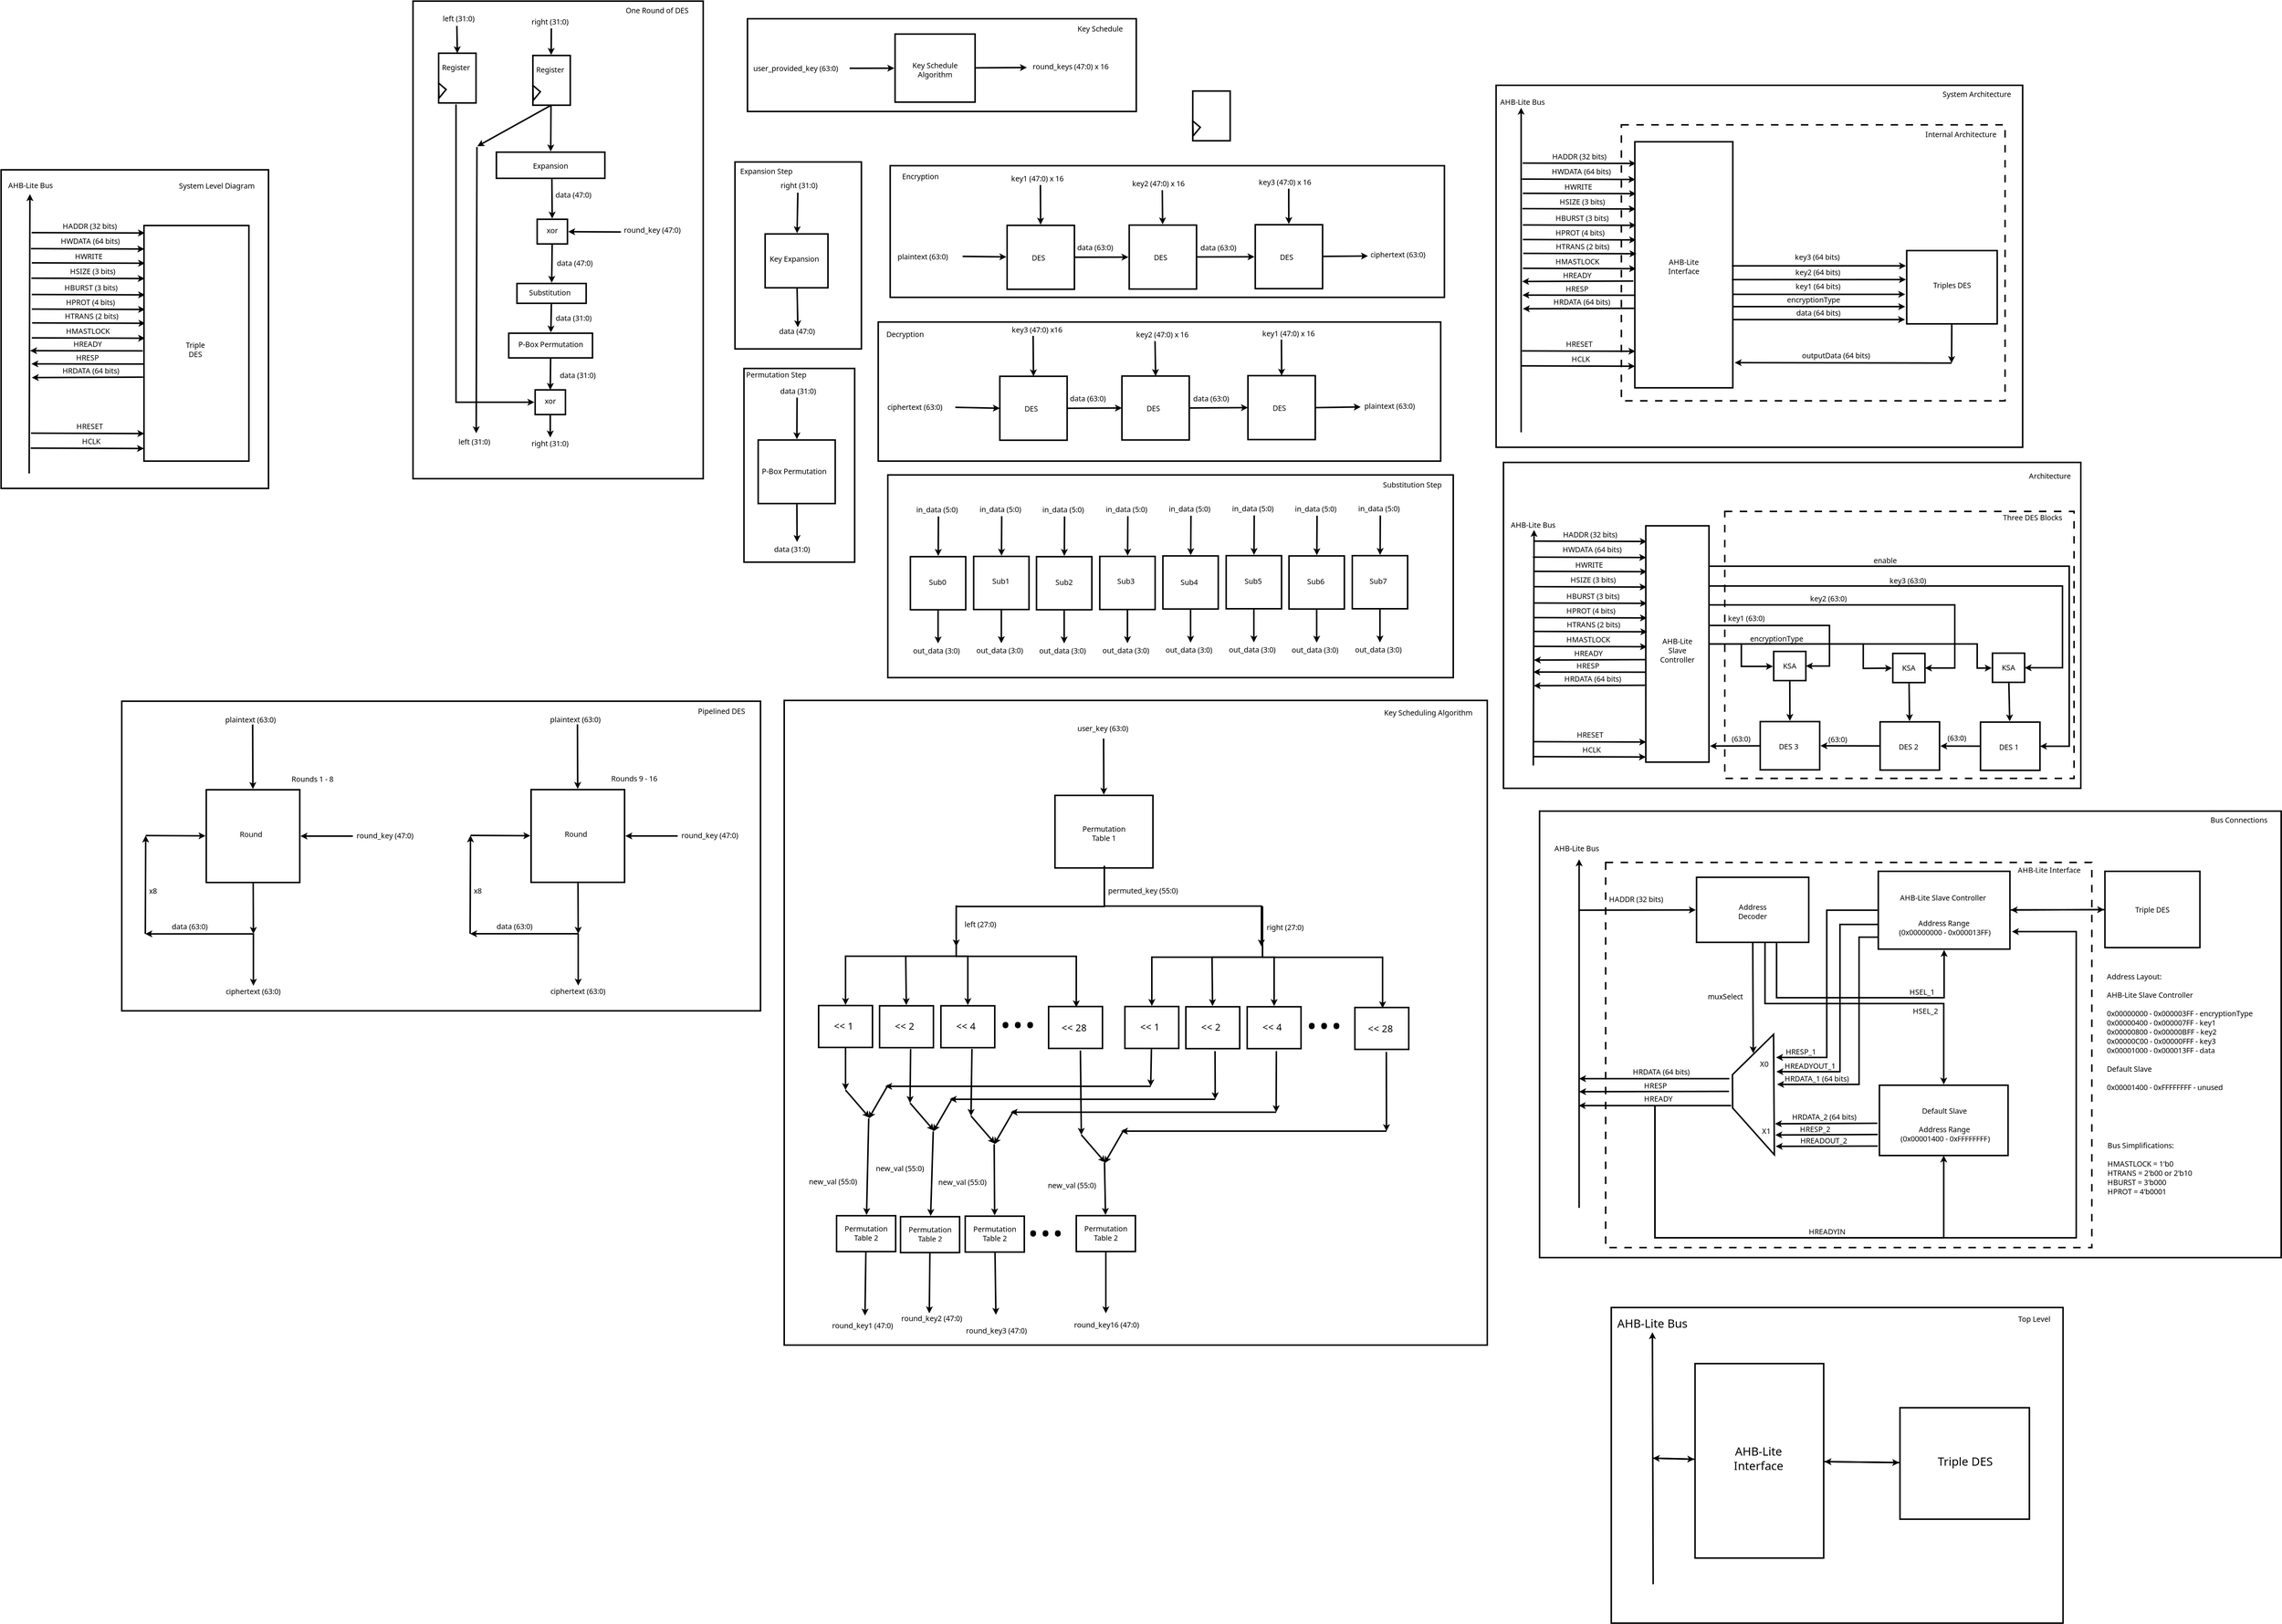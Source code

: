<?xml version="1.0" encoding="UTF-8"?>
<dia:diagram xmlns:dia="http://www.lysator.liu.se/~alla/dia/">
  <dia:layer name="Background" visible="true" active="true">
    <dia:group>
      <dia:group>
        <dia:object type="Standard - Box" version="0" id="O0">
          <dia:attribute name="obj_pos">
            <dia:point val="121.573,14.55"/>
          </dia:attribute>
          <dia:attribute name="obj_bb">
            <dia:rectangle val="121.473,14.45;197.273,41.75"/>
          </dia:attribute>
          <dia:attribute name="elem_corner">
            <dia:point val="121.573,14.55"/>
          </dia:attribute>
          <dia:attribute name="elem_width">
            <dia:real val="75.6"/>
          </dia:attribute>
          <dia:attribute name="elem_height">
            <dia:real val="27.1"/>
          </dia:attribute>
          <dia:attribute name="border_width">
            <dia:real val="0.2"/>
          </dia:attribute>
          <dia:attribute name="show_background">
            <dia:boolean val="true"/>
          </dia:attribute>
        </dia:object>
        <dia:group>
          <dia:object type="Standard - Box" version="0" id="O1">
            <dia:attribute name="obj_pos">
              <dia:point val="124.593,25.475"/>
            </dia:attribute>
            <dia:attribute name="obj_bb">
              <dia:rectangle val="124.493,25.375;132.093,32.675"/>
            </dia:attribute>
            <dia:attribute name="elem_corner">
              <dia:point val="124.593,25.475"/>
            </dia:attribute>
            <dia:attribute name="elem_width">
              <dia:real val="7.4"/>
            </dia:attribute>
            <dia:attribute name="elem_height">
              <dia:real val="7.1"/>
            </dia:attribute>
            <dia:attribute name="border_width">
              <dia:real val="0.2"/>
            </dia:attribute>
            <dia:attribute name="show_background">
              <dia:boolean val="true"/>
            </dia:attribute>
          </dia:object>
          <dia:object type="Standard - Line" version="0" id="O2">
            <dia:attribute name="obj_pos">
              <dia:point val="128.293,32.675"/>
            </dia:attribute>
            <dia:attribute name="obj_bb">
              <dia:rectangle val="127.819,32.575;128.767,37.299"/>
            </dia:attribute>
            <dia:attribute name="conn_endpoints">
              <dia:point val="128.293,32.675"/>
              <dia:point val="128.293,37.075"/>
            </dia:attribute>
            <dia:attribute name="numcp">
              <dia:int val="1"/>
            </dia:attribute>
            <dia:attribute name="line_width">
              <dia:real val="0.2"/>
            </dia:attribute>
            <dia:attribute name="end_arrow">
              <dia:enum val="22"/>
            </dia:attribute>
            <dia:attribute name="end_arrow_length">
              <dia:real val="0.5"/>
            </dia:attribute>
            <dia:attribute name="end_arrow_width">
              <dia:real val="0.5"/>
            </dia:attribute>
            <dia:connections>
              <dia:connection handle="0" to="O1" connection="8"/>
            </dia:connections>
          </dia:object>
          <dia:object type="Standard - Line" version="0" id="O3">
            <dia:attribute name="obj_pos">
              <dia:point val="128.343,20.1"/>
            </dia:attribute>
            <dia:attribute name="obj_bb">
              <dia:rectangle val="127.844,19.999;128.791,25.598"/>
            </dia:attribute>
            <dia:attribute name="conn_endpoints">
              <dia:point val="128.343,20.1"/>
              <dia:point val="128.313,25.375"/>
            </dia:attribute>
            <dia:attribute name="numcp">
              <dia:int val="1"/>
            </dia:attribute>
            <dia:attribute name="line_width">
              <dia:real val="0.2"/>
            </dia:attribute>
            <dia:attribute name="end_arrow">
              <dia:enum val="22"/>
            </dia:attribute>
            <dia:attribute name="end_arrow_length">
              <dia:real val="0.5"/>
            </dia:attribute>
            <dia:attribute name="end_arrow_width">
              <dia:real val="0.5"/>
            </dia:attribute>
            <dia:connections>
              <dia:connection handle="1" to="O1" connection="8"/>
            </dia:connections>
          </dia:object>
          <dia:object type="Standard - Text" version="1" id="O4">
            <dia:attribute name="obj_pos">
              <dia:point val="125.393,19.55"/>
            </dia:attribute>
            <dia:attribute name="obj_bb">
              <dia:rectangle val="125.393,18.633;131.691,19.785"/>
            </dia:attribute>
            <dia:attribute name="text">
              <dia:composite type="text">
                <dia:attribute name="string">
                  <dia:string>#in_data (5:0)#</dia:string>
                </dia:attribute>
                <dia:attribute name="font">
                  <dia:font family="sans" style="0" name="Helvetica"/>
                </dia:attribute>
                <dia:attribute name="height">
                  <dia:real val="1.235"/>
                </dia:attribute>
                <dia:attribute name="pos">
                  <dia:point val="125.393,19.55"/>
                </dia:attribute>
                <dia:attribute name="color">
                  <dia:color val="#000000"/>
                </dia:attribute>
                <dia:attribute name="alignment">
                  <dia:enum val="0"/>
                </dia:attribute>
              </dia:composite>
            </dia:attribute>
            <dia:attribute name="valign">
              <dia:enum val="3"/>
            </dia:attribute>
          </dia:object>
          <dia:object type="Standard - Text" version="1" id="O5">
            <dia:attribute name="obj_pos">
              <dia:point val="124.953,38.417"/>
            </dia:attribute>
            <dia:attribute name="obj_bb">
              <dia:rectangle val="124.953,37.5;131.971,38.653"/>
            </dia:attribute>
            <dia:attribute name="text">
              <dia:composite type="text">
                <dia:attribute name="string">
                  <dia:string>#out_data (3:0)#</dia:string>
                </dia:attribute>
                <dia:attribute name="font">
                  <dia:font family="sans" style="0" name="Helvetica"/>
                </dia:attribute>
                <dia:attribute name="height">
                  <dia:real val="1.235"/>
                </dia:attribute>
                <dia:attribute name="pos">
                  <dia:point val="124.953,38.417"/>
                </dia:attribute>
                <dia:attribute name="color">
                  <dia:color val="#000000"/>
                </dia:attribute>
                <dia:attribute name="alignment">
                  <dia:enum val="0"/>
                </dia:attribute>
              </dia:composite>
            </dia:attribute>
            <dia:attribute name="valign">
              <dia:enum val="3"/>
            </dia:attribute>
          </dia:object>
          <dia:object type="Standard - Box" version="0" id="O6">
            <dia:attribute name="obj_pos">
              <dia:point val="133.053,25.442"/>
            </dia:attribute>
            <dia:attribute name="obj_bb">
              <dia:rectangle val="132.953,25.343;140.553,32.642"/>
            </dia:attribute>
            <dia:attribute name="elem_corner">
              <dia:point val="133.053,25.442"/>
            </dia:attribute>
            <dia:attribute name="elem_width">
              <dia:real val="7.4"/>
            </dia:attribute>
            <dia:attribute name="elem_height">
              <dia:real val="7.1"/>
            </dia:attribute>
            <dia:attribute name="border_width">
              <dia:real val="0.2"/>
            </dia:attribute>
            <dia:attribute name="show_background">
              <dia:boolean val="true"/>
            </dia:attribute>
          </dia:object>
          <dia:object type="Standard - Line" version="0" id="O7">
            <dia:attribute name="obj_pos">
              <dia:point val="136.753,32.643"/>
            </dia:attribute>
            <dia:attribute name="obj_bb">
              <dia:rectangle val="136.279,32.543;137.227,37.266"/>
            </dia:attribute>
            <dia:attribute name="conn_endpoints">
              <dia:point val="136.753,32.643"/>
              <dia:point val="136.753,37.042"/>
            </dia:attribute>
            <dia:attribute name="numcp">
              <dia:int val="1"/>
            </dia:attribute>
            <dia:attribute name="line_width">
              <dia:real val="0.2"/>
            </dia:attribute>
            <dia:attribute name="end_arrow">
              <dia:enum val="22"/>
            </dia:attribute>
            <dia:attribute name="end_arrow_length">
              <dia:real val="0.5"/>
            </dia:attribute>
            <dia:attribute name="end_arrow_width">
              <dia:real val="0.5"/>
            </dia:attribute>
            <dia:connections>
              <dia:connection handle="0" to="O6" connection="8"/>
            </dia:connections>
          </dia:object>
          <dia:object type="Standard - Line" version="0" id="O8">
            <dia:attribute name="obj_pos">
              <dia:point val="136.803,20.067"/>
            </dia:attribute>
            <dia:attribute name="obj_bb">
              <dia:rectangle val="136.304,19.967;137.251,25.566"/>
            </dia:attribute>
            <dia:attribute name="conn_endpoints">
              <dia:point val="136.803,20.067"/>
              <dia:point val="136.773,25.342"/>
            </dia:attribute>
            <dia:attribute name="numcp">
              <dia:int val="1"/>
            </dia:attribute>
            <dia:attribute name="line_width">
              <dia:real val="0.2"/>
            </dia:attribute>
            <dia:attribute name="end_arrow">
              <dia:enum val="22"/>
            </dia:attribute>
            <dia:attribute name="end_arrow_length">
              <dia:real val="0.5"/>
            </dia:attribute>
            <dia:attribute name="end_arrow_width">
              <dia:real val="0.5"/>
            </dia:attribute>
            <dia:connections>
              <dia:connection handle="1" to="O6" connection="8"/>
            </dia:connections>
          </dia:object>
          <dia:object type="Standard - Text" version="1" id="O9">
            <dia:attribute name="obj_pos">
              <dia:point val="133.853,19.517"/>
            </dia:attribute>
            <dia:attribute name="obj_bb">
              <dia:rectangle val="133.853,18.6;140.151,19.753"/>
            </dia:attribute>
            <dia:attribute name="text">
              <dia:composite type="text">
                <dia:attribute name="string">
                  <dia:string>#in_data (5:0)#</dia:string>
                </dia:attribute>
                <dia:attribute name="font">
                  <dia:font family="sans" style="0" name="Helvetica"/>
                </dia:attribute>
                <dia:attribute name="height">
                  <dia:real val="1.235"/>
                </dia:attribute>
                <dia:attribute name="pos">
                  <dia:point val="133.853,19.517"/>
                </dia:attribute>
                <dia:attribute name="color">
                  <dia:color val="#000000"/>
                </dia:attribute>
                <dia:attribute name="alignment">
                  <dia:enum val="0"/>
                </dia:attribute>
              </dia:composite>
            </dia:attribute>
            <dia:attribute name="valign">
              <dia:enum val="3"/>
            </dia:attribute>
          </dia:object>
          <dia:object type="Standard - Text" version="1" id="O10">
            <dia:attribute name="obj_pos">
              <dia:point val="133.413,38.385"/>
            </dia:attribute>
            <dia:attribute name="obj_bb">
              <dia:rectangle val="133.413,37.468;140.431,38.62"/>
            </dia:attribute>
            <dia:attribute name="text">
              <dia:composite type="text">
                <dia:attribute name="string">
                  <dia:string>#out_data (3:0)#</dia:string>
                </dia:attribute>
                <dia:attribute name="font">
                  <dia:font family="sans" style="0" name="Helvetica"/>
                </dia:attribute>
                <dia:attribute name="height">
                  <dia:real val="1.235"/>
                </dia:attribute>
                <dia:attribute name="pos">
                  <dia:point val="133.413,38.385"/>
                </dia:attribute>
                <dia:attribute name="color">
                  <dia:color val="#000000"/>
                </dia:attribute>
                <dia:attribute name="alignment">
                  <dia:enum val="0"/>
                </dia:attribute>
              </dia:composite>
            </dia:attribute>
            <dia:attribute name="valign">
              <dia:enum val="3"/>
            </dia:attribute>
          </dia:object>
          <dia:object type="Standard - Box" version="0" id="O11">
            <dia:attribute name="obj_pos">
              <dia:point val="141.453,25.475"/>
            </dia:attribute>
            <dia:attribute name="obj_bb">
              <dia:rectangle val="141.353,25.375;148.953,32.675"/>
            </dia:attribute>
            <dia:attribute name="elem_corner">
              <dia:point val="141.453,25.475"/>
            </dia:attribute>
            <dia:attribute name="elem_width">
              <dia:real val="7.4"/>
            </dia:attribute>
            <dia:attribute name="elem_height">
              <dia:real val="7.1"/>
            </dia:attribute>
            <dia:attribute name="border_width">
              <dia:real val="0.2"/>
            </dia:attribute>
            <dia:attribute name="show_background">
              <dia:boolean val="true"/>
            </dia:attribute>
          </dia:object>
          <dia:object type="Standard - Line" version="0" id="O12">
            <dia:attribute name="obj_pos">
              <dia:point val="145.153,32.675"/>
            </dia:attribute>
            <dia:attribute name="obj_bb">
              <dia:rectangle val="144.679,32.575;145.627,37.299"/>
            </dia:attribute>
            <dia:attribute name="conn_endpoints">
              <dia:point val="145.153,32.675"/>
              <dia:point val="145.153,37.075"/>
            </dia:attribute>
            <dia:attribute name="numcp">
              <dia:int val="1"/>
            </dia:attribute>
            <dia:attribute name="line_width">
              <dia:real val="0.2"/>
            </dia:attribute>
            <dia:attribute name="end_arrow">
              <dia:enum val="22"/>
            </dia:attribute>
            <dia:attribute name="end_arrow_length">
              <dia:real val="0.5"/>
            </dia:attribute>
            <dia:attribute name="end_arrow_width">
              <dia:real val="0.5"/>
            </dia:attribute>
            <dia:connections>
              <dia:connection handle="0" to="O11" connection="8"/>
            </dia:connections>
          </dia:object>
          <dia:object type="Standard - Line" version="0" id="O13">
            <dia:attribute name="obj_pos">
              <dia:point val="145.203,20.1"/>
            </dia:attribute>
            <dia:attribute name="obj_bb">
              <dia:rectangle val="144.704,19.999;145.651,25.598"/>
            </dia:attribute>
            <dia:attribute name="conn_endpoints">
              <dia:point val="145.203,20.1"/>
              <dia:point val="145.173,25.375"/>
            </dia:attribute>
            <dia:attribute name="numcp">
              <dia:int val="1"/>
            </dia:attribute>
            <dia:attribute name="line_width">
              <dia:real val="0.2"/>
            </dia:attribute>
            <dia:attribute name="end_arrow">
              <dia:enum val="22"/>
            </dia:attribute>
            <dia:attribute name="end_arrow_length">
              <dia:real val="0.5"/>
            </dia:attribute>
            <dia:attribute name="end_arrow_width">
              <dia:real val="0.5"/>
            </dia:attribute>
            <dia:connections>
              <dia:connection handle="1" to="O11" connection="8"/>
            </dia:connections>
          </dia:object>
          <dia:object type="Standard - Text" version="1" id="O14">
            <dia:attribute name="obj_pos">
              <dia:point val="142.253,19.55"/>
            </dia:attribute>
            <dia:attribute name="obj_bb">
              <dia:rectangle val="142.253,18.633;148.55,19.785"/>
            </dia:attribute>
            <dia:attribute name="text">
              <dia:composite type="text">
                <dia:attribute name="string">
                  <dia:string>#in_data (5:0)#</dia:string>
                </dia:attribute>
                <dia:attribute name="font">
                  <dia:font family="sans" style="0" name="Helvetica"/>
                </dia:attribute>
                <dia:attribute name="height">
                  <dia:real val="1.235"/>
                </dia:attribute>
                <dia:attribute name="pos">
                  <dia:point val="142.253,19.55"/>
                </dia:attribute>
                <dia:attribute name="color">
                  <dia:color val="#000000"/>
                </dia:attribute>
                <dia:attribute name="alignment">
                  <dia:enum val="0"/>
                </dia:attribute>
              </dia:composite>
            </dia:attribute>
            <dia:attribute name="valign">
              <dia:enum val="3"/>
            </dia:attribute>
          </dia:object>
          <dia:object type="Standard - Text" version="1" id="O15">
            <dia:attribute name="obj_pos">
              <dia:point val="141.813,38.417"/>
            </dia:attribute>
            <dia:attribute name="obj_bb">
              <dia:rectangle val="141.813,37.5;148.831,38.653"/>
            </dia:attribute>
            <dia:attribute name="text">
              <dia:composite type="text">
                <dia:attribute name="string">
                  <dia:string>#out_data (3:0)#</dia:string>
                </dia:attribute>
                <dia:attribute name="font">
                  <dia:font family="sans" style="0" name="Helvetica"/>
                </dia:attribute>
                <dia:attribute name="height">
                  <dia:real val="1.235"/>
                </dia:attribute>
                <dia:attribute name="pos">
                  <dia:point val="141.813,38.417"/>
                </dia:attribute>
                <dia:attribute name="color">
                  <dia:color val="#000000"/>
                </dia:attribute>
                <dia:attribute name="alignment">
                  <dia:enum val="0"/>
                </dia:attribute>
              </dia:composite>
            </dia:attribute>
            <dia:attribute name="valign">
              <dia:enum val="3"/>
            </dia:attribute>
          </dia:object>
          <dia:object type="Standard - Box" version="0" id="O16">
            <dia:attribute name="obj_pos">
              <dia:point val="149.913,25.442"/>
            </dia:attribute>
            <dia:attribute name="obj_bb">
              <dia:rectangle val="149.813,25.343;157.413,32.642"/>
            </dia:attribute>
            <dia:attribute name="elem_corner">
              <dia:point val="149.913,25.442"/>
            </dia:attribute>
            <dia:attribute name="elem_width">
              <dia:real val="7.4"/>
            </dia:attribute>
            <dia:attribute name="elem_height">
              <dia:real val="7.1"/>
            </dia:attribute>
            <dia:attribute name="border_width">
              <dia:real val="0.2"/>
            </dia:attribute>
            <dia:attribute name="show_background">
              <dia:boolean val="true"/>
            </dia:attribute>
          </dia:object>
          <dia:object type="Standard - Line" version="0" id="O17">
            <dia:attribute name="obj_pos">
              <dia:point val="153.613,32.643"/>
            </dia:attribute>
            <dia:attribute name="obj_bb">
              <dia:rectangle val="153.139,32.543;154.087,37.266"/>
            </dia:attribute>
            <dia:attribute name="conn_endpoints">
              <dia:point val="153.613,32.643"/>
              <dia:point val="153.613,37.042"/>
            </dia:attribute>
            <dia:attribute name="numcp">
              <dia:int val="1"/>
            </dia:attribute>
            <dia:attribute name="line_width">
              <dia:real val="0.2"/>
            </dia:attribute>
            <dia:attribute name="end_arrow">
              <dia:enum val="22"/>
            </dia:attribute>
            <dia:attribute name="end_arrow_length">
              <dia:real val="0.5"/>
            </dia:attribute>
            <dia:attribute name="end_arrow_width">
              <dia:real val="0.5"/>
            </dia:attribute>
            <dia:connections>
              <dia:connection handle="0" to="O16" connection="8"/>
            </dia:connections>
          </dia:object>
          <dia:object type="Standard - Line" version="0" id="O18">
            <dia:attribute name="obj_pos">
              <dia:point val="153.663,20.067"/>
            </dia:attribute>
            <dia:attribute name="obj_bb">
              <dia:rectangle val="153.164,19.967;154.111,25.566"/>
            </dia:attribute>
            <dia:attribute name="conn_endpoints">
              <dia:point val="153.663,20.067"/>
              <dia:point val="153.633,25.342"/>
            </dia:attribute>
            <dia:attribute name="numcp">
              <dia:int val="1"/>
            </dia:attribute>
            <dia:attribute name="line_width">
              <dia:real val="0.2"/>
            </dia:attribute>
            <dia:attribute name="end_arrow">
              <dia:enum val="22"/>
            </dia:attribute>
            <dia:attribute name="end_arrow_length">
              <dia:real val="0.5"/>
            </dia:attribute>
            <dia:attribute name="end_arrow_width">
              <dia:real val="0.5"/>
            </dia:attribute>
            <dia:connections>
              <dia:connection handle="1" to="O16" connection="8"/>
            </dia:connections>
          </dia:object>
          <dia:object type="Standard - Text" version="1" id="O19">
            <dia:attribute name="obj_pos">
              <dia:point val="150.713,19.517"/>
            </dia:attribute>
            <dia:attribute name="obj_bb">
              <dia:rectangle val="150.713,18.6;157.011,19.753"/>
            </dia:attribute>
            <dia:attribute name="text">
              <dia:composite type="text">
                <dia:attribute name="string">
                  <dia:string>#in_data (5:0)#</dia:string>
                </dia:attribute>
                <dia:attribute name="font">
                  <dia:font family="sans" style="0" name="Helvetica"/>
                </dia:attribute>
                <dia:attribute name="height">
                  <dia:real val="1.235"/>
                </dia:attribute>
                <dia:attribute name="pos">
                  <dia:point val="150.713,19.517"/>
                </dia:attribute>
                <dia:attribute name="color">
                  <dia:color val="#000000"/>
                </dia:attribute>
                <dia:attribute name="alignment">
                  <dia:enum val="0"/>
                </dia:attribute>
              </dia:composite>
            </dia:attribute>
            <dia:attribute name="valign">
              <dia:enum val="3"/>
            </dia:attribute>
          </dia:object>
          <dia:object type="Standard - Text" version="1" id="O20">
            <dia:attribute name="obj_pos">
              <dia:point val="150.273,38.385"/>
            </dia:attribute>
            <dia:attribute name="obj_bb">
              <dia:rectangle val="150.273,37.468;157.291,38.62"/>
            </dia:attribute>
            <dia:attribute name="text">
              <dia:composite type="text">
                <dia:attribute name="string">
                  <dia:string>#out_data (3:0)#</dia:string>
                </dia:attribute>
                <dia:attribute name="font">
                  <dia:font family="sans" style="0" name="Helvetica"/>
                </dia:attribute>
                <dia:attribute name="height">
                  <dia:real val="1.235"/>
                </dia:attribute>
                <dia:attribute name="pos">
                  <dia:point val="150.273,38.385"/>
                </dia:attribute>
                <dia:attribute name="color">
                  <dia:color val="#000000"/>
                </dia:attribute>
                <dia:attribute name="alignment">
                  <dia:enum val="0"/>
                </dia:attribute>
              </dia:composite>
            </dia:attribute>
            <dia:attribute name="valign">
              <dia:enum val="3"/>
            </dia:attribute>
          </dia:object>
          <dia:object type="Standard - Box" version="0" id="O21">
            <dia:attribute name="obj_pos">
              <dia:point val="158.353,25.375"/>
            </dia:attribute>
            <dia:attribute name="obj_bb">
              <dia:rectangle val="158.253,25.275;165.853,32.575"/>
            </dia:attribute>
            <dia:attribute name="elem_corner">
              <dia:point val="158.353,25.375"/>
            </dia:attribute>
            <dia:attribute name="elem_width">
              <dia:real val="7.4"/>
            </dia:attribute>
            <dia:attribute name="elem_height">
              <dia:real val="7.1"/>
            </dia:attribute>
            <dia:attribute name="border_width">
              <dia:real val="0.2"/>
            </dia:attribute>
            <dia:attribute name="show_background">
              <dia:boolean val="true"/>
            </dia:attribute>
          </dia:object>
          <dia:object type="Standard - Line" version="0" id="O22">
            <dia:attribute name="obj_pos">
              <dia:point val="162.053,32.575"/>
            </dia:attribute>
            <dia:attribute name="obj_bb">
              <dia:rectangle val="161.579,32.475;162.527,37.199"/>
            </dia:attribute>
            <dia:attribute name="conn_endpoints">
              <dia:point val="162.053,32.575"/>
              <dia:point val="162.053,36.975"/>
            </dia:attribute>
            <dia:attribute name="numcp">
              <dia:int val="1"/>
            </dia:attribute>
            <dia:attribute name="line_width">
              <dia:real val="0.2"/>
            </dia:attribute>
            <dia:attribute name="end_arrow">
              <dia:enum val="22"/>
            </dia:attribute>
            <dia:attribute name="end_arrow_length">
              <dia:real val="0.5"/>
            </dia:attribute>
            <dia:attribute name="end_arrow_width">
              <dia:real val="0.5"/>
            </dia:attribute>
            <dia:connections>
              <dia:connection handle="0" to="O21" connection="8"/>
            </dia:connections>
          </dia:object>
          <dia:object type="Standard - Line" version="0" id="O23">
            <dia:attribute name="obj_pos">
              <dia:point val="162.103,20"/>
            </dia:attribute>
            <dia:attribute name="obj_bb">
              <dia:rectangle val="161.604,19.899;162.551,25.498"/>
            </dia:attribute>
            <dia:attribute name="conn_endpoints">
              <dia:point val="162.103,20"/>
              <dia:point val="162.073,25.275"/>
            </dia:attribute>
            <dia:attribute name="numcp">
              <dia:int val="1"/>
            </dia:attribute>
            <dia:attribute name="line_width">
              <dia:real val="0.2"/>
            </dia:attribute>
            <dia:attribute name="end_arrow">
              <dia:enum val="22"/>
            </dia:attribute>
            <dia:attribute name="end_arrow_length">
              <dia:real val="0.5"/>
            </dia:attribute>
            <dia:attribute name="end_arrow_width">
              <dia:real val="0.5"/>
            </dia:attribute>
            <dia:connections>
              <dia:connection handle="1" to="O21" connection="8"/>
            </dia:connections>
          </dia:object>
          <dia:object type="Standard - Text" version="1" id="O24">
            <dia:attribute name="obj_pos">
              <dia:point val="159.153,19.45"/>
            </dia:attribute>
            <dia:attribute name="obj_bb">
              <dia:rectangle val="159.153,18.532;165.451,19.685"/>
            </dia:attribute>
            <dia:attribute name="text">
              <dia:composite type="text">
                <dia:attribute name="string">
                  <dia:string>#in_data (5:0)#</dia:string>
                </dia:attribute>
                <dia:attribute name="font">
                  <dia:font family="sans" style="0" name="Helvetica"/>
                </dia:attribute>
                <dia:attribute name="height">
                  <dia:real val="1.235"/>
                </dia:attribute>
                <dia:attribute name="pos">
                  <dia:point val="159.153,19.45"/>
                </dia:attribute>
                <dia:attribute name="color">
                  <dia:color val="#000000"/>
                </dia:attribute>
                <dia:attribute name="alignment">
                  <dia:enum val="0"/>
                </dia:attribute>
              </dia:composite>
            </dia:attribute>
            <dia:attribute name="valign">
              <dia:enum val="3"/>
            </dia:attribute>
          </dia:object>
          <dia:object type="Standard - Text" version="1" id="O25">
            <dia:attribute name="obj_pos">
              <dia:point val="158.713,38.318"/>
            </dia:attribute>
            <dia:attribute name="obj_bb">
              <dia:rectangle val="158.713,37.4;165.731,38.553"/>
            </dia:attribute>
            <dia:attribute name="text">
              <dia:composite type="text">
                <dia:attribute name="string">
                  <dia:string>#out_data (3:0)#</dia:string>
                </dia:attribute>
                <dia:attribute name="font">
                  <dia:font family="sans" style="0" name="Helvetica"/>
                </dia:attribute>
                <dia:attribute name="height">
                  <dia:real val="1.235"/>
                </dia:attribute>
                <dia:attribute name="pos">
                  <dia:point val="158.713,38.318"/>
                </dia:attribute>
                <dia:attribute name="color">
                  <dia:color val="#000000"/>
                </dia:attribute>
                <dia:attribute name="alignment">
                  <dia:enum val="0"/>
                </dia:attribute>
              </dia:composite>
            </dia:attribute>
            <dia:attribute name="valign">
              <dia:enum val="3"/>
            </dia:attribute>
          </dia:object>
          <dia:object type="Standard - Box" version="0" id="O26">
            <dia:attribute name="obj_pos">
              <dia:point val="166.813,25.343"/>
            </dia:attribute>
            <dia:attribute name="obj_bb">
              <dia:rectangle val="166.713,25.242;174.313,32.542"/>
            </dia:attribute>
            <dia:attribute name="elem_corner">
              <dia:point val="166.813,25.343"/>
            </dia:attribute>
            <dia:attribute name="elem_width">
              <dia:real val="7.4"/>
            </dia:attribute>
            <dia:attribute name="elem_height">
              <dia:real val="7.1"/>
            </dia:attribute>
            <dia:attribute name="border_width">
              <dia:real val="0.2"/>
            </dia:attribute>
            <dia:attribute name="show_background">
              <dia:boolean val="true"/>
            </dia:attribute>
          </dia:object>
          <dia:object type="Standard - Line" version="0" id="O27">
            <dia:attribute name="obj_pos">
              <dia:point val="170.513,32.543"/>
            </dia:attribute>
            <dia:attribute name="obj_bb">
              <dia:rectangle val="170.039,32.443;170.987,37.166"/>
            </dia:attribute>
            <dia:attribute name="conn_endpoints">
              <dia:point val="170.513,32.543"/>
              <dia:point val="170.513,36.943"/>
            </dia:attribute>
            <dia:attribute name="numcp">
              <dia:int val="1"/>
            </dia:attribute>
            <dia:attribute name="line_width">
              <dia:real val="0.2"/>
            </dia:attribute>
            <dia:attribute name="end_arrow">
              <dia:enum val="22"/>
            </dia:attribute>
            <dia:attribute name="end_arrow_length">
              <dia:real val="0.5"/>
            </dia:attribute>
            <dia:attribute name="end_arrow_width">
              <dia:real val="0.5"/>
            </dia:attribute>
            <dia:connections>
              <dia:connection handle="0" to="O26" connection="8"/>
            </dia:connections>
          </dia:object>
          <dia:object type="Standard - Line" version="0" id="O28">
            <dia:attribute name="obj_pos">
              <dia:point val="170.563,19.968"/>
            </dia:attribute>
            <dia:attribute name="obj_bb">
              <dia:rectangle val="170.064,19.867;171.011,25.466"/>
            </dia:attribute>
            <dia:attribute name="conn_endpoints">
              <dia:point val="170.563,19.968"/>
              <dia:point val="170.533,25.242"/>
            </dia:attribute>
            <dia:attribute name="numcp">
              <dia:int val="1"/>
            </dia:attribute>
            <dia:attribute name="line_width">
              <dia:real val="0.2"/>
            </dia:attribute>
            <dia:attribute name="end_arrow">
              <dia:enum val="22"/>
            </dia:attribute>
            <dia:attribute name="end_arrow_length">
              <dia:real val="0.5"/>
            </dia:attribute>
            <dia:attribute name="end_arrow_width">
              <dia:real val="0.5"/>
            </dia:attribute>
            <dia:connections>
              <dia:connection handle="1" to="O26" connection="8"/>
            </dia:connections>
          </dia:object>
          <dia:object type="Standard - Text" version="1" id="O29">
            <dia:attribute name="obj_pos">
              <dia:point val="167.613,19.418"/>
            </dia:attribute>
            <dia:attribute name="obj_bb">
              <dia:rectangle val="167.613,18.5;173.911,19.652"/>
            </dia:attribute>
            <dia:attribute name="text">
              <dia:composite type="text">
                <dia:attribute name="string">
                  <dia:string>#in_data (5:0)#</dia:string>
                </dia:attribute>
                <dia:attribute name="font">
                  <dia:font family="sans" style="0" name="Helvetica"/>
                </dia:attribute>
                <dia:attribute name="height">
                  <dia:real val="1.235"/>
                </dia:attribute>
                <dia:attribute name="pos">
                  <dia:point val="167.613,19.418"/>
                </dia:attribute>
                <dia:attribute name="color">
                  <dia:color val="#000000"/>
                </dia:attribute>
                <dia:attribute name="alignment">
                  <dia:enum val="0"/>
                </dia:attribute>
              </dia:composite>
            </dia:attribute>
            <dia:attribute name="valign">
              <dia:enum val="3"/>
            </dia:attribute>
          </dia:object>
          <dia:object type="Standard - Text" version="1" id="O30">
            <dia:attribute name="obj_pos">
              <dia:point val="167.173,38.285"/>
            </dia:attribute>
            <dia:attribute name="obj_bb">
              <dia:rectangle val="167.173,37.367;174.191,38.52"/>
            </dia:attribute>
            <dia:attribute name="text">
              <dia:composite type="text">
                <dia:attribute name="string">
                  <dia:string>#out_data (3:0)#</dia:string>
                </dia:attribute>
                <dia:attribute name="font">
                  <dia:font family="sans" style="0" name="Helvetica"/>
                </dia:attribute>
                <dia:attribute name="height">
                  <dia:real val="1.235"/>
                </dia:attribute>
                <dia:attribute name="pos">
                  <dia:point val="167.173,38.285"/>
                </dia:attribute>
                <dia:attribute name="color">
                  <dia:color val="#000000"/>
                </dia:attribute>
                <dia:attribute name="alignment">
                  <dia:enum val="0"/>
                </dia:attribute>
              </dia:composite>
            </dia:attribute>
            <dia:attribute name="valign">
              <dia:enum val="3"/>
            </dia:attribute>
          </dia:object>
          <dia:object type="Standard - Box" version="0" id="O31">
            <dia:attribute name="obj_pos">
              <dia:point val="175.213,25.375"/>
            </dia:attribute>
            <dia:attribute name="obj_bb">
              <dia:rectangle val="175.113,25.275;182.713,32.575"/>
            </dia:attribute>
            <dia:attribute name="elem_corner">
              <dia:point val="175.213,25.375"/>
            </dia:attribute>
            <dia:attribute name="elem_width">
              <dia:real val="7.4"/>
            </dia:attribute>
            <dia:attribute name="elem_height">
              <dia:real val="7.1"/>
            </dia:attribute>
            <dia:attribute name="border_width">
              <dia:real val="0.2"/>
            </dia:attribute>
            <dia:attribute name="show_background">
              <dia:boolean val="true"/>
            </dia:attribute>
          </dia:object>
          <dia:object type="Standard - Line" version="0" id="O32">
            <dia:attribute name="obj_pos">
              <dia:point val="178.913,32.575"/>
            </dia:attribute>
            <dia:attribute name="obj_bb">
              <dia:rectangle val="178.439,32.475;179.387,37.199"/>
            </dia:attribute>
            <dia:attribute name="conn_endpoints">
              <dia:point val="178.913,32.575"/>
              <dia:point val="178.913,36.975"/>
            </dia:attribute>
            <dia:attribute name="numcp">
              <dia:int val="1"/>
            </dia:attribute>
            <dia:attribute name="line_width">
              <dia:real val="0.2"/>
            </dia:attribute>
            <dia:attribute name="end_arrow">
              <dia:enum val="22"/>
            </dia:attribute>
            <dia:attribute name="end_arrow_length">
              <dia:real val="0.5"/>
            </dia:attribute>
            <dia:attribute name="end_arrow_width">
              <dia:real val="0.5"/>
            </dia:attribute>
            <dia:connections>
              <dia:connection handle="0" to="O31" connection="8"/>
            </dia:connections>
          </dia:object>
          <dia:object type="Standard - Line" version="0" id="O33">
            <dia:attribute name="obj_pos">
              <dia:point val="178.963,20"/>
            </dia:attribute>
            <dia:attribute name="obj_bb">
              <dia:rectangle val="178.464,19.899;179.411,25.498"/>
            </dia:attribute>
            <dia:attribute name="conn_endpoints">
              <dia:point val="178.963,20"/>
              <dia:point val="178.933,25.275"/>
            </dia:attribute>
            <dia:attribute name="numcp">
              <dia:int val="1"/>
            </dia:attribute>
            <dia:attribute name="line_width">
              <dia:real val="0.2"/>
            </dia:attribute>
            <dia:attribute name="end_arrow">
              <dia:enum val="22"/>
            </dia:attribute>
            <dia:attribute name="end_arrow_length">
              <dia:real val="0.5"/>
            </dia:attribute>
            <dia:attribute name="end_arrow_width">
              <dia:real val="0.5"/>
            </dia:attribute>
            <dia:connections>
              <dia:connection handle="1" to="O31" connection="8"/>
            </dia:connections>
          </dia:object>
          <dia:object type="Standard - Text" version="1" id="O34">
            <dia:attribute name="obj_pos">
              <dia:point val="176.013,19.45"/>
            </dia:attribute>
            <dia:attribute name="obj_bb">
              <dia:rectangle val="176.013,18.532;182.311,19.685"/>
            </dia:attribute>
            <dia:attribute name="text">
              <dia:composite type="text">
                <dia:attribute name="string">
                  <dia:string>#in_data (5:0)#</dia:string>
                </dia:attribute>
                <dia:attribute name="font">
                  <dia:font family="sans" style="0" name="Helvetica"/>
                </dia:attribute>
                <dia:attribute name="height">
                  <dia:real val="1.235"/>
                </dia:attribute>
                <dia:attribute name="pos">
                  <dia:point val="176.013,19.45"/>
                </dia:attribute>
                <dia:attribute name="color">
                  <dia:color val="#000000"/>
                </dia:attribute>
                <dia:attribute name="alignment">
                  <dia:enum val="0"/>
                </dia:attribute>
              </dia:composite>
            </dia:attribute>
            <dia:attribute name="valign">
              <dia:enum val="3"/>
            </dia:attribute>
          </dia:object>
          <dia:object type="Standard - Text" version="1" id="O35">
            <dia:attribute name="obj_pos">
              <dia:point val="175.573,38.318"/>
            </dia:attribute>
            <dia:attribute name="obj_bb">
              <dia:rectangle val="175.573,37.4;182.591,38.553"/>
            </dia:attribute>
            <dia:attribute name="text">
              <dia:composite type="text">
                <dia:attribute name="string">
                  <dia:string>#out_data (3:0)#</dia:string>
                </dia:attribute>
                <dia:attribute name="font">
                  <dia:font family="sans" style="0" name="Helvetica"/>
                </dia:attribute>
                <dia:attribute name="height">
                  <dia:real val="1.235"/>
                </dia:attribute>
                <dia:attribute name="pos">
                  <dia:point val="175.573,38.318"/>
                </dia:attribute>
                <dia:attribute name="color">
                  <dia:color val="#000000"/>
                </dia:attribute>
                <dia:attribute name="alignment">
                  <dia:enum val="0"/>
                </dia:attribute>
              </dia:composite>
            </dia:attribute>
            <dia:attribute name="valign">
              <dia:enum val="3"/>
            </dia:attribute>
          </dia:object>
          <dia:object type="Standard - Box" version="0" id="O36">
            <dia:attribute name="obj_pos">
              <dia:point val="183.673,25.343"/>
            </dia:attribute>
            <dia:attribute name="obj_bb">
              <dia:rectangle val="183.573,25.242;191.173,32.542"/>
            </dia:attribute>
            <dia:attribute name="elem_corner">
              <dia:point val="183.673,25.343"/>
            </dia:attribute>
            <dia:attribute name="elem_width">
              <dia:real val="7.4"/>
            </dia:attribute>
            <dia:attribute name="elem_height">
              <dia:real val="7.1"/>
            </dia:attribute>
            <dia:attribute name="border_width">
              <dia:real val="0.2"/>
            </dia:attribute>
            <dia:attribute name="show_background">
              <dia:boolean val="true"/>
            </dia:attribute>
          </dia:object>
          <dia:object type="Standard - Line" version="0" id="O37">
            <dia:attribute name="obj_pos">
              <dia:point val="187.373,32.543"/>
            </dia:attribute>
            <dia:attribute name="obj_bb">
              <dia:rectangle val="186.899,32.443;187.847,37.166"/>
            </dia:attribute>
            <dia:attribute name="conn_endpoints">
              <dia:point val="187.373,32.543"/>
              <dia:point val="187.373,36.943"/>
            </dia:attribute>
            <dia:attribute name="numcp">
              <dia:int val="1"/>
            </dia:attribute>
            <dia:attribute name="line_width">
              <dia:real val="0.2"/>
            </dia:attribute>
            <dia:attribute name="end_arrow">
              <dia:enum val="22"/>
            </dia:attribute>
            <dia:attribute name="end_arrow_length">
              <dia:real val="0.5"/>
            </dia:attribute>
            <dia:attribute name="end_arrow_width">
              <dia:real val="0.5"/>
            </dia:attribute>
            <dia:connections>
              <dia:connection handle="0" to="O36" connection="8"/>
            </dia:connections>
          </dia:object>
          <dia:object type="Standard - Line" version="0" id="O38">
            <dia:attribute name="obj_pos">
              <dia:point val="187.423,19.968"/>
            </dia:attribute>
            <dia:attribute name="obj_bb">
              <dia:rectangle val="186.924,19.867;187.871,25.466"/>
            </dia:attribute>
            <dia:attribute name="conn_endpoints">
              <dia:point val="187.423,19.968"/>
              <dia:point val="187.393,25.242"/>
            </dia:attribute>
            <dia:attribute name="numcp">
              <dia:int val="1"/>
            </dia:attribute>
            <dia:attribute name="line_width">
              <dia:real val="0.2"/>
            </dia:attribute>
            <dia:attribute name="end_arrow">
              <dia:enum val="22"/>
            </dia:attribute>
            <dia:attribute name="end_arrow_length">
              <dia:real val="0.5"/>
            </dia:attribute>
            <dia:attribute name="end_arrow_width">
              <dia:real val="0.5"/>
            </dia:attribute>
            <dia:connections>
              <dia:connection handle="1" to="O36" connection="8"/>
            </dia:connections>
          </dia:object>
          <dia:object type="Standard - Text" version="1" id="O39">
            <dia:attribute name="obj_pos">
              <dia:point val="184.473,19.418"/>
            </dia:attribute>
            <dia:attribute name="obj_bb">
              <dia:rectangle val="184.473,18.5;190.771,19.652"/>
            </dia:attribute>
            <dia:attribute name="text">
              <dia:composite type="text">
                <dia:attribute name="string">
                  <dia:string>#in_data (5:0)#</dia:string>
                </dia:attribute>
                <dia:attribute name="font">
                  <dia:font family="sans" style="0" name="Helvetica"/>
                </dia:attribute>
                <dia:attribute name="height">
                  <dia:real val="1.235"/>
                </dia:attribute>
                <dia:attribute name="pos">
                  <dia:point val="184.473,19.418"/>
                </dia:attribute>
                <dia:attribute name="color">
                  <dia:color val="#000000"/>
                </dia:attribute>
                <dia:attribute name="alignment">
                  <dia:enum val="0"/>
                </dia:attribute>
              </dia:composite>
            </dia:attribute>
            <dia:attribute name="valign">
              <dia:enum val="3"/>
            </dia:attribute>
          </dia:object>
          <dia:object type="Standard - Text" version="1" id="O40">
            <dia:attribute name="obj_pos">
              <dia:point val="184.033,38.285"/>
            </dia:attribute>
            <dia:attribute name="obj_bb">
              <dia:rectangle val="184.033,37.367;191.05,38.52"/>
            </dia:attribute>
            <dia:attribute name="text">
              <dia:composite type="text">
                <dia:attribute name="string">
                  <dia:string>#out_data (3:0)#</dia:string>
                </dia:attribute>
                <dia:attribute name="font">
                  <dia:font family="sans" style="0" name="Helvetica"/>
                </dia:attribute>
                <dia:attribute name="height">
                  <dia:real val="1.235"/>
                </dia:attribute>
                <dia:attribute name="pos">
                  <dia:point val="184.033,38.285"/>
                </dia:attribute>
                <dia:attribute name="color">
                  <dia:color val="#000000"/>
                </dia:attribute>
                <dia:attribute name="alignment">
                  <dia:enum val="0"/>
                </dia:attribute>
              </dia:composite>
            </dia:attribute>
            <dia:attribute name="valign">
              <dia:enum val="3"/>
            </dia:attribute>
          </dia:object>
        </dia:group>
        <dia:object type="Standard - Text" version="1" id="O41">
          <dia:attribute name="obj_pos">
            <dia:point val="127.073,29.25"/>
          </dia:attribute>
          <dia:attribute name="obj_bb">
            <dia:rectangle val="127.073,28.332;129.583,29.485"/>
          </dia:attribute>
          <dia:attribute name="text">
            <dia:composite type="text">
              <dia:attribute name="string">
                <dia:string>#Sub0#</dia:string>
              </dia:attribute>
              <dia:attribute name="font">
                <dia:font family="sans" style="0" name="Helvetica"/>
              </dia:attribute>
              <dia:attribute name="height">
                <dia:real val="1.235"/>
              </dia:attribute>
              <dia:attribute name="pos">
                <dia:point val="127.073,29.25"/>
              </dia:attribute>
              <dia:attribute name="color">
                <dia:color val="#000000"/>
              </dia:attribute>
              <dia:attribute name="alignment">
                <dia:enum val="0"/>
              </dia:attribute>
            </dia:composite>
          </dia:attribute>
          <dia:attribute name="valign">
            <dia:enum val="3"/>
          </dia:attribute>
        </dia:object>
        <dia:object type="Standard - Text" version="1" id="O42">
          <dia:attribute name="obj_pos">
            <dia:point val="135.533,29.117"/>
          </dia:attribute>
          <dia:attribute name="obj_bb">
            <dia:rectangle val="135.533,28.2;138.043,29.352"/>
          </dia:attribute>
          <dia:attribute name="text">
            <dia:composite type="text">
              <dia:attribute name="string">
                <dia:string>#Sub1#</dia:string>
              </dia:attribute>
              <dia:attribute name="font">
                <dia:font family="sans" style="0" name="Helvetica"/>
              </dia:attribute>
              <dia:attribute name="height">
                <dia:real val="1.235"/>
              </dia:attribute>
              <dia:attribute name="pos">
                <dia:point val="135.533,29.117"/>
              </dia:attribute>
              <dia:attribute name="color">
                <dia:color val="#000000"/>
              </dia:attribute>
              <dia:attribute name="alignment">
                <dia:enum val="0"/>
              </dia:attribute>
            </dia:composite>
          </dia:attribute>
          <dia:attribute name="valign">
            <dia:enum val="3"/>
          </dia:attribute>
        </dia:object>
        <dia:object type="Standard - Text" version="1" id="O43">
          <dia:attribute name="obj_pos">
            <dia:point val="143.993,29.267"/>
          </dia:attribute>
          <dia:attribute name="obj_bb">
            <dia:rectangle val="143.993,28.35;146.505,29.503"/>
          </dia:attribute>
          <dia:attribute name="text">
            <dia:composite type="text">
              <dia:attribute name="string">
                <dia:string>#Sub2#</dia:string>
              </dia:attribute>
              <dia:attribute name="font">
                <dia:font family="sans" style="0" name="Helvetica"/>
              </dia:attribute>
              <dia:attribute name="height">
                <dia:real val="1.235"/>
              </dia:attribute>
              <dia:attribute name="pos">
                <dia:point val="143.993,29.267"/>
              </dia:attribute>
              <dia:attribute name="color">
                <dia:color val="#000000"/>
              </dia:attribute>
              <dia:attribute name="alignment">
                <dia:enum val="0"/>
              </dia:attribute>
            </dia:composite>
          </dia:attribute>
          <dia:attribute name="valign">
            <dia:enum val="3"/>
          </dia:attribute>
        </dia:object>
        <dia:object type="Standard - Text" version="1" id="O44">
          <dia:attribute name="obj_pos">
            <dia:point val="152.253,29.117"/>
          </dia:attribute>
          <dia:attribute name="obj_bb">
            <dia:rectangle val="152.253,28.2;154.765,29.352"/>
          </dia:attribute>
          <dia:attribute name="text">
            <dia:composite type="text">
              <dia:attribute name="string">
                <dia:string>#Sub3#</dia:string>
              </dia:attribute>
              <dia:attribute name="font">
                <dia:font family="sans" style="0" name="Helvetica"/>
              </dia:attribute>
              <dia:attribute name="height">
                <dia:real val="1.235"/>
              </dia:attribute>
              <dia:attribute name="pos">
                <dia:point val="152.253,29.117"/>
              </dia:attribute>
              <dia:attribute name="color">
                <dia:color val="#000000"/>
              </dia:attribute>
              <dia:attribute name="alignment">
                <dia:enum val="0"/>
              </dia:attribute>
            </dia:composite>
          </dia:attribute>
          <dia:attribute name="valign">
            <dia:enum val="3"/>
          </dia:attribute>
        </dia:object>
        <dia:object type="Standard - Text" version="1" id="O45">
          <dia:attribute name="obj_pos">
            <dia:point val="160.713,29.267"/>
          </dia:attribute>
          <dia:attribute name="obj_bb">
            <dia:rectangle val="160.713,28.35;163.223,29.503"/>
          </dia:attribute>
          <dia:attribute name="text">
            <dia:composite type="text">
              <dia:attribute name="string">
                <dia:string>#Sub4#</dia:string>
              </dia:attribute>
              <dia:attribute name="font">
                <dia:font family="sans" style="0" name="Helvetica"/>
              </dia:attribute>
              <dia:attribute name="height">
                <dia:real val="1.235"/>
              </dia:attribute>
              <dia:attribute name="pos">
                <dia:point val="160.713,29.267"/>
              </dia:attribute>
              <dia:attribute name="color">
                <dia:color val="#000000"/>
              </dia:attribute>
              <dia:attribute name="alignment">
                <dia:enum val="0"/>
              </dia:attribute>
            </dia:composite>
          </dia:attribute>
          <dia:attribute name="valign">
            <dia:enum val="3"/>
          </dia:attribute>
        </dia:object>
        <dia:object type="Standard - Text" version="1" id="O46">
          <dia:attribute name="obj_pos">
            <dia:point val="169.273,29.117"/>
          </dia:attribute>
          <dia:attribute name="obj_bb">
            <dia:rectangle val="169.273,28.2;171.783,29.352"/>
          </dia:attribute>
          <dia:attribute name="text">
            <dia:composite type="text">
              <dia:attribute name="string">
                <dia:string>#Sub5#</dia:string>
              </dia:attribute>
              <dia:attribute name="font">
                <dia:font family="sans" style="0" name="Helvetica"/>
              </dia:attribute>
              <dia:attribute name="height">
                <dia:real val="1.235"/>
              </dia:attribute>
              <dia:attribute name="pos">
                <dia:point val="169.273,29.117"/>
              </dia:attribute>
              <dia:attribute name="color">
                <dia:color val="#000000"/>
              </dia:attribute>
              <dia:attribute name="alignment">
                <dia:enum val="0"/>
              </dia:attribute>
            </dia:composite>
          </dia:attribute>
          <dia:attribute name="valign">
            <dia:enum val="3"/>
          </dia:attribute>
        </dia:object>
        <dia:object type="Standard - Text" version="1" id="O47">
          <dia:attribute name="obj_pos">
            <dia:point val="177.633,29.168"/>
          </dia:attribute>
          <dia:attribute name="obj_bb">
            <dia:rectangle val="177.633,28.25;180.145,29.402"/>
          </dia:attribute>
          <dia:attribute name="text">
            <dia:composite type="text">
              <dia:attribute name="string">
                <dia:string>#Sub6#</dia:string>
              </dia:attribute>
              <dia:attribute name="font">
                <dia:font family="sans" style="0" name="Helvetica"/>
              </dia:attribute>
              <dia:attribute name="height">
                <dia:real val="1.235"/>
              </dia:attribute>
              <dia:attribute name="pos">
                <dia:point val="177.633,29.168"/>
              </dia:attribute>
              <dia:attribute name="color">
                <dia:color val="#000000"/>
              </dia:attribute>
              <dia:attribute name="alignment">
                <dia:enum val="0"/>
              </dia:attribute>
            </dia:composite>
          </dia:attribute>
          <dia:attribute name="valign">
            <dia:enum val="3"/>
          </dia:attribute>
        </dia:object>
        <dia:object type="Standard - Text" version="1" id="O48">
          <dia:attribute name="obj_pos">
            <dia:point val="185.993,29.117"/>
          </dia:attribute>
          <dia:attribute name="obj_bb">
            <dia:rectangle val="185.993,28.2;188.503,29.352"/>
          </dia:attribute>
          <dia:attribute name="text">
            <dia:composite type="text">
              <dia:attribute name="string">
                <dia:string>#Sub7#</dia:string>
              </dia:attribute>
              <dia:attribute name="font">
                <dia:font family="sans" style="0" name="Helvetica"/>
              </dia:attribute>
              <dia:attribute name="height">
                <dia:real val="1.235"/>
              </dia:attribute>
              <dia:attribute name="pos">
                <dia:point val="185.993,29.117"/>
              </dia:attribute>
              <dia:attribute name="color">
                <dia:color val="#000000"/>
              </dia:attribute>
              <dia:attribute name="alignment">
                <dia:enum val="0"/>
              </dia:attribute>
            </dia:composite>
          </dia:attribute>
          <dia:attribute name="valign">
            <dia:enum val="3"/>
          </dia:attribute>
        </dia:object>
      </dia:group>
      <dia:object type="Standard - Text" version="1" id="O49">
        <dia:attribute name="obj_pos">
          <dia:point val="187.773,16.225"/>
        </dia:attribute>
        <dia:attribute name="obj_bb">
          <dia:rectangle val="187.773,15.307;196.305,16.46"/>
        </dia:attribute>
        <dia:attribute name="text">
          <dia:composite type="text">
            <dia:attribute name="string">
              <dia:string>#Substitution Step#</dia:string>
            </dia:attribute>
            <dia:attribute name="font">
              <dia:font family="sans" style="0" name="Helvetica"/>
            </dia:attribute>
            <dia:attribute name="height">
              <dia:real val="1.235"/>
            </dia:attribute>
            <dia:attribute name="pos">
              <dia:point val="187.773,16.225"/>
            </dia:attribute>
            <dia:attribute name="color">
              <dia:color val="#000000"/>
            </dia:attribute>
            <dia:attribute name="alignment">
              <dia:enum val="0"/>
            </dia:attribute>
          </dia:composite>
        </dia:attribute>
        <dia:attribute name="valign">
          <dia:enum val="3"/>
        </dia:attribute>
      </dia:object>
    </dia:group>
    <dia:group>
      <dia:object type="Standard - Box" version="0" id="O50">
        <dia:attribute name="obj_pos">
          <dia:point val="101.143,-27.3"/>
        </dia:attribute>
        <dia:attribute name="obj_bb">
          <dia:rectangle val="101.043,-27.4;118.143,-2.2"/>
        </dia:attribute>
        <dia:attribute name="elem_corner">
          <dia:point val="101.143,-27.3"/>
        </dia:attribute>
        <dia:attribute name="elem_width">
          <dia:real val="16.9"/>
        </dia:attribute>
        <dia:attribute name="elem_height">
          <dia:real val="25"/>
        </dia:attribute>
        <dia:attribute name="border_width">
          <dia:real val="0.2"/>
        </dia:attribute>
        <dia:attribute name="show_background">
          <dia:boolean val="true"/>
        </dia:attribute>
      </dia:object>
      <dia:group>
        <dia:object type="Standard - Box" version="0" id="O51">
          <dia:attribute name="obj_pos">
            <dia:point val="105.173,-17.675"/>
          </dia:attribute>
          <dia:attribute name="obj_bb">
            <dia:rectangle val="105.073,-17.775;113.673,-10.375"/>
          </dia:attribute>
          <dia:attribute name="elem_corner">
            <dia:point val="105.173,-17.675"/>
          </dia:attribute>
          <dia:attribute name="elem_width">
            <dia:real val="8.4"/>
          </dia:attribute>
          <dia:attribute name="elem_height">
            <dia:real val="7.2"/>
          </dia:attribute>
          <dia:attribute name="border_width">
            <dia:real val="0.2"/>
          </dia:attribute>
          <dia:attribute name="show_background">
            <dia:boolean val="true"/>
          </dia:attribute>
        </dia:object>
        <dia:object type="Standard - Text" version="1" id="O52">
          <dia:attribute name="obj_pos">
            <dia:point val="105.773,-13.975"/>
          </dia:attribute>
          <dia:attribute name="obj_bb">
            <dia:rectangle val="105.773,-14.893;112.971,-13.74"/>
          </dia:attribute>
          <dia:attribute name="text">
            <dia:composite type="text">
              <dia:attribute name="string">
                <dia:string>#Key Expansion#</dia:string>
              </dia:attribute>
              <dia:attribute name="font">
                <dia:font family="sans" style="0" name="Helvetica"/>
              </dia:attribute>
              <dia:attribute name="height">
                <dia:real val="1.235"/>
              </dia:attribute>
              <dia:attribute name="pos">
                <dia:point val="105.773,-13.975"/>
              </dia:attribute>
              <dia:attribute name="color">
                <dia:color val="#000000"/>
              </dia:attribute>
              <dia:attribute name="alignment">
                <dia:enum val="0"/>
              </dia:attribute>
            </dia:composite>
          </dia:attribute>
          <dia:attribute name="valign">
            <dia:enum val="3"/>
          </dia:attribute>
        </dia:object>
      </dia:group>
      <dia:object type="Standard - Line" version="0" id="O53">
        <dia:attribute name="obj_pos">
          <dia:point val="109.543,-23.2"/>
        </dia:attribute>
        <dia:attribute name="obj_bb">
          <dia:rectangle val="108.982,-23.302;109.929,-17.551"/>
        </dia:attribute>
        <dia:attribute name="conn_endpoints">
          <dia:point val="109.543,-23.2"/>
          <dia:point val="109.442,-17.774"/>
        </dia:attribute>
        <dia:attribute name="numcp">
          <dia:int val="1"/>
        </dia:attribute>
        <dia:attribute name="line_width">
          <dia:real val="0.2"/>
        </dia:attribute>
        <dia:attribute name="end_arrow">
          <dia:enum val="22"/>
        </dia:attribute>
        <dia:attribute name="end_arrow_length">
          <dia:real val="0.5"/>
        </dia:attribute>
        <dia:attribute name="end_arrow_width">
          <dia:real val="0.5"/>
        </dia:attribute>
      </dia:object>
      <dia:object type="Standard - Line" version="0" id="O54">
        <dia:attribute name="obj_pos">
          <dia:point val="109.444,-10.379"/>
        </dia:attribute>
        <dia:attribute name="obj_bb">
          <dia:rectangle val="109.056,-10.48;110.003,-4.976"/>
        </dia:attribute>
        <dia:attribute name="conn_endpoints">
          <dia:point val="109.444,-10.379"/>
          <dia:point val="109.543,-5.2"/>
        </dia:attribute>
        <dia:attribute name="numcp">
          <dia:int val="1"/>
        </dia:attribute>
        <dia:attribute name="line_width">
          <dia:real val="0.2"/>
        </dia:attribute>
        <dia:attribute name="end_arrow">
          <dia:enum val="22"/>
        </dia:attribute>
        <dia:attribute name="end_arrow_length">
          <dia:real val="0.5"/>
        </dia:attribute>
        <dia:attribute name="end_arrow_width">
          <dia:real val="0.5"/>
        </dia:attribute>
      </dia:object>
      <dia:object type="Standard - Text" version="1" id="O55">
        <dia:attribute name="obj_pos">
          <dia:point val="107.243,-23.8"/>
        </dia:attribute>
        <dia:attribute name="obj_bb">
          <dia:rectangle val="107.243,-24.718;112.87,-23.565"/>
        </dia:attribute>
        <dia:attribute name="text">
          <dia:composite type="text">
            <dia:attribute name="string">
              <dia:string>#right (31:0)#</dia:string>
            </dia:attribute>
            <dia:attribute name="font">
              <dia:font family="sans" style="0" name="Helvetica"/>
            </dia:attribute>
            <dia:attribute name="height">
              <dia:real val="1.235"/>
            </dia:attribute>
            <dia:attribute name="pos">
              <dia:point val="107.243,-23.8"/>
            </dia:attribute>
            <dia:attribute name="color">
              <dia:color val="#000000"/>
            </dia:attribute>
            <dia:attribute name="alignment">
              <dia:enum val="0"/>
            </dia:attribute>
          </dia:composite>
        </dia:attribute>
        <dia:attribute name="valign">
          <dia:enum val="3"/>
        </dia:attribute>
      </dia:object>
      <dia:object type="Standard - Text" version="1" id="O56">
        <dia:attribute name="obj_pos">
          <dia:point val="107.043,-4.3"/>
        </dia:attribute>
        <dia:attribute name="obj_bb">
          <dia:rectangle val="107.043,-5.218;112.573,-4.065"/>
        </dia:attribute>
        <dia:attribute name="text">
          <dia:composite type="text">
            <dia:attribute name="string">
              <dia:string>#data (47:0)#</dia:string>
            </dia:attribute>
            <dia:attribute name="font">
              <dia:font family="sans" style="0" name="Helvetica"/>
            </dia:attribute>
            <dia:attribute name="height">
              <dia:real val="1.235"/>
            </dia:attribute>
            <dia:attribute name="pos">
              <dia:point val="107.043,-4.3"/>
            </dia:attribute>
            <dia:attribute name="color">
              <dia:color val="#000000"/>
            </dia:attribute>
            <dia:attribute name="alignment">
              <dia:enum val="0"/>
            </dia:attribute>
          </dia:composite>
        </dia:attribute>
        <dia:attribute name="valign">
          <dia:enum val="3"/>
        </dia:attribute>
      </dia:object>
      <dia:object type="Standard - Text" version="1" id="O57">
        <dia:attribute name="obj_pos">
          <dia:point val="101.843,-25.7"/>
        </dia:attribute>
        <dia:attribute name="obj_bb">
          <dia:rectangle val="101.843,-26.617;109.501,-25.465"/>
        </dia:attribute>
        <dia:attribute name="text">
          <dia:composite type="text">
            <dia:attribute name="string">
              <dia:string>#Expansion Step#</dia:string>
            </dia:attribute>
            <dia:attribute name="font">
              <dia:font family="sans" style="0" name="Helvetica"/>
            </dia:attribute>
            <dia:attribute name="height">
              <dia:real val="1.235"/>
            </dia:attribute>
            <dia:attribute name="pos">
              <dia:point val="101.843,-25.7"/>
            </dia:attribute>
            <dia:attribute name="color">
              <dia:color val="#000000"/>
            </dia:attribute>
            <dia:attribute name="alignment">
              <dia:enum val="0"/>
            </dia:attribute>
          </dia:composite>
        </dia:attribute>
        <dia:attribute name="valign">
          <dia:enum val="3"/>
        </dia:attribute>
      </dia:object>
    </dia:group>
    <dia:group>
      <dia:object type="Standard - Box" version="0" id="O58">
        <dia:attribute name="obj_pos">
          <dia:point val="102.811,-46.45"/>
        </dia:attribute>
        <dia:attribute name="obj_bb">
          <dia:rectangle val="102.711,-46.55;154.893,-33.95"/>
        </dia:attribute>
        <dia:attribute name="elem_corner">
          <dia:point val="102.811,-46.45"/>
        </dia:attribute>
        <dia:attribute name="elem_width">
          <dia:real val="51.982"/>
        </dia:attribute>
        <dia:attribute name="elem_height">
          <dia:real val="12.4"/>
        </dia:attribute>
        <dia:attribute name="border_width">
          <dia:real val="0.2"/>
        </dia:attribute>
        <dia:attribute name="show_background">
          <dia:boolean val="true"/>
        </dia:attribute>
      </dia:object>
      <dia:object type="Standard - Box" version="0" id="O59">
        <dia:attribute name="obj_pos">
          <dia:point val="122.543,-44.4"/>
        </dia:attribute>
        <dia:attribute name="obj_bb">
          <dia:rectangle val="122.443,-44.5;133.343,-35.2"/>
        </dia:attribute>
        <dia:attribute name="elem_corner">
          <dia:point val="122.543,-44.4"/>
        </dia:attribute>
        <dia:attribute name="elem_width">
          <dia:real val="10.7"/>
        </dia:attribute>
        <dia:attribute name="elem_height">
          <dia:real val="9.1"/>
        </dia:attribute>
        <dia:attribute name="border_width">
          <dia:real val="0.2"/>
        </dia:attribute>
        <dia:attribute name="show_background">
          <dia:boolean val="true"/>
        </dia:attribute>
      </dia:object>
      <dia:object type="Standard - Text" version="1" id="O60">
        <dia:attribute name="obj_pos">
          <dia:point val="103.593,-39.45"/>
        </dia:attribute>
        <dia:attribute name="obj_bb">
          <dia:rectangle val="103.593,-40.367;116.108,-39.215"/>
        </dia:attribute>
        <dia:attribute name="text">
          <dia:composite type="text">
            <dia:attribute name="string">
              <dia:string>#user_provided_key (63:0)#</dia:string>
            </dia:attribute>
            <dia:attribute name="font">
              <dia:font family="sans" style="0" name="Helvetica"/>
            </dia:attribute>
            <dia:attribute name="height">
              <dia:real val="1.235"/>
            </dia:attribute>
            <dia:attribute name="pos">
              <dia:point val="103.593,-39.45"/>
            </dia:attribute>
            <dia:attribute name="color">
              <dia:color val="#000000"/>
            </dia:attribute>
            <dia:attribute name="alignment">
              <dia:enum val="0"/>
            </dia:attribute>
          </dia:composite>
        </dia:attribute>
        <dia:attribute name="valign">
          <dia:enum val="3"/>
        </dia:attribute>
      </dia:object>
      <dia:object type="Standard - Text" version="1" id="O61">
        <dia:attribute name="obj_pos">
          <dia:point val="140.943,-39.7"/>
        </dia:attribute>
        <dia:attribute name="obj_bb">
          <dia:rectangle val="140.943,-40.617;152.323,-39.465"/>
        </dia:attribute>
        <dia:attribute name="text">
          <dia:composite type="text">
            <dia:attribute name="string">
              <dia:string>#round_keys (47:0) x 16#</dia:string>
            </dia:attribute>
            <dia:attribute name="font">
              <dia:font family="sans" style="0" name="Helvetica"/>
            </dia:attribute>
            <dia:attribute name="height">
              <dia:real val="1.235"/>
            </dia:attribute>
            <dia:attribute name="pos">
              <dia:point val="140.943,-39.7"/>
            </dia:attribute>
            <dia:attribute name="color">
              <dia:color val="#000000"/>
            </dia:attribute>
            <dia:attribute name="alignment">
              <dia:enum val="0"/>
            </dia:attribute>
          </dia:composite>
        </dia:attribute>
        <dia:attribute name="valign">
          <dia:enum val="3"/>
        </dia:attribute>
      </dia:object>
      <dia:object type="Standard - Text" version="1" id="O62">
        <dia:attribute name="obj_pos">
          <dia:point val="146.943,-44.75"/>
        </dia:attribute>
        <dia:attribute name="obj_bb">
          <dia:rectangle val="146.943,-45.667;153.593,-44.515"/>
        </dia:attribute>
        <dia:attribute name="text">
          <dia:composite type="text">
            <dia:attribute name="string">
              <dia:string>#Key Schedule#</dia:string>
            </dia:attribute>
            <dia:attribute name="font">
              <dia:font family="sans" style="0" name="Helvetica"/>
            </dia:attribute>
            <dia:attribute name="height">
              <dia:real val="1.235"/>
            </dia:attribute>
            <dia:attribute name="pos">
              <dia:point val="146.943,-44.75"/>
            </dia:attribute>
            <dia:attribute name="color">
              <dia:color val="#000000"/>
            </dia:attribute>
            <dia:attribute name="alignment">
              <dia:enum val="0"/>
            </dia:attribute>
          </dia:composite>
        </dia:attribute>
        <dia:attribute name="valign">
          <dia:enum val="3"/>
        </dia:attribute>
      </dia:object>
      <dia:object type="Standard - Text" version="1" id="O63">
        <dia:attribute name="obj_pos">
          <dia:point val="127.893,-39.85"/>
        </dia:attribute>
        <dia:attribute name="obj_bb">
          <dia:rectangle val="124.568,-40.767;131.218,-38.38"/>
        </dia:attribute>
        <dia:attribute name="text">
          <dia:composite type="text">
            <dia:attribute name="string">
              <dia:string>#Key Schedule
Algorithm#</dia:string>
            </dia:attribute>
            <dia:attribute name="font">
              <dia:font family="sans" style="0" name="Helvetica"/>
            </dia:attribute>
            <dia:attribute name="height">
              <dia:real val="1.235"/>
            </dia:attribute>
            <dia:attribute name="pos">
              <dia:point val="127.893,-39.85"/>
            </dia:attribute>
            <dia:attribute name="color">
              <dia:color val="#000000"/>
            </dia:attribute>
            <dia:attribute name="alignment">
              <dia:enum val="1"/>
            </dia:attribute>
          </dia:composite>
        </dia:attribute>
        <dia:attribute name="valign">
          <dia:enum val="3"/>
        </dia:attribute>
        <dia:connections>
          <dia:connection handle="0" to="O59" connection="8"/>
        </dia:connections>
      </dia:object>
      <dia:object type="Standard - Line" version="0" id="O64">
        <dia:attribute name="obj_pos">
          <dia:point val="116.47,-39.825"/>
        </dia:attribute>
        <dia:attribute name="obj_bb">
          <dia:rectangle val="116.37,-40.31;122.667,-39.363"/>
        </dia:attribute>
        <dia:attribute name="conn_endpoints">
          <dia:point val="116.47,-39.825"/>
          <dia:point val="122.443,-39.838"/>
        </dia:attribute>
        <dia:attribute name="numcp">
          <dia:int val="1"/>
        </dia:attribute>
        <dia:attribute name="line_width">
          <dia:real val="0.2"/>
        </dia:attribute>
        <dia:attribute name="end_arrow">
          <dia:enum val="22"/>
        </dia:attribute>
        <dia:attribute name="end_arrow_length">
          <dia:real val="0.5"/>
        </dia:attribute>
        <dia:attribute name="end_arrow_width">
          <dia:real val="0.5"/>
        </dia:attribute>
        <dia:connections>
          <dia:connection handle="1" to="O59" connection="8"/>
        </dia:connections>
      </dia:object>
      <dia:object type="Standard - Line" version="0" id="O65">
        <dia:attribute name="obj_pos">
          <dia:point val="133.343,-39.883"/>
        </dia:attribute>
        <dia:attribute name="obj_bb">
          <dia:rectangle val="133.242,-40.394;140.394,-39.447"/>
        </dia:attribute>
        <dia:attribute name="conn_endpoints">
          <dia:point val="133.343,-39.883"/>
          <dia:point val="140.17,-39.925"/>
        </dia:attribute>
        <dia:attribute name="numcp">
          <dia:int val="1"/>
        </dia:attribute>
        <dia:attribute name="line_width">
          <dia:real val="0.2"/>
        </dia:attribute>
        <dia:attribute name="end_arrow">
          <dia:enum val="22"/>
        </dia:attribute>
        <dia:attribute name="end_arrow_length">
          <dia:real val="0.5"/>
        </dia:attribute>
        <dia:attribute name="end_arrow_width">
          <dia:real val="0.5"/>
        </dia:attribute>
        <dia:connections>
          <dia:connection handle="0" to="O59" connection="8"/>
        </dia:connections>
      </dia:object>
    </dia:group>
    <dia:group>
      <dia:object type="Standard - Box" version="0" id="O66">
        <dia:attribute name="obj_pos">
          <dia:point val="102.343,0.312"/>
        </dia:attribute>
        <dia:attribute name="obj_bb">
          <dia:rectangle val="102.243,0.212;117.243,26.312"/>
        </dia:attribute>
        <dia:attribute name="elem_corner">
          <dia:point val="102.343,0.312"/>
        </dia:attribute>
        <dia:attribute name="elem_width">
          <dia:real val="14.8"/>
        </dia:attribute>
        <dia:attribute name="elem_height">
          <dia:real val="25.9"/>
        </dia:attribute>
        <dia:attribute name="border_width">
          <dia:real val="0.2"/>
        </dia:attribute>
        <dia:attribute name="show_background">
          <dia:boolean val="true"/>
        </dia:attribute>
      </dia:object>
      <dia:object type="Standard - Text" version="1" id="O67">
        <dia:attribute name="obj_pos">
          <dia:point val="102.643,1.512"/>
        </dia:attribute>
        <dia:attribute name="obj_bb">
          <dia:rectangle val="102.643,0.595;111.251,1.748"/>
        </dia:attribute>
        <dia:attribute name="text">
          <dia:composite type="text">
            <dia:attribute name="string">
              <dia:string>#Permutation Step#</dia:string>
            </dia:attribute>
            <dia:attribute name="font">
              <dia:font family="sans" style="0" name="Helvetica"/>
            </dia:attribute>
            <dia:attribute name="height">
              <dia:real val="1.235"/>
            </dia:attribute>
            <dia:attribute name="pos">
              <dia:point val="102.643,1.512"/>
            </dia:attribute>
            <dia:attribute name="color">
              <dia:color val="#000000"/>
            </dia:attribute>
            <dia:attribute name="alignment">
              <dia:enum val="0"/>
            </dia:attribute>
          </dia:composite>
        </dia:attribute>
        <dia:attribute name="valign">
          <dia:enum val="3"/>
        </dia:attribute>
      </dia:object>
      <dia:object type="Standard - Box" version="0" id="O68">
        <dia:attribute name="obj_pos">
          <dia:point val="104.243,9.875"/>
        </dia:attribute>
        <dia:attribute name="obj_bb">
          <dia:rectangle val="104.143,9.775;114.643,18.475"/>
        </dia:attribute>
        <dia:attribute name="elem_corner">
          <dia:point val="104.243,9.875"/>
        </dia:attribute>
        <dia:attribute name="elem_width">
          <dia:real val="10.3"/>
        </dia:attribute>
        <dia:attribute name="elem_height">
          <dia:real val="8.5"/>
        </dia:attribute>
        <dia:attribute name="border_width">
          <dia:real val="0.2"/>
        </dia:attribute>
        <dia:attribute name="show_background">
          <dia:boolean val="true"/>
        </dia:attribute>
      </dia:object>
      <dia:object type="Standard - Text" version="1" id="O69">
        <dia:attribute name="obj_pos">
          <dia:point val="104.743,14.425"/>
        </dia:attribute>
        <dia:attribute name="obj_bb">
          <dia:rectangle val="104.743,13.508;113.833,14.66"/>
        </dia:attribute>
        <dia:attribute name="text">
          <dia:composite type="text">
            <dia:attribute name="string">
              <dia:string>#P-Box Permutation#</dia:string>
            </dia:attribute>
            <dia:attribute name="font">
              <dia:font family="sans" style="0" name="Helvetica"/>
            </dia:attribute>
            <dia:attribute name="height">
              <dia:real val="1.235"/>
            </dia:attribute>
            <dia:attribute name="pos">
              <dia:point val="104.743,14.425"/>
            </dia:attribute>
            <dia:attribute name="color">
              <dia:color val="#000000"/>
            </dia:attribute>
            <dia:attribute name="alignment">
              <dia:enum val="0"/>
            </dia:attribute>
          </dia:composite>
        </dia:attribute>
        <dia:attribute name="valign">
          <dia:enum val="3"/>
        </dia:attribute>
      </dia:object>
      <dia:object type="Standard - Line" version="0" id="O70">
        <dia:attribute name="obj_pos">
          <dia:point val="109.443,4.2"/>
        </dia:attribute>
        <dia:attribute name="obj_bb">
          <dia:rectangle val="108.945,4.099;109.892,9.999"/>
        </dia:attribute>
        <dia:attribute name="conn_endpoints">
          <dia:point val="109.443,4.2"/>
          <dia:point val="109.415,9.775"/>
        </dia:attribute>
        <dia:attribute name="numcp">
          <dia:int val="1"/>
        </dia:attribute>
        <dia:attribute name="line_width">
          <dia:real val="0.2"/>
        </dia:attribute>
        <dia:attribute name="end_arrow">
          <dia:enum val="22"/>
        </dia:attribute>
        <dia:attribute name="end_arrow_length">
          <dia:real val="0.5"/>
        </dia:attribute>
        <dia:attribute name="end_arrow_width">
          <dia:real val="0.5"/>
        </dia:attribute>
        <dia:connections>
          <dia:connection handle="1" to="O68" connection="8"/>
        </dia:connections>
      </dia:object>
      <dia:object type="Standard - Text" version="1" id="O71">
        <dia:attribute name="obj_pos">
          <dia:point val="107.193,3.7"/>
        </dia:attribute>
        <dia:attribute name="obj_bb">
          <dia:rectangle val="107.193,2.783;112.725,3.935"/>
        </dia:attribute>
        <dia:attribute name="text">
          <dia:composite type="text">
            <dia:attribute name="string">
              <dia:string>#data (31:0)#</dia:string>
            </dia:attribute>
            <dia:attribute name="font">
              <dia:font family="sans" style="0" name="Helvetica"/>
            </dia:attribute>
            <dia:attribute name="height">
              <dia:real val="1.235"/>
            </dia:attribute>
            <dia:attribute name="pos">
              <dia:point val="107.193,3.7"/>
            </dia:attribute>
            <dia:attribute name="color">
              <dia:color val="#000000"/>
            </dia:attribute>
            <dia:attribute name="alignment">
              <dia:enum val="0"/>
            </dia:attribute>
          </dia:composite>
        </dia:attribute>
        <dia:attribute name="valign">
          <dia:enum val="3"/>
        </dia:attribute>
      </dia:object>
      <dia:object type="Standard - Line" version="0" id="O72">
        <dia:attribute name="obj_pos">
          <dia:point val="109.416,18.475"/>
        </dia:attribute>
        <dia:attribute name="obj_bb">
          <dia:rectangle val="108.966,18.375;109.913,23.736"/>
        </dia:attribute>
        <dia:attribute name="conn_endpoints">
          <dia:point val="109.416,18.475"/>
          <dia:point val="109.443,23.512"/>
        </dia:attribute>
        <dia:attribute name="numcp">
          <dia:int val="1"/>
        </dia:attribute>
        <dia:attribute name="line_width">
          <dia:real val="0.2"/>
        </dia:attribute>
        <dia:attribute name="end_arrow">
          <dia:enum val="22"/>
        </dia:attribute>
        <dia:attribute name="end_arrow_length">
          <dia:real val="0.5"/>
        </dia:attribute>
        <dia:attribute name="end_arrow_width">
          <dia:real val="0.5"/>
        </dia:attribute>
        <dia:connections>
          <dia:connection handle="0" to="O68" connection="8"/>
        </dia:connections>
      </dia:object>
      <dia:object type="Standard - Text" version="1" id="O73">
        <dia:attribute name="obj_pos">
          <dia:point val="106.373,24.855"/>
        </dia:attribute>
        <dia:attribute name="obj_bb">
          <dia:rectangle val="106.373,23.938;111.906,25.09"/>
        </dia:attribute>
        <dia:attribute name="text">
          <dia:composite type="text">
            <dia:attribute name="string">
              <dia:string>#data (31:0)#</dia:string>
            </dia:attribute>
            <dia:attribute name="font">
              <dia:font family="sans" style="0" name="Helvetica"/>
            </dia:attribute>
            <dia:attribute name="height">
              <dia:real val="1.235"/>
            </dia:attribute>
            <dia:attribute name="pos">
              <dia:point val="106.373,24.855"/>
            </dia:attribute>
            <dia:attribute name="color">
              <dia:color val="#000000"/>
            </dia:attribute>
            <dia:attribute name="alignment">
              <dia:enum val="0"/>
            </dia:attribute>
          </dia:composite>
        </dia:attribute>
        <dia:attribute name="valign">
          <dia:enum val="3"/>
        </dia:attribute>
      </dia:object>
    </dia:group>
    <dia:group>
      <dia:object type="Standard - Box" version="0" id="O74">
        <dia:attribute name="obj_pos">
          <dia:point val="121.893,-26.8"/>
        </dia:attribute>
        <dia:attribute name="obj_bb">
          <dia:rectangle val="121.793,-26.9;196.093,-9.1"/>
        </dia:attribute>
        <dia:attribute name="elem_corner">
          <dia:point val="121.893,-26.8"/>
        </dia:attribute>
        <dia:attribute name="elem_width">
          <dia:real val="74.1"/>
        </dia:attribute>
        <dia:attribute name="elem_height">
          <dia:real val="17.6"/>
        </dia:attribute>
        <dia:attribute name="border_width">
          <dia:real val="0.2"/>
        </dia:attribute>
        <dia:attribute name="show_background">
          <dia:boolean val="true"/>
        </dia:attribute>
      </dia:object>
      <dia:group>
        <dia:object type="Standard - Box" version="0" id="O75">
          <dia:attribute name="obj_pos">
            <dia:point val="153.85,-18.86"/>
          </dia:attribute>
          <dia:attribute name="obj_bb">
            <dia:rectangle val="153.75,-18.96;162.95,-10.21"/>
          </dia:attribute>
          <dia:attribute name="elem_corner">
            <dia:point val="153.85,-18.86"/>
          </dia:attribute>
          <dia:attribute name="elem_width">
            <dia:real val="9.0"/>
          </dia:attribute>
          <dia:attribute name="elem_height">
            <dia:real val="8.55"/>
          </dia:attribute>
          <dia:attribute name="border_width">
            <dia:real val="0.2"/>
          </dia:attribute>
          <dia:attribute name="show_background">
            <dia:boolean val="true"/>
          </dia:attribute>
        </dia:object>
        <dia:object type="Standard - Text" version="1" id="O76">
          <dia:attribute name="obj_pos">
            <dia:point val="157.15,-14.16"/>
          </dia:attribute>
          <dia:attribute name="obj_bb">
            <dia:rectangle val="157.15,-15.078;159.162,-13.925"/>
          </dia:attribute>
          <dia:attribute name="text">
            <dia:composite type="text">
              <dia:attribute name="string">
                <dia:string>#DES#</dia:string>
              </dia:attribute>
              <dia:attribute name="font">
                <dia:font family="sans" style="0" name="Helvetica"/>
              </dia:attribute>
              <dia:attribute name="height">
                <dia:real val="1.235"/>
              </dia:attribute>
              <dia:attribute name="pos">
                <dia:point val="157.15,-14.16"/>
              </dia:attribute>
              <dia:attribute name="color">
                <dia:color val="#000000"/>
              </dia:attribute>
              <dia:attribute name="alignment">
                <dia:enum val="0"/>
              </dia:attribute>
            </dia:composite>
          </dia:attribute>
          <dia:attribute name="valign">
            <dia:enum val="3"/>
          </dia:attribute>
        </dia:object>
      </dia:group>
      <dia:group>
        <dia:object type="Standard - Box" version="0" id="O77">
          <dia:attribute name="obj_pos">
            <dia:point val="137.525,-18.825"/>
          </dia:attribute>
          <dia:attribute name="obj_bb">
            <dia:rectangle val="137.425,-18.925;146.625,-10.175"/>
          </dia:attribute>
          <dia:attribute name="elem_corner">
            <dia:point val="137.525,-18.825"/>
          </dia:attribute>
          <dia:attribute name="elem_width">
            <dia:real val="9.0"/>
          </dia:attribute>
          <dia:attribute name="elem_height">
            <dia:real val="8.55"/>
          </dia:attribute>
          <dia:attribute name="border_width">
            <dia:real val="0.2"/>
          </dia:attribute>
          <dia:attribute name="show_background">
            <dia:boolean val="true"/>
          </dia:attribute>
        </dia:object>
        <dia:object type="Standard - Text" version="1" id="O78">
          <dia:attribute name="obj_pos">
            <dia:point val="140.825,-14.125"/>
          </dia:attribute>
          <dia:attribute name="obj_bb">
            <dia:rectangle val="140.825,-15.043;142.837,-13.89"/>
          </dia:attribute>
          <dia:attribute name="text">
            <dia:composite type="text">
              <dia:attribute name="string">
                <dia:string>#DES#</dia:string>
              </dia:attribute>
              <dia:attribute name="font">
                <dia:font family="sans" style="0" name="Helvetica"/>
              </dia:attribute>
              <dia:attribute name="height">
                <dia:real val="1.235"/>
              </dia:attribute>
              <dia:attribute name="pos">
                <dia:point val="140.825,-14.125"/>
              </dia:attribute>
              <dia:attribute name="color">
                <dia:color val="#000000"/>
              </dia:attribute>
              <dia:attribute name="alignment">
                <dia:enum val="0"/>
              </dia:attribute>
            </dia:composite>
          </dia:attribute>
          <dia:attribute name="valign">
            <dia:enum val="3"/>
          </dia:attribute>
        </dia:object>
      </dia:group>
      <dia:group>
        <dia:object type="Standard - Box" version="0" id="O79">
          <dia:attribute name="obj_pos">
            <dia:point val="170.7,-18.91"/>
          </dia:attribute>
          <dia:attribute name="obj_bb">
            <dia:rectangle val="170.6,-19.01;179.8,-10.26"/>
          </dia:attribute>
          <dia:attribute name="elem_corner">
            <dia:point val="170.7,-18.91"/>
          </dia:attribute>
          <dia:attribute name="elem_width">
            <dia:real val="9.0"/>
          </dia:attribute>
          <dia:attribute name="elem_height">
            <dia:real val="8.55"/>
          </dia:attribute>
          <dia:attribute name="border_width">
            <dia:real val="0.2"/>
          </dia:attribute>
          <dia:attribute name="show_background">
            <dia:boolean val="true"/>
          </dia:attribute>
        </dia:object>
        <dia:object type="Standard - Text" version="1" id="O80">
          <dia:attribute name="obj_pos">
            <dia:point val="174,-14.21"/>
          </dia:attribute>
          <dia:attribute name="obj_bb">
            <dia:rectangle val="174,-15.127;176.012,-13.975"/>
          </dia:attribute>
          <dia:attribute name="text">
            <dia:composite type="text">
              <dia:attribute name="string">
                <dia:string>#DES#</dia:string>
              </dia:attribute>
              <dia:attribute name="font">
                <dia:font family="sans" style="0" name="Helvetica"/>
              </dia:attribute>
              <dia:attribute name="height">
                <dia:real val="1.235"/>
              </dia:attribute>
              <dia:attribute name="pos">
                <dia:point val="174,-14.21"/>
              </dia:attribute>
              <dia:attribute name="color">
                <dia:color val="#000000"/>
              </dia:attribute>
              <dia:attribute name="alignment">
                <dia:enum val="0"/>
              </dia:attribute>
            </dia:composite>
          </dia:attribute>
          <dia:attribute name="valign">
            <dia:enum val="3"/>
          </dia:attribute>
        </dia:object>
      </dia:group>
      <dia:object type="Standard - Line" version="0" id="O81">
        <dia:attribute name="obj_pos">
          <dia:point val="146.625,-14.56"/>
        </dia:attribute>
        <dia:attribute name="obj_bb">
          <dia:rectangle val="146.525,-15.047;153.974,-14.1"/>
        </dia:attribute>
        <dia:attribute name="conn_endpoints">
          <dia:point val="146.625,-14.56"/>
          <dia:point val="153.75,-14.575"/>
        </dia:attribute>
        <dia:attribute name="numcp">
          <dia:int val="1"/>
        </dia:attribute>
        <dia:attribute name="line_width">
          <dia:real val="0.2"/>
        </dia:attribute>
        <dia:attribute name="end_arrow">
          <dia:enum val="22"/>
        </dia:attribute>
        <dia:attribute name="end_arrow_length">
          <dia:real val="0.5"/>
        </dia:attribute>
        <dia:attribute name="end_arrow_width">
          <dia:real val="0.5"/>
        </dia:attribute>
      </dia:object>
      <dia:object type="Standard - Line" version="0" id="O82">
        <dia:attribute name="obj_pos">
          <dia:point val="162.95,-14.599"/>
        </dia:attribute>
        <dia:attribute name="obj_bb">
          <dia:rectangle val="162.85,-15.093;170.824,-14.146"/>
        </dia:attribute>
        <dia:attribute name="conn_endpoints">
          <dia:point val="162.95,-14.599"/>
          <dia:point val="170.6,-14.621"/>
        </dia:attribute>
        <dia:attribute name="numcp">
          <dia:int val="1"/>
        </dia:attribute>
        <dia:attribute name="line_width">
          <dia:real val="0.2"/>
        </dia:attribute>
        <dia:attribute name="end_arrow">
          <dia:enum val="22"/>
        </dia:attribute>
        <dia:attribute name="end_arrow_length">
          <dia:real val="0.5"/>
        </dia:attribute>
        <dia:attribute name="end_arrow_width">
          <dia:real val="0.5"/>
        </dia:attribute>
      </dia:object>
      <dia:object type="Standard - Text" version="1" id="O83">
        <dia:attribute name="obj_pos">
          <dia:point val="163.375,-15.475"/>
        </dia:attribute>
        <dia:attribute name="obj_bb">
          <dia:rectangle val="163.375,-16.392;168.91,-15.24"/>
        </dia:attribute>
        <dia:attribute name="text">
          <dia:composite type="text">
            <dia:attribute name="string">
              <dia:string>#data (63:0)#</dia:string>
            </dia:attribute>
            <dia:attribute name="font">
              <dia:font family="sans" style="0" name="Helvetica"/>
            </dia:attribute>
            <dia:attribute name="height">
              <dia:real val="1.235"/>
            </dia:attribute>
            <dia:attribute name="pos">
              <dia:point val="163.375,-15.475"/>
            </dia:attribute>
            <dia:attribute name="color">
              <dia:color val="#000000"/>
            </dia:attribute>
            <dia:attribute name="alignment">
              <dia:enum val="0"/>
            </dia:attribute>
          </dia:composite>
        </dia:attribute>
        <dia:attribute name="valign">
          <dia:enum val="3"/>
        </dia:attribute>
      </dia:object>
      <dia:object type="Standard - Text" version="1" id="O84">
        <dia:attribute name="obj_pos">
          <dia:point val="146.9,-15.492"/>
        </dia:attribute>
        <dia:attribute name="obj_bb">
          <dia:rectangle val="146.9,-16.41;152.435,-15.258"/>
        </dia:attribute>
        <dia:attribute name="text">
          <dia:composite type="text">
            <dia:attribute name="string">
              <dia:string>#data (63:0)#</dia:string>
            </dia:attribute>
            <dia:attribute name="font">
              <dia:font family="sans" style="0" name="Helvetica"/>
            </dia:attribute>
            <dia:attribute name="height">
              <dia:real val="1.235"/>
            </dia:attribute>
            <dia:attribute name="pos">
              <dia:point val="146.9,-15.492"/>
            </dia:attribute>
            <dia:attribute name="color">
              <dia:color val="#000000"/>
            </dia:attribute>
            <dia:attribute name="alignment">
              <dia:enum val="0"/>
            </dia:attribute>
          </dia:composite>
        </dia:attribute>
        <dia:attribute name="valign">
          <dia:enum val="3"/>
        </dia:attribute>
      </dia:object>
      <dia:object type="Standard - Line" version="0" id="O85">
        <dia:attribute name="obj_pos">
          <dia:point val="131.575,-14.675"/>
        </dia:attribute>
        <dia:attribute name="obj_bb">
          <dia:rectangle val="131.474,-15.087;137.649,-14.14"/>
        </dia:attribute>
        <dia:attribute name="conn_endpoints">
          <dia:point val="131.575,-14.675"/>
          <dia:point val="137.425,-14.605"/>
        </dia:attribute>
        <dia:attribute name="numcp">
          <dia:int val="1"/>
        </dia:attribute>
        <dia:attribute name="line_width">
          <dia:real val="0.2"/>
        </dia:attribute>
        <dia:attribute name="end_arrow">
          <dia:enum val="22"/>
        </dia:attribute>
        <dia:attribute name="end_arrow_length">
          <dia:real val="0.5"/>
        </dia:attribute>
        <dia:attribute name="end_arrow_width">
          <dia:real val="0.5"/>
        </dia:attribute>
      </dia:object>
      <dia:object type="Standard - Text" version="1" id="O86">
        <dia:attribute name="obj_pos">
          <dia:point val="122.875,-14.275"/>
        </dia:attribute>
        <dia:attribute name="obj_bb">
          <dia:rectangle val="122.875,-15.193;130.542,-14.04"/>
        </dia:attribute>
        <dia:attribute name="text">
          <dia:composite type="text">
            <dia:attribute name="string">
              <dia:string>#plaintext (63:0)#</dia:string>
            </dia:attribute>
            <dia:attribute name="font">
              <dia:font family="sans" style="0" name="Helvetica"/>
            </dia:attribute>
            <dia:attribute name="height">
              <dia:real val="1.235"/>
            </dia:attribute>
            <dia:attribute name="pos">
              <dia:point val="122.875,-14.275"/>
            </dia:attribute>
            <dia:attribute name="color">
              <dia:color val="#000000"/>
            </dia:attribute>
            <dia:attribute name="alignment">
              <dia:enum val="0"/>
            </dia:attribute>
          </dia:composite>
        </dia:attribute>
        <dia:attribute name="valign">
          <dia:enum val="3"/>
        </dia:attribute>
      </dia:object>
      <dia:object type="Standard - Line" version="0" id="O87">
        <dia:attribute name="obj_pos">
          <dia:point val="141.975,-24.225"/>
        </dia:attribute>
        <dia:attribute name="obj_bb">
          <dia:rectangle val="141.525,-24.326;142.472,-18.701"/>
        </dia:attribute>
        <dia:attribute name="conn_endpoints">
          <dia:point val="141.975,-24.225"/>
          <dia:point val="142.002,-18.925"/>
        </dia:attribute>
        <dia:attribute name="numcp">
          <dia:int val="1"/>
        </dia:attribute>
        <dia:attribute name="line_width">
          <dia:real val="0.2"/>
        </dia:attribute>
        <dia:attribute name="end_arrow">
          <dia:enum val="22"/>
        </dia:attribute>
        <dia:attribute name="end_arrow_length">
          <dia:real val="0.5"/>
        </dia:attribute>
        <dia:attribute name="end_arrow_width">
          <dia:real val="0.5"/>
        </dia:attribute>
      </dia:object>
      <dia:object type="Standard - Line" version="0" id="O88">
        <dia:attribute name="obj_pos">
          <dia:point val="158.275,-23.525"/>
        </dia:attribute>
        <dia:attribute name="obj_bb">
          <dia:rectangle val="157.833,-23.626;158.781,-18.736"/>
        </dia:attribute>
        <dia:attribute name="conn_endpoints">
          <dia:point val="158.275,-23.525"/>
          <dia:point val="158.313,-18.959"/>
        </dia:attribute>
        <dia:attribute name="numcp">
          <dia:int val="1"/>
        </dia:attribute>
        <dia:attribute name="line_width">
          <dia:real val="0.2"/>
        </dia:attribute>
        <dia:attribute name="end_arrow">
          <dia:enum val="22"/>
        </dia:attribute>
        <dia:attribute name="end_arrow_length">
          <dia:real val="0.5"/>
        </dia:attribute>
        <dia:attribute name="end_arrow_width">
          <dia:real val="0.5"/>
        </dia:attribute>
      </dia:object>
      <dia:object type="Standard - Line" version="0" id="O89">
        <dia:attribute name="obj_pos">
          <dia:point val="175.175,-23.725"/>
        </dia:attribute>
        <dia:attribute name="obj_bb">
          <dia:rectangle val="174.712,-23.825;175.66,-18.786"/>
        </dia:attribute>
        <dia:attribute name="conn_endpoints">
          <dia:point val="175.175,-23.725"/>
          <dia:point val="175.188,-19.01"/>
        </dia:attribute>
        <dia:attribute name="numcp">
          <dia:int val="1"/>
        </dia:attribute>
        <dia:attribute name="line_width">
          <dia:real val="0.2"/>
        </dia:attribute>
        <dia:attribute name="end_arrow">
          <dia:enum val="22"/>
        </dia:attribute>
        <dia:attribute name="end_arrow_length">
          <dia:real val="0.5"/>
        </dia:attribute>
        <dia:attribute name="end_arrow_width">
          <dia:real val="0.5"/>
        </dia:attribute>
      </dia:object>
      <dia:object type="Standard - Text" version="1" id="O90">
        <dia:attribute name="obj_pos">
          <dia:point val="138.075,-24.725"/>
        </dia:attribute>
        <dia:attribute name="obj_bb">
          <dia:rectangle val="138.075,-25.642;146.205,-24.49"/>
        </dia:attribute>
        <dia:attribute name="text">
          <dia:composite type="text">
            <dia:attribute name="string">
              <dia:string>#key1 (47:0) x 16#</dia:string>
            </dia:attribute>
            <dia:attribute name="font">
              <dia:font family="sans" style="0" name="Helvetica"/>
            </dia:attribute>
            <dia:attribute name="height">
              <dia:real val="1.235"/>
            </dia:attribute>
            <dia:attribute name="pos">
              <dia:point val="138.075,-24.725"/>
            </dia:attribute>
            <dia:attribute name="color">
              <dia:color val="#000000"/>
            </dia:attribute>
            <dia:attribute name="alignment">
              <dia:enum val="0"/>
            </dia:attribute>
          </dia:composite>
        </dia:attribute>
        <dia:attribute name="valign">
          <dia:enum val="3"/>
        </dia:attribute>
      </dia:object>
      <dia:object type="Standard - Text" version="1" id="O91">
        <dia:attribute name="obj_pos">
          <dia:point val="154.25,-24.043"/>
        </dia:attribute>
        <dia:attribute name="obj_bb">
          <dia:rectangle val="154.25,-24.96;162.382,-23.808"/>
        </dia:attribute>
        <dia:attribute name="text">
          <dia:composite type="text">
            <dia:attribute name="string">
              <dia:string>#key2 (47:0) x 16#</dia:string>
            </dia:attribute>
            <dia:attribute name="font">
              <dia:font family="sans" style="0" name="Helvetica"/>
            </dia:attribute>
            <dia:attribute name="height">
              <dia:real val="1.235"/>
            </dia:attribute>
            <dia:attribute name="pos">
              <dia:point val="154.25,-24.043"/>
            </dia:attribute>
            <dia:attribute name="color">
              <dia:color val="#000000"/>
            </dia:attribute>
            <dia:attribute name="alignment">
              <dia:enum val="0"/>
            </dia:attribute>
          </dia:composite>
        </dia:attribute>
        <dia:attribute name="valign">
          <dia:enum val="3"/>
        </dia:attribute>
      </dia:object>
      <dia:object type="Standard - Text" version="1" id="O92">
        <dia:attribute name="obj_pos">
          <dia:point val="171.175,-24.227"/>
        </dia:attribute>
        <dia:attribute name="obj_bb">
          <dia:rectangle val="171.175,-25.145;179.308,-23.992"/>
        </dia:attribute>
        <dia:attribute name="text">
          <dia:composite type="text">
            <dia:attribute name="string">
              <dia:string>#key3 (47:0) x 16#</dia:string>
            </dia:attribute>
            <dia:attribute name="font">
              <dia:font family="sans" style="0" name="Helvetica"/>
            </dia:attribute>
            <dia:attribute name="height">
              <dia:real val="1.235"/>
            </dia:attribute>
            <dia:attribute name="pos">
              <dia:point val="171.175,-24.227"/>
            </dia:attribute>
            <dia:attribute name="color">
              <dia:color val="#000000"/>
            </dia:attribute>
            <dia:attribute name="alignment">
              <dia:enum val="0"/>
            </dia:attribute>
          </dia:composite>
        </dia:attribute>
        <dia:attribute name="valign">
          <dia:enum val="3"/>
        </dia:attribute>
      </dia:object>
      <dia:object type="Standard - Line" version="0" id="O93">
        <dia:attribute name="obj_pos">
          <dia:point val="179.798,-14.674"/>
        </dia:attribute>
        <dia:attribute name="obj_bb">
          <dia:rectangle val="179.697,-15.192;185.999,-14.245"/>
        </dia:attribute>
        <dia:attribute name="conn_endpoints">
          <dia:point val="179.798,-14.674"/>
          <dia:point val="185.775,-14.725"/>
        </dia:attribute>
        <dia:attribute name="numcp">
          <dia:int val="1"/>
        </dia:attribute>
        <dia:attribute name="line_width">
          <dia:real val="0.2"/>
        </dia:attribute>
        <dia:attribute name="end_arrow">
          <dia:enum val="22"/>
        </dia:attribute>
        <dia:attribute name="end_arrow_length">
          <dia:real val="0.5"/>
        </dia:attribute>
        <dia:attribute name="end_arrow_width">
          <dia:real val="0.5"/>
        </dia:attribute>
      </dia:object>
      <dia:object type="Standard - Text" version="1" id="O94">
        <dia:attribute name="obj_pos">
          <dia:point val="186.1,-14.543"/>
        </dia:attribute>
        <dia:attribute name="obj_bb">
          <dia:rectangle val="186.1,-15.46;194.445,-14.307"/>
        </dia:attribute>
        <dia:attribute name="text">
          <dia:composite type="text">
            <dia:attribute name="string">
              <dia:string>#ciphertext (63:0)#</dia:string>
            </dia:attribute>
            <dia:attribute name="font">
              <dia:font family="sans" style="0" name="Helvetica"/>
            </dia:attribute>
            <dia:attribute name="height">
              <dia:real val="1.235"/>
            </dia:attribute>
            <dia:attribute name="pos">
              <dia:point val="186.1,-14.543"/>
            </dia:attribute>
            <dia:attribute name="color">
              <dia:color val="#000000"/>
            </dia:attribute>
            <dia:attribute name="alignment">
              <dia:enum val="0"/>
            </dia:attribute>
          </dia:composite>
        </dia:attribute>
        <dia:attribute name="valign">
          <dia:enum val="3"/>
        </dia:attribute>
      </dia:object>
      <dia:object type="Standard - Text" version="1" id="O95">
        <dia:attribute name="obj_pos">
          <dia:point val="123.493,-25"/>
        </dia:attribute>
        <dia:attribute name="obj_bb">
          <dia:rectangle val="123.493,-25.918;128.805,-24.765"/>
        </dia:attribute>
        <dia:attribute name="text">
          <dia:composite type="text">
            <dia:attribute name="string">
              <dia:string>#Encryption#</dia:string>
            </dia:attribute>
            <dia:attribute name="font">
              <dia:font family="sans" style="0" name="Helvetica"/>
            </dia:attribute>
            <dia:attribute name="height">
              <dia:real val="1.235"/>
            </dia:attribute>
            <dia:attribute name="pos">
              <dia:point val="123.493,-25"/>
            </dia:attribute>
            <dia:attribute name="color">
              <dia:color val="#000000"/>
            </dia:attribute>
            <dia:attribute name="alignment">
              <dia:enum val="0"/>
            </dia:attribute>
          </dia:composite>
        </dia:attribute>
        <dia:attribute name="valign">
          <dia:enum val="3"/>
        </dia:attribute>
      </dia:object>
    </dia:group>
    <dia:group>
      <dia:object type="Standard - Box" version="0" id="O96">
        <dia:attribute name="obj_pos">
          <dia:point val="120.293,-5.9"/>
        </dia:attribute>
        <dia:attribute name="obj_bb">
          <dia:rectangle val="120.193,-6;195.593,12.8"/>
        </dia:attribute>
        <dia:attribute name="elem_corner">
          <dia:point val="120.293,-5.9"/>
        </dia:attribute>
        <dia:attribute name="elem_width">
          <dia:real val="75.2"/>
        </dia:attribute>
        <dia:attribute name="elem_height">
          <dia:real val="18.6"/>
        </dia:attribute>
        <dia:attribute name="border_width">
          <dia:real val="0.2"/>
        </dia:attribute>
        <dia:attribute name="show_background">
          <dia:boolean val="true"/>
        </dia:attribute>
      </dia:object>
      <dia:group>
        <dia:object type="Standard - Box" version="0" id="O97">
          <dia:attribute name="obj_pos">
            <dia:point val="152.875,1.323"/>
          </dia:attribute>
          <dia:attribute name="obj_bb">
            <dia:rectangle val="152.775,1.222;161.975,9.973"/>
          </dia:attribute>
          <dia:attribute name="elem_corner">
            <dia:point val="152.875,1.323"/>
          </dia:attribute>
          <dia:attribute name="elem_width">
            <dia:real val="9.0"/>
          </dia:attribute>
          <dia:attribute name="elem_height">
            <dia:real val="8.55"/>
          </dia:attribute>
          <dia:attribute name="border_width">
            <dia:real val="0.2"/>
          </dia:attribute>
          <dia:attribute name="show_background">
            <dia:boolean val="true"/>
          </dia:attribute>
        </dia:object>
        <dia:object type="Standard - Text" version="1" id="O98">
          <dia:attribute name="obj_pos">
            <dia:point val="156.175,6.022"/>
          </dia:attribute>
          <dia:attribute name="obj_bb">
            <dia:rectangle val="156.175,5.105;158.188,6.258"/>
          </dia:attribute>
          <dia:attribute name="text">
            <dia:composite type="text">
              <dia:attribute name="string">
                <dia:string>#DES#</dia:string>
              </dia:attribute>
              <dia:attribute name="font">
                <dia:font family="sans" style="0" name="Helvetica"/>
              </dia:attribute>
              <dia:attribute name="height">
                <dia:real val="1.235"/>
              </dia:attribute>
              <dia:attribute name="pos">
                <dia:point val="156.175,6.022"/>
              </dia:attribute>
              <dia:attribute name="color">
                <dia:color val="#000000"/>
              </dia:attribute>
              <dia:attribute name="alignment">
                <dia:enum val="0"/>
              </dia:attribute>
            </dia:composite>
          </dia:attribute>
          <dia:attribute name="valign">
            <dia:enum val="3"/>
          </dia:attribute>
        </dia:object>
      </dia:group>
      <dia:group>
        <dia:object type="Standard - Box" version="0" id="O99">
          <dia:attribute name="obj_pos">
            <dia:point val="136.55,1.357"/>
          </dia:attribute>
          <dia:attribute name="obj_bb">
            <dia:rectangle val="136.45,1.258;145.65,10.008"/>
          </dia:attribute>
          <dia:attribute name="elem_corner">
            <dia:point val="136.55,1.357"/>
          </dia:attribute>
          <dia:attribute name="elem_width">
            <dia:real val="9.0"/>
          </dia:attribute>
          <dia:attribute name="elem_height">
            <dia:real val="8.55"/>
          </dia:attribute>
          <dia:attribute name="border_width">
            <dia:real val="0.2"/>
          </dia:attribute>
          <dia:attribute name="show_background">
            <dia:boolean val="true"/>
          </dia:attribute>
        </dia:object>
        <dia:object type="Standard - Text" version="1" id="O100">
          <dia:attribute name="obj_pos">
            <dia:point val="139.85,6.058"/>
          </dia:attribute>
          <dia:attribute name="obj_bb">
            <dia:rectangle val="139.85,5.14;141.862,6.293"/>
          </dia:attribute>
          <dia:attribute name="text">
            <dia:composite type="text">
              <dia:attribute name="string">
                <dia:string>#DES#</dia:string>
              </dia:attribute>
              <dia:attribute name="font">
                <dia:font family="sans" style="0" name="Helvetica"/>
              </dia:attribute>
              <dia:attribute name="height">
                <dia:real val="1.235"/>
              </dia:attribute>
              <dia:attribute name="pos">
                <dia:point val="139.85,6.058"/>
              </dia:attribute>
              <dia:attribute name="color">
                <dia:color val="#000000"/>
              </dia:attribute>
              <dia:attribute name="alignment">
                <dia:enum val="0"/>
              </dia:attribute>
            </dia:composite>
          </dia:attribute>
          <dia:attribute name="valign">
            <dia:enum val="3"/>
          </dia:attribute>
        </dia:object>
      </dia:group>
      <dia:group>
        <dia:object type="Standard - Box" version="0" id="O101">
          <dia:attribute name="obj_pos">
            <dia:point val="169.725,1.272"/>
          </dia:attribute>
          <dia:attribute name="obj_bb">
            <dia:rectangle val="169.625,1.173;178.825,9.922"/>
          </dia:attribute>
          <dia:attribute name="elem_corner">
            <dia:point val="169.725,1.272"/>
          </dia:attribute>
          <dia:attribute name="elem_width">
            <dia:real val="9.0"/>
          </dia:attribute>
          <dia:attribute name="elem_height">
            <dia:real val="8.55"/>
          </dia:attribute>
          <dia:attribute name="border_width">
            <dia:real val="0.2"/>
          </dia:attribute>
          <dia:attribute name="show_background">
            <dia:boolean val="true"/>
          </dia:attribute>
        </dia:object>
        <dia:object type="Standard - Text" version="1" id="O102">
          <dia:attribute name="obj_pos">
            <dia:point val="173.025,5.973"/>
          </dia:attribute>
          <dia:attribute name="obj_bb">
            <dia:rectangle val="173.025,5.055;175.037,6.207"/>
          </dia:attribute>
          <dia:attribute name="text">
            <dia:composite type="text">
              <dia:attribute name="string">
                <dia:string>#DES#</dia:string>
              </dia:attribute>
              <dia:attribute name="font">
                <dia:font family="sans" style="0" name="Helvetica"/>
              </dia:attribute>
              <dia:attribute name="height">
                <dia:real val="1.235"/>
              </dia:attribute>
              <dia:attribute name="pos">
                <dia:point val="173.025,5.973"/>
              </dia:attribute>
              <dia:attribute name="color">
                <dia:color val="#000000"/>
              </dia:attribute>
              <dia:attribute name="alignment">
                <dia:enum val="0"/>
              </dia:attribute>
            </dia:composite>
          </dia:attribute>
          <dia:attribute name="valign">
            <dia:enum val="3"/>
          </dia:attribute>
        </dia:object>
      </dia:group>
      <dia:object type="Standard - Line" version="0" id="O103">
        <dia:attribute name="obj_pos">
          <dia:point val="145.55,5.633"/>
        </dia:attribute>
        <dia:attribute name="obj_bb">
          <dia:rectangle val="145.45,5.127;153.099,6.075"/>
        </dia:attribute>
        <dia:attribute name="conn_endpoints">
          <dia:point val="145.55,5.633"/>
          <dia:point val="152.875,5.598"/>
        </dia:attribute>
        <dia:attribute name="numcp">
          <dia:int val="1"/>
        </dia:attribute>
        <dia:attribute name="line_width">
          <dia:real val="0.2"/>
        </dia:attribute>
        <dia:attribute name="end_arrow">
          <dia:enum val="22"/>
        </dia:attribute>
        <dia:attribute name="end_arrow_length">
          <dia:real val="0.5"/>
        </dia:attribute>
        <dia:attribute name="end_arrow_width">
          <dia:real val="0.5"/>
        </dia:attribute>
      </dia:object>
      <dia:object type="Standard - Line" version="0" id="O104">
        <dia:attribute name="obj_pos">
          <dia:point val="161.875,5.598"/>
        </dia:attribute>
        <dia:attribute name="obj_bb">
          <dia:rectangle val="161.774,5.079;169.949,6.026"/>
        </dia:attribute>
        <dia:attribute name="conn_endpoints">
          <dia:point val="161.875,5.598"/>
          <dia:point val="169.725,5.548"/>
        </dia:attribute>
        <dia:attribute name="numcp">
          <dia:int val="1"/>
        </dia:attribute>
        <dia:attribute name="line_width">
          <dia:real val="0.2"/>
        </dia:attribute>
        <dia:attribute name="end_arrow">
          <dia:enum val="22"/>
        </dia:attribute>
        <dia:attribute name="end_arrow_length">
          <dia:real val="0.5"/>
        </dia:attribute>
        <dia:attribute name="end_arrow_width">
          <dia:real val="0.5"/>
        </dia:attribute>
      </dia:object>
      <dia:object type="Standard - Text" version="1" id="O105">
        <dia:attribute name="obj_pos">
          <dia:point val="162.4,4.707"/>
        </dia:attribute>
        <dia:attribute name="obj_bb">
          <dia:rectangle val="162.4,3.79;167.935,4.942"/>
        </dia:attribute>
        <dia:attribute name="text">
          <dia:composite type="text">
            <dia:attribute name="string">
              <dia:string>#data (63:0)#</dia:string>
            </dia:attribute>
            <dia:attribute name="font">
              <dia:font family="sans" style="0" name="Helvetica"/>
            </dia:attribute>
            <dia:attribute name="height">
              <dia:real val="1.235"/>
            </dia:attribute>
            <dia:attribute name="pos">
              <dia:point val="162.4,4.707"/>
            </dia:attribute>
            <dia:attribute name="color">
              <dia:color val="#000000"/>
            </dia:attribute>
            <dia:attribute name="alignment">
              <dia:enum val="0"/>
            </dia:attribute>
          </dia:composite>
        </dia:attribute>
        <dia:attribute name="valign">
          <dia:enum val="3"/>
        </dia:attribute>
      </dia:object>
      <dia:object type="Standard - Text" version="1" id="O106">
        <dia:attribute name="obj_pos">
          <dia:point val="145.925,4.69"/>
        </dia:attribute>
        <dia:attribute name="obj_bb">
          <dia:rectangle val="145.925,3.772;151.46,4.925"/>
        </dia:attribute>
        <dia:attribute name="text">
          <dia:composite type="text">
            <dia:attribute name="string">
              <dia:string>#data (63:0)#</dia:string>
            </dia:attribute>
            <dia:attribute name="font">
              <dia:font family="sans" style="0" name="Helvetica"/>
            </dia:attribute>
            <dia:attribute name="height">
              <dia:real val="1.235"/>
            </dia:attribute>
            <dia:attribute name="pos">
              <dia:point val="145.925,4.69"/>
            </dia:attribute>
            <dia:attribute name="color">
              <dia:color val="#000000"/>
            </dia:attribute>
            <dia:attribute name="alignment">
              <dia:enum val="0"/>
            </dia:attribute>
          </dia:composite>
        </dia:attribute>
        <dia:attribute name="valign">
          <dia:enum val="3"/>
        </dia:attribute>
      </dia:object>
      <dia:object type="Standard - Line" version="0" id="O107">
        <dia:attribute name="obj_pos">
          <dia:point val="130.6,5.508"/>
        </dia:attribute>
        <dia:attribute name="obj_bb">
          <dia:rectangle val="130.498,5.144;136.774,6.091"/>
        </dia:attribute>
        <dia:attribute name="conn_endpoints">
          <dia:point val="130.6,5.508"/>
          <dia:point val="136.55,5.633"/>
        </dia:attribute>
        <dia:attribute name="numcp">
          <dia:int val="1"/>
        </dia:attribute>
        <dia:attribute name="line_width">
          <dia:real val="0.2"/>
        </dia:attribute>
        <dia:attribute name="end_arrow">
          <dia:enum val="22"/>
        </dia:attribute>
        <dia:attribute name="end_arrow_length">
          <dia:real val="0.5"/>
        </dia:attribute>
        <dia:attribute name="end_arrow_width">
          <dia:real val="0.5"/>
        </dia:attribute>
      </dia:object>
      <dia:object type="Standard - Text" version="1" id="O108">
        <dia:attribute name="obj_pos">
          <dia:point val="185.3,5.707"/>
        </dia:attribute>
        <dia:attribute name="obj_bb">
          <dia:rectangle val="185.3,4.79;192.968,5.942"/>
        </dia:attribute>
        <dia:attribute name="text">
          <dia:composite type="text">
            <dia:attribute name="string">
              <dia:string>#plaintext (63:0)#</dia:string>
            </dia:attribute>
            <dia:attribute name="font">
              <dia:font family="sans" style="0" name="Helvetica"/>
            </dia:attribute>
            <dia:attribute name="height">
              <dia:real val="1.235"/>
            </dia:attribute>
            <dia:attribute name="pos">
              <dia:point val="185.3,5.707"/>
            </dia:attribute>
            <dia:attribute name="color">
              <dia:color val="#000000"/>
            </dia:attribute>
            <dia:attribute name="alignment">
              <dia:enum val="0"/>
            </dia:attribute>
          </dia:composite>
        </dia:attribute>
        <dia:attribute name="valign">
          <dia:enum val="3"/>
        </dia:attribute>
      </dia:object>
      <dia:object type="Standard - Line" version="0" id="O109">
        <dia:attribute name="obj_pos">
          <dia:point val="141,-4.043"/>
        </dia:attribute>
        <dia:attribute name="obj_bb">
          <dia:rectangle val="140.57,-4.143;141.517,1.581"/>
        </dia:attribute>
        <dia:attribute name="conn_endpoints">
          <dia:point val="141,-4.043"/>
          <dia:point val="141.05,1.357"/>
        </dia:attribute>
        <dia:attribute name="numcp">
          <dia:int val="1"/>
        </dia:attribute>
        <dia:attribute name="line_width">
          <dia:real val="0.2"/>
        </dia:attribute>
        <dia:attribute name="end_arrow">
          <dia:enum val="22"/>
        </dia:attribute>
        <dia:attribute name="end_arrow_length">
          <dia:real val="0.5"/>
        </dia:attribute>
        <dia:attribute name="end_arrow_width">
          <dia:real val="0.5"/>
        </dia:attribute>
      </dia:object>
      <dia:object type="Standard - Line" version="0" id="O110">
        <dia:attribute name="obj_pos">
          <dia:point val="157.3,-3.342"/>
        </dia:attribute>
        <dia:attribute name="obj_bb">
          <dia:rectangle val="156.89,-3.444;157.837,1.546"/>
        </dia:attribute>
        <dia:attribute name="conn_endpoints">
          <dia:point val="157.3,-3.342"/>
          <dia:point val="157.375,1.323"/>
        </dia:attribute>
        <dia:attribute name="numcp">
          <dia:int val="1"/>
        </dia:attribute>
        <dia:attribute name="line_width">
          <dia:real val="0.2"/>
        </dia:attribute>
        <dia:attribute name="end_arrow">
          <dia:enum val="22"/>
        </dia:attribute>
        <dia:attribute name="end_arrow_length">
          <dia:real val="0.5"/>
        </dia:attribute>
        <dia:attribute name="end_arrow_width">
          <dia:real val="0.5"/>
        </dia:attribute>
      </dia:object>
      <dia:object type="Standard - Line" version="0" id="O111">
        <dia:attribute name="obj_pos">
          <dia:point val="174.2,-3.542"/>
        </dia:attribute>
        <dia:attribute name="obj_bb">
          <dia:rectangle val="173.748,-3.643;174.695,1.496"/>
        </dia:attribute>
        <dia:attribute name="conn_endpoints">
          <dia:point val="174.2,-3.542"/>
          <dia:point val="174.225,1.272"/>
        </dia:attribute>
        <dia:attribute name="numcp">
          <dia:int val="1"/>
        </dia:attribute>
        <dia:attribute name="line_width">
          <dia:real val="0.2"/>
        </dia:attribute>
        <dia:attribute name="end_arrow">
          <dia:enum val="22"/>
        </dia:attribute>
        <dia:attribute name="end_arrow_length">
          <dia:real val="0.5"/>
        </dia:attribute>
        <dia:attribute name="end_arrow_width">
          <dia:real val="0.5"/>
        </dia:attribute>
      </dia:object>
      <dia:object type="Standard - Text" version="1" id="O112">
        <dia:attribute name="obj_pos">
          <dia:point val="171.65,-3.993"/>
        </dia:attribute>
        <dia:attribute name="obj_bb">
          <dia:rectangle val="171.65,-4.91;179.78,-3.757"/>
        </dia:attribute>
        <dia:attribute name="text">
          <dia:composite type="text">
            <dia:attribute name="string">
              <dia:string>#key1 (47:0) x 16#</dia:string>
            </dia:attribute>
            <dia:attribute name="font">
              <dia:font family="sans" style="0" name="Helvetica"/>
            </dia:attribute>
            <dia:attribute name="height">
              <dia:real val="1.235"/>
            </dia:attribute>
            <dia:attribute name="pos">
              <dia:point val="171.65,-3.993"/>
            </dia:attribute>
            <dia:attribute name="color">
              <dia:color val="#000000"/>
            </dia:attribute>
            <dia:attribute name="alignment">
              <dia:enum val="0"/>
            </dia:attribute>
          </dia:composite>
        </dia:attribute>
        <dia:attribute name="valign">
          <dia:enum val="3"/>
        </dia:attribute>
      </dia:object>
      <dia:object type="Standard - Text" version="1" id="O113">
        <dia:attribute name="obj_pos">
          <dia:point val="154.775,-3.86"/>
        </dia:attribute>
        <dia:attribute name="obj_bb">
          <dia:rectangle val="154.775,-4.777;162.907,-3.625"/>
        </dia:attribute>
        <dia:attribute name="text">
          <dia:composite type="text">
            <dia:attribute name="string">
              <dia:string>#key2 (47:0) x 16#</dia:string>
            </dia:attribute>
            <dia:attribute name="font">
              <dia:font family="sans" style="0" name="Helvetica"/>
            </dia:attribute>
            <dia:attribute name="height">
              <dia:real val="1.235"/>
            </dia:attribute>
            <dia:attribute name="pos">
              <dia:point val="154.775,-3.86"/>
            </dia:attribute>
            <dia:attribute name="color">
              <dia:color val="#000000"/>
            </dia:attribute>
            <dia:attribute name="alignment">
              <dia:enum val="0"/>
            </dia:attribute>
          </dia:composite>
        </dia:attribute>
        <dia:attribute name="valign">
          <dia:enum val="3"/>
        </dia:attribute>
      </dia:object>
      <dia:object type="Standard - Text" version="1" id="O114">
        <dia:attribute name="obj_pos">
          <dia:point val="138.15,-4.495"/>
        </dia:attribute>
        <dia:attribute name="obj_bb">
          <dia:rectangle val="138.15,-5.412;145.968,-4.26"/>
        </dia:attribute>
        <dia:attribute name="text">
          <dia:composite type="text">
            <dia:attribute name="string">
              <dia:string>#key3 (47:0) x16#</dia:string>
            </dia:attribute>
            <dia:attribute name="font">
              <dia:font family="sans" style="0" name="Helvetica"/>
            </dia:attribute>
            <dia:attribute name="height">
              <dia:real val="1.235"/>
            </dia:attribute>
            <dia:attribute name="pos">
              <dia:point val="138.15,-4.495"/>
            </dia:attribute>
            <dia:attribute name="color">
              <dia:color val="#000000"/>
            </dia:attribute>
            <dia:attribute name="alignment">
              <dia:enum val="0"/>
            </dia:attribute>
          </dia:composite>
        </dia:attribute>
        <dia:attribute name="valign">
          <dia:enum val="3"/>
        </dia:attribute>
      </dia:object>
      <dia:object type="Standard - Line" version="0" id="O115">
        <dia:attribute name="obj_pos">
          <dia:point val="178.725,5.548"/>
        </dia:attribute>
        <dia:attribute name="obj_bb">
          <dia:rectangle val="178.624,4.995;185.024,5.942"/>
        </dia:attribute>
        <dia:attribute name="conn_endpoints">
          <dia:point val="178.725,5.548"/>
          <dia:point val="184.8,5.457"/>
        </dia:attribute>
        <dia:attribute name="numcp">
          <dia:int val="1"/>
        </dia:attribute>
        <dia:attribute name="line_width">
          <dia:real val="0.2"/>
        </dia:attribute>
        <dia:attribute name="end_arrow">
          <dia:enum val="22"/>
        </dia:attribute>
        <dia:attribute name="end_arrow_length">
          <dia:real val="0.5"/>
        </dia:attribute>
        <dia:attribute name="end_arrow_width">
          <dia:real val="0.5"/>
        </dia:attribute>
      </dia:object>
      <dia:object type="Standard - Text" version="1" id="O116">
        <dia:attribute name="obj_pos">
          <dia:point val="121.525,5.84"/>
        </dia:attribute>
        <dia:attribute name="obj_bb">
          <dia:rectangle val="121.525,4.923;129.87,6.075"/>
        </dia:attribute>
        <dia:attribute name="text">
          <dia:composite type="text">
            <dia:attribute name="string">
              <dia:string>#ciphertext (63:0)#</dia:string>
            </dia:attribute>
            <dia:attribute name="font">
              <dia:font family="sans" style="0" name="Helvetica"/>
            </dia:attribute>
            <dia:attribute name="height">
              <dia:real val="1.235"/>
            </dia:attribute>
            <dia:attribute name="pos">
              <dia:point val="121.525,5.84"/>
            </dia:attribute>
            <dia:attribute name="color">
              <dia:color val="#000000"/>
            </dia:attribute>
            <dia:attribute name="alignment">
              <dia:enum val="0"/>
            </dia:attribute>
          </dia:composite>
        </dia:attribute>
        <dia:attribute name="valign">
          <dia:enum val="3"/>
        </dia:attribute>
      </dia:object>
      <dia:object type="Standard - Text" version="1" id="O117">
        <dia:attribute name="obj_pos">
          <dia:point val="121.393,-3.9"/>
        </dia:attribute>
        <dia:attribute name="obj_bb">
          <dia:rectangle val="121.393,-4.817;126.82,-3.665"/>
        </dia:attribute>
        <dia:attribute name="text">
          <dia:composite type="text">
            <dia:attribute name="string">
              <dia:string>#Decryption#</dia:string>
            </dia:attribute>
            <dia:attribute name="font">
              <dia:font family="sans" style="0" name="Helvetica"/>
            </dia:attribute>
            <dia:attribute name="height">
              <dia:real val="1.235"/>
            </dia:attribute>
            <dia:attribute name="pos">
              <dia:point val="121.393,-3.9"/>
            </dia:attribute>
            <dia:attribute name="color">
              <dia:color val="#000000"/>
            </dia:attribute>
            <dia:attribute name="alignment">
              <dia:enum val="0"/>
            </dia:attribute>
          </dia:composite>
        </dia:attribute>
        <dia:attribute name="valign">
          <dia:enum val="3"/>
        </dia:attribute>
      </dia:object>
    </dia:group>
    <dia:group>
      <dia:object type="Standard - Box" version="0" id="O118">
        <dia:attribute name="obj_pos">
          <dia:point val="162.346,-36.785"/>
        </dia:attribute>
        <dia:attribute name="obj_bb">
          <dia:rectangle val="162.246,-36.885;167.446,-30.035"/>
        </dia:attribute>
        <dia:attribute name="elem_corner">
          <dia:point val="162.346,-36.785"/>
        </dia:attribute>
        <dia:attribute name="elem_width">
          <dia:real val="5"/>
        </dia:attribute>
        <dia:attribute name="elem_height">
          <dia:real val="6.65"/>
        </dia:attribute>
        <dia:attribute name="border_width">
          <dia:real val="0.2"/>
        </dia:attribute>
        <dia:attribute name="show_background">
          <dia:boolean val="true"/>
        </dia:attribute>
      </dia:object>
      <dia:object type="Standard - Polygon" version="0" id="O119">
        <dia:attribute name="obj_pos">
          <dia:point val="162.346,-32.785"/>
        </dia:attribute>
        <dia:attribute name="obj_bb">
          <dia:rectangle val="162.24,-33.006;163.486,-30.515"/>
        </dia:attribute>
        <dia:attribute name="poly_points">
          <dia:point val="162.346,-32.785"/>
          <dia:point val="163.346,-31.935"/>
          <dia:point val="162.396,-30.785"/>
        </dia:attribute>
        <dia:attribute name="line_width">
          <dia:real val="0.2"/>
        </dia:attribute>
        <dia:attribute name="show_background">
          <dia:boolean val="true"/>
        </dia:attribute>
      </dia:object>
    </dia:group>
    <dia:group>
      <dia:object type="Standard - Box" version="0" id="O120">
        <dia:attribute name="obj_pos">
          <dia:point val="107.723,44.7"/>
        </dia:attribute>
        <dia:attribute name="obj_bb">
          <dia:rectangle val="107.623,44.6;201.823,131"/>
        </dia:attribute>
        <dia:attribute name="elem_corner">
          <dia:point val="107.723,44.7"/>
        </dia:attribute>
        <dia:attribute name="elem_width">
          <dia:real val="94"/>
        </dia:attribute>
        <dia:attribute name="elem_height">
          <dia:real val="86.2"/>
        </dia:attribute>
        <dia:attribute name="border_width">
          <dia:real val="0.2"/>
        </dia:attribute>
        <dia:attribute name="show_background">
          <dia:boolean val="true"/>
        </dia:attribute>
      </dia:object>
      <dia:group>
        <dia:object type="Standard - Text" version="1" id="O121">
          <dia:attribute name="obj_pos">
            <dia:point val="146.923,48.8"/>
          </dia:attribute>
          <dia:attribute name="obj_bb">
            <dia:rectangle val="146.923,47.883;154.606,49.035"/>
          </dia:attribute>
          <dia:attribute name="text">
            <dia:composite type="text">
              <dia:attribute name="string">
                <dia:string>#user_key (63:0)#</dia:string>
              </dia:attribute>
              <dia:attribute name="font">
                <dia:font family="sans" style="0" name="Helvetica"/>
              </dia:attribute>
              <dia:attribute name="height">
                <dia:real val="1.235"/>
              </dia:attribute>
              <dia:attribute name="pos">
                <dia:point val="146.923,48.8"/>
              </dia:attribute>
              <dia:attribute name="color">
                <dia:color val="#000000"/>
              </dia:attribute>
              <dia:attribute name="alignment">
                <dia:enum val="0"/>
              </dia:attribute>
            </dia:composite>
          </dia:attribute>
          <dia:attribute name="valign">
            <dia:enum val="3"/>
          </dia:attribute>
        </dia:object>
        <dia:group>
          <dia:object type="Standard - Box" version="0" id="O122">
            <dia:attribute name="obj_pos">
              <dia:point val="143.923,57.4"/>
            </dia:attribute>
            <dia:attribute name="obj_bb">
              <dia:rectangle val="143.823,57.3;157.123,67.2"/>
            </dia:attribute>
            <dia:attribute name="elem_corner">
              <dia:point val="143.923,57.4"/>
            </dia:attribute>
            <dia:attribute name="elem_width">
              <dia:real val="13.1"/>
            </dia:attribute>
            <dia:attribute name="elem_height">
              <dia:real val="9.7"/>
            </dia:attribute>
            <dia:attribute name="border_width">
              <dia:real val="0.2"/>
            </dia:attribute>
            <dia:attribute name="show_background">
              <dia:boolean val="true"/>
            </dia:attribute>
          </dia:object>
          <dia:object type="Standard - Text" version="1" id="O123">
            <dia:attribute name="obj_pos">
              <dia:point val="150.473,62.25"/>
            </dia:attribute>
            <dia:attribute name="obj_bb">
              <dia:rectangle val="147.452,61.333;153.494,63.72"/>
            </dia:attribute>
            <dia:attribute name="text">
              <dia:composite type="text">
                <dia:attribute name="string">
                  <dia:string>#Permutation
Table 1#</dia:string>
                </dia:attribute>
                <dia:attribute name="font">
                  <dia:font family="sans" style="0" name="Helvetica"/>
                </dia:attribute>
                <dia:attribute name="height">
                  <dia:real val="1.235"/>
                </dia:attribute>
                <dia:attribute name="pos">
                  <dia:point val="150.473,62.25"/>
                </dia:attribute>
                <dia:attribute name="color">
                  <dia:color val="#000000"/>
                </dia:attribute>
                <dia:attribute name="alignment">
                  <dia:enum val="1"/>
                </dia:attribute>
              </dia:composite>
            </dia:attribute>
            <dia:attribute name="valign">
              <dia:enum val="3"/>
            </dia:attribute>
            <dia:connections>
              <dia:connection handle="0" to="O122" connection="8"/>
            </dia:connections>
          </dia:object>
        </dia:group>
        <dia:object type="Standard - Line" version="0" id="O124">
          <dia:attribute name="obj_pos">
            <dia:point val="150.423,49.8"/>
          </dia:attribute>
          <dia:attribute name="obj_bb">
            <dia:rectangle val="149.977,49.7;150.924,57.523"/>
          </dia:attribute>
          <dia:attribute name="conn_endpoints">
            <dia:point val="150.423,49.8"/>
            <dia:point val="150.453,57.3"/>
          </dia:attribute>
          <dia:attribute name="numcp">
            <dia:int val="1"/>
          </dia:attribute>
          <dia:attribute name="line_width">
            <dia:real val="0.2"/>
          </dia:attribute>
          <dia:attribute name="end_arrow">
            <dia:enum val="22"/>
          </dia:attribute>
          <dia:attribute name="end_arrow_length">
            <dia:real val="0.5"/>
          </dia:attribute>
          <dia:attribute name="end_arrow_width">
            <dia:real val="0.5"/>
          </dia:attribute>
        </dia:object>
        <dia:object type="Standard - Text" version="1" id="O125">
          <dia:attribute name="obj_pos">
            <dia:point val="151.023,70.5"/>
          </dia:attribute>
          <dia:attribute name="obj_bb">
            <dia:rectangle val="151.023,69.582;161.386,70.735"/>
          </dia:attribute>
          <dia:attribute name="text">
            <dia:composite type="text">
              <dia:attribute name="string">
                <dia:string>#permuted_key (55:0)#</dia:string>
              </dia:attribute>
              <dia:attribute name="font">
                <dia:font family="sans" style="0" name="Helvetica"/>
              </dia:attribute>
              <dia:attribute name="height">
                <dia:real val="1.235"/>
              </dia:attribute>
              <dia:attribute name="pos">
                <dia:point val="151.023,70.5"/>
              </dia:attribute>
              <dia:attribute name="color">
                <dia:color val="#000000"/>
              </dia:attribute>
              <dia:attribute name="alignment">
                <dia:enum val="0"/>
              </dia:attribute>
            </dia:composite>
          </dia:attribute>
          <dia:attribute name="valign">
            <dia:enum val="3"/>
          </dia:attribute>
        </dia:object>
        <dia:object type="Standard - ZigZagLine" version="1" id="O126">
          <dia:attribute name="obj_pos">
            <dia:point val="150.523,66.8"/>
          </dia:attribute>
          <dia:attribute name="obj_bb">
            <dia:rectangle val="150.423,66.7;171.997,77.824"/>
          </dia:attribute>
          <dia:attribute name="orth_points">
            <dia:point val="150.523,66.8"/>
            <dia:point val="150.523,72.2"/>
            <dia:point val="171.523,72.2"/>
            <dia:point val="171.523,77.6"/>
          </dia:attribute>
          <dia:attribute name="orth_orient">
            <dia:enum val="1"/>
            <dia:enum val="0"/>
            <dia:enum val="1"/>
          </dia:attribute>
          <dia:attribute name="autorouting">
            <dia:boolean val="true"/>
          </dia:attribute>
          <dia:attribute name="line_width">
            <dia:real val="0.2"/>
          </dia:attribute>
          <dia:attribute name="end_arrow">
            <dia:enum val="22"/>
          </dia:attribute>
          <dia:attribute name="end_arrow_length">
            <dia:real val="0.5"/>
          </dia:attribute>
          <dia:attribute name="end_arrow_width">
            <dia:real val="0.5"/>
          </dia:attribute>
        </dia:object>
        <dia:object type="Standard - ZigZagLine" version="1" id="O127">
          <dia:attribute name="obj_pos">
            <dia:point val="150.523,66.9"/>
          </dia:attribute>
          <dia:attribute name="obj_bb">
            <dia:rectangle val="130.249,66.8;150.623,77.824"/>
          </dia:attribute>
          <dia:attribute name="orth_points">
            <dia:point val="150.523,66.9"/>
            <dia:point val="150.523,72.25"/>
            <dia:point val="130.723,72.25"/>
            <dia:point val="130.723,77.6"/>
          </dia:attribute>
          <dia:attribute name="orth_orient">
            <dia:enum val="1"/>
            <dia:enum val="0"/>
            <dia:enum val="1"/>
          </dia:attribute>
          <dia:attribute name="autorouting">
            <dia:boolean val="true"/>
          </dia:attribute>
          <dia:attribute name="line_width">
            <dia:real val="0.2"/>
          </dia:attribute>
          <dia:attribute name="end_arrow">
            <dia:enum val="22"/>
          </dia:attribute>
          <dia:attribute name="end_arrow_length">
            <dia:real val="0.5"/>
          </dia:attribute>
          <dia:attribute name="end_arrow_width">
            <dia:real val="0.5"/>
          </dia:attribute>
        </dia:object>
      </dia:group>
      <dia:group>
        <dia:object type="Standard - Box" version="0" id="O128">
          <dia:attribute name="obj_pos">
            <dia:point val="128.673,85.53"/>
          </dia:attribute>
          <dia:attribute name="obj_bb">
            <dia:rectangle val="128.573,85.43;135.973,91.23"/>
          </dia:attribute>
          <dia:attribute name="elem_corner">
            <dia:point val="128.673,85.53"/>
          </dia:attribute>
          <dia:attribute name="elem_width">
            <dia:real val="7.2"/>
          </dia:attribute>
          <dia:attribute name="elem_height">
            <dia:real val="5.6"/>
          </dia:attribute>
          <dia:attribute name="border_width">
            <dia:real val="0.2"/>
          </dia:attribute>
          <dia:attribute name="show_background">
            <dia:boolean val="true"/>
          </dia:attribute>
        </dia:object>
        <dia:object type="Standard - Text" version="1" id="O129">
          <dia:attribute name="obj_pos">
            <dia:point val="130.723,88.73"/>
          </dia:attribute>
          <dia:attribute name="obj_bb">
            <dia:rectangle val="130.723,87.55;134.063,89.03"/>
          </dia:attribute>
          <dia:attribute name="text">
            <dia:composite type="text">
              <dia:attribute name="string">
                <dia:string>#&lt;&lt; 4#</dia:string>
              </dia:attribute>
              <dia:attribute name="font">
                <dia:font family="sans" style="0" name="Helvetica"/>
              </dia:attribute>
              <dia:attribute name="height">
                <dia:real val="1.587"/>
              </dia:attribute>
              <dia:attribute name="pos">
                <dia:point val="130.723,88.73"/>
              </dia:attribute>
              <dia:attribute name="color">
                <dia:color val="#000000"/>
              </dia:attribute>
              <dia:attribute name="alignment">
                <dia:enum val="0"/>
              </dia:attribute>
            </dia:composite>
          </dia:attribute>
          <dia:attribute name="valign">
            <dia:enum val="3"/>
          </dia:attribute>
        </dia:object>
      </dia:group>
      <dia:group>
        <dia:object type="Standard - Box" version="0" id="O130">
          <dia:attribute name="obj_pos">
            <dia:point val="143.073,85.63"/>
          </dia:attribute>
          <dia:attribute name="obj_bb">
            <dia:rectangle val="142.973,85.53;150.373,91.33"/>
          </dia:attribute>
          <dia:attribute name="elem_corner">
            <dia:point val="143.073,85.63"/>
          </dia:attribute>
          <dia:attribute name="elem_width">
            <dia:real val="7.2"/>
          </dia:attribute>
          <dia:attribute name="elem_height">
            <dia:real val="5.6"/>
          </dia:attribute>
          <dia:attribute name="border_width">
            <dia:real val="0.2"/>
          </dia:attribute>
          <dia:attribute name="show_background">
            <dia:boolean val="true"/>
          </dia:attribute>
        </dia:object>
        <dia:object type="Standard - Text" version="1" id="O131">
          <dia:attribute name="obj_pos">
            <dia:point val="144.823,88.93"/>
          </dia:attribute>
          <dia:attribute name="obj_bb">
            <dia:rectangle val="144.823,87.75;148.971,89.23"/>
          </dia:attribute>
          <dia:attribute name="text">
            <dia:composite type="text">
              <dia:attribute name="string">
                <dia:string>#&lt;&lt; 28#</dia:string>
              </dia:attribute>
              <dia:attribute name="font">
                <dia:font family="sans" style="0" name="Helvetica"/>
              </dia:attribute>
              <dia:attribute name="height">
                <dia:real val="1.587"/>
              </dia:attribute>
              <dia:attribute name="pos">
                <dia:point val="144.823,88.93"/>
              </dia:attribute>
              <dia:attribute name="color">
                <dia:color val="#000000"/>
              </dia:attribute>
              <dia:attribute name="alignment">
                <dia:enum val="0"/>
              </dia:attribute>
            </dia:composite>
          </dia:attribute>
          <dia:attribute name="valign">
            <dia:enum val="3"/>
          </dia:attribute>
        </dia:object>
      </dia:group>
      <dia:group>
        <dia:object type="Standard - Box" version="0" id="O132">
          <dia:attribute name="obj_pos">
            <dia:point val="120.473,85.53"/>
          </dia:attribute>
          <dia:attribute name="obj_bb">
            <dia:rectangle val="120.373,85.43;127.773,91.23"/>
          </dia:attribute>
          <dia:attribute name="elem_corner">
            <dia:point val="120.473,85.53"/>
          </dia:attribute>
          <dia:attribute name="elem_width">
            <dia:real val="7.2"/>
          </dia:attribute>
          <dia:attribute name="elem_height">
            <dia:real val="5.6"/>
          </dia:attribute>
          <dia:attribute name="border_width">
            <dia:real val="0.2"/>
          </dia:attribute>
          <dia:attribute name="show_background">
            <dia:boolean val="true"/>
          </dia:attribute>
        </dia:object>
        <dia:object type="Standard - Text" version="1" id="O133">
          <dia:attribute name="obj_pos">
            <dia:point val="122.523,88.73"/>
          </dia:attribute>
          <dia:attribute name="obj_bb">
            <dia:rectangle val="122.523,87.55;125.863,89.03"/>
          </dia:attribute>
          <dia:attribute name="text">
            <dia:composite type="text">
              <dia:attribute name="string">
                <dia:string>#&lt;&lt; 2#</dia:string>
              </dia:attribute>
              <dia:attribute name="font">
                <dia:font family="sans" style="0" name="Helvetica"/>
              </dia:attribute>
              <dia:attribute name="height">
                <dia:real val="1.587"/>
              </dia:attribute>
              <dia:attribute name="pos">
                <dia:point val="122.523,88.73"/>
              </dia:attribute>
              <dia:attribute name="color">
                <dia:color val="#000000"/>
              </dia:attribute>
              <dia:attribute name="alignment">
                <dia:enum val="0"/>
              </dia:attribute>
            </dia:composite>
          </dia:attribute>
          <dia:attribute name="valign">
            <dia:enum val="3"/>
          </dia:attribute>
        </dia:object>
      </dia:group>
      <dia:group>
        <dia:object type="Standard - Box" version="0" id="O134">
          <dia:attribute name="obj_pos">
            <dia:point val="112.323,85.5"/>
          </dia:attribute>
          <dia:attribute name="obj_bb">
            <dia:rectangle val="112.223,85.4;119.623,91.2"/>
          </dia:attribute>
          <dia:attribute name="elem_corner">
            <dia:point val="112.323,85.5"/>
          </dia:attribute>
          <dia:attribute name="elem_width">
            <dia:real val="7.2"/>
          </dia:attribute>
          <dia:attribute name="elem_height">
            <dia:real val="5.6"/>
          </dia:attribute>
          <dia:attribute name="border_width">
            <dia:real val="0.2"/>
          </dia:attribute>
          <dia:attribute name="show_background">
            <dia:boolean val="true"/>
          </dia:attribute>
        </dia:object>
        <dia:object type="Standard - Text" version="1" id="O135">
          <dia:attribute name="obj_pos">
            <dia:point val="114.373,88.7"/>
          </dia:attribute>
          <dia:attribute name="obj_bb">
            <dia:rectangle val="114.373,87.52;117.713,89"/>
          </dia:attribute>
          <dia:attribute name="text">
            <dia:composite type="text">
              <dia:attribute name="string">
                <dia:string>#&lt;&lt; 1#</dia:string>
              </dia:attribute>
              <dia:attribute name="font">
                <dia:font family="sans" style="0" name="Helvetica"/>
              </dia:attribute>
              <dia:attribute name="height">
                <dia:real val="1.587"/>
              </dia:attribute>
              <dia:attribute name="pos">
                <dia:point val="114.373,88.7"/>
              </dia:attribute>
              <dia:attribute name="color">
                <dia:color val="#000000"/>
              </dia:attribute>
              <dia:attribute name="alignment">
                <dia:enum val="0"/>
              </dia:attribute>
            </dia:composite>
          </dia:attribute>
          <dia:attribute name="valign">
            <dia:enum val="3"/>
          </dia:attribute>
        </dia:object>
      </dia:group>
      <dia:object type="Standard - ZigZagLine" version="1" id="O136">
        <dia:attribute name="obj_pos">
          <dia:point val="130.723,72.1"/>
        </dia:attribute>
        <dia:attribute name="obj_bb">
          <dia:rectangle val="130.623,72;147.247,85.954"/>
        </dia:attribute>
        <dia:attribute name="orth_points">
          <dia:point val="130.723,72.1"/>
          <dia:point val="130.723,78.915"/>
          <dia:point val="146.773,78.915"/>
          <dia:point val="146.773,85.73"/>
        </dia:attribute>
        <dia:attribute name="orth_orient">
          <dia:enum val="1"/>
          <dia:enum val="0"/>
          <dia:enum val="1"/>
        </dia:attribute>
        <dia:attribute name="autorouting">
          <dia:boolean val="true"/>
        </dia:attribute>
        <dia:attribute name="line_width">
          <dia:real val="0.2"/>
        </dia:attribute>
        <dia:attribute name="end_arrow">
          <dia:enum val="22"/>
        </dia:attribute>
        <dia:attribute name="end_arrow_length">
          <dia:real val="0.5"/>
        </dia:attribute>
        <dia:attribute name="end_arrow_width">
          <dia:real val="0.5"/>
        </dia:attribute>
      </dia:object>
      <dia:object type="Standard - ZigZagLine" version="1" id="O137">
        <dia:attribute name="obj_pos">
          <dia:point val="130.723,72.1"/>
        </dia:attribute>
        <dia:attribute name="obj_bb">
          <dia:rectangle val="130.623,72;132.747,85.657"/>
        </dia:attribute>
        <dia:attribute name="orth_points">
          <dia:point val="130.723,72.1"/>
          <dia:point val="130.723,78.9"/>
          <dia:point val="132.273,78.9"/>
          <dia:point val="132.273,85.434"/>
        </dia:attribute>
        <dia:attribute name="orth_orient">
          <dia:enum val="1"/>
          <dia:enum val="0"/>
          <dia:enum val="1"/>
        </dia:attribute>
        <dia:attribute name="autorouting">
          <dia:boolean val="false"/>
        </dia:attribute>
        <dia:attribute name="line_width">
          <dia:real val="0.2"/>
        </dia:attribute>
        <dia:attribute name="end_arrow">
          <dia:enum val="22"/>
        </dia:attribute>
        <dia:attribute name="end_arrow_length">
          <dia:real val="0.5"/>
        </dia:attribute>
        <dia:attribute name="end_arrow_width">
          <dia:real val="0.5"/>
        </dia:attribute>
      </dia:object>
      <dia:object type="Standard - ZigZagLine" version="1" id="O138">
        <dia:attribute name="obj_pos">
          <dia:point val="130.723,72.2"/>
        </dia:attribute>
        <dia:attribute name="obj_bb">
          <dia:rectangle val="115.449,72.1;130.823,85.641"/>
        </dia:attribute>
        <dia:attribute name="orth_points">
          <dia:point val="130.723,72.2"/>
          <dia:point val="130.723,78.9"/>
          <dia:point val="115.923,78.9"/>
          <dia:point val="115.923,85.418"/>
        </dia:attribute>
        <dia:attribute name="orth_orient">
          <dia:enum val="1"/>
          <dia:enum val="0"/>
          <dia:enum val="1"/>
        </dia:attribute>
        <dia:attribute name="autorouting">
          <dia:boolean val="false"/>
        </dia:attribute>
        <dia:attribute name="line_width">
          <dia:real val="0.2"/>
        </dia:attribute>
        <dia:attribute name="end_arrow">
          <dia:enum val="22"/>
        </dia:attribute>
        <dia:attribute name="end_arrow_length">
          <dia:real val="0.5"/>
        </dia:attribute>
        <dia:attribute name="end_arrow_width">
          <dia:real val="0.5"/>
        </dia:attribute>
      </dia:object>
      <dia:object type="Standard - ZigZagLine" version="1" id="O139">
        <dia:attribute name="obj_pos">
          <dia:point val="130.723,72.5"/>
        </dia:attribute>
        <dia:attribute name="obj_bb">
          <dia:rectangle val="123.561,72.4;130.823,85.657"/>
        </dia:attribute>
        <dia:attribute name="orth_points">
          <dia:point val="130.723,72.5"/>
          <dia:point val="130.723,78.9"/>
          <dia:point val="123.973,78.9"/>
          <dia:point val="124.042,85.434"/>
        </dia:attribute>
        <dia:attribute name="orth_orient">
          <dia:enum val="1"/>
          <dia:enum val="0"/>
          <dia:enum val="1"/>
        </dia:attribute>
        <dia:attribute name="autorouting">
          <dia:boolean val="false"/>
        </dia:attribute>
        <dia:attribute name="line_width">
          <dia:real val="0.2"/>
        </dia:attribute>
        <dia:attribute name="end_arrow">
          <dia:enum val="22"/>
        </dia:attribute>
        <dia:attribute name="end_arrow_length">
          <dia:real val="0.5"/>
        </dia:attribute>
        <dia:attribute name="end_arrow_width">
          <dia:real val="0.5"/>
        </dia:attribute>
      </dia:object>
      <dia:object type="Standard - Text" version="1" id="O140">
        <dia:attribute name="obj_pos">
          <dia:point val="136.473,88.43"/>
        </dia:attribute>
        <dia:attribute name="obj_bb">
          <dia:rectangle val="136.473,82.665;142.398,89.895"/>
        </dia:attribute>
        <dia:attribute name="text">
          <dia:composite type="text">
            <dia:attribute name="string">
              <dia:string>#...#</dia:string>
            </dia:attribute>
            <dia:attribute name="font">
              <dia:font family="sans" style="0" name="Helvetica"/>
            </dia:attribute>
            <dia:attribute name="height">
              <dia:real val="7.761"/>
            </dia:attribute>
            <dia:attribute name="pos">
              <dia:point val="136.473,88.43"/>
            </dia:attribute>
            <dia:attribute name="color">
              <dia:color val="#000000"/>
            </dia:attribute>
            <dia:attribute name="alignment">
              <dia:enum val="0"/>
            </dia:attribute>
          </dia:composite>
        </dia:attribute>
        <dia:attribute name="valign">
          <dia:enum val="3"/>
        </dia:attribute>
      </dia:object>
      <dia:group>
        <dia:object type="Standard - Box" version="0" id="O141">
          <dia:attribute name="obj_pos">
            <dia:point val="169.623,85.66"/>
          </dia:attribute>
          <dia:attribute name="obj_bb">
            <dia:rectangle val="169.523,85.56;176.923,91.36"/>
          </dia:attribute>
          <dia:attribute name="elem_corner">
            <dia:point val="169.623,85.66"/>
          </dia:attribute>
          <dia:attribute name="elem_width">
            <dia:real val="7.2"/>
          </dia:attribute>
          <dia:attribute name="elem_height">
            <dia:real val="5.6"/>
          </dia:attribute>
          <dia:attribute name="border_width">
            <dia:real val="0.2"/>
          </dia:attribute>
          <dia:attribute name="show_background">
            <dia:boolean val="true"/>
          </dia:attribute>
        </dia:object>
        <dia:object type="Standard - Text" version="1" id="O142">
          <dia:attribute name="obj_pos">
            <dia:point val="171.673,88.86"/>
          </dia:attribute>
          <dia:attribute name="obj_bb">
            <dia:rectangle val="171.673,87.68;175.013,89.16"/>
          </dia:attribute>
          <dia:attribute name="text">
            <dia:composite type="text">
              <dia:attribute name="string">
                <dia:string>#&lt;&lt; 4#</dia:string>
              </dia:attribute>
              <dia:attribute name="font">
                <dia:font family="sans" style="0" name="Helvetica"/>
              </dia:attribute>
              <dia:attribute name="height">
                <dia:real val="1.587"/>
              </dia:attribute>
              <dia:attribute name="pos">
                <dia:point val="171.673,88.86"/>
              </dia:attribute>
              <dia:attribute name="color">
                <dia:color val="#000000"/>
              </dia:attribute>
              <dia:attribute name="alignment">
                <dia:enum val="0"/>
              </dia:attribute>
            </dia:composite>
          </dia:attribute>
          <dia:attribute name="valign">
            <dia:enum val="3"/>
          </dia:attribute>
        </dia:object>
      </dia:group>
      <dia:group>
        <dia:object type="Standard - Box" version="0" id="O143">
          <dia:attribute name="obj_pos">
            <dia:point val="184.023,85.76"/>
          </dia:attribute>
          <dia:attribute name="obj_bb">
            <dia:rectangle val="183.923,85.66;191.323,91.46"/>
          </dia:attribute>
          <dia:attribute name="elem_corner">
            <dia:point val="184.023,85.76"/>
          </dia:attribute>
          <dia:attribute name="elem_width">
            <dia:real val="7.2"/>
          </dia:attribute>
          <dia:attribute name="elem_height">
            <dia:real val="5.6"/>
          </dia:attribute>
          <dia:attribute name="border_width">
            <dia:real val="0.2"/>
          </dia:attribute>
          <dia:attribute name="show_background">
            <dia:boolean val="true"/>
          </dia:attribute>
        </dia:object>
        <dia:object type="Standard - Text" version="1" id="O144">
          <dia:attribute name="obj_pos">
            <dia:point val="185.773,89.06"/>
          </dia:attribute>
          <dia:attribute name="obj_bb">
            <dia:rectangle val="185.773,87.88;189.921,89.36"/>
          </dia:attribute>
          <dia:attribute name="text">
            <dia:composite type="text">
              <dia:attribute name="string">
                <dia:string>#&lt;&lt; 28#</dia:string>
              </dia:attribute>
              <dia:attribute name="font">
                <dia:font family="sans" style="0" name="Helvetica"/>
              </dia:attribute>
              <dia:attribute name="height">
                <dia:real val="1.587"/>
              </dia:attribute>
              <dia:attribute name="pos">
                <dia:point val="185.773,89.06"/>
              </dia:attribute>
              <dia:attribute name="color">
                <dia:color val="#000000"/>
              </dia:attribute>
              <dia:attribute name="alignment">
                <dia:enum val="0"/>
              </dia:attribute>
            </dia:composite>
          </dia:attribute>
          <dia:attribute name="valign">
            <dia:enum val="3"/>
          </dia:attribute>
        </dia:object>
      </dia:group>
      <dia:group>
        <dia:object type="Standard - Box" version="0" id="O145">
          <dia:attribute name="obj_pos">
            <dia:point val="161.423,85.66"/>
          </dia:attribute>
          <dia:attribute name="obj_bb">
            <dia:rectangle val="161.323,85.56;168.723,91.36"/>
          </dia:attribute>
          <dia:attribute name="elem_corner">
            <dia:point val="161.423,85.66"/>
          </dia:attribute>
          <dia:attribute name="elem_width">
            <dia:real val="7.2"/>
          </dia:attribute>
          <dia:attribute name="elem_height">
            <dia:real val="5.6"/>
          </dia:attribute>
          <dia:attribute name="border_width">
            <dia:real val="0.2"/>
          </dia:attribute>
          <dia:attribute name="show_background">
            <dia:boolean val="true"/>
          </dia:attribute>
        </dia:object>
        <dia:object type="Standard - Text" version="1" id="O146">
          <dia:attribute name="obj_pos">
            <dia:point val="163.473,88.86"/>
          </dia:attribute>
          <dia:attribute name="obj_bb">
            <dia:rectangle val="163.473,87.68;166.813,89.16"/>
          </dia:attribute>
          <dia:attribute name="text">
            <dia:composite type="text">
              <dia:attribute name="string">
                <dia:string>#&lt;&lt; 2#</dia:string>
              </dia:attribute>
              <dia:attribute name="font">
                <dia:font family="sans" style="0" name="Helvetica"/>
              </dia:attribute>
              <dia:attribute name="height">
                <dia:real val="1.587"/>
              </dia:attribute>
              <dia:attribute name="pos">
                <dia:point val="163.473,88.86"/>
              </dia:attribute>
              <dia:attribute name="color">
                <dia:color val="#000000"/>
              </dia:attribute>
              <dia:attribute name="alignment">
                <dia:enum val="0"/>
              </dia:attribute>
            </dia:composite>
          </dia:attribute>
          <dia:attribute name="valign">
            <dia:enum val="3"/>
          </dia:attribute>
        </dia:object>
      </dia:group>
      <dia:group>
        <dia:object type="Standard - Box" version="0" id="O147">
          <dia:attribute name="obj_pos">
            <dia:point val="153.273,85.63"/>
          </dia:attribute>
          <dia:attribute name="obj_bb">
            <dia:rectangle val="153.173,85.53;160.573,91.33"/>
          </dia:attribute>
          <dia:attribute name="elem_corner">
            <dia:point val="153.273,85.63"/>
          </dia:attribute>
          <dia:attribute name="elem_width">
            <dia:real val="7.2"/>
          </dia:attribute>
          <dia:attribute name="elem_height">
            <dia:real val="5.6"/>
          </dia:attribute>
          <dia:attribute name="border_width">
            <dia:real val="0.2"/>
          </dia:attribute>
          <dia:attribute name="show_background">
            <dia:boolean val="true"/>
          </dia:attribute>
        </dia:object>
        <dia:object type="Standard - Text" version="1" id="O148">
          <dia:attribute name="obj_pos">
            <dia:point val="155.323,88.83"/>
          </dia:attribute>
          <dia:attribute name="obj_bb">
            <dia:rectangle val="155.323,87.65;158.663,89.13"/>
          </dia:attribute>
          <dia:attribute name="text">
            <dia:composite type="text">
              <dia:attribute name="string">
                <dia:string>#&lt;&lt; 1#</dia:string>
              </dia:attribute>
              <dia:attribute name="font">
                <dia:font family="sans" style="0" name="Helvetica"/>
              </dia:attribute>
              <dia:attribute name="height">
                <dia:real val="1.587"/>
              </dia:attribute>
              <dia:attribute name="pos">
                <dia:point val="155.323,88.83"/>
              </dia:attribute>
              <dia:attribute name="color">
                <dia:color val="#000000"/>
              </dia:attribute>
              <dia:attribute name="alignment">
                <dia:enum val="0"/>
              </dia:attribute>
            </dia:composite>
          </dia:attribute>
          <dia:attribute name="valign">
            <dia:enum val="3"/>
          </dia:attribute>
        </dia:object>
      </dia:group>
      <dia:object type="Standard - ZigZagLine" version="1" id="O149">
        <dia:attribute name="obj_pos">
          <dia:point val="171.673,72.23"/>
        </dia:attribute>
        <dia:attribute name="obj_bb">
          <dia:rectangle val="171.573,72.13;188.197,86.084"/>
        </dia:attribute>
        <dia:attribute name="orth_points">
          <dia:point val="171.673,72.23"/>
          <dia:point val="171.673,79.045"/>
          <dia:point val="187.723,79.045"/>
          <dia:point val="187.723,85.86"/>
        </dia:attribute>
        <dia:attribute name="orth_orient">
          <dia:enum val="1"/>
          <dia:enum val="0"/>
          <dia:enum val="1"/>
        </dia:attribute>
        <dia:attribute name="autorouting">
          <dia:boolean val="true"/>
        </dia:attribute>
        <dia:attribute name="line_width">
          <dia:real val="0.2"/>
        </dia:attribute>
        <dia:attribute name="end_arrow">
          <dia:enum val="22"/>
        </dia:attribute>
        <dia:attribute name="end_arrow_length">
          <dia:real val="0.5"/>
        </dia:attribute>
        <dia:attribute name="end_arrow_width">
          <dia:real val="0.5"/>
        </dia:attribute>
      </dia:object>
      <dia:object type="Standard - ZigZagLine" version="1" id="O150">
        <dia:attribute name="obj_pos">
          <dia:point val="171.673,72.23"/>
        </dia:attribute>
        <dia:attribute name="obj_bb">
          <dia:rectangle val="171.573,72.13;173.697,85.787"/>
        </dia:attribute>
        <dia:attribute name="orth_points">
          <dia:point val="171.673,72.23"/>
          <dia:point val="171.673,79.03"/>
          <dia:point val="173.223,79.03"/>
          <dia:point val="173.223,85.564"/>
        </dia:attribute>
        <dia:attribute name="orth_orient">
          <dia:enum val="1"/>
          <dia:enum val="0"/>
          <dia:enum val="1"/>
        </dia:attribute>
        <dia:attribute name="autorouting">
          <dia:boolean val="false"/>
        </dia:attribute>
        <dia:attribute name="line_width">
          <dia:real val="0.2"/>
        </dia:attribute>
        <dia:attribute name="end_arrow">
          <dia:enum val="22"/>
        </dia:attribute>
        <dia:attribute name="end_arrow_length">
          <dia:real val="0.5"/>
        </dia:attribute>
        <dia:attribute name="end_arrow_width">
          <dia:real val="0.5"/>
        </dia:attribute>
      </dia:object>
      <dia:object type="Standard - ZigZagLine" version="1" id="O151">
        <dia:attribute name="obj_pos">
          <dia:point val="171.673,72.33"/>
        </dia:attribute>
        <dia:attribute name="obj_bb">
          <dia:rectangle val="156.399,72.23;171.773,85.771"/>
        </dia:attribute>
        <dia:attribute name="orth_points">
          <dia:point val="171.673,72.33"/>
          <dia:point val="171.673,79.03"/>
          <dia:point val="156.873,79.03"/>
          <dia:point val="156.873,85.548"/>
        </dia:attribute>
        <dia:attribute name="orth_orient">
          <dia:enum val="1"/>
          <dia:enum val="0"/>
          <dia:enum val="1"/>
        </dia:attribute>
        <dia:attribute name="autorouting">
          <dia:boolean val="false"/>
        </dia:attribute>
        <dia:attribute name="line_width">
          <dia:real val="0.2"/>
        </dia:attribute>
        <dia:attribute name="end_arrow">
          <dia:enum val="22"/>
        </dia:attribute>
        <dia:attribute name="end_arrow_length">
          <dia:real val="0.5"/>
        </dia:attribute>
        <dia:attribute name="end_arrow_width">
          <dia:real val="0.5"/>
        </dia:attribute>
      </dia:object>
      <dia:object type="Standard - ZigZagLine" version="1" id="O152">
        <dia:attribute name="obj_pos">
          <dia:point val="171.673,72.63"/>
        </dia:attribute>
        <dia:attribute name="obj_bb">
          <dia:rectangle val="164.511,72.53;171.773,85.787"/>
        </dia:attribute>
        <dia:attribute name="orth_points">
          <dia:point val="171.673,72.63"/>
          <dia:point val="171.673,79.03"/>
          <dia:point val="164.923,79.03"/>
          <dia:point val="164.992,85.564"/>
        </dia:attribute>
        <dia:attribute name="orth_orient">
          <dia:enum val="1"/>
          <dia:enum val="0"/>
          <dia:enum val="1"/>
        </dia:attribute>
        <dia:attribute name="autorouting">
          <dia:boolean val="false"/>
        </dia:attribute>
        <dia:attribute name="line_width">
          <dia:real val="0.2"/>
        </dia:attribute>
        <dia:attribute name="end_arrow">
          <dia:enum val="22"/>
        </dia:attribute>
        <dia:attribute name="end_arrow_length">
          <dia:real val="0.5"/>
        </dia:attribute>
        <dia:attribute name="end_arrow_width">
          <dia:real val="0.5"/>
        </dia:attribute>
      </dia:object>
      <dia:object type="Standard - Text" version="1" id="O153">
        <dia:attribute name="obj_pos">
          <dia:point val="177.423,88.56"/>
        </dia:attribute>
        <dia:attribute name="obj_bb">
          <dia:rectangle val="177.423,82.795;183.348,90.025"/>
        </dia:attribute>
        <dia:attribute name="text">
          <dia:composite type="text">
            <dia:attribute name="string">
              <dia:string>#...#</dia:string>
            </dia:attribute>
            <dia:attribute name="font">
              <dia:font family="sans" style="0" name="Helvetica"/>
            </dia:attribute>
            <dia:attribute name="height">
              <dia:real val="7.761"/>
            </dia:attribute>
            <dia:attribute name="pos">
              <dia:point val="177.423,88.56"/>
            </dia:attribute>
            <dia:attribute name="color">
              <dia:color val="#000000"/>
            </dia:attribute>
            <dia:attribute name="alignment">
              <dia:enum val="0"/>
            </dia:attribute>
          </dia:composite>
        </dia:attribute>
        <dia:attribute name="valign">
          <dia:enum val="3"/>
        </dia:attribute>
      </dia:object>
      <dia:object type="Standard - Text" version="1" id="O154">
        <dia:attribute name="obj_pos">
          <dia:point val="131.823,75"/>
        </dia:attribute>
        <dia:attribute name="obj_bb">
          <dia:rectangle val="131.823,74.082;136.726,75.235"/>
        </dia:attribute>
        <dia:attribute name="text">
          <dia:composite type="text">
            <dia:attribute name="string">
              <dia:string>#left (27:0)#</dia:string>
            </dia:attribute>
            <dia:attribute name="font">
              <dia:font family="sans" style="0" name="Helvetica"/>
            </dia:attribute>
            <dia:attribute name="height">
              <dia:real val="1.235"/>
            </dia:attribute>
            <dia:attribute name="pos">
              <dia:point val="131.823,75"/>
            </dia:attribute>
            <dia:attribute name="color">
              <dia:color val="#000000"/>
            </dia:attribute>
            <dia:attribute name="alignment">
              <dia:enum val="0"/>
            </dia:attribute>
          </dia:composite>
        </dia:attribute>
        <dia:attribute name="valign">
          <dia:enum val="3"/>
        </dia:attribute>
      </dia:object>
      <dia:object type="Standard - Text" version="1" id="O155">
        <dia:attribute name="obj_pos">
          <dia:point val="172.223,75.4"/>
        </dia:attribute>
        <dia:attribute name="obj_bb">
          <dia:rectangle val="172.223,74.483;177.851,75.635"/>
        </dia:attribute>
        <dia:attribute name="text">
          <dia:composite type="text">
            <dia:attribute name="string">
              <dia:string>#right (27:0)#</dia:string>
            </dia:attribute>
            <dia:attribute name="font">
              <dia:font family="sans" style="0" name="Helvetica"/>
            </dia:attribute>
            <dia:attribute name="height">
              <dia:real val="1.235"/>
            </dia:attribute>
            <dia:attribute name="pos">
              <dia:point val="172.223,75.4"/>
            </dia:attribute>
            <dia:attribute name="color">
              <dia:color val="#000000"/>
            </dia:attribute>
            <dia:attribute name="alignment">
              <dia:enum val="0"/>
            </dia:attribute>
          </dia:composite>
        </dia:attribute>
        <dia:attribute name="valign">
          <dia:enum val="3"/>
        </dia:attribute>
      </dia:object>
      <dia:object type="Standard - Line" version="0" id="O156">
        <dia:attribute name="obj_pos">
          <dia:point val="156.818,91.33"/>
        </dia:attribute>
        <dia:attribute name="obj_bb">
          <dia:rectangle val="156.263,91.228;157.21,96.524"/>
        </dia:attribute>
        <dia:attribute name="conn_endpoints">
          <dia:point val="156.818,91.33"/>
          <dia:point val="156.723,96.3"/>
        </dia:attribute>
        <dia:attribute name="numcp">
          <dia:int val="1"/>
        </dia:attribute>
        <dia:attribute name="line_width">
          <dia:real val="0.2"/>
        </dia:attribute>
        <dia:attribute name="end_arrow">
          <dia:enum val="22"/>
        </dia:attribute>
        <dia:attribute name="end_arrow_length">
          <dia:real val="0.5"/>
        </dia:attribute>
        <dia:attribute name="end_arrow_width">
          <dia:real val="0.5"/>
        </dia:attribute>
      </dia:object>
      <dia:object type="Standard - Line" version="0" id="O157">
        <dia:attribute name="obj_pos">
          <dia:point val="156.723,96.3"/>
        </dia:attribute>
        <dia:attribute name="obj_bb">
          <dia:rectangle val="120.999,95.826;156.823,96.774"/>
        </dia:attribute>
        <dia:attribute name="conn_endpoints">
          <dia:point val="156.723,96.3"/>
          <dia:point val="121.223,96.3"/>
        </dia:attribute>
        <dia:attribute name="numcp">
          <dia:int val="1"/>
        </dia:attribute>
        <dia:attribute name="line_width">
          <dia:real val="0.2"/>
        </dia:attribute>
        <dia:attribute name="end_arrow">
          <dia:enum val="22"/>
        </dia:attribute>
        <dia:attribute name="end_arrow_length">
          <dia:real val="0.5"/>
        </dia:attribute>
        <dia:attribute name="end_arrow_width">
          <dia:real val="0.5"/>
        </dia:attribute>
      </dia:object>
      <dia:object type="Standard - Line" version="0" id="O158">
        <dia:attribute name="obj_pos">
          <dia:point val="115.923,91.2"/>
        </dia:attribute>
        <dia:attribute name="obj_bb">
          <dia:rectangle val="115.449,91.1;116.397,97.024"/>
        </dia:attribute>
        <dia:attribute name="conn_endpoints">
          <dia:point val="115.923,91.2"/>
          <dia:point val="115.923,96.8"/>
        </dia:attribute>
        <dia:attribute name="numcp">
          <dia:int val="1"/>
        </dia:attribute>
        <dia:attribute name="line_width">
          <dia:real val="0.2"/>
        </dia:attribute>
        <dia:attribute name="end_arrow">
          <dia:enum val="22"/>
        </dia:attribute>
        <dia:attribute name="end_arrow_length">
          <dia:real val="0.5"/>
        </dia:attribute>
        <dia:attribute name="end_arrow_width">
          <dia:real val="0.5"/>
        </dia:attribute>
      </dia:object>
      <dia:object type="Standard - Line" version="0" id="O159">
        <dia:attribute name="obj_pos">
          <dia:point val="115.923,96.8"/>
        </dia:attribute>
        <dia:attribute name="obj_bb">
          <dia:rectangle val="115.782,96.659;119.269,100.669"/>
        </dia:attribute>
        <dia:attribute name="conn_endpoints">
          <dia:point val="115.923,96.8"/>
          <dia:point val="119.123,100.5"/>
        </dia:attribute>
        <dia:attribute name="numcp">
          <dia:int val="1"/>
        </dia:attribute>
        <dia:attribute name="line_width">
          <dia:real val="0.2"/>
        </dia:attribute>
        <dia:attribute name="end_arrow">
          <dia:enum val="22"/>
        </dia:attribute>
        <dia:attribute name="end_arrow_length">
          <dia:real val="0.5"/>
        </dia:attribute>
        <dia:attribute name="end_arrow_width">
          <dia:real val="0.5"/>
        </dia:attribute>
      </dia:object>
      <dia:object type="Standard - Line" version="0" id="O160">
        <dia:attribute name="obj_pos">
          <dia:point val="121.623,96.1"/>
        </dia:attribute>
        <dia:attribute name="obj_bb">
          <dia:rectangle val="118.884,95.963;121.76,100.794"/>
        </dia:attribute>
        <dia:attribute name="conn_endpoints">
          <dia:point val="121.623,96.1"/>
          <dia:point val="119.023,100.6"/>
        </dia:attribute>
        <dia:attribute name="numcp">
          <dia:int val="1"/>
        </dia:attribute>
        <dia:attribute name="line_width">
          <dia:real val="0.2"/>
        </dia:attribute>
        <dia:attribute name="end_arrow">
          <dia:enum val="22"/>
        </dia:attribute>
        <dia:attribute name="end_arrow_length">
          <dia:real val="0.5"/>
        </dia:attribute>
        <dia:attribute name="end_arrow_width">
          <dia:real val="0.5"/>
        </dia:attribute>
      </dia:object>
      <dia:object type="Standard - Line" version="0" id="O161">
        <dia:attribute name="obj_pos">
          <dia:point val="119.023,100.6"/>
        </dia:attribute>
        <dia:attribute name="obj_bb">
          <dia:rectangle val="118.273,100.498;119.22,113.726"/>
        </dia:attribute>
        <dia:attribute name="conn_endpoints">
          <dia:point val="119.023,100.6"/>
          <dia:point val="118.73,113.502"/>
        </dia:attribute>
        <dia:attribute name="numcp">
          <dia:int val="1"/>
        </dia:attribute>
        <dia:attribute name="line_width">
          <dia:real val="0.2"/>
        </dia:attribute>
        <dia:attribute name="end_arrow">
          <dia:enum val="22"/>
        </dia:attribute>
        <dia:attribute name="end_arrow_length">
          <dia:real val="0.5"/>
        </dia:attribute>
        <dia:attribute name="end_arrow_width">
          <dia:real val="0.5"/>
        </dia:attribute>
      </dia:object>
      <dia:object type="Standard - Line" version="0" id="O162">
        <dia:attribute name="obj_pos">
          <dia:point val="165.323,91.6"/>
        </dia:attribute>
        <dia:attribute name="obj_bb">
          <dia:rectangle val="164.871,91.5;165.818,98.254"/>
        </dia:attribute>
        <dia:attribute name="conn_endpoints">
          <dia:point val="165.323,91.6"/>
          <dia:point val="165.347,98.03"/>
        </dia:attribute>
        <dia:attribute name="numcp">
          <dia:int val="1"/>
        </dia:attribute>
        <dia:attribute name="line_width">
          <dia:real val="0.2"/>
        </dia:attribute>
        <dia:attribute name="end_arrow">
          <dia:enum val="22"/>
        </dia:attribute>
        <dia:attribute name="end_arrow_length">
          <dia:real val="0.5"/>
        </dia:attribute>
        <dia:attribute name="end_arrow_width">
          <dia:real val="0.5"/>
        </dia:attribute>
      </dia:object>
      <dia:object type="Standard - Line" version="0" id="O163">
        <dia:attribute name="obj_pos">
          <dia:point val="165.347,98.03"/>
        </dia:attribute>
        <dia:attribute name="obj_bb">
          <dia:rectangle val="129.623,97.557;165.447,98.504"/>
        </dia:attribute>
        <dia:attribute name="conn_endpoints">
          <dia:point val="165.347,98.03"/>
          <dia:point val="129.847,98.03"/>
        </dia:attribute>
        <dia:attribute name="numcp">
          <dia:int val="1"/>
        </dia:attribute>
        <dia:attribute name="line_width">
          <dia:real val="0.2"/>
        </dia:attribute>
        <dia:attribute name="end_arrow">
          <dia:enum val="22"/>
        </dia:attribute>
        <dia:attribute name="end_arrow_length">
          <dia:real val="0.5"/>
        </dia:attribute>
        <dia:attribute name="end_arrow_width">
          <dia:real val="0.5"/>
        </dia:attribute>
      </dia:object>
      <dia:object type="Standard - Line" version="0" id="O164">
        <dia:attribute name="obj_pos">
          <dia:point val="124.623,91.3"/>
        </dia:attribute>
        <dia:attribute name="obj_bb">
          <dia:rectangle val="124.081,91.199;125.028,98.754"/>
        </dia:attribute>
        <dia:attribute name="conn_endpoints">
          <dia:point val="124.623,91.3"/>
          <dia:point val="124.547,98.53"/>
        </dia:attribute>
        <dia:attribute name="numcp">
          <dia:int val="1"/>
        </dia:attribute>
        <dia:attribute name="line_width">
          <dia:real val="0.2"/>
        </dia:attribute>
        <dia:attribute name="end_arrow">
          <dia:enum val="22"/>
        </dia:attribute>
        <dia:attribute name="end_arrow_length">
          <dia:real val="0.5"/>
        </dia:attribute>
        <dia:attribute name="end_arrow_width">
          <dia:real val="0.5"/>
        </dia:attribute>
      </dia:object>
      <dia:object type="Standard - Line" version="0" id="O165">
        <dia:attribute name="obj_pos">
          <dia:point val="124.547,98.53"/>
        </dia:attribute>
        <dia:attribute name="obj_bb">
          <dia:rectangle val="124.406,98.389;127.893,102.399"/>
        </dia:attribute>
        <dia:attribute name="conn_endpoints">
          <dia:point val="124.547,98.53"/>
          <dia:point val="127.747,102.23"/>
        </dia:attribute>
        <dia:attribute name="numcp">
          <dia:int val="1"/>
        </dia:attribute>
        <dia:attribute name="line_width">
          <dia:real val="0.2"/>
        </dia:attribute>
        <dia:attribute name="end_arrow">
          <dia:enum val="22"/>
        </dia:attribute>
        <dia:attribute name="end_arrow_length">
          <dia:real val="0.5"/>
        </dia:attribute>
        <dia:attribute name="end_arrow_width">
          <dia:real val="0.5"/>
        </dia:attribute>
      </dia:object>
      <dia:object type="Standard - Line" version="0" id="O166">
        <dia:attribute name="obj_pos">
          <dia:point val="130.247,97.83"/>
        </dia:attribute>
        <dia:attribute name="obj_bb">
          <dia:rectangle val="127.508,97.694;130.384,102.524"/>
        </dia:attribute>
        <dia:attribute name="conn_endpoints">
          <dia:point val="130.247,97.83"/>
          <dia:point val="127.647,102.33"/>
        </dia:attribute>
        <dia:attribute name="numcp">
          <dia:int val="1"/>
        </dia:attribute>
        <dia:attribute name="line_width">
          <dia:real val="0.2"/>
        </dia:attribute>
        <dia:attribute name="end_arrow">
          <dia:enum val="22"/>
        </dia:attribute>
        <dia:attribute name="end_arrow_length">
          <dia:real val="0.5"/>
        </dia:attribute>
        <dia:attribute name="end_arrow_width">
          <dia:real val="0.5"/>
        </dia:attribute>
      </dia:object>
      <dia:object type="Standard - Line" version="0" id="O167">
        <dia:attribute name="obj_pos">
          <dia:point val="127.647,102.33"/>
        </dia:attribute>
        <dia:attribute name="obj_bb">
          <dia:rectangle val="126.849,102.227;127.796,113.854"/>
        </dia:attribute>
        <dia:attribute name="conn_endpoints">
          <dia:point val="127.647,102.33"/>
          <dia:point val="127.3,113.63"/>
        </dia:attribute>
        <dia:attribute name="numcp">
          <dia:int val="1"/>
        </dia:attribute>
        <dia:attribute name="line_width">
          <dia:real val="0.2"/>
        </dia:attribute>
        <dia:attribute name="end_arrow">
          <dia:enum val="22"/>
        </dia:attribute>
        <dia:attribute name="end_arrow_length">
          <dia:real val="0.5"/>
        </dia:attribute>
        <dia:attribute name="end_arrow_width">
          <dia:real val="0.5"/>
        </dia:attribute>
      </dia:object>
      <dia:object type="Standard - Line" version="0" id="O168">
        <dia:attribute name="obj_pos">
          <dia:point val="173.523,91.6"/>
        </dia:attribute>
        <dia:attribute name="obj_bb">
          <dia:rectangle val="173.026,91.5;173.973,99.984"/>
        </dia:attribute>
        <dia:attribute name="conn_endpoints">
          <dia:point val="173.523,91.6"/>
          <dia:point val="173.497,99.76"/>
        </dia:attribute>
        <dia:attribute name="numcp">
          <dia:int val="1"/>
        </dia:attribute>
        <dia:attribute name="line_width">
          <dia:real val="0.2"/>
        </dia:attribute>
        <dia:attribute name="end_arrow">
          <dia:enum val="22"/>
        </dia:attribute>
        <dia:attribute name="end_arrow_length">
          <dia:real val="0.5"/>
        </dia:attribute>
        <dia:attribute name="end_arrow_width">
          <dia:real val="0.5"/>
        </dia:attribute>
      </dia:object>
      <dia:object type="Standard - Line" version="0" id="O169">
        <dia:attribute name="obj_pos">
          <dia:point val="173.497,99.76"/>
        </dia:attribute>
        <dia:attribute name="obj_bb">
          <dia:rectangle val="137.773,99.287;173.597,100.234"/>
        </dia:attribute>
        <dia:attribute name="conn_endpoints">
          <dia:point val="173.497,99.76"/>
          <dia:point val="137.997,99.76"/>
        </dia:attribute>
        <dia:attribute name="numcp">
          <dia:int val="1"/>
        </dia:attribute>
        <dia:attribute name="line_width">
          <dia:real val="0.2"/>
        </dia:attribute>
        <dia:attribute name="end_arrow">
          <dia:enum val="22"/>
        </dia:attribute>
        <dia:attribute name="end_arrow_length">
          <dia:real val="0.5"/>
        </dia:attribute>
        <dia:attribute name="end_arrow_width">
          <dia:real val="0.5"/>
        </dia:attribute>
      </dia:object>
      <dia:object type="Standard - Line" version="0" id="O170">
        <dia:attribute name="obj_pos">
          <dia:point val="132.823,91.3"/>
        </dia:attribute>
        <dia:attribute name="obj_bb">
          <dia:rectangle val="132.234,91.199;133.181,100.484"/>
        </dia:attribute>
        <dia:attribute name="conn_endpoints">
          <dia:point val="132.823,91.3"/>
          <dia:point val="132.697,100.26"/>
        </dia:attribute>
        <dia:attribute name="numcp">
          <dia:int val="1"/>
        </dia:attribute>
        <dia:attribute name="line_width">
          <dia:real val="0.2"/>
        </dia:attribute>
        <dia:attribute name="end_arrow">
          <dia:enum val="22"/>
        </dia:attribute>
        <dia:attribute name="end_arrow_length">
          <dia:real val="0.5"/>
        </dia:attribute>
        <dia:attribute name="end_arrow_width">
          <dia:real val="0.5"/>
        </dia:attribute>
      </dia:object>
      <dia:object type="Standard - Line" version="0" id="O171">
        <dia:attribute name="obj_pos">
          <dia:point val="132.697,100.26"/>
        </dia:attribute>
        <dia:attribute name="obj_bb">
          <dia:rectangle val="132.556,100.119;136.043,104.129"/>
        </dia:attribute>
        <dia:attribute name="conn_endpoints">
          <dia:point val="132.697,100.26"/>
          <dia:point val="135.897,103.96"/>
        </dia:attribute>
        <dia:attribute name="numcp">
          <dia:int val="1"/>
        </dia:attribute>
        <dia:attribute name="line_width">
          <dia:real val="0.2"/>
        </dia:attribute>
        <dia:attribute name="end_arrow">
          <dia:enum val="22"/>
        </dia:attribute>
        <dia:attribute name="end_arrow_length">
          <dia:real val="0.5"/>
        </dia:attribute>
        <dia:attribute name="end_arrow_width">
          <dia:real val="0.5"/>
        </dia:attribute>
      </dia:object>
      <dia:object type="Standard - Line" version="0" id="O172">
        <dia:attribute name="obj_pos">
          <dia:point val="138.397,99.56"/>
        </dia:attribute>
        <dia:attribute name="obj_bb">
          <dia:rectangle val="135.658,99.424;138.534,104.254"/>
        </dia:attribute>
        <dia:attribute name="conn_endpoints">
          <dia:point val="138.397,99.56"/>
          <dia:point val="135.797,104.06"/>
        </dia:attribute>
        <dia:attribute name="numcp">
          <dia:int val="1"/>
        </dia:attribute>
        <dia:attribute name="line_width">
          <dia:real val="0.2"/>
        </dia:attribute>
        <dia:attribute name="end_arrow">
          <dia:enum val="22"/>
        </dia:attribute>
        <dia:attribute name="end_arrow_length">
          <dia:real val="0.5"/>
        </dia:attribute>
        <dia:attribute name="end_arrow_width">
          <dia:real val="0.5"/>
        </dia:attribute>
      </dia:object>
      <dia:object type="Standard - Line" version="0" id="O173">
        <dia:attribute name="obj_pos">
          <dia:point val="135.797,104.06"/>
        </dia:attribute>
        <dia:attribute name="obj_bb">
          <dia:rectangle val="135.379,103.959;136.326,113.784"/>
        </dia:attribute>
        <dia:attribute name="conn_endpoints">
          <dia:point val="135.797,104.06"/>
          <dia:point val="135.857,113.56"/>
        </dia:attribute>
        <dia:attribute name="numcp">
          <dia:int val="1"/>
        </dia:attribute>
        <dia:attribute name="line_width">
          <dia:real val="0.2"/>
        </dia:attribute>
        <dia:attribute name="end_arrow">
          <dia:enum val="22"/>
        </dia:attribute>
        <dia:attribute name="end_arrow_length">
          <dia:real val="0.5"/>
        </dia:attribute>
        <dia:attribute name="end_arrow_width">
          <dia:real val="0.5"/>
        </dia:attribute>
      </dia:object>
      <dia:object type="Standard - Line" version="0" id="O174">
        <dia:attribute name="obj_pos">
          <dia:point val="188.223,91.7"/>
        </dia:attribute>
        <dia:attribute name="obj_bb">
          <dia:rectangle val="187.772,91.6;188.719,102.514"/>
        </dia:attribute>
        <dia:attribute name="conn_endpoints">
          <dia:point val="188.223,91.7"/>
          <dia:point val="188.247,102.29"/>
        </dia:attribute>
        <dia:attribute name="numcp">
          <dia:int val="1"/>
        </dia:attribute>
        <dia:attribute name="line_width">
          <dia:real val="0.2"/>
        </dia:attribute>
        <dia:attribute name="end_arrow">
          <dia:enum val="22"/>
        </dia:attribute>
        <dia:attribute name="end_arrow_length">
          <dia:real val="0.5"/>
        </dia:attribute>
        <dia:attribute name="end_arrow_width">
          <dia:real val="0.5"/>
        </dia:attribute>
      </dia:object>
      <dia:object type="Standard - Line" version="0" id="O175">
        <dia:attribute name="obj_pos">
          <dia:point val="188.247,102.29"/>
        </dia:attribute>
        <dia:attribute name="obj_bb">
          <dia:rectangle val="152.523,101.816;188.347,102.764"/>
        </dia:attribute>
        <dia:attribute name="conn_endpoints">
          <dia:point val="188.247,102.29"/>
          <dia:point val="152.747,102.29"/>
        </dia:attribute>
        <dia:attribute name="numcp">
          <dia:int val="1"/>
        </dia:attribute>
        <dia:attribute name="line_width">
          <dia:real val="0.2"/>
        </dia:attribute>
        <dia:attribute name="end_arrow">
          <dia:enum val="22"/>
        </dia:attribute>
        <dia:attribute name="end_arrow_length">
          <dia:real val="0.5"/>
        </dia:attribute>
        <dia:attribute name="end_arrow_width">
          <dia:real val="0.5"/>
        </dia:attribute>
      </dia:object>
      <dia:object type="Standard - Line" version="0" id="O176">
        <dia:attribute name="obj_pos">
          <dia:point val="147.323,91.5"/>
        </dia:attribute>
        <dia:attribute name="obj_bb">
          <dia:rectangle val="146.965,91.399;147.913,103.014"/>
        </dia:attribute>
        <dia:attribute name="conn_endpoints">
          <dia:point val="147.323,91.5"/>
          <dia:point val="147.447,102.79"/>
        </dia:attribute>
        <dia:attribute name="numcp">
          <dia:int val="1"/>
        </dia:attribute>
        <dia:attribute name="line_width">
          <dia:real val="0.2"/>
        </dia:attribute>
        <dia:attribute name="end_arrow">
          <dia:enum val="22"/>
        </dia:attribute>
        <dia:attribute name="end_arrow_length">
          <dia:real val="0.5"/>
        </dia:attribute>
        <dia:attribute name="end_arrow_width">
          <dia:real val="0.5"/>
        </dia:attribute>
      </dia:object>
      <dia:object type="Standard - Line" version="0" id="O177">
        <dia:attribute name="obj_pos">
          <dia:point val="147.447,102.79"/>
        </dia:attribute>
        <dia:attribute name="obj_bb">
          <dia:rectangle val="147.306,102.649;150.793,106.659"/>
        </dia:attribute>
        <dia:attribute name="conn_endpoints">
          <dia:point val="147.447,102.79"/>
          <dia:point val="150.647,106.49"/>
        </dia:attribute>
        <dia:attribute name="numcp">
          <dia:int val="1"/>
        </dia:attribute>
        <dia:attribute name="line_width">
          <dia:real val="0.2"/>
        </dia:attribute>
        <dia:attribute name="end_arrow">
          <dia:enum val="22"/>
        </dia:attribute>
        <dia:attribute name="end_arrow_length">
          <dia:real val="0.5"/>
        </dia:attribute>
        <dia:attribute name="end_arrow_width">
          <dia:real val="0.5"/>
        </dia:attribute>
      </dia:object>
      <dia:object type="Standard - Line" version="0" id="O178">
        <dia:attribute name="obj_pos">
          <dia:point val="153.147,102.09"/>
        </dia:attribute>
        <dia:attribute name="obj_bb">
          <dia:rectangle val="150.408,101.953;153.284,106.784"/>
        </dia:attribute>
        <dia:attribute name="conn_endpoints">
          <dia:point val="153.147,102.09"/>
          <dia:point val="150.547,106.59"/>
        </dia:attribute>
        <dia:attribute name="numcp">
          <dia:int val="1"/>
        </dia:attribute>
        <dia:attribute name="line_width">
          <dia:real val="0.2"/>
        </dia:attribute>
        <dia:attribute name="end_arrow">
          <dia:enum val="22"/>
        </dia:attribute>
        <dia:attribute name="end_arrow_length">
          <dia:real val="0.5"/>
        </dia:attribute>
        <dia:attribute name="end_arrow_width">
          <dia:real val="0.5"/>
        </dia:attribute>
      </dia:object>
      <dia:object type="Standard - Line" version="0" id="O179">
        <dia:attribute name="obj_pos">
          <dia:point val="150.547,106.49"/>
        </dia:attribute>
        <dia:attribute name="obj_bb">
          <dia:rectangle val="150.19,106.388;151.137,113.716"/>
        </dia:attribute>
        <dia:attribute name="conn_endpoints">
          <dia:point val="150.547,106.49"/>
          <dia:point val="150.677,113.492"/>
        </dia:attribute>
        <dia:attribute name="numcp">
          <dia:int val="1"/>
        </dia:attribute>
        <dia:attribute name="line_width">
          <dia:real val="0.2"/>
        </dia:attribute>
        <dia:attribute name="end_arrow">
          <dia:enum val="22"/>
        </dia:attribute>
        <dia:attribute name="end_arrow_length">
          <dia:real val="0.5"/>
        </dia:attribute>
        <dia:attribute name="end_arrow_width">
          <dia:real val="0.5"/>
        </dia:attribute>
      </dia:object>
      <dia:group>
        <dia:object type="Standard - Box" version="0" id="O180">
          <dia:attribute name="obj_pos">
            <dia:point val="114.723,113.6"/>
          </dia:attribute>
          <dia:attribute name="obj_bb">
            <dia:rectangle val="114.623,113.5;122.723,118.5"/>
          </dia:attribute>
          <dia:attribute name="elem_corner">
            <dia:point val="114.723,113.6"/>
          </dia:attribute>
          <dia:attribute name="elem_width">
            <dia:real val="7.9"/>
          </dia:attribute>
          <dia:attribute name="elem_height">
            <dia:real val="4.8"/>
          </dia:attribute>
          <dia:attribute name="border_width">
            <dia:real val="0.2"/>
          </dia:attribute>
          <dia:attribute name="show_background">
            <dia:boolean val="true"/>
          </dia:attribute>
        </dia:object>
        <dia:object type="Standard - Text" version="1" id="O181">
          <dia:attribute name="obj_pos">
            <dia:point val="118.673,115.7"/>
          </dia:attribute>
          <dia:attribute name="obj_bb">
            <dia:rectangle val="115.652,114.782;121.694,117.17"/>
          </dia:attribute>
          <dia:attribute name="text">
            <dia:composite type="text">
              <dia:attribute name="string">
                <dia:string>#Permutation
Table 2#</dia:string>
              </dia:attribute>
              <dia:attribute name="font">
                <dia:font family="sans" style="0" name="Helvetica"/>
              </dia:attribute>
              <dia:attribute name="height">
                <dia:real val="1.235"/>
              </dia:attribute>
              <dia:attribute name="pos">
                <dia:point val="118.673,115.7"/>
              </dia:attribute>
              <dia:attribute name="color">
                <dia:color val="#000000"/>
              </dia:attribute>
              <dia:attribute name="alignment">
                <dia:enum val="1"/>
              </dia:attribute>
            </dia:composite>
          </dia:attribute>
          <dia:attribute name="valign">
            <dia:enum val="3"/>
          </dia:attribute>
        </dia:object>
      </dia:group>
      <dia:group>
        <dia:object type="Standard - Box" version="0" id="O182">
          <dia:attribute name="obj_pos">
            <dia:point val="123.273,113.73"/>
          </dia:attribute>
          <dia:attribute name="obj_bb">
            <dia:rectangle val="123.173,113.63;131.273,118.63"/>
          </dia:attribute>
          <dia:attribute name="elem_corner">
            <dia:point val="123.273,113.73"/>
          </dia:attribute>
          <dia:attribute name="elem_width">
            <dia:real val="7.9"/>
          </dia:attribute>
          <dia:attribute name="elem_height">
            <dia:real val="4.8"/>
          </dia:attribute>
          <dia:attribute name="border_width">
            <dia:real val="0.2"/>
          </dia:attribute>
          <dia:attribute name="show_background">
            <dia:boolean val="true"/>
          </dia:attribute>
        </dia:object>
        <dia:object type="Standard - Text" version="1" id="O183">
          <dia:attribute name="obj_pos">
            <dia:point val="127.223,115.83"/>
          </dia:attribute>
          <dia:attribute name="obj_bb">
            <dia:rectangle val="124.202,114.912;130.244,117.3"/>
          </dia:attribute>
          <dia:attribute name="text">
            <dia:composite type="text">
              <dia:attribute name="string">
                <dia:string>#Permutation
Table 2#</dia:string>
              </dia:attribute>
              <dia:attribute name="font">
                <dia:font family="sans" style="0" name="Helvetica"/>
              </dia:attribute>
              <dia:attribute name="height">
                <dia:real val="1.235"/>
              </dia:attribute>
              <dia:attribute name="pos">
                <dia:point val="127.223,115.83"/>
              </dia:attribute>
              <dia:attribute name="color">
                <dia:color val="#000000"/>
              </dia:attribute>
              <dia:attribute name="alignment">
                <dia:enum val="1"/>
              </dia:attribute>
            </dia:composite>
          </dia:attribute>
          <dia:attribute name="valign">
            <dia:enum val="3"/>
          </dia:attribute>
        </dia:object>
      </dia:group>
      <dia:group>
        <dia:object type="Standard - Box" version="0" id="O184">
          <dia:attribute name="obj_pos">
            <dia:point val="131.923,113.66"/>
          </dia:attribute>
          <dia:attribute name="obj_bb">
            <dia:rectangle val="131.823,113.56;139.923,118.56"/>
          </dia:attribute>
          <dia:attribute name="elem_corner">
            <dia:point val="131.923,113.66"/>
          </dia:attribute>
          <dia:attribute name="elem_width">
            <dia:real val="7.9"/>
          </dia:attribute>
          <dia:attribute name="elem_height">
            <dia:real val="4.8"/>
          </dia:attribute>
          <dia:attribute name="border_width">
            <dia:real val="0.2"/>
          </dia:attribute>
          <dia:attribute name="show_background">
            <dia:boolean val="true"/>
          </dia:attribute>
        </dia:object>
        <dia:object type="Standard - Text" version="1" id="O185">
          <dia:attribute name="obj_pos">
            <dia:point val="135.873,115.76"/>
          </dia:attribute>
          <dia:attribute name="obj_bb">
            <dia:rectangle val="132.852,114.843;138.894,117.23"/>
          </dia:attribute>
          <dia:attribute name="text">
            <dia:composite type="text">
              <dia:attribute name="string">
                <dia:string>#Permutation
Table 2#</dia:string>
              </dia:attribute>
              <dia:attribute name="font">
                <dia:font family="sans" style="0" name="Helvetica"/>
              </dia:attribute>
              <dia:attribute name="height">
                <dia:real val="1.235"/>
              </dia:attribute>
              <dia:attribute name="pos">
                <dia:point val="135.873,115.76"/>
              </dia:attribute>
              <dia:attribute name="color">
                <dia:color val="#000000"/>
              </dia:attribute>
              <dia:attribute name="alignment">
                <dia:enum val="1"/>
              </dia:attribute>
            </dia:composite>
          </dia:attribute>
          <dia:attribute name="valign">
            <dia:enum val="3"/>
          </dia:attribute>
        </dia:object>
      </dia:group>
      <dia:group>
        <dia:object type="Standard - Box" version="0" id="O186">
          <dia:attribute name="obj_pos">
            <dia:point val="146.773,113.59"/>
          </dia:attribute>
          <dia:attribute name="obj_bb">
            <dia:rectangle val="146.673,113.49;154.773,118.49"/>
          </dia:attribute>
          <dia:attribute name="elem_corner">
            <dia:point val="146.773,113.59"/>
          </dia:attribute>
          <dia:attribute name="elem_width">
            <dia:real val="7.9"/>
          </dia:attribute>
          <dia:attribute name="elem_height">
            <dia:real val="4.8"/>
          </dia:attribute>
          <dia:attribute name="border_width">
            <dia:real val="0.2"/>
          </dia:attribute>
          <dia:attribute name="show_background">
            <dia:boolean val="true"/>
          </dia:attribute>
        </dia:object>
        <dia:object type="Standard - Text" version="1" id="O187">
          <dia:attribute name="obj_pos">
            <dia:point val="150.723,115.69"/>
          </dia:attribute>
          <dia:attribute name="obj_bb">
            <dia:rectangle val="147.702,114.772;153.744,117.16"/>
          </dia:attribute>
          <dia:attribute name="text">
            <dia:composite type="text">
              <dia:attribute name="string">
                <dia:string>#Permutation
Table 2#</dia:string>
              </dia:attribute>
              <dia:attribute name="font">
                <dia:font family="sans" style="0" name="Helvetica"/>
              </dia:attribute>
              <dia:attribute name="height">
                <dia:real val="1.235"/>
              </dia:attribute>
              <dia:attribute name="pos">
                <dia:point val="150.723,115.69"/>
              </dia:attribute>
              <dia:attribute name="color">
                <dia:color val="#000000"/>
              </dia:attribute>
              <dia:attribute name="alignment">
                <dia:enum val="1"/>
              </dia:attribute>
            </dia:composite>
          </dia:attribute>
          <dia:attribute name="valign">
            <dia:enum val="3"/>
          </dia:attribute>
        </dia:object>
      </dia:group>
      <dia:object type="Standard - Text" version="1" id="O188">
        <dia:attribute name="obj_pos">
          <dia:point val="140.173,116.295"/>
        </dia:attribute>
        <dia:attribute name="obj_bb">
          <dia:rectangle val="140.173,110.53;146.098,117.76"/>
        </dia:attribute>
        <dia:attribute name="text">
          <dia:composite type="text">
            <dia:attribute name="string">
              <dia:string>#...#</dia:string>
            </dia:attribute>
            <dia:attribute name="font">
              <dia:font family="sans" style="0" name="Helvetica"/>
            </dia:attribute>
            <dia:attribute name="height">
              <dia:real val="7.761"/>
            </dia:attribute>
            <dia:attribute name="pos">
              <dia:point val="140.173,116.295"/>
            </dia:attribute>
            <dia:attribute name="color">
              <dia:color val="#000000"/>
            </dia:attribute>
            <dia:attribute name="alignment">
              <dia:enum val="0"/>
            </dia:attribute>
          </dia:composite>
        </dia:attribute>
        <dia:attribute name="valign">
          <dia:enum val="3"/>
        </dia:attribute>
      </dia:object>
      <dia:object type="Standard - Text" version="1" id="O189">
        <dia:attribute name="obj_pos">
          <dia:point val="111.023,109.4"/>
        </dia:attribute>
        <dia:attribute name="obj_bb">
          <dia:rectangle val="111.023,108.483;118.325,109.635"/>
        </dia:attribute>
        <dia:attribute name="text">
          <dia:composite type="text">
            <dia:attribute name="string">
              <dia:string>#new_val (55:0)#</dia:string>
            </dia:attribute>
            <dia:attribute name="font">
              <dia:font family="sans" style="0" name="Helvetica"/>
            </dia:attribute>
            <dia:attribute name="height">
              <dia:real val="1.235"/>
            </dia:attribute>
            <dia:attribute name="pos">
              <dia:point val="111.023,109.4"/>
            </dia:attribute>
            <dia:attribute name="color">
              <dia:color val="#000000"/>
            </dia:attribute>
            <dia:attribute name="alignment">
              <dia:enum val="0"/>
            </dia:attribute>
          </dia:composite>
        </dia:attribute>
        <dia:attribute name="valign">
          <dia:enum val="3"/>
        </dia:attribute>
      </dia:object>
      <dia:object type="Standard - Text" version="1" id="O190">
        <dia:attribute name="obj_pos">
          <dia:point val="119.973,107.648"/>
        </dia:attribute>
        <dia:attribute name="obj_bb">
          <dia:rectangle val="119.973,106.73;127.275,107.883"/>
        </dia:attribute>
        <dia:attribute name="text">
          <dia:composite type="text">
            <dia:attribute name="string">
              <dia:string>#new_val (55:0)#</dia:string>
            </dia:attribute>
            <dia:attribute name="font">
              <dia:font family="sans" style="0" name="Helvetica"/>
            </dia:attribute>
            <dia:attribute name="height">
              <dia:real val="1.235"/>
            </dia:attribute>
            <dia:attribute name="pos">
              <dia:point val="119.973,107.648"/>
            </dia:attribute>
            <dia:attribute name="color">
              <dia:color val="#000000"/>
            </dia:attribute>
            <dia:attribute name="alignment">
              <dia:enum val="0"/>
            </dia:attribute>
          </dia:composite>
        </dia:attribute>
        <dia:attribute name="valign">
          <dia:enum val="3"/>
        </dia:attribute>
      </dia:object>
      <dia:object type="Standard - Text" version="1" id="O191">
        <dia:attribute name="obj_pos">
          <dia:point val="128.323,109.478"/>
        </dia:attribute>
        <dia:attribute name="obj_bb">
          <dia:rectangle val="128.323,108.56;135.626,109.713"/>
        </dia:attribute>
        <dia:attribute name="text">
          <dia:composite type="text">
            <dia:attribute name="string">
              <dia:string>#new_val (55:0)#</dia:string>
            </dia:attribute>
            <dia:attribute name="font">
              <dia:font family="sans" style="0" name="Helvetica"/>
            </dia:attribute>
            <dia:attribute name="height">
              <dia:real val="1.235"/>
            </dia:attribute>
            <dia:attribute name="pos">
              <dia:point val="128.323,109.478"/>
            </dia:attribute>
            <dia:attribute name="color">
              <dia:color val="#000000"/>
            </dia:attribute>
            <dia:attribute name="alignment">
              <dia:enum val="0"/>
            </dia:attribute>
          </dia:composite>
        </dia:attribute>
        <dia:attribute name="valign">
          <dia:enum val="3"/>
        </dia:attribute>
      </dia:object>
      <dia:object type="Standard - Text" version="1" id="O192">
        <dia:attribute name="obj_pos">
          <dia:point val="142.973,109.908"/>
        </dia:attribute>
        <dia:attribute name="obj_bb">
          <dia:rectangle val="142.973,108.99;150.276,110.143"/>
        </dia:attribute>
        <dia:attribute name="text">
          <dia:composite type="text">
            <dia:attribute name="string">
              <dia:string>#new_val (55:0)#</dia:string>
            </dia:attribute>
            <dia:attribute name="font">
              <dia:font family="sans" style="0" name="Helvetica"/>
            </dia:attribute>
            <dia:attribute name="height">
              <dia:real val="1.235"/>
            </dia:attribute>
            <dia:attribute name="pos">
              <dia:point val="142.973,109.908"/>
            </dia:attribute>
            <dia:attribute name="color">
              <dia:color val="#000000"/>
            </dia:attribute>
            <dia:attribute name="alignment">
              <dia:enum val="0"/>
            </dia:attribute>
          </dia:composite>
        </dia:attribute>
        <dia:attribute name="valign">
          <dia:enum val="3"/>
        </dia:attribute>
      </dia:object>
      <dia:object type="Standard - Line" version="0" id="O193">
        <dia:attribute name="obj_pos">
          <dia:point val="118.639,118.5"/>
        </dia:attribute>
        <dia:attribute name="obj_bb">
          <dia:rectangle val="118.059,118.399;119.006,127.174"/>
        </dia:attribute>
        <dia:attribute name="conn_endpoints">
          <dia:point val="118.639,118.5"/>
          <dia:point val="118.523,126.95"/>
        </dia:attribute>
        <dia:attribute name="numcp">
          <dia:int val="1"/>
        </dia:attribute>
        <dia:attribute name="line_width">
          <dia:real val="0.2"/>
        </dia:attribute>
        <dia:attribute name="end_arrow">
          <dia:enum val="22"/>
        </dia:attribute>
        <dia:attribute name="end_arrow_length">
          <dia:real val="0.5"/>
        </dia:attribute>
        <dia:attribute name="end_arrow_width">
          <dia:real val="0.5"/>
        </dia:attribute>
      </dia:object>
      <dia:object type="Standard - Line" version="0" id="O194">
        <dia:attribute name="obj_pos">
          <dia:point val="127.199,118.63"/>
        </dia:attribute>
        <dia:attribute name="obj_bb">
          <dia:rectangle val="126.656,118.529;127.603,126.874"/>
        </dia:attribute>
        <dia:attribute name="conn_endpoints">
          <dia:point val="127.199,118.63"/>
          <dia:point val="127.123,126.65"/>
        </dia:attribute>
        <dia:attribute name="numcp">
          <dia:int val="1"/>
        </dia:attribute>
        <dia:attribute name="line_width">
          <dia:real val="0.2"/>
        </dia:attribute>
        <dia:attribute name="end_arrow">
          <dia:enum val="22"/>
        </dia:attribute>
        <dia:attribute name="end_arrow_length">
          <dia:real val="0.5"/>
        </dia:attribute>
        <dia:attribute name="end_arrow_width">
          <dia:real val="0.5"/>
        </dia:attribute>
      </dia:object>
      <dia:object type="Standard - Line" version="0" id="O195">
        <dia:attribute name="obj_pos">
          <dia:point val="135.908,118.56"/>
        </dia:attribute>
        <dia:attribute name="obj_bb">
          <dia:rectangle val="135.539,118.459;136.487,127.074"/>
        </dia:attribute>
        <dia:attribute name="conn_endpoints">
          <dia:point val="135.908,118.56"/>
          <dia:point val="136.023,126.85"/>
        </dia:attribute>
        <dia:attribute name="numcp">
          <dia:int val="1"/>
        </dia:attribute>
        <dia:attribute name="line_width">
          <dia:real val="0.2"/>
        </dia:attribute>
        <dia:attribute name="end_arrow">
          <dia:enum val="22"/>
        </dia:attribute>
        <dia:attribute name="end_arrow_length">
          <dia:real val="0.5"/>
        </dia:attribute>
        <dia:attribute name="end_arrow_width">
          <dia:real val="0.5"/>
        </dia:attribute>
      </dia:object>
      <dia:object type="Standard - Line" version="0" id="O196">
        <dia:attribute name="obj_pos">
          <dia:point val="150.723,118.49"/>
        </dia:attribute>
        <dia:attribute name="obj_bb">
          <dia:rectangle val="150.249,118.39;151.197,126.874"/>
        </dia:attribute>
        <dia:attribute name="conn_endpoints">
          <dia:point val="150.723,118.49"/>
          <dia:point val="150.723,126.65"/>
        </dia:attribute>
        <dia:attribute name="numcp">
          <dia:int val="1"/>
        </dia:attribute>
        <dia:attribute name="line_width">
          <dia:real val="0.2"/>
        </dia:attribute>
        <dia:attribute name="end_arrow">
          <dia:enum val="22"/>
        </dia:attribute>
        <dia:attribute name="end_arrow_length">
          <dia:real val="0.5"/>
        </dia:attribute>
        <dia:attribute name="end_arrow_width">
          <dia:real val="0.5"/>
        </dia:attribute>
      </dia:object>
      <dia:object type="Standard - Text" version="1" id="O197">
        <dia:attribute name="obj_pos">
          <dia:point val="114.123,128.65"/>
        </dia:attribute>
        <dia:attribute name="obj_bb">
          <dia:rectangle val="114.123,127.733;123.145,128.885"/>
        </dia:attribute>
        <dia:attribute name="text">
          <dia:composite type="text">
            <dia:attribute name="string">
              <dia:string>#round_key1 (47:0)#</dia:string>
            </dia:attribute>
            <dia:attribute name="font">
              <dia:font family="sans" style="0" name="Helvetica"/>
            </dia:attribute>
            <dia:attribute name="height">
              <dia:real val="1.235"/>
            </dia:attribute>
            <dia:attribute name="pos">
              <dia:point val="114.123,128.65"/>
            </dia:attribute>
            <dia:attribute name="color">
              <dia:color val="#000000"/>
            </dia:attribute>
            <dia:attribute name="alignment">
              <dia:enum val="0"/>
            </dia:attribute>
          </dia:composite>
        </dia:attribute>
        <dia:attribute name="valign">
          <dia:enum val="3"/>
        </dia:attribute>
      </dia:object>
      <dia:object type="Standard - Text" version="1" id="O198">
        <dia:attribute name="obj_pos">
          <dia:point val="123.373,127.698"/>
        </dia:attribute>
        <dia:attribute name="obj_bb">
          <dia:rectangle val="123.373,126.78;132.398,127.933"/>
        </dia:attribute>
        <dia:attribute name="text">
          <dia:composite type="text">
            <dia:attribute name="string">
              <dia:string>#round_key2 (47:0)#</dia:string>
            </dia:attribute>
            <dia:attribute name="font">
              <dia:font family="sans" style="0" name="Helvetica"/>
            </dia:attribute>
            <dia:attribute name="height">
              <dia:real val="1.235"/>
            </dia:attribute>
            <dia:attribute name="pos">
              <dia:point val="123.373,127.698"/>
            </dia:attribute>
            <dia:attribute name="color">
              <dia:color val="#000000"/>
            </dia:attribute>
            <dia:attribute name="alignment">
              <dia:enum val="0"/>
            </dia:attribute>
          </dia:composite>
        </dia:attribute>
        <dia:attribute name="valign">
          <dia:enum val="3"/>
        </dia:attribute>
      </dia:object>
      <dia:object type="Standard - Text" version="1" id="O199">
        <dia:attribute name="obj_pos">
          <dia:point val="132.023,129.328"/>
        </dia:attribute>
        <dia:attribute name="obj_bb">
          <dia:rectangle val="132.023,128.411;141.048,129.563"/>
        </dia:attribute>
        <dia:attribute name="text">
          <dia:composite type="text">
            <dia:attribute name="string">
              <dia:string>#round_key3 (47:0)#</dia:string>
            </dia:attribute>
            <dia:attribute name="font">
              <dia:font family="sans" style="0" name="Helvetica"/>
            </dia:attribute>
            <dia:attribute name="height">
              <dia:real val="1.235"/>
            </dia:attribute>
            <dia:attribute name="pos">
              <dia:point val="132.023,129.328"/>
            </dia:attribute>
            <dia:attribute name="color">
              <dia:color val="#000000"/>
            </dia:attribute>
            <dia:attribute name="alignment">
              <dia:enum val="0"/>
            </dia:attribute>
          </dia:composite>
        </dia:attribute>
        <dia:attribute name="valign">
          <dia:enum val="3"/>
        </dia:attribute>
      </dia:object>
      <dia:object type="Standard - Text" version="1" id="O200">
        <dia:attribute name="obj_pos">
          <dia:point val="146.473,128.558"/>
        </dia:attribute>
        <dia:attribute name="obj_bb">
          <dia:rectangle val="146.473,127.64;156.126,128.793"/>
        </dia:attribute>
        <dia:attribute name="text">
          <dia:composite type="text">
            <dia:attribute name="string">
              <dia:string>#round_key16 (47:0)#</dia:string>
            </dia:attribute>
            <dia:attribute name="font">
              <dia:font family="sans" style="0" name="Helvetica"/>
            </dia:attribute>
            <dia:attribute name="height">
              <dia:real val="1.235"/>
            </dia:attribute>
            <dia:attribute name="pos">
              <dia:point val="146.473,128.558"/>
            </dia:attribute>
            <dia:attribute name="color">
              <dia:color val="#000000"/>
            </dia:attribute>
            <dia:attribute name="alignment">
              <dia:enum val="0"/>
            </dia:attribute>
          </dia:composite>
        </dia:attribute>
        <dia:attribute name="valign">
          <dia:enum val="3"/>
        </dia:attribute>
      </dia:object>
      <dia:object type="Standard - Text" version="1" id="O201">
        <dia:attribute name="obj_pos">
          <dia:point val="187.923,46.7"/>
        </dia:attribute>
        <dia:attribute name="obj_bb">
          <dia:rectangle val="187.923,45.782;200.655,46.935"/>
        </dia:attribute>
        <dia:attribute name="text">
          <dia:composite type="text">
            <dia:attribute name="string">
              <dia:string>#Key Scheduling Algorithm#</dia:string>
            </dia:attribute>
            <dia:attribute name="font">
              <dia:font family="sans" style="0" name="Helvetica"/>
            </dia:attribute>
            <dia:attribute name="height">
              <dia:real val="1.235"/>
            </dia:attribute>
            <dia:attribute name="pos">
              <dia:point val="187.923,46.7"/>
            </dia:attribute>
            <dia:attribute name="color">
              <dia:color val="#000000"/>
            </dia:attribute>
            <dia:attribute name="alignment">
              <dia:enum val="0"/>
            </dia:attribute>
          </dia:composite>
        </dia:attribute>
        <dia:attribute name="valign">
          <dia:enum val="3"/>
        </dia:attribute>
      </dia:object>
    </dia:group>
    <dia:group>
      <dia:object type="Standard - Box" version="0" id="O202">
        <dia:attribute name="obj_pos">
          <dia:point val="19.154,44.805"/>
        </dia:attribute>
        <dia:attribute name="obj_bb">
          <dia:rectangle val="19.054,44.705;104.654,86.305"/>
        </dia:attribute>
        <dia:attribute name="elem_corner">
          <dia:point val="19.154,44.805"/>
        </dia:attribute>
        <dia:attribute name="elem_width">
          <dia:real val="85.4"/>
        </dia:attribute>
        <dia:attribute name="elem_height">
          <dia:real val="41.4"/>
        </dia:attribute>
        <dia:attribute name="border_width">
          <dia:real val="0.2"/>
        </dia:attribute>
        <dia:attribute name="show_background">
          <dia:boolean val="true"/>
        </dia:attribute>
      </dia:object>
      <dia:object type="Standard - Text" version="1" id="O203">
        <dia:attribute name="obj_pos">
          <dia:point val="25.854,75.305"/>
        </dia:attribute>
        <dia:attribute name="obj_bb">
          <dia:rectangle val="25.854,74.388;31.389,75.54"/>
        </dia:attribute>
        <dia:attribute name="text">
          <dia:composite type="text">
            <dia:attribute name="string">
              <dia:string>#data (63:0)#</dia:string>
            </dia:attribute>
            <dia:attribute name="font">
              <dia:font family="sans" style="0" name="Helvetica"/>
            </dia:attribute>
            <dia:attribute name="height">
              <dia:real val="1.235"/>
            </dia:attribute>
            <dia:attribute name="pos">
              <dia:point val="25.854,75.305"/>
            </dia:attribute>
            <dia:attribute name="color">
              <dia:color val="#000000"/>
            </dia:attribute>
            <dia:attribute name="alignment">
              <dia:enum val="0"/>
            </dia:attribute>
          </dia:composite>
        </dia:attribute>
        <dia:attribute name="valign">
          <dia:enum val="3"/>
        </dia:attribute>
      </dia:object>
      <dia:object type="Standard - Box" version="0" id="O204">
        <dia:attribute name="obj_pos">
          <dia:point val="30.454,56.643"/>
        </dia:attribute>
        <dia:attribute name="obj_bb">
          <dia:rectangle val="30.354,56.543;43.054,69.143"/>
        </dia:attribute>
        <dia:attribute name="elem_corner">
          <dia:point val="30.454,56.643"/>
        </dia:attribute>
        <dia:attribute name="elem_width">
          <dia:real val="12.5"/>
        </dia:attribute>
        <dia:attribute name="elem_height">
          <dia:real val="12.4"/>
        </dia:attribute>
        <dia:attribute name="border_width">
          <dia:real val="0.2"/>
        </dia:attribute>
        <dia:attribute name="show_background">
          <dia:boolean val="true"/>
        </dia:attribute>
      </dia:object>
      <dia:object type="Standard - Line" version="0" id="O205">
        <dia:attribute name="obj_pos">
          <dia:point val="36.654,47.918"/>
        </dia:attribute>
        <dia:attribute name="obj_bb">
          <dia:rectangle val="36.207,47.818;37.154,56.768"/>
        </dia:attribute>
        <dia:attribute name="conn_endpoints">
          <dia:point val="36.654,47.918"/>
          <dia:point val="36.683,56.545"/>
        </dia:attribute>
        <dia:attribute name="numcp">
          <dia:int val="1"/>
        </dia:attribute>
        <dia:attribute name="line_width">
          <dia:real val="0.2"/>
        </dia:attribute>
        <dia:attribute name="end_arrow">
          <dia:enum val="22"/>
        </dia:attribute>
        <dia:attribute name="end_arrow_length">
          <dia:real val="0.5"/>
        </dia:attribute>
        <dia:attribute name="end_arrow_width">
          <dia:real val="0.5"/>
        </dia:attribute>
        <dia:connections>
          <dia:connection handle="1" to="O204" connection="8"/>
        </dia:connections>
      </dia:object>
      <dia:object type="Standard - Line" version="0" id="O206">
        <dia:attribute name="obj_pos">
          <dia:point val="50.054,62.843"/>
        </dia:attribute>
        <dia:attribute name="obj_bb">
          <dia:rectangle val="42.83,62.369;50.154,63.317"/>
        </dia:attribute>
        <dia:attribute name="conn_endpoints">
          <dia:point val="50.054,62.843"/>
          <dia:point val="43.054,62.843"/>
        </dia:attribute>
        <dia:attribute name="numcp">
          <dia:int val="1"/>
        </dia:attribute>
        <dia:attribute name="line_width">
          <dia:real val="0.2"/>
        </dia:attribute>
        <dia:attribute name="end_arrow">
          <dia:enum val="22"/>
        </dia:attribute>
        <dia:attribute name="end_arrow_length">
          <dia:real val="0.5"/>
        </dia:attribute>
        <dia:attribute name="end_arrow_width">
          <dia:real val="0.5"/>
        </dia:attribute>
        <dia:connections>
          <dia:connection handle="1" to="O204" connection="8"/>
        </dia:connections>
      </dia:object>
      <dia:object type="Standard - Text" version="1" id="O207">
        <dia:attribute name="obj_pos">
          <dia:point val="33.004,47.643"/>
        </dia:attribute>
        <dia:attribute name="obj_bb">
          <dia:rectangle val="33.004,46.725;40.672,47.878"/>
        </dia:attribute>
        <dia:attribute name="text">
          <dia:composite type="text">
            <dia:attribute name="string">
              <dia:string>#plaintext (63:0)#</dia:string>
            </dia:attribute>
            <dia:attribute name="font">
              <dia:font family="sans" style="0" name="Helvetica"/>
            </dia:attribute>
            <dia:attribute name="height">
              <dia:real val="1.235"/>
            </dia:attribute>
            <dia:attribute name="pos">
              <dia:point val="33.004,47.643"/>
            </dia:attribute>
            <dia:attribute name="color">
              <dia:color val="#000000"/>
            </dia:attribute>
            <dia:attribute name="alignment">
              <dia:enum val="0"/>
            </dia:attribute>
          </dia:composite>
        </dia:attribute>
        <dia:attribute name="valign">
          <dia:enum val="3"/>
        </dia:attribute>
      </dia:object>
      <dia:object type="Standard - Text" version="1" id="O208">
        <dia:attribute name="obj_pos">
          <dia:point val="50.554,63.143"/>
        </dia:attribute>
        <dia:attribute name="obj_bb">
          <dia:rectangle val="50.554,62.225;58.949,63.378"/>
        </dia:attribute>
        <dia:attribute name="text">
          <dia:composite type="text">
            <dia:attribute name="string">
              <dia:string>#round_key (47:0)#</dia:string>
            </dia:attribute>
            <dia:attribute name="font">
              <dia:font family="sans" style="0" name="Helvetica"/>
            </dia:attribute>
            <dia:attribute name="height">
              <dia:real val="1.235"/>
            </dia:attribute>
            <dia:attribute name="pos">
              <dia:point val="50.554,63.143"/>
            </dia:attribute>
            <dia:attribute name="color">
              <dia:color val="#000000"/>
            </dia:attribute>
            <dia:attribute name="alignment">
              <dia:enum val="0"/>
            </dia:attribute>
          </dia:composite>
        </dia:attribute>
        <dia:attribute name="valign">
          <dia:enum val="3"/>
        </dia:attribute>
      </dia:object>
      <dia:object type="Standard - Text" version="1" id="O209">
        <dia:attribute name="obj_pos">
          <dia:point val="34.943,62.968"/>
        </dia:attribute>
        <dia:attribute name="obj_bb">
          <dia:rectangle val="34.943,62.05;38.073,63.203"/>
        </dia:attribute>
        <dia:attribute name="text">
          <dia:composite type="text">
            <dia:attribute name="string">
              <dia:string>#Round#</dia:string>
            </dia:attribute>
            <dia:attribute name="font">
              <dia:font family="sans" style="0" name="Helvetica"/>
            </dia:attribute>
            <dia:attribute name="height">
              <dia:real val="1.235"/>
            </dia:attribute>
            <dia:attribute name="pos">
              <dia:point val="34.943,62.968"/>
            </dia:attribute>
            <dia:attribute name="color">
              <dia:color val="#000000"/>
            </dia:attribute>
            <dia:attribute name="alignment">
              <dia:enum val="0"/>
            </dia:attribute>
          </dia:composite>
        </dia:attribute>
        <dia:attribute name="valign">
          <dia:enum val="3"/>
        </dia:attribute>
      </dia:object>
      <dia:object type="Standard - Line" version="0" id="O210">
        <dia:attribute name="obj_pos">
          <dia:point val="36.728,69.143"/>
        </dia:attribute>
        <dia:attribute name="obj_bb">
          <dia:rectangle val="36.278,69.043;37.225,76.142"/>
        </dia:attribute>
        <dia:attribute name="conn_endpoints">
          <dia:point val="36.728,69.143"/>
          <dia:point val="36.754,75.918"/>
        </dia:attribute>
        <dia:attribute name="numcp">
          <dia:int val="1"/>
        </dia:attribute>
        <dia:attribute name="line_width">
          <dia:real val="0.2"/>
        </dia:attribute>
        <dia:attribute name="end_arrow">
          <dia:enum val="22"/>
        </dia:attribute>
        <dia:attribute name="end_arrow_length">
          <dia:real val="0.5"/>
        </dia:attribute>
        <dia:attribute name="end_arrow_width">
          <dia:real val="0.5"/>
        </dia:attribute>
        <dia:connections>
          <dia:connection handle="0" to="O204" connection="8"/>
        </dia:connections>
      </dia:object>
      <dia:object type="Standard - Line" version="0" id="O211">
        <dia:attribute name="obj_pos">
          <dia:point val="36.804,75.918"/>
        </dia:attribute>
        <dia:attribute name="obj_bb">
          <dia:rectangle val="22.08,75.444;36.904,76.392"/>
        </dia:attribute>
        <dia:attribute name="conn_endpoints">
          <dia:point val="36.804,75.918"/>
          <dia:point val="22.304,75.918"/>
        </dia:attribute>
        <dia:attribute name="numcp">
          <dia:int val="1"/>
        </dia:attribute>
        <dia:attribute name="line_width">
          <dia:real val="0.2"/>
        </dia:attribute>
        <dia:attribute name="end_arrow">
          <dia:enum val="22"/>
        </dia:attribute>
        <dia:attribute name="end_arrow_length">
          <dia:real val="0.5"/>
        </dia:attribute>
        <dia:attribute name="end_arrow_width">
          <dia:real val="0.5"/>
        </dia:attribute>
      </dia:object>
      <dia:object type="Standard - Line" version="0" id="O212">
        <dia:attribute name="obj_pos">
          <dia:point val="22.304,75.918"/>
        </dia:attribute>
        <dia:attribute name="obj_bb">
          <dia:rectangle val="21.878,62.544;22.825,76.018"/>
        </dia:attribute>
        <dia:attribute name="conn_endpoints">
          <dia:point val="22.304,75.918"/>
          <dia:point val="22.354,62.768"/>
        </dia:attribute>
        <dia:attribute name="numcp">
          <dia:int val="1"/>
        </dia:attribute>
        <dia:attribute name="line_width">
          <dia:real val="0.2"/>
        </dia:attribute>
        <dia:attribute name="end_arrow">
          <dia:enum val="22"/>
        </dia:attribute>
        <dia:attribute name="end_arrow_length">
          <dia:real val="0.5"/>
        </dia:attribute>
        <dia:attribute name="end_arrow_width">
          <dia:real val="0.5"/>
        </dia:attribute>
      </dia:object>
      <dia:object type="Standard - Line" version="0" id="O213">
        <dia:attribute name="obj_pos">
          <dia:point val="22.354,62.768"/>
        </dia:attribute>
        <dia:attribute name="obj_bb">
          <dia:rectangle val="22.253,62.332;30.577,63.28"/>
        </dia:attribute>
        <dia:attribute name="conn_endpoints">
          <dia:point val="22.354,62.768"/>
          <dia:point val="30.354,62.81"/>
        </dia:attribute>
        <dia:attribute name="numcp">
          <dia:int val="1"/>
        </dia:attribute>
        <dia:attribute name="line_width">
          <dia:real val="0.2"/>
        </dia:attribute>
        <dia:attribute name="end_arrow">
          <dia:enum val="22"/>
        </dia:attribute>
        <dia:attribute name="end_arrow_length">
          <dia:real val="0.5"/>
        </dia:attribute>
        <dia:attribute name="end_arrow_width">
          <dia:real val="0.5"/>
        </dia:attribute>
        <dia:connections>
          <dia:connection handle="1" to="O204" connection="8"/>
        </dia:connections>
      </dia:object>
      <dia:object type="Standard - Text" version="1" id="O214">
        <dia:attribute name="obj_pos">
          <dia:point val="22.804,70.543"/>
        </dia:attribute>
        <dia:attribute name="obj_bb">
          <dia:rectangle val="22.804,69.626;24.019,70.778"/>
        </dia:attribute>
        <dia:attribute name="text">
          <dia:composite type="text">
            <dia:attribute name="string">
              <dia:string>#x8#</dia:string>
            </dia:attribute>
            <dia:attribute name="font">
              <dia:font family="sans" style="0" name="Helvetica"/>
            </dia:attribute>
            <dia:attribute name="height">
              <dia:real val="1.235"/>
            </dia:attribute>
            <dia:attribute name="pos">
              <dia:point val="22.804,70.543"/>
            </dia:attribute>
            <dia:attribute name="color">
              <dia:color val="#000000"/>
            </dia:attribute>
            <dia:attribute name="alignment">
              <dia:enum val="0"/>
            </dia:attribute>
          </dia:composite>
        </dia:attribute>
        <dia:attribute name="valign">
          <dia:enum val="3"/>
        </dia:attribute>
      </dia:object>
      <dia:object type="Standard - Line" version="0" id="O215">
        <dia:attribute name="obj_pos">
          <dia:point val="36.754,75.893"/>
        </dia:attribute>
        <dia:attribute name="obj_bb">
          <dia:rectangle val="36.28,75.793;37.228,83.067"/>
        </dia:attribute>
        <dia:attribute name="conn_endpoints">
          <dia:point val="36.754,75.893"/>
          <dia:point val="36.754,82.843"/>
        </dia:attribute>
        <dia:attribute name="numcp">
          <dia:int val="1"/>
        </dia:attribute>
        <dia:attribute name="line_width">
          <dia:real val="0.2"/>
        </dia:attribute>
        <dia:attribute name="end_arrow">
          <dia:enum val="22"/>
        </dia:attribute>
        <dia:attribute name="end_arrow_length">
          <dia:real val="0.5"/>
        </dia:attribute>
        <dia:attribute name="end_arrow_width">
          <dia:real val="0.5"/>
        </dia:attribute>
      </dia:object>
      <dia:object type="Standard - Text" version="1" id="O216">
        <dia:attribute name="obj_pos">
          <dia:point val="33.054,83.98"/>
        </dia:attribute>
        <dia:attribute name="obj_bb">
          <dia:rectangle val="33.054,83.062;41.399,84.215"/>
        </dia:attribute>
        <dia:attribute name="text">
          <dia:composite type="text">
            <dia:attribute name="string">
              <dia:string>#ciphertext (63:0)#</dia:string>
            </dia:attribute>
            <dia:attribute name="font">
              <dia:font family="sans" style="0" name="Helvetica"/>
            </dia:attribute>
            <dia:attribute name="height">
              <dia:real val="1.235"/>
            </dia:attribute>
            <dia:attribute name="pos">
              <dia:point val="33.054,83.98"/>
            </dia:attribute>
            <dia:attribute name="color">
              <dia:color val="#000000"/>
            </dia:attribute>
            <dia:attribute name="alignment">
              <dia:enum val="0"/>
            </dia:attribute>
          </dia:composite>
        </dia:attribute>
        <dia:attribute name="valign">
          <dia:enum val="3"/>
        </dia:attribute>
      </dia:object>
      <dia:object type="Standard - Text" version="1" id="O217">
        <dia:attribute name="obj_pos">
          <dia:point val="96.204,46.505"/>
        </dia:attribute>
        <dia:attribute name="obj_bb">
          <dia:rectangle val="96.204,45.587;103.029,46.74"/>
        </dia:attribute>
        <dia:attribute name="text">
          <dia:composite type="text">
            <dia:attribute name="string">
              <dia:string>#Pipelined DES#</dia:string>
            </dia:attribute>
            <dia:attribute name="font">
              <dia:font family="sans" style="0" name="Helvetica"/>
            </dia:attribute>
            <dia:attribute name="height">
              <dia:real val="1.235"/>
            </dia:attribute>
            <dia:attribute name="pos">
              <dia:point val="96.204,46.505"/>
            </dia:attribute>
            <dia:attribute name="color">
              <dia:color val="#000000"/>
            </dia:attribute>
            <dia:attribute name="alignment">
              <dia:enum val="0"/>
            </dia:attribute>
          </dia:composite>
        </dia:attribute>
        <dia:attribute name="valign">
          <dia:enum val="3"/>
        </dia:attribute>
      </dia:object>
      <dia:object type="Standard - Text" version="1" id="O218">
        <dia:attribute name="obj_pos">
          <dia:point val="69.28,75.285"/>
        </dia:attribute>
        <dia:attribute name="obj_bb">
          <dia:rectangle val="69.28,74.368;74.815,75.52"/>
        </dia:attribute>
        <dia:attribute name="text">
          <dia:composite type="text">
            <dia:attribute name="string">
              <dia:string>#data (63:0)#</dia:string>
            </dia:attribute>
            <dia:attribute name="font">
              <dia:font family="sans" style="0" name="Helvetica"/>
            </dia:attribute>
            <dia:attribute name="height">
              <dia:real val="1.235"/>
            </dia:attribute>
            <dia:attribute name="pos">
              <dia:point val="69.28,75.285"/>
            </dia:attribute>
            <dia:attribute name="color">
              <dia:color val="#000000"/>
            </dia:attribute>
            <dia:attribute name="alignment">
              <dia:enum val="0"/>
            </dia:attribute>
          </dia:composite>
        </dia:attribute>
        <dia:attribute name="valign">
          <dia:enum val="3"/>
        </dia:attribute>
      </dia:object>
      <dia:object type="Standard - Box" version="0" id="O219">
        <dia:attribute name="obj_pos">
          <dia:point val="73.88,56.623"/>
        </dia:attribute>
        <dia:attribute name="obj_bb">
          <dia:rectangle val="73.78,56.523;86.48,69.123"/>
        </dia:attribute>
        <dia:attribute name="elem_corner">
          <dia:point val="73.88,56.623"/>
        </dia:attribute>
        <dia:attribute name="elem_width">
          <dia:real val="12.5"/>
        </dia:attribute>
        <dia:attribute name="elem_height">
          <dia:real val="12.4"/>
        </dia:attribute>
        <dia:attribute name="border_width">
          <dia:real val="0.2"/>
        </dia:attribute>
        <dia:attribute name="show_background">
          <dia:boolean val="true"/>
        </dia:attribute>
      </dia:object>
      <dia:object type="Standard - Line" version="0" id="O220">
        <dia:attribute name="obj_pos">
          <dia:point val="80.08,47.898"/>
        </dia:attribute>
        <dia:attribute name="obj_bb">
          <dia:rectangle val="79.633,47.798;80.58,56.748"/>
        </dia:attribute>
        <dia:attribute name="conn_endpoints">
          <dia:point val="80.08,47.898"/>
          <dia:point val="80.109,56.525"/>
        </dia:attribute>
        <dia:attribute name="numcp">
          <dia:int val="1"/>
        </dia:attribute>
        <dia:attribute name="line_width">
          <dia:real val="0.2"/>
        </dia:attribute>
        <dia:attribute name="end_arrow">
          <dia:enum val="22"/>
        </dia:attribute>
        <dia:attribute name="end_arrow_length">
          <dia:real val="0.5"/>
        </dia:attribute>
        <dia:attribute name="end_arrow_width">
          <dia:real val="0.5"/>
        </dia:attribute>
        <dia:connections>
          <dia:connection handle="1" to="O219" connection="8"/>
        </dia:connections>
      </dia:object>
      <dia:object type="Standard - Line" version="0" id="O221">
        <dia:attribute name="obj_pos">
          <dia:point val="93.48,62.823"/>
        </dia:attribute>
        <dia:attribute name="obj_bb">
          <dia:rectangle val="86.256,62.349;93.58,63.297"/>
        </dia:attribute>
        <dia:attribute name="conn_endpoints">
          <dia:point val="93.48,62.823"/>
          <dia:point val="86.48,62.823"/>
        </dia:attribute>
        <dia:attribute name="numcp">
          <dia:int val="1"/>
        </dia:attribute>
        <dia:attribute name="line_width">
          <dia:real val="0.2"/>
        </dia:attribute>
        <dia:attribute name="end_arrow">
          <dia:enum val="22"/>
        </dia:attribute>
        <dia:attribute name="end_arrow_length">
          <dia:real val="0.5"/>
        </dia:attribute>
        <dia:attribute name="end_arrow_width">
          <dia:real val="0.5"/>
        </dia:attribute>
        <dia:connections>
          <dia:connection handle="1" to="O219" connection="8"/>
        </dia:connections>
      </dia:object>
      <dia:object type="Standard - Text" version="1" id="O222">
        <dia:attribute name="obj_pos">
          <dia:point val="76.43,47.623"/>
        </dia:attribute>
        <dia:attribute name="obj_bb">
          <dia:rectangle val="76.43,46.706;84.097,47.858"/>
        </dia:attribute>
        <dia:attribute name="text">
          <dia:composite type="text">
            <dia:attribute name="string">
              <dia:string>#plaintext (63:0)#</dia:string>
            </dia:attribute>
            <dia:attribute name="font">
              <dia:font family="sans" style="0" name="Helvetica"/>
            </dia:attribute>
            <dia:attribute name="height">
              <dia:real val="1.235"/>
            </dia:attribute>
            <dia:attribute name="pos">
              <dia:point val="76.43,47.623"/>
            </dia:attribute>
            <dia:attribute name="color">
              <dia:color val="#000000"/>
            </dia:attribute>
            <dia:attribute name="alignment">
              <dia:enum val="0"/>
            </dia:attribute>
          </dia:composite>
        </dia:attribute>
        <dia:attribute name="valign">
          <dia:enum val="3"/>
        </dia:attribute>
      </dia:object>
      <dia:object type="Standard - Text" version="1" id="O223">
        <dia:attribute name="obj_pos">
          <dia:point val="93.98,63.123"/>
        </dia:attribute>
        <dia:attribute name="obj_bb">
          <dia:rectangle val="93.98,62.206;102.375,63.358"/>
        </dia:attribute>
        <dia:attribute name="text">
          <dia:composite type="text">
            <dia:attribute name="string">
              <dia:string>#round_key (47:0)#</dia:string>
            </dia:attribute>
            <dia:attribute name="font">
              <dia:font family="sans" style="0" name="Helvetica"/>
            </dia:attribute>
            <dia:attribute name="height">
              <dia:real val="1.235"/>
            </dia:attribute>
            <dia:attribute name="pos">
              <dia:point val="93.98,63.123"/>
            </dia:attribute>
            <dia:attribute name="color">
              <dia:color val="#000000"/>
            </dia:attribute>
            <dia:attribute name="alignment">
              <dia:enum val="0"/>
            </dia:attribute>
          </dia:composite>
        </dia:attribute>
        <dia:attribute name="valign">
          <dia:enum val="3"/>
        </dia:attribute>
      </dia:object>
      <dia:object type="Standard - Text" version="1" id="O224">
        <dia:attribute name="obj_pos">
          <dia:point val="78.369,62.948"/>
        </dia:attribute>
        <dia:attribute name="obj_bb">
          <dia:rectangle val="78.369,62.031;81.499,63.183"/>
        </dia:attribute>
        <dia:attribute name="text">
          <dia:composite type="text">
            <dia:attribute name="string">
              <dia:string>#Round#</dia:string>
            </dia:attribute>
            <dia:attribute name="font">
              <dia:font family="sans" style="0" name="Helvetica"/>
            </dia:attribute>
            <dia:attribute name="height">
              <dia:real val="1.235"/>
            </dia:attribute>
            <dia:attribute name="pos">
              <dia:point val="78.369,62.948"/>
            </dia:attribute>
            <dia:attribute name="color">
              <dia:color val="#000000"/>
            </dia:attribute>
            <dia:attribute name="alignment">
              <dia:enum val="0"/>
            </dia:attribute>
          </dia:composite>
        </dia:attribute>
        <dia:attribute name="valign">
          <dia:enum val="3"/>
        </dia:attribute>
      </dia:object>
      <dia:object type="Standard - Line" version="0" id="O225">
        <dia:attribute name="obj_pos">
          <dia:point val="80.154,69.123"/>
        </dia:attribute>
        <dia:attribute name="obj_bb">
          <dia:rectangle val="79.704,69.023;80.651,76.122"/>
        </dia:attribute>
        <dia:attribute name="conn_endpoints">
          <dia:point val="80.154,69.123"/>
          <dia:point val="80.18,75.898"/>
        </dia:attribute>
        <dia:attribute name="numcp">
          <dia:int val="1"/>
        </dia:attribute>
        <dia:attribute name="line_width">
          <dia:real val="0.2"/>
        </dia:attribute>
        <dia:attribute name="end_arrow">
          <dia:enum val="22"/>
        </dia:attribute>
        <dia:attribute name="end_arrow_length">
          <dia:real val="0.5"/>
        </dia:attribute>
        <dia:attribute name="end_arrow_width">
          <dia:real val="0.5"/>
        </dia:attribute>
        <dia:connections>
          <dia:connection handle="0" to="O219" connection="8"/>
        </dia:connections>
      </dia:object>
      <dia:object type="Standard - Line" version="0" id="O226">
        <dia:attribute name="obj_pos">
          <dia:point val="80.23,75.898"/>
        </dia:attribute>
        <dia:attribute name="obj_bb">
          <dia:rectangle val="65.506,75.424;80.33,76.372"/>
        </dia:attribute>
        <dia:attribute name="conn_endpoints">
          <dia:point val="80.23,75.898"/>
          <dia:point val="65.73,75.898"/>
        </dia:attribute>
        <dia:attribute name="numcp">
          <dia:int val="1"/>
        </dia:attribute>
        <dia:attribute name="line_width">
          <dia:real val="0.2"/>
        </dia:attribute>
        <dia:attribute name="end_arrow">
          <dia:enum val="22"/>
        </dia:attribute>
        <dia:attribute name="end_arrow_length">
          <dia:real val="0.5"/>
        </dia:attribute>
        <dia:attribute name="end_arrow_width">
          <dia:real val="0.5"/>
        </dia:attribute>
      </dia:object>
      <dia:object type="Standard - Line" version="0" id="O227">
        <dia:attribute name="obj_pos">
          <dia:point val="65.73,75.898"/>
        </dia:attribute>
        <dia:attribute name="obj_bb">
          <dia:rectangle val="65.304,62.524;66.251,75.998"/>
        </dia:attribute>
        <dia:attribute name="conn_endpoints">
          <dia:point val="65.73,75.898"/>
          <dia:point val="65.78,62.748"/>
        </dia:attribute>
        <dia:attribute name="numcp">
          <dia:int val="1"/>
        </dia:attribute>
        <dia:attribute name="line_width">
          <dia:real val="0.2"/>
        </dia:attribute>
        <dia:attribute name="end_arrow">
          <dia:enum val="22"/>
        </dia:attribute>
        <dia:attribute name="end_arrow_length">
          <dia:real val="0.5"/>
        </dia:attribute>
        <dia:attribute name="end_arrow_width">
          <dia:real val="0.5"/>
        </dia:attribute>
      </dia:object>
      <dia:object type="Standard - Line" version="0" id="O228">
        <dia:attribute name="obj_pos">
          <dia:point val="65.78,62.748"/>
        </dia:attribute>
        <dia:attribute name="obj_bb">
          <dia:rectangle val="65.68,62.312;74.003,63.26"/>
        </dia:attribute>
        <dia:attribute name="conn_endpoints">
          <dia:point val="65.78,62.748"/>
          <dia:point val="73.78,62.79"/>
        </dia:attribute>
        <dia:attribute name="numcp">
          <dia:int val="1"/>
        </dia:attribute>
        <dia:attribute name="line_width">
          <dia:real val="0.2"/>
        </dia:attribute>
        <dia:attribute name="end_arrow">
          <dia:enum val="22"/>
        </dia:attribute>
        <dia:attribute name="end_arrow_length">
          <dia:real val="0.5"/>
        </dia:attribute>
        <dia:attribute name="end_arrow_width">
          <dia:real val="0.5"/>
        </dia:attribute>
        <dia:connections>
          <dia:connection handle="1" to="O219" connection="8"/>
        </dia:connections>
      </dia:object>
      <dia:object type="Standard - Text" version="1" id="O229">
        <dia:attribute name="obj_pos">
          <dia:point val="66.23,70.523"/>
        </dia:attribute>
        <dia:attribute name="obj_bb">
          <dia:rectangle val="66.23,69.606;67.445,70.758"/>
        </dia:attribute>
        <dia:attribute name="text">
          <dia:composite type="text">
            <dia:attribute name="string">
              <dia:string>#x8#</dia:string>
            </dia:attribute>
            <dia:attribute name="font">
              <dia:font family="sans" style="0" name="Helvetica"/>
            </dia:attribute>
            <dia:attribute name="height">
              <dia:real val="1.235"/>
            </dia:attribute>
            <dia:attribute name="pos">
              <dia:point val="66.23,70.523"/>
            </dia:attribute>
            <dia:attribute name="color">
              <dia:color val="#000000"/>
            </dia:attribute>
            <dia:attribute name="alignment">
              <dia:enum val="0"/>
            </dia:attribute>
          </dia:composite>
        </dia:attribute>
        <dia:attribute name="valign">
          <dia:enum val="3"/>
        </dia:attribute>
      </dia:object>
      <dia:object type="Standard - Line" version="0" id="O230">
        <dia:attribute name="obj_pos">
          <dia:point val="80.18,75.873"/>
        </dia:attribute>
        <dia:attribute name="obj_bb">
          <dia:rectangle val="79.706,75.773;80.654,83.047"/>
        </dia:attribute>
        <dia:attribute name="conn_endpoints">
          <dia:point val="80.18,75.873"/>
          <dia:point val="80.18,82.823"/>
        </dia:attribute>
        <dia:attribute name="numcp">
          <dia:int val="1"/>
        </dia:attribute>
        <dia:attribute name="line_width">
          <dia:real val="0.2"/>
        </dia:attribute>
        <dia:attribute name="end_arrow">
          <dia:enum val="22"/>
        </dia:attribute>
        <dia:attribute name="end_arrow_length">
          <dia:real val="0.5"/>
        </dia:attribute>
        <dia:attribute name="end_arrow_width">
          <dia:real val="0.5"/>
        </dia:attribute>
      </dia:object>
      <dia:object type="Standard - Text" version="1" id="O231">
        <dia:attribute name="obj_pos">
          <dia:point val="76.48,83.96"/>
        </dia:attribute>
        <dia:attribute name="obj_bb">
          <dia:rectangle val="76.48,83.043;84.825,84.195"/>
        </dia:attribute>
        <dia:attribute name="text">
          <dia:composite type="text">
            <dia:attribute name="string">
              <dia:string>#ciphertext (63:0)#</dia:string>
            </dia:attribute>
            <dia:attribute name="font">
              <dia:font family="sans" style="0" name="Helvetica"/>
            </dia:attribute>
            <dia:attribute name="height">
              <dia:real val="1.235"/>
            </dia:attribute>
            <dia:attribute name="pos">
              <dia:point val="76.48,83.96"/>
            </dia:attribute>
            <dia:attribute name="color">
              <dia:color val="#000000"/>
            </dia:attribute>
            <dia:attribute name="alignment">
              <dia:enum val="0"/>
            </dia:attribute>
          </dia:composite>
        </dia:attribute>
        <dia:attribute name="valign">
          <dia:enum val="3"/>
        </dia:attribute>
      </dia:object>
      <dia:object type="Standard - Text" version="1" id="O232">
        <dia:attribute name="obj_pos">
          <dia:point val="41.854,55.575"/>
        </dia:attribute>
        <dia:attribute name="obj_bb">
          <dia:rectangle val="41.854,54.657;48.054,55.81"/>
        </dia:attribute>
        <dia:attribute name="text">
          <dia:composite type="text">
            <dia:attribute name="string">
              <dia:string>#Rounds 1 - 8#</dia:string>
            </dia:attribute>
            <dia:attribute name="font">
              <dia:font family="sans" style="0" name="Helvetica"/>
            </dia:attribute>
            <dia:attribute name="height">
              <dia:real val="1.235"/>
            </dia:attribute>
            <dia:attribute name="pos">
              <dia:point val="41.854,55.575"/>
            </dia:attribute>
            <dia:attribute name="color">
              <dia:color val="#000000"/>
            </dia:attribute>
            <dia:attribute name="alignment">
              <dia:enum val="0"/>
            </dia:attribute>
          </dia:composite>
        </dia:attribute>
        <dia:attribute name="valign">
          <dia:enum val="3"/>
        </dia:attribute>
      </dia:object>
      <dia:object type="Standard - Text" version="1" id="O233">
        <dia:attribute name="obj_pos">
          <dia:point val="84.604,55.523"/>
        </dia:attribute>
        <dia:attribute name="obj_bb">
          <dia:rectangle val="84.604,54.605;91.434,55.758"/>
        </dia:attribute>
        <dia:attribute name="text">
          <dia:composite type="text">
            <dia:attribute name="string">
              <dia:string>#Rounds 9 - 16#</dia:string>
            </dia:attribute>
            <dia:attribute name="font">
              <dia:font family="sans" style="0" name="Helvetica"/>
            </dia:attribute>
            <dia:attribute name="height">
              <dia:real val="1.235"/>
            </dia:attribute>
            <dia:attribute name="pos">
              <dia:point val="84.604,55.523"/>
            </dia:attribute>
            <dia:attribute name="color">
              <dia:color val="#000000"/>
            </dia:attribute>
            <dia:attribute name="alignment">
              <dia:enum val="0"/>
            </dia:attribute>
          </dia:composite>
        </dia:attribute>
        <dia:attribute name="valign">
          <dia:enum val="3"/>
        </dia:attribute>
      </dia:object>
    </dia:group>
    <dia:group>
      <dia:object type="Standard - Text" version="1" id="O234">
        <dia:attribute name="obj_pos">
          <dia:point val="77.493,-16.879"/>
        </dia:attribute>
        <dia:attribute name="obj_bb">
          <dia:rectangle val="77.493,-17.796;77.493,-16.644"/>
        </dia:attribute>
        <dia:attribute name="text">
          <dia:composite type="text">
            <dia:attribute name="string">
              <dia:string>##</dia:string>
            </dia:attribute>
            <dia:attribute name="font">
              <dia:font family="sans" style="0" name="Helvetica"/>
            </dia:attribute>
            <dia:attribute name="height">
              <dia:real val="1.235"/>
            </dia:attribute>
            <dia:attribute name="pos">
              <dia:point val="77.493,-16.879"/>
            </dia:attribute>
            <dia:attribute name="color">
              <dia:color val="#000000"/>
            </dia:attribute>
            <dia:attribute name="alignment">
              <dia:enum val="0"/>
            </dia:attribute>
          </dia:composite>
        </dia:attribute>
        <dia:attribute name="valign">
          <dia:enum val="3"/>
        </dia:attribute>
        <dia:connections>
          <dia:connection handle="0" to="O235" connection="8"/>
        </dia:connections>
      </dia:object>
      <dia:object type="Standard - Box" version="0" id="O235">
        <dia:attribute name="obj_pos">
          <dia:point val="58.093,-48.807"/>
        </dia:attribute>
        <dia:attribute name="obj_bb">
          <dia:rectangle val="57.993,-48.907;96.993,15.15"/>
        </dia:attribute>
        <dia:attribute name="elem_corner">
          <dia:point val="58.093,-48.807"/>
        </dia:attribute>
        <dia:attribute name="elem_width">
          <dia:real val="38.8"/>
        </dia:attribute>
        <dia:attribute name="elem_height">
          <dia:real val="63.857"/>
        </dia:attribute>
        <dia:attribute name="border_width">
          <dia:real val="0.2"/>
        </dia:attribute>
        <dia:attribute name="show_background">
          <dia:boolean val="true"/>
        </dia:attribute>
      </dia:object>
      <dia:group>
        <dia:object type="Standard - Box" version="0" id="O236">
          <dia:attribute name="obj_pos">
            <dia:point val="69.243,-28.613"/>
          </dia:attribute>
          <dia:attribute name="obj_bb">
            <dia:rectangle val="69.143,-28.712;83.843,-25.012"/>
          </dia:attribute>
          <dia:attribute name="elem_corner">
            <dia:point val="69.243,-28.613"/>
          </dia:attribute>
          <dia:attribute name="elem_width">
            <dia:real val="14.5"/>
          </dia:attribute>
          <dia:attribute name="elem_height">
            <dia:real val="3.5"/>
          </dia:attribute>
          <dia:attribute name="border_width">
            <dia:real val="0.2"/>
          </dia:attribute>
          <dia:attribute name="show_background">
            <dia:boolean val="true"/>
          </dia:attribute>
        </dia:object>
        <dia:object type="Standard - Text" version="1" id="O237">
          <dia:attribute name="obj_pos">
            <dia:point val="74.143,-26.413"/>
          </dia:attribute>
          <dia:attribute name="obj_bb">
            <dia:rectangle val="74.143,-27.33;79.235,-26.177"/>
          </dia:attribute>
          <dia:attribute name="text">
            <dia:composite type="text">
              <dia:attribute name="string">
                <dia:string>#Expansion#</dia:string>
              </dia:attribute>
              <dia:attribute name="font">
                <dia:font family="sans" style="0" name="Helvetica"/>
              </dia:attribute>
              <dia:attribute name="height">
                <dia:real val="1.235"/>
              </dia:attribute>
              <dia:attribute name="pos">
                <dia:point val="74.143,-26.413"/>
              </dia:attribute>
              <dia:attribute name="color">
                <dia:color val="#000000"/>
              </dia:attribute>
              <dia:attribute name="alignment">
                <dia:enum val="0"/>
              </dia:attribute>
            </dia:composite>
          </dia:attribute>
          <dia:attribute name="valign">
            <dia:enum val="3"/>
          </dia:attribute>
        </dia:object>
      </dia:group>
      <dia:object type="Standard - Line" version="0" id="O238">
        <dia:attribute name="obj_pos">
          <dia:point val="76.543,-34.938"/>
        </dia:attribute>
        <dia:attribute name="obj_bb">
          <dia:rectangle val="76.035,-35.038;76.982,-28.489"/>
        </dia:attribute>
        <dia:attribute name="conn_endpoints">
          <dia:point val="76.543,-34.938"/>
          <dia:point val="76.504,-28.712"/>
        </dia:attribute>
        <dia:attribute name="numcp">
          <dia:int val="1"/>
        </dia:attribute>
        <dia:attribute name="line_width">
          <dia:real val="0.2"/>
        </dia:attribute>
        <dia:attribute name="end_arrow">
          <dia:enum val="22"/>
        </dia:attribute>
        <dia:attribute name="end_arrow_length">
          <dia:real val="0.5"/>
        </dia:attribute>
        <dia:attribute name="end_arrow_width">
          <dia:real val="0.5"/>
        </dia:attribute>
      </dia:object>
      <dia:object type="Standard - Text" version="1" id="O239">
        <dia:attribute name="obj_pos">
          <dia:point val="73.943,-45.688"/>
        </dia:attribute>
        <dia:attribute name="obj_bb">
          <dia:rectangle val="73.943,-46.605;79.57,-45.453"/>
        </dia:attribute>
        <dia:attribute name="text">
          <dia:composite type="text">
            <dia:attribute name="string">
              <dia:string>#right (31:0)#</dia:string>
            </dia:attribute>
            <dia:attribute name="font">
              <dia:font family="sans" style="0" name="Helvetica"/>
            </dia:attribute>
            <dia:attribute name="height">
              <dia:real val="1.235"/>
            </dia:attribute>
            <dia:attribute name="pos">
              <dia:point val="73.943,-45.688"/>
            </dia:attribute>
            <dia:attribute name="color">
              <dia:color val="#000000"/>
            </dia:attribute>
            <dia:attribute name="alignment">
              <dia:enum val="0"/>
            </dia:attribute>
          </dia:composite>
        </dia:attribute>
        <dia:attribute name="valign">
          <dia:enum val="3"/>
        </dia:attribute>
      </dia:object>
      <dia:object type="Standard - Line" version="0" id="O240">
        <dia:attribute name="obj_pos">
          <dia:point val="76.66,-25.013"/>
        </dia:attribute>
        <dia:attribute name="obj_bb">
          <dia:rectangle val="76.224,-25.114;77.171,-19.514"/>
        </dia:attribute>
        <dia:attribute name="conn_endpoints">
          <dia:point val="76.66,-25.013"/>
          <dia:point val="76.703,-19.737"/>
        </dia:attribute>
        <dia:attribute name="numcp">
          <dia:int val="1"/>
        </dia:attribute>
        <dia:attribute name="line_width">
          <dia:real val="0.2"/>
        </dia:attribute>
        <dia:attribute name="end_arrow">
          <dia:enum val="22"/>
        </dia:attribute>
        <dia:attribute name="end_arrow_length">
          <dia:real val="0.5"/>
        </dia:attribute>
        <dia:attribute name="end_arrow_width">
          <dia:real val="0.5"/>
        </dia:attribute>
      </dia:object>
      <dia:group>
        <dia:object type="Standard - Box" version="0" id="O241">
          <dia:attribute name="obj_pos">
            <dia:point val="74.693,-19.637"/>
          </dia:attribute>
          <dia:attribute name="obj_bb">
            <dia:rectangle val="74.593,-19.738;78.843,-16.238"/>
          </dia:attribute>
          <dia:attribute name="elem_corner">
            <dia:point val="74.693,-19.637"/>
          </dia:attribute>
          <dia:attribute name="elem_width">
            <dia:real val="4.05"/>
          </dia:attribute>
          <dia:attribute name="elem_height">
            <dia:real val="3.3"/>
          </dia:attribute>
          <dia:attribute name="border_width">
            <dia:real val="0.2"/>
          </dia:attribute>
          <dia:attribute name="show_background">
            <dia:boolean val="true"/>
          </dia:attribute>
        </dia:object>
        <dia:object type="Standard - Text" version="1" id="O242">
          <dia:attribute name="obj_pos">
            <dia:point val="75.968,-17.788"/>
          </dia:attribute>
          <dia:attribute name="obj_bb">
            <dia:rectangle val="75.968,-18.705;77.535,-17.552"/>
          </dia:attribute>
          <dia:attribute name="text">
            <dia:composite type="text">
              <dia:attribute name="string">
                <dia:string>#xor#</dia:string>
              </dia:attribute>
              <dia:attribute name="font">
                <dia:font family="sans" style="0" name="Helvetica"/>
              </dia:attribute>
              <dia:attribute name="height">
                <dia:real val="1.235"/>
              </dia:attribute>
              <dia:attribute name="pos">
                <dia:point val="75.968,-17.788"/>
              </dia:attribute>
              <dia:attribute name="color">
                <dia:color val="#000000"/>
              </dia:attribute>
              <dia:attribute name="alignment">
                <dia:enum val="0"/>
              </dia:attribute>
            </dia:composite>
          </dia:attribute>
          <dia:attribute name="valign">
            <dia:enum val="3"/>
          </dia:attribute>
        </dia:object>
      </dia:group>
      <dia:object type="Standard - Line" version="0" id="O243">
        <dia:attribute name="obj_pos">
          <dia:point val="85.893,-17.938"/>
        </dia:attribute>
        <dia:attribute name="obj_bb">
          <dia:rectangle val="78.619,-18.446;85.993,-17.498"/>
        </dia:attribute>
        <dia:attribute name="conn_endpoints">
          <dia:point val="85.893,-17.938"/>
          <dia:point val="78.842,-17.976"/>
        </dia:attribute>
        <dia:attribute name="numcp">
          <dia:int val="1"/>
        </dia:attribute>
        <dia:attribute name="line_width">
          <dia:real val="0.2"/>
        </dia:attribute>
        <dia:attribute name="end_arrow">
          <dia:enum val="22"/>
        </dia:attribute>
        <dia:attribute name="end_arrow_length">
          <dia:real val="0.5"/>
        </dia:attribute>
        <dia:attribute name="end_arrow_width">
          <dia:real val="0.5"/>
        </dia:attribute>
      </dia:object>
      <dia:object type="Standard - Text" version="1" id="O244">
        <dia:attribute name="obj_pos">
          <dia:point val="86.293,-17.837"/>
        </dia:attribute>
        <dia:attribute name="obj_bb">
          <dia:rectangle val="86.293,-18.755;94.688,-17.602"/>
        </dia:attribute>
        <dia:attribute name="text">
          <dia:composite type="text">
            <dia:attribute name="string">
              <dia:string>#round_key (47:0)#</dia:string>
            </dia:attribute>
            <dia:attribute name="font">
              <dia:font family="sans" style="0" name="Helvetica"/>
            </dia:attribute>
            <dia:attribute name="height">
              <dia:real val="1.235"/>
            </dia:attribute>
            <dia:attribute name="pos">
              <dia:point val="86.293,-17.837"/>
            </dia:attribute>
            <dia:attribute name="color">
              <dia:color val="#000000"/>
            </dia:attribute>
            <dia:attribute name="alignment">
              <dia:enum val="0"/>
            </dia:attribute>
          </dia:composite>
        </dia:attribute>
        <dia:attribute name="valign">
          <dia:enum val="3"/>
        </dia:attribute>
      </dia:object>
      <dia:object type="Standard - Text" version="1" id="O245">
        <dia:attribute name="obj_pos">
          <dia:point val="77.143,-22.538"/>
        </dia:attribute>
        <dia:attribute name="obj_bb">
          <dia:rectangle val="77.143,-23.455;82.673,-22.302"/>
        </dia:attribute>
        <dia:attribute name="text">
          <dia:composite type="text">
            <dia:attribute name="string">
              <dia:string>#data (47:0)#</dia:string>
            </dia:attribute>
            <dia:attribute name="font">
              <dia:font family="sans" style="0" name="Helvetica"/>
            </dia:attribute>
            <dia:attribute name="height">
              <dia:real val="1.235"/>
            </dia:attribute>
            <dia:attribute name="pos">
              <dia:point val="77.143,-22.538"/>
            </dia:attribute>
            <dia:attribute name="color">
              <dia:color val="#000000"/>
            </dia:attribute>
            <dia:attribute name="alignment">
              <dia:enum val="0"/>
            </dia:attribute>
          </dia:composite>
        </dia:attribute>
        <dia:attribute name="valign">
          <dia:enum val="3"/>
        </dia:attribute>
      </dia:object>
      <dia:object type="Standard - Text" version="1" id="O246">
        <dia:attribute name="obj_pos">
          <dia:point val="77.323,-13.408"/>
        </dia:attribute>
        <dia:attribute name="obj_bb">
          <dia:rectangle val="77.323,-14.325;82.853,-13.172"/>
        </dia:attribute>
        <dia:attribute name="text">
          <dia:composite type="text">
            <dia:attribute name="string">
              <dia:string>#data (47:0)#</dia:string>
            </dia:attribute>
            <dia:attribute name="font">
              <dia:font family="sans" style="0" name="Helvetica"/>
            </dia:attribute>
            <dia:attribute name="height">
              <dia:real val="1.235"/>
            </dia:attribute>
            <dia:attribute name="pos">
              <dia:point val="77.323,-13.408"/>
            </dia:attribute>
            <dia:attribute name="color">
              <dia:color val="#000000"/>
            </dia:attribute>
            <dia:attribute name="alignment">
              <dia:enum val="0"/>
            </dia:attribute>
          </dia:composite>
        </dia:attribute>
        <dia:attribute name="valign">
          <dia:enum val="3"/>
        </dia:attribute>
      </dia:object>
      <dia:object type="Standard - Line" version="0" id="O247">
        <dia:attribute name="obj_pos">
          <dia:point val="76.697,-16.241"/>
        </dia:attribute>
        <dia:attribute name="obj_bb">
          <dia:rectangle val="76.17,-16.342;77.117,-10.926"/>
        </dia:attribute>
        <dia:attribute name="conn_endpoints">
          <dia:point val="76.697,-16.241"/>
          <dia:point val="76.635,-11.15"/>
        </dia:attribute>
        <dia:attribute name="numcp">
          <dia:int val="1"/>
        </dia:attribute>
        <dia:attribute name="line_width">
          <dia:real val="0.2"/>
        </dia:attribute>
        <dia:attribute name="end_arrow">
          <dia:enum val="22"/>
        </dia:attribute>
        <dia:attribute name="end_arrow_length">
          <dia:real val="0.5"/>
        </dia:attribute>
        <dia:attribute name="end_arrow_width">
          <dia:real val="0.5"/>
        </dia:attribute>
      </dia:object>
      <dia:group>
        <dia:object type="Standard - Box" version="0" id="O248">
          <dia:attribute name="obj_pos">
            <dia:point val="71.993,-11.05"/>
          </dia:attribute>
          <dia:attribute name="obj_bb">
            <dia:rectangle val="71.893,-11.15;81.343,-8.3"/>
          </dia:attribute>
          <dia:attribute name="elem_corner">
            <dia:point val="71.993,-11.05"/>
          </dia:attribute>
          <dia:attribute name="elem_width">
            <dia:real val="9.25"/>
          </dia:attribute>
          <dia:attribute name="elem_height">
            <dia:real val="2.65"/>
          </dia:attribute>
          <dia:attribute name="border_width">
            <dia:real val="0.2"/>
          </dia:attribute>
          <dia:attribute name="show_background">
            <dia:boolean val="true"/>
          </dia:attribute>
        </dia:object>
        <dia:object type="Standard - Text" version="1" id="O249">
          <dia:attribute name="obj_pos">
            <dia:point val="73.618,-9.475"/>
          </dia:attribute>
          <dia:attribute name="obj_bb">
            <dia:rectangle val="73.618,-10.393;79.585,-9.24"/>
          </dia:attribute>
          <dia:attribute name="text">
            <dia:composite type="text">
              <dia:attribute name="string">
                <dia:string>#Substitution#</dia:string>
              </dia:attribute>
              <dia:attribute name="font">
                <dia:font family="sans" style="0" name="Helvetica"/>
              </dia:attribute>
              <dia:attribute name="height">
                <dia:real val="1.235"/>
              </dia:attribute>
              <dia:attribute name="pos">
                <dia:point val="73.618,-9.475"/>
              </dia:attribute>
              <dia:attribute name="color">
                <dia:color val="#000000"/>
              </dia:attribute>
              <dia:attribute name="alignment">
                <dia:enum val="0"/>
              </dia:attribute>
            </dia:composite>
          </dia:attribute>
          <dia:attribute name="valign">
            <dia:enum val="3"/>
          </dia:attribute>
        </dia:object>
      </dia:group>
      <dia:group>
        <dia:object type="Standard - Box" version="0" id="O250">
          <dia:attribute name="obj_pos">
            <dia:point val="70.893,-4.4"/>
          </dia:attribute>
          <dia:attribute name="obj_bb">
            <dia:rectangle val="70.793,-4.5;82.193,-1"/>
          </dia:attribute>
          <dia:attribute name="elem_corner">
            <dia:point val="70.893,-4.4"/>
          </dia:attribute>
          <dia:attribute name="elem_width">
            <dia:real val="11.2"/>
          </dia:attribute>
          <dia:attribute name="elem_height">
            <dia:real val="3.3"/>
          </dia:attribute>
          <dia:attribute name="border_width">
            <dia:real val="0.2"/>
          </dia:attribute>
          <dia:attribute name="show_background">
            <dia:boolean val="true"/>
          </dia:attribute>
        </dia:object>
        <dia:object type="Standard - Text" version="1" id="O251">
          <dia:attribute name="obj_pos">
            <dia:point val="72.193,-2.55"/>
          </dia:attribute>
          <dia:attribute name="obj_bb">
            <dia:rectangle val="72.193,-3.467;81.283,-2.315"/>
          </dia:attribute>
          <dia:attribute name="text">
            <dia:composite type="text">
              <dia:attribute name="string">
                <dia:string>#P-Box Permutation#</dia:string>
              </dia:attribute>
              <dia:attribute name="font">
                <dia:font family="sans" style="0" name="Helvetica"/>
              </dia:attribute>
              <dia:attribute name="height">
                <dia:real val="1.235"/>
              </dia:attribute>
              <dia:attribute name="pos">
                <dia:point val="72.193,-2.55"/>
              </dia:attribute>
              <dia:attribute name="color">
                <dia:color val="#000000"/>
              </dia:attribute>
              <dia:attribute name="alignment">
                <dia:enum val="0"/>
              </dia:attribute>
            </dia:composite>
          </dia:attribute>
          <dia:attribute name="valign">
            <dia:enum val="3"/>
          </dia:attribute>
        </dia:object>
      </dia:group>
      <dia:object type="Standard - Line" version="0" id="O252">
        <dia:attribute name="obj_pos">
          <dia:point val="76.592,-8.301"/>
        </dia:attribute>
        <dia:attribute name="obj_bb">
          <dia:rectangle val="76.063,-8.402;77.01,-4.274"/>
        </dia:attribute>
        <dia:attribute name="conn_endpoints">
          <dia:point val="76.592,-8.301"/>
          <dia:point val="76.524,-4.497"/>
        </dia:attribute>
        <dia:attribute name="numcp">
          <dia:int val="1"/>
        </dia:attribute>
        <dia:attribute name="line_width">
          <dia:real val="0.2"/>
        </dia:attribute>
        <dia:attribute name="end_arrow">
          <dia:enum val="22"/>
        </dia:attribute>
        <dia:attribute name="end_arrow_length">
          <dia:real val="0.5"/>
        </dia:attribute>
        <dia:attribute name="end_arrow_width">
          <dia:real val="0.5"/>
        </dia:attribute>
      </dia:object>
      <dia:group>
        <dia:object type="Standard - Box" version="0" id="O253">
          <dia:attribute name="obj_pos">
            <dia:point val="74.423,3.175"/>
          </dia:attribute>
          <dia:attribute name="obj_bb">
            <dia:rectangle val="74.323,3.075;78.573,6.575"/>
          </dia:attribute>
          <dia:attribute name="elem_corner">
            <dia:point val="74.423,3.175"/>
          </dia:attribute>
          <dia:attribute name="elem_width">
            <dia:real val="4.05"/>
          </dia:attribute>
          <dia:attribute name="elem_height">
            <dia:real val="3.3"/>
          </dia:attribute>
          <dia:attribute name="border_width">
            <dia:real val="0.2"/>
          </dia:attribute>
          <dia:attribute name="show_background">
            <dia:boolean val="true"/>
          </dia:attribute>
        </dia:object>
        <dia:object type="Standard - Text" version="1" id="O254">
          <dia:attribute name="obj_pos">
            <dia:point val="75.698,5.025"/>
          </dia:attribute>
          <dia:attribute name="obj_bb">
            <dia:rectangle val="75.698,4.107;77.265,5.26"/>
          </dia:attribute>
          <dia:attribute name="text">
            <dia:composite type="text">
              <dia:attribute name="string">
                <dia:string>#xor#</dia:string>
              </dia:attribute>
              <dia:attribute name="font">
                <dia:font family="sans" style="0" name="Helvetica"/>
              </dia:attribute>
              <dia:attribute name="height">
                <dia:real val="1.235"/>
              </dia:attribute>
              <dia:attribute name="pos">
                <dia:point val="75.698,5.025"/>
              </dia:attribute>
              <dia:attribute name="color">
                <dia:color val="#000000"/>
              </dia:attribute>
              <dia:attribute name="alignment">
                <dia:enum val="0"/>
              </dia:attribute>
            </dia:composite>
          </dia:attribute>
          <dia:attribute name="valign">
            <dia:enum val="3"/>
          </dia:attribute>
        </dia:object>
      </dia:group>
      <dia:object type="Standard - ZigZagLine" version="1" id="O255">
        <dia:attribute name="obj_pos">
          <dia:point val="63.843,-35"/>
        </dia:attribute>
        <dia:attribute name="obj_bb">
          <dia:rectangle val="63.743,-35;74.546,5.299"/>
        </dia:attribute>
        <dia:attribute name="orth_points">
          <dia:point val="63.843,-35"/>
          <dia:point val="63.843,-35"/>
          <dia:point val="63.843,4.825"/>
          <dia:point val="74.322,4.825"/>
        </dia:attribute>
        <dia:attribute name="orth_orient">
          <dia:enum val="0"/>
          <dia:enum val="1"/>
          <dia:enum val="0"/>
        </dia:attribute>
        <dia:attribute name="autorouting">
          <dia:boolean val="false"/>
        </dia:attribute>
        <dia:attribute name="line_width">
          <dia:real val="0.2"/>
        </dia:attribute>
        <dia:attribute name="end_arrow">
          <dia:enum val="22"/>
        </dia:attribute>
        <dia:attribute name="end_arrow_length">
          <dia:real val="0.5"/>
        </dia:attribute>
        <dia:attribute name="end_arrow_width">
          <dia:real val="0.5"/>
        </dia:attribute>
      </dia:object>
      <dia:object type="Standard - Text" version="1" id="O256">
        <dia:attribute name="obj_pos">
          <dia:point val="62.073,-46.108"/>
        </dia:attribute>
        <dia:attribute name="obj_bb">
          <dia:rectangle val="62.073,-47.025;66.975,-45.873"/>
        </dia:attribute>
        <dia:attribute name="text">
          <dia:composite type="text">
            <dia:attribute name="string">
              <dia:string>#left (31:0)#</dia:string>
            </dia:attribute>
            <dia:attribute name="font">
              <dia:font family="sans" style="0" name="Helvetica"/>
            </dia:attribute>
            <dia:attribute name="height">
              <dia:real val="1.235"/>
            </dia:attribute>
            <dia:attribute name="pos">
              <dia:point val="62.073,-46.108"/>
            </dia:attribute>
            <dia:attribute name="color">
              <dia:color val="#000000"/>
            </dia:attribute>
            <dia:attribute name="alignment">
              <dia:enum val="0"/>
            </dia:attribute>
          </dia:composite>
        </dia:attribute>
        <dia:attribute name="valign">
          <dia:enum val="3"/>
        </dia:attribute>
      </dia:object>
      <dia:object type="Standard - Line" version="0" id="O257">
        <dia:attribute name="obj_pos">
          <dia:point val="76.493,-1.1"/>
        </dia:attribute>
        <dia:attribute name="obj_bb">
          <dia:rectangle val="75.982,-1.201;76.929,3.399"/>
        </dia:attribute>
        <dia:attribute name="conn_endpoints">
          <dia:point val="76.493,-1.1"/>
          <dia:point val="76.448,3.175"/>
        </dia:attribute>
        <dia:attribute name="numcp">
          <dia:int val="1"/>
        </dia:attribute>
        <dia:attribute name="line_width">
          <dia:real val="0.2"/>
        </dia:attribute>
        <dia:attribute name="end_arrow">
          <dia:enum val="22"/>
        </dia:attribute>
        <dia:attribute name="end_arrow_length">
          <dia:real val="0.5"/>
        </dia:attribute>
        <dia:attribute name="end_arrow_width">
          <dia:real val="0.5"/>
        </dia:attribute>
      </dia:object>
      <dia:object type="Standard - Text" version="1" id="O258">
        <dia:attribute name="obj_pos">
          <dia:point val="77.173,-6.058"/>
        </dia:attribute>
        <dia:attribute name="obj_bb">
          <dia:rectangle val="77.173,-6.975;82.705,-5.822"/>
        </dia:attribute>
        <dia:attribute name="text">
          <dia:composite type="text">
            <dia:attribute name="string">
              <dia:string>#data (31:0)#</dia:string>
            </dia:attribute>
            <dia:attribute name="font">
              <dia:font family="sans" style="0" name="Helvetica"/>
            </dia:attribute>
            <dia:attribute name="height">
              <dia:real val="1.235"/>
            </dia:attribute>
            <dia:attribute name="pos">
              <dia:point val="77.173,-6.058"/>
            </dia:attribute>
            <dia:attribute name="color">
              <dia:color val="#000000"/>
            </dia:attribute>
            <dia:attribute name="alignment">
              <dia:enum val="0"/>
            </dia:attribute>
          </dia:composite>
        </dia:attribute>
        <dia:attribute name="valign">
          <dia:enum val="3"/>
        </dia:attribute>
      </dia:object>
      <dia:object type="Standard - Text" version="1" id="O259">
        <dia:attribute name="obj_pos">
          <dia:point val="77.723,1.593"/>
        </dia:attribute>
        <dia:attribute name="obj_bb">
          <dia:rectangle val="77.723,0.675;83.255,1.827"/>
        </dia:attribute>
        <dia:attribute name="text">
          <dia:composite type="text">
            <dia:attribute name="string">
              <dia:string>#data (31:0)#</dia:string>
            </dia:attribute>
            <dia:attribute name="font">
              <dia:font family="sans" style="0" name="Helvetica"/>
            </dia:attribute>
            <dia:attribute name="height">
              <dia:real val="1.235"/>
            </dia:attribute>
            <dia:attribute name="pos">
              <dia:point val="77.723,1.593"/>
            </dia:attribute>
            <dia:attribute name="color">
              <dia:color val="#000000"/>
            </dia:attribute>
            <dia:attribute name="alignment">
              <dia:enum val="0"/>
            </dia:attribute>
          </dia:composite>
        </dia:attribute>
        <dia:attribute name="valign">
          <dia:enum val="3"/>
        </dia:attribute>
      </dia:object>
      <dia:object type="Standard - Text" version="1" id="O260">
        <dia:attribute name="obj_pos">
          <dia:point val="73.943,10.7"/>
        </dia:attribute>
        <dia:attribute name="obj_bb">
          <dia:rectangle val="73.943,9.783;79.57,10.935"/>
        </dia:attribute>
        <dia:attribute name="text">
          <dia:composite type="text">
            <dia:attribute name="string">
              <dia:string>#right (31:0)#</dia:string>
            </dia:attribute>
            <dia:attribute name="font">
              <dia:font family="sans" style="0" name="Helvetica"/>
            </dia:attribute>
            <dia:attribute name="height">
              <dia:real val="1.235"/>
            </dia:attribute>
            <dia:attribute name="pos">
              <dia:point val="73.943,10.7"/>
            </dia:attribute>
            <dia:attribute name="color">
              <dia:color val="#000000"/>
            </dia:attribute>
            <dia:attribute name="alignment">
              <dia:enum val="0"/>
            </dia:attribute>
          </dia:composite>
        </dia:attribute>
        <dia:attribute name="valign">
          <dia:enum val="3"/>
        </dia:attribute>
      </dia:object>
      <dia:object type="Standard - Text" version="1" id="O261">
        <dia:attribute name="obj_pos">
          <dia:point val="64.173,10.48"/>
        </dia:attribute>
        <dia:attribute name="obj_bb">
          <dia:rectangle val="64.173,9.562;69.075,10.715"/>
        </dia:attribute>
        <dia:attribute name="text">
          <dia:composite type="text">
            <dia:attribute name="string">
              <dia:string>#left (31:0)#</dia:string>
            </dia:attribute>
            <dia:attribute name="font">
              <dia:font family="sans" style="0" name="Helvetica"/>
            </dia:attribute>
            <dia:attribute name="height">
              <dia:real val="1.235"/>
            </dia:attribute>
            <dia:attribute name="pos">
              <dia:point val="64.173,10.48"/>
            </dia:attribute>
            <dia:attribute name="color">
              <dia:color val="#000000"/>
            </dia:attribute>
            <dia:attribute name="alignment">
              <dia:enum val="0"/>
            </dia:attribute>
          </dia:composite>
        </dia:attribute>
        <dia:attribute name="valign">
          <dia:enum val="3"/>
        </dia:attribute>
      </dia:object>
      <dia:object type="Standard - Line" version="0" id="O262">
        <dia:attribute name="obj_pos">
          <dia:point val="76.446,6.575"/>
        </dia:attribute>
        <dia:attribute name="obj_bb">
          <dia:rectangle val="75.97,6.475;76.917,9.761"/>
        </dia:attribute>
        <dia:attribute name="conn_endpoints">
          <dia:point val="76.446,6.575"/>
          <dia:point val="76.443,9.537"/>
        </dia:attribute>
        <dia:attribute name="numcp">
          <dia:int val="1"/>
        </dia:attribute>
        <dia:attribute name="line_width">
          <dia:real val="0.2"/>
        </dia:attribute>
        <dia:attribute name="end_arrow">
          <dia:enum val="22"/>
        </dia:attribute>
        <dia:attribute name="end_arrow_length">
          <dia:real val="0.5"/>
        </dia:attribute>
        <dia:attribute name="end_arrow_width">
          <dia:real val="0.5"/>
        </dia:attribute>
      </dia:object>
      <dia:object type="Standard - Line" version="0" id="O263">
        <dia:attribute name="obj_pos">
          <dia:point val="76.493,-34.85"/>
        </dia:attribute>
        <dia:attribute name="obj_bb">
          <dia:rectangle val="66.497,-34.986;76.629,-29.261"/>
        </dia:attribute>
        <dia:attribute name="conn_endpoints">
          <dia:point val="76.493,-34.85"/>
          <dia:point val="66.693,-29.4"/>
        </dia:attribute>
        <dia:attribute name="numcp">
          <dia:int val="1"/>
        </dia:attribute>
        <dia:attribute name="line_width">
          <dia:real val="0.2"/>
        </dia:attribute>
        <dia:attribute name="end_arrow">
          <dia:enum val="22"/>
        </dia:attribute>
        <dia:attribute name="end_arrow_length">
          <dia:real val="0.5"/>
        </dia:attribute>
        <dia:attribute name="end_arrow_width">
          <dia:real val="0.5"/>
        </dia:attribute>
      </dia:object>
      <dia:object type="Standard - Line" version="0" id="O264">
        <dia:attribute name="obj_pos">
          <dia:point val="66.643,-29.3"/>
        </dia:attribute>
        <dia:attribute name="obj_bb">
          <dia:rectangle val="66.071,-29.4;67.018,9.199"/>
        </dia:attribute>
        <dia:attribute name="conn_endpoints">
          <dia:point val="66.643,-29.3"/>
          <dia:point val="66.543,8.975"/>
        </dia:attribute>
        <dia:attribute name="numcp">
          <dia:int val="1"/>
        </dia:attribute>
        <dia:attribute name="line_width">
          <dia:real val="0.2"/>
        </dia:attribute>
        <dia:attribute name="end_arrow">
          <dia:enum val="22"/>
        </dia:attribute>
        <dia:attribute name="end_arrow_length">
          <dia:real val="0.5"/>
        </dia:attribute>
        <dia:attribute name="end_arrow_width">
          <dia:real val="0.5"/>
        </dia:attribute>
      </dia:object>
      <dia:object type="Standard - Text" version="1" id="O265">
        <dia:attribute name="obj_pos">
          <dia:point val="86.543,-47.2"/>
        </dia:attribute>
        <dia:attribute name="obj_bb">
          <dia:rectangle val="86.543,-48.117;95.595,-46.965"/>
        </dia:attribute>
        <dia:attribute name="text">
          <dia:composite type="text">
            <dia:attribute name="string">
              <dia:string>#One Round of DES#</dia:string>
            </dia:attribute>
            <dia:attribute name="font">
              <dia:font family="sans" style="0" name="Helvetica"/>
            </dia:attribute>
            <dia:attribute name="height">
              <dia:real val="1.235"/>
            </dia:attribute>
            <dia:attribute name="pos">
              <dia:point val="86.543,-47.2"/>
            </dia:attribute>
            <dia:attribute name="color">
              <dia:color val="#000000"/>
            </dia:attribute>
            <dia:attribute name="alignment">
              <dia:enum val="0"/>
            </dia:attribute>
          </dia:composite>
        </dia:attribute>
        <dia:attribute name="valign">
          <dia:enum val="3"/>
        </dia:attribute>
      </dia:object>
      <dia:group>
        <dia:group>
          <dia:object type="Standard - Box" version="0" id="O266">
            <dia:attribute name="obj_pos">
              <dia:point val="74.119,-41.54"/>
            </dia:attribute>
            <dia:attribute name="obj_bb">
              <dia:rectangle val="74.019,-41.64;79.219,-34.79"/>
            </dia:attribute>
            <dia:attribute name="elem_corner">
              <dia:point val="74.119,-41.54"/>
            </dia:attribute>
            <dia:attribute name="elem_width">
              <dia:real val="5"/>
            </dia:attribute>
            <dia:attribute name="elem_height">
              <dia:real val="6.65"/>
            </dia:attribute>
            <dia:attribute name="border_width">
              <dia:real val="0.2"/>
            </dia:attribute>
            <dia:attribute name="show_background">
              <dia:boolean val="true"/>
            </dia:attribute>
          </dia:object>
          <dia:object type="Standard - Polygon" version="0" id="O267">
            <dia:attribute name="obj_pos">
              <dia:point val="74.119,-37.54"/>
            </dia:attribute>
            <dia:attribute name="obj_bb">
              <dia:rectangle val="74.013,-37.761;75.259,-35.27"/>
            </dia:attribute>
            <dia:attribute name="poly_points">
              <dia:point val="74.119,-37.54"/>
              <dia:point val="75.119,-36.69"/>
              <dia:point val="74.169,-35.54"/>
            </dia:attribute>
            <dia:attribute name="line_width">
              <dia:real val="0.2"/>
            </dia:attribute>
            <dia:attribute name="show_background">
              <dia:boolean val="true"/>
            </dia:attribute>
          </dia:object>
        </dia:group>
        <dia:object type="Standard - Text" version="1" id="O268">
          <dia:attribute name="obj_pos">
            <dia:point val="74.563,-39.27"/>
          </dia:attribute>
          <dia:attribute name="obj_bb">
            <dia:rectangle val="74.563,-40.188;78.631,-39.035"/>
          </dia:attribute>
          <dia:attribute name="text">
            <dia:composite type="text">
              <dia:attribute name="string">
                <dia:string>#Register#</dia:string>
              </dia:attribute>
              <dia:attribute name="font">
                <dia:font family="sans" style="0" name="Helvetica"/>
              </dia:attribute>
              <dia:attribute name="height">
                <dia:real val="1.235"/>
              </dia:attribute>
              <dia:attribute name="pos">
                <dia:point val="74.563,-39.27"/>
              </dia:attribute>
              <dia:attribute name="color">
                <dia:color val="#000000"/>
              </dia:attribute>
              <dia:attribute name="alignment">
                <dia:enum val="0"/>
              </dia:attribute>
            </dia:composite>
          </dia:attribute>
          <dia:attribute name="valign">
            <dia:enum val="3"/>
          </dia:attribute>
        </dia:object>
      </dia:group>
      <dia:group>
        <dia:group>
          <dia:object type="Standard - Box" version="0" id="O269">
            <dia:attribute name="obj_pos">
              <dia:point val="61.519,-41.84"/>
            </dia:attribute>
            <dia:attribute name="obj_bb">
              <dia:rectangle val="61.419,-41.94;66.619,-35.09"/>
            </dia:attribute>
            <dia:attribute name="elem_corner">
              <dia:point val="61.519,-41.84"/>
            </dia:attribute>
            <dia:attribute name="elem_width">
              <dia:real val="5"/>
            </dia:attribute>
            <dia:attribute name="elem_height">
              <dia:real val="6.65"/>
            </dia:attribute>
            <dia:attribute name="border_width">
              <dia:real val="0.2"/>
            </dia:attribute>
            <dia:attribute name="show_background">
              <dia:boolean val="true"/>
            </dia:attribute>
          </dia:object>
          <dia:object type="Standard - Polygon" version="0" id="O270">
            <dia:attribute name="obj_pos">
              <dia:point val="61.519,-37.84"/>
            </dia:attribute>
            <dia:attribute name="obj_bb">
              <dia:rectangle val="61.413,-38.061;62.659,-35.57"/>
            </dia:attribute>
            <dia:attribute name="poly_points">
              <dia:point val="61.519,-37.84"/>
              <dia:point val="62.519,-36.99"/>
              <dia:point val="61.569,-35.84"/>
            </dia:attribute>
            <dia:attribute name="line_width">
              <dia:real val="0.2"/>
            </dia:attribute>
            <dia:attribute name="show_background">
              <dia:boolean val="true"/>
            </dia:attribute>
          </dia:object>
        </dia:group>
        <dia:object type="Standard - Text" version="1" id="O271">
          <dia:attribute name="obj_pos">
            <dia:point val="61.963,-39.57"/>
          </dia:attribute>
          <dia:attribute name="obj_bb">
            <dia:rectangle val="61.963,-40.487;66.031,-39.335"/>
          </dia:attribute>
          <dia:attribute name="text">
            <dia:composite type="text">
              <dia:attribute name="string">
                <dia:string>#Register#</dia:string>
              </dia:attribute>
              <dia:attribute name="font">
                <dia:font family="sans" style="0" name="Helvetica"/>
              </dia:attribute>
              <dia:attribute name="height">
                <dia:real val="1.235"/>
              </dia:attribute>
              <dia:attribute name="pos">
                <dia:point val="61.963,-39.57"/>
              </dia:attribute>
              <dia:attribute name="color">
                <dia:color val="#000000"/>
              </dia:attribute>
              <dia:attribute name="alignment">
                <dia:enum val="0"/>
              </dia:attribute>
            </dia:composite>
          </dia:attribute>
          <dia:attribute name="valign">
            <dia:enum val="3"/>
          </dia:attribute>
        </dia:object>
      </dia:group>
      <dia:object type="Standard - Line" version="0" id="O272">
        <dia:attribute name="obj_pos">
          <dia:point val="76.588,-45.157"/>
        </dia:attribute>
        <dia:attribute name="obj_bb">
          <dia:rectangle val="76.095,-45.258;77.042,-41.396"/>
        </dia:attribute>
        <dia:attribute name="conn_endpoints">
          <dia:point val="76.588,-45.157"/>
          <dia:point val="76.563,-41.62"/>
        </dia:attribute>
        <dia:attribute name="numcp">
          <dia:int val="1"/>
        </dia:attribute>
        <dia:attribute name="line_width">
          <dia:real val="0.2"/>
        </dia:attribute>
        <dia:attribute name="end_arrow">
          <dia:enum val="22"/>
        </dia:attribute>
        <dia:attribute name="end_arrow_length">
          <dia:real val="0.5"/>
        </dia:attribute>
        <dia:attribute name="end_arrow_width">
          <dia:real val="0.5"/>
        </dia:attribute>
      </dia:object>
      <dia:object type="Standard - Line" version="0" id="O273">
        <dia:attribute name="obj_pos">
          <dia:point val="63.957,-45.492"/>
        </dia:attribute>
        <dia:attribute name="obj_bb">
          <dia:rectangle val="63.533,-45.593;64.48,-41.616"/>
        </dia:attribute>
        <dia:attribute name="conn_endpoints">
          <dia:point val="63.957,-45.492"/>
          <dia:point val="64.019,-41.84"/>
        </dia:attribute>
        <dia:attribute name="numcp">
          <dia:int val="1"/>
        </dia:attribute>
        <dia:attribute name="line_width">
          <dia:real val="0.2"/>
        </dia:attribute>
        <dia:attribute name="end_arrow">
          <dia:enum val="22"/>
        </dia:attribute>
        <dia:attribute name="end_arrow_length">
          <dia:real val="0.5"/>
        </dia:attribute>
        <dia:attribute name="end_arrow_width">
          <dia:real val="0.5"/>
        </dia:attribute>
      </dia:object>
    </dia:group>
    <dia:group>
      <dia:object type="Standard - Box" version="0" id="O274">
        <dia:attribute name="obj_pos">
          <dia:point val="218.3,125.875"/>
        </dia:attribute>
        <dia:attribute name="obj_bb">
          <dia:rectangle val="218.2,125.775;278.8,168.175"/>
        </dia:attribute>
        <dia:attribute name="elem_corner">
          <dia:point val="218.3,125.875"/>
        </dia:attribute>
        <dia:attribute name="elem_width">
          <dia:real val="60.4"/>
        </dia:attribute>
        <dia:attribute name="elem_height">
          <dia:real val="42.2"/>
        </dia:attribute>
        <dia:attribute name="border_width">
          <dia:real val="0.2"/>
        </dia:attribute>
        <dia:attribute name="show_background">
          <dia:boolean val="true"/>
        </dia:attribute>
      </dia:object>
      <dia:object type="Standard - Line" version="0" id="O275">
        <dia:attribute name="obj_pos">
          <dia:point val="223.9,162.875"/>
        </dia:attribute>
        <dia:attribute name="obj_bb">
          <dia:rectangle val="223.329,128.951;224.276,162.975"/>
        </dia:attribute>
        <dia:attribute name="conn_endpoints">
          <dia:point val="223.9,162.875"/>
          <dia:point val="223.8,129.175"/>
        </dia:attribute>
        <dia:attribute name="numcp">
          <dia:int val="1"/>
        </dia:attribute>
        <dia:attribute name="line_width">
          <dia:real val="0.2"/>
        </dia:attribute>
        <dia:attribute name="end_arrow">
          <dia:enum val="22"/>
        </dia:attribute>
        <dia:attribute name="end_arrow_length">
          <dia:real val="0.5"/>
        </dia:attribute>
        <dia:attribute name="end_arrow_width">
          <dia:real val="0.5"/>
        </dia:attribute>
      </dia:object>
      <dia:group>
        <dia:object type="Standard - Box" version="0" id="O276">
          <dia:attribute name="obj_pos">
            <dia:point val="229.5,133.375"/>
          </dia:attribute>
          <dia:attribute name="obj_bb">
            <dia:rectangle val="229.4,133.275;246.8,159.475"/>
          </dia:attribute>
          <dia:attribute name="elem_corner">
            <dia:point val="229.5,133.375"/>
          </dia:attribute>
          <dia:attribute name="elem_width">
            <dia:real val="17.2"/>
          </dia:attribute>
          <dia:attribute name="elem_height">
            <dia:real val="26"/>
          </dia:attribute>
          <dia:attribute name="border_width">
            <dia:real val="0.2"/>
          </dia:attribute>
          <dia:attribute name="show_background">
            <dia:boolean val="true"/>
          </dia:attribute>
        </dia:object>
        <dia:object type="Standard - Text" version="1" id="O277">
          <dia:attribute name="obj_pos">
            <dia:point val="238,145.675"/>
          </dia:attribute>
          <dia:attribute name="obj_bb">
            <dia:rectangle val="234.527,144.232;241.472,147.983"/>
          </dia:attribute>
          <dia:attribute name="text">
            <dia:composite type="text">
              <dia:attribute name="string">
                <dia:string>#AHB-Lite
Interface#</dia:string>
              </dia:attribute>
              <dia:attribute name="font">
                <dia:font family="sans" style="0" name="Helvetica"/>
              </dia:attribute>
              <dia:attribute name="height">
                <dia:real val="1.94"/>
              </dia:attribute>
              <dia:attribute name="pos">
                <dia:point val="238,145.675"/>
              </dia:attribute>
              <dia:attribute name="color">
                <dia:color val="#000000"/>
              </dia:attribute>
              <dia:attribute name="alignment">
                <dia:enum val="1"/>
              </dia:attribute>
            </dia:composite>
          </dia:attribute>
          <dia:attribute name="valign">
            <dia:enum val="3"/>
          </dia:attribute>
        </dia:object>
      </dia:group>
      <dia:group>
        <dia:object type="Standard - Box" version="0" id="O278">
          <dia:attribute name="obj_pos">
            <dia:point val="256.9,139.275"/>
          </dia:attribute>
          <dia:attribute name="obj_bb">
            <dia:rectangle val="256.8,139.175;274.3,154.275"/>
          </dia:attribute>
          <dia:attribute name="elem_corner">
            <dia:point val="256.9,139.275"/>
          </dia:attribute>
          <dia:attribute name="elem_width">
            <dia:real val="17.3"/>
          </dia:attribute>
          <dia:attribute name="elem_height">
            <dia:real val="14.9"/>
          </dia:attribute>
          <dia:attribute name="border_width">
            <dia:real val="0.2"/>
          </dia:attribute>
          <dia:attribute name="show_background">
            <dia:boolean val="true"/>
          </dia:attribute>
        </dia:object>
        <dia:object type="Standard - Text" version="1" id="O279">
          <dia:attribute name="obj_pos">
            <dia:point val="261.95,147.025"/>
          </dia:attribute>
          <dia:attribute name="obj_bb">
            <dia:rectangle val="261.95,145.582;269.77,147.392"/>
          </dia:attribute>
          <dia:attribute name="text">
            <dia:composite type="text">
              <dia:attribute name="string">
                <dia:string>#Triple DES#</dia:string>
              </dia:attribute>
              <dia:attribute name="font">
                <dia:font family="sans" style="0" name="Helvetica"/>
              </dia:attribute>
              <dia:attribute name="height">
                <dia:real val="1.94"/>
              </dia:attribute>
              <dia:attribute name="pos">
                <dia:point val="261.95,147.025"/>
              </dia:attribute>
              <dia:attribute name="color">
                <dia:color val="#000000"/>
              </dia:attribute>
              <dia:attribute name="alignment">
                <dia:enum val="0"/>
              </dia:attribute>
            </dia:composite>
          </dia:attribute>
          <dia:attribute name="valign">
            <dia:enum val="3"/>
          </dia:attribute>
        </dia:object>
      </dia:group>
      <dia:object type="Standard - Line" version="0" id="O280">
        <dia:attribute name="obj_pos">
          <dia:point val="256.8,146.613"/>
        </dia:attribute>
        <dia:attribute name="obj_bb">
          <dia:rectangle val="246.576,146.022;256.901,146.969"/>
        </dia:attribute>
        <dia:attribute name="conn_endpoints">
          <dia:point val="256.8,146.613"/>
          <dia:point val="246.8,146.486"/>
        </dia:attribute>
        <dia:attribute name="numcp">
          <dia:int val="1"/>
        </dia:attribute>
        <dia:attribute name="line_width">
          <dia:real val="0.2"/>
        </dia:attribute>
        <dia:attribute name="end_arrow">
          <dia:enum val="22"/>
        </dia:attribute>
        <dia:attribute name="end_arrow_length">
          <dia:real val="0.5"/>
        </dia:attribute>
        <dia:attribute name="end_arrow_width">
          <dia:real val="0.5"/>
        </dia:attribute>
      </dia:object>
      <dia:object type="Standard - Line" version="0" id="O281">
        <dia:attribute name="obj_pos">
          <dia:point val="246.8,146.486"/>
        </dia:attribute>
        <dia:attribute name="obj_bb">
          <dia:rectangle val="246.698,146.131;257.024,147.078"/>
        </dia:attribute>
        <dia:attribute name="conn_endpoints">
          <dia:point val="246.8,146.486"/>
          <dia:point val="256.8,146.613"/>
        </dia:attribute>
        <dia:attribute name="numcp">
          <dia:int val="1"/>
        </dia:attribute>
        <dia:attribute name="line_width">
          <dia:real val="0.2"/>
        </dia:attribute>
        <dia:attribute name="end_arrow">
          <dia:enum val="22"/>
        </dia:attribute>
        <dia:attribute name="end_arrow_length">
          <dia:real val="0.5"/>
        </dia:attribute>
        <dia:attribute name="end_arrow_width">
          <dia:real val="0.5"/>
        </dia:attribute>
      </dia:object>
      <dia:object type="Standard - Line" version="0" id="O282">
        <dia:attribute name="obj_pos">
          <dia:point val="229.401,146.161"/>
        </dia:attribute>
        <dia:attribute name="obj_bb">
          <dia:rectangle val="223.626,145.569;229.503,146.516"/>
        </dia:attribute>
        <dia:attribute name="conn_endpoints">
          <dia:point val="229.401,146.161"/>
          <dia:point val="223.85,146.025"/>
        </dia:attribute>
        <dia:attribute name="numcp">
          <dia:int val="1"/>
        </dia:attribute>
        <dia:attribute name="line_width">
          <dia:real val="0.2"/>
        </dia:attribute>
        <dia:attribute name="end_arrow">
          <dia:enum val="22"/>
        </dia:attribute>
        <dia:attribute name="end_arrow_length">
          <dia:real val="0.5"/>
        </dia:attribute>
        <dia:attribute name="end_arrow_width">
          <dia:real val="0.5"/>
        </dia:attribute>
        <dia:connections>
          <dia:connection handle="1" to="O275" connection="0"/>
        </dia:connections>
      </dia:object>
      <dia:object type="Standard - Line" version="0" id="O283">
        <dia:attribute name="obj_pos">
          <dia:point val="223.85,146.025"/>
        </dia:attribute>
        <dia:attribute name="obj_bb">
          <dia:rectangle val="223.748,145.67;229.624,146.617"/>
        </dia:attribute>
        <dia:attribute name="conn_endpoints">
          <dia:point val="223.85,146.025"/>
          <dia:point val="229.401,146.161"/>
        </dia:attribute>
        <dia:attribute name="numcp">
          <dia:int val="1"/>
        </dia:attribute>
        <dia:attribute name="line_width">
          <dia:real val="0.2"/>
        </dia:attribute>
        <dia:attribute name="end_arrow">
          <dia:enum val="22"/>
        </dia:attribute>
        <dia:attribute name="end_arrow_length">
          <dia:real val="0.5"/>
        </dia:attribute>
        <dia:attribute name="end_arrow_width">
          <dia:real val="0.5"/>
        </dia:attribute>
        <dia:connections>
          <dia:connection handle="0" to="O275" connection="0"/>
        </dia:connections>
      </dia:object>
      <dia:object type="Standard - Text" version="1" id="O284">
        <dia:attribute name="obj_pos">
          <dia:point val="219.1,128.575"/>
        </dia:attribute>
        <dia:attribute name="obj_bb">
          <dia:rectangle val="219.1,127.132;229.162,128.942"/>
        </dia:attribute>
        <dia:attribute name="text">
          <dia:composite type="text">
            <dia:attribute name="string">
              <dia:string>#AHB-Lite Bus#</dia:string>
            </dia:attribute>
            <dia:attribute name="font">
              <dia:font family="sans" style="0" name="Helvetica"/>
            </dia:attribute>
            <dia:attribute name="height">
              <dia:real val="1.94"/>
            </dia:attribute>
            <dia:attribute name="pos">
              <dia:point val="219.1,128.575"/>
            </dia:attribute>
            <dia:attribute name="color">
              <dia:color val="#000000"/>
            </dia:attribute>
            <dia:attribute name="alignment">
              <dia:enum val="0"/>
            </dia:attribute>
          </dia:composite>
        </dia:attribute>
        <dia:attribute name="valign">
          <dia:enum val="3"/>
        </dia:attribute>
      </dia:object>
      <dia:object type="Standard - Text" version="1" id="O285">
        <dia:attribute name="obj_pos">
          <dia:point val="272.7,127.775"/>
        </dia:attribute>
        <dia:attribute name="obj_bb">
          <dia:rectangle val="272.7,126.857;277.292,128.01"/>
        </dia:attribute>
        <dia:attribute name="text">
          <dia:composite type="text">
            <dia:attribute name="string">
              <dia:string>#Top Level#</dia:string>
            </dia:attribute>
            <dia:attribute name="font">
              <dia:font family="sans" style="0" name="Helvetica"/>
            </dia:attribute>
            <dia:attribute name="height">
              <dia:real val="1.235"/>
            </dia:attribute>
            <dia:attribute name="pos">
              <dia:point val="272.7,127.775"/>
            </dia:attribute>
            <dia:attribute name="color">
              <dia:color val="#000000"/>
            </dia:attribute>
            <dia:attribute name="alignment">
              <dia:enum val="0"/>
            </dia:attribute>
          </dia:composite>
        </dia:attribute>
        <dia:attribute name="valign">
          <dia:enum val="3"/>
        </dia:attribute>
      </dia:object>
    </dia:group>
    <dia:group>
      <dia:object type="Standard - Box" version="0" id="O286">
        <dia:attribute name="obj_pos">
          <dia:point val="203.89,12.875"/>
        </dia:attribute>
        <dia:attribute name="obj_bb">
          <dia:rectangle val="203.79,12.775;281.175,56.55"/>
        </dia:attribute>
        <dia:attribute name="elem_corner">
          <dia:point val="203.89,12.875"/>
        </dia:attribute>
        <dia:attribute name="elem_width">
          <dia:real val="77.185"/>
        </dia:attribute>
        <dia:attribute name="elem_height">
          <dia:real val="43.575"/>
        </dia:attribute>
        <dia:attribute name="border_width">
          <dia:real val="0.2"/>
        </dia:attribute>
        <dia:attribute name="show_background">
          <dia:boolean val="true"/>
        </dia:attribute>
      </dia:object>
      <dia:object type="Standard - Box" version="0" id="O287">
        <dia:attribute name="obj_pos">
          <dia:point val="233.475,19.425"/>
        </dia:attribute>
        <dia:attribute name="obj_bb">
          <dia:rectangle val="233.375,19.325;280.275,55.225"/>
        </dia:attribute>
        <dia:attribute name="elem_corner">
          <dia:point val="233.475,19.425"/>
        </dia:attribute>
        <dia:attribute name="elem_width">
          <dia:real val="46.7"/>
        </dia:attribute>
        <dia:attribute name="elem_height">
          <dia:real val="35.7"/>
        </dia:attribute>
        <dia:attribute name="border_width">
          <dia:real val="0.2"/>
        </dia:attribute>
        <dia:attribute name="show_background">
          <dia:boolean val="true"/>
        </dia:attribute>
        <dia:attribute name="line_style">
          <dia:enum val="1"/>
        </dia:attribute>
      </dia:object>
      <dia:object type="Standard - Box" version="0" id="O288">
        <dia:attribute name="obj_pos">
          <dia:point val="222.915,21.35"/>
        </dia:attribute>
        <dia:attribute name="obj_bb">
          <dia:rectangle val="222.815,21.25;231.465,53.05"/>
        </dia:attribute>
        <dia:attribute name="elem_corner">
          <dia:point val="222.915,21.35"/>
        </dia:attribute>
        <dia:attribute name="elem_width">
          <dia:real val="8.45"/>
        </dia:attribute>
        <dia:attribute name="elem_height">
          <dia:real val="31.6"/>
        </dia:attribute>
        <dia:attribute name="border_width">
          <dia:real val="0.2"/>
        </dia:attribute>
        <dia:attribute name="show_background">
          <dia:boolean val="true"/>
        </dia:attribute>
      </dia:object>
      <dia:object type="Standard - Text" version="1" id="O289">
        <dia:attribute name="obj_pos">
          <dia:point val="227.14,37.15"/>
        </dia:attribute>
        <dia:attribute name="obj_bb">
          <dia:rectangle val="224.708,36.233;229.573,39.854"/>
        </dia:attribute>
        <dia:attribute name="text">
          <dia:composite type="text">
            <dia:attribute name="string">
              <dia:string>#AHB-Lite
Slave
Controller#</dia:string>
            </dia:attribute>
            <dia:attribute name="font">
              <dia:font family="sans" style="0" name="Helvetica"/>
            </dia:attribute>
            <dia:attribute name="height">
              <dia:real val="1.235"/>
            </dia:attribute>
            <dia:attribute name="pos">
              <dia:point val="227.14,37.15"/>
            </dia:attribute>
            <dia:attribute name="color">
              <dia:color val="#000000"/>
            </dia:attribute>
            <dia:attribute name="alignment">
              <dia:enum val="1"/>
            </dia:attribute>
          </dia:composite>
        </dia:attribute>
        <dia:attribute name="valign">
          <dia:enum val="3"/>
        </dia:attribute>
        <dia:connections>
          <dia:connection handle="0" to="O288" connection="8"/>
        </dia:connections>
      </dia:object>
      <dia:group>
        <dia:object type="Standard - Box" version="0" id="O290">
          <dia:attribute name="obj_pos">
            <dia:point val="238.215,47.53"/>
          </dia:attribute>
          <dia:attribute name="obj_bb">
            <dia:rectangle val="238.115,47.43;246.265,54.08"/>
          </dia:attribute>
          <dia:attribute name="elem_corner">
            <dia:point val="238.215,47.53"/>
          </dia:attribute>
          <dia:attribute name="elem_width">
            <dia:real val="7.95"/>
          </dia:attribute>
          <dia:attribute name="elem_height">
            <dia:real val="6.45"/>
          </dia:attribute>
          <dia:attribute name="border_width">
            <dia:real val="0.2"/>
          </dia:attribute>
          <dia:attribute name="show_background">
            <dia:boolean val="true"/>
          </dia:attribute>
        </dia:object>
        <dia:object type="Standard - Text" version="1" id="O291">
          <dia:attribute name="obj_pos">
            <dia:point val="240.715,51.23"/>
          </dia:attribute>
          <dia:attribute name="obj_bb">
            <dia:rectangle val="240.715,50.312;243.673,51.465"/>
          </dia:attribute>
          <dia:attribute name="text">
            <dia:composite type="text">
              <dia:attribute name="string">
                <dia:string>#DES 3#</dia:string>
              </dia:attribute>
              <dia:attribute name="font">
                <dia:font family="sans" style="0" name="Helvetica"/>
              </dia:attribute>
              <dia:attribute name="height">
                <dia:real val="1.235"/>
              </dia:attribute>
              <dia:attribute name="pos">
                <dia:point val="240.715,51.23"/>
              </dia:attribute>
              <dia:attribute name="color">
                <dia:color val="#000000"/>
              </dia:attribute>
              <dia:attribute name="alignment">
                <dia:enum val="0"/>
              </dia:attribute>
            </dia:composite>
          </dia:attribute>
          <dia:attribute name="valign">
            <dia:enum val="3"/>
          </dia:attribute>
        </dia:object>
      </dia:group>
      <dia:group>
        <dia:object type="Standard - Box" version="0" id="O292">
          <dia:attribute name="obj_pos">
            <dia:point val="254.24,47.565"/>
          </dia:attribute>
          <dia:attribute name="obj_bb">
            <dia:rectangle val="254.14,47.465;262.29,54.115"/>
          </dia:attribute>
          <dia:attribute name="elem_corner">
            <dia:point val="254.24,47.565"/>
          </dia:attribute>
          <dia:attribute name="elem_width">
            <dia:real val="7.95"/>
          </dia:attribute>
          <dia:attribute name="elem_height">
            <dia:real val="6.45"/>
          </dia:attribute>
          <dia:attribute name="border_width">
            <dia:real val="0.2"/>
          </dia:attribute>
          <dia:attribute name="show_background">
            <dia:boolean val="true"/>
          </dia:attribute>
        </dia:object>
        <dia:object type="Standard - Text" version="1" id="O293">
          <dia:attribute name="obj_pos">
            <dia:point val="256.74,51.265"/>
          </dia:attribute>
          <dia:attribute name="obj_bb">
            <dia:rectangle val="256.74,50.347;259.697,51.5"/>
          </dia:attribute>
          <dia:attribute name="text">
            <dia:composite type="text">
              <dia:attribute name="string">
                <dia:string>#DES 2#</dia:string>
              </dia:attribute>
              <dia:attribute name="font">
                <dia:font family="sans" style="0" name="Helvetica"/>
              </dia:attribute>
              <dia:attribute name="height">
                <dia:real val="1.235"/>
              </dia:attribute>
              <dia:attribute name="pos">
                <dia:point val="256.74,51.265"/>
              </dia:attribute>
              <dia:attribute name="color">
                <dia:color val="#000000"/>
              </dia:attribute>
              <dia:attribute name="alignment">
                <dia:enum val="0"/>
              </dia:attribute>
            </dia:composite>
          </dia:attribute>
          <dia:attribute name="valign">
            <dia:enum val="3"/>
          </dia:attribute>
        </dia:object>
      </dia:group>
      <dia:group>
        <dia:object type="Standard - Box" version="0" id="O294">
          <dia:attribute name="obj_pos">
            <dia:point val="267.665,47.6"/>
          </dia:attribute>
          <dia:attribute name="obj_bb">
            <dia:rectangle val="267.565,47.5;275.715,54.15"/>
          </dia:attribute>
          <dia:attribute name="elem_corner">
            <dia:point val="267.665,47.6"/>
          </dia:attribute>
          <dia:attribute name="elem_width">
            <dia:real val="7.95"/>
          </dia:attribute>
          <dia:attribute name="elem_height">
            <dia:real val="6.45"/>
          </dia:attribute>
          <dia:attribute name="border_width">
            <dia:real val="0.2"/>
          </dia:attribute>
          <dia:attribute name="show_background">
            <dia:boolean val="true"/>
          </dia:attribute>
        </dia:object>
        <dia:object type="Standard - Text" version="1" id="O295">
          <dia:attribute name="obj_pos">
            <dia:point val="270.165,51.3"/>
          </dia:attribute>
          <dia:attribute name="obj_bb">
            <dia:rectangle val="270.165,50.383;273.12,51.535"/>
          </dia:attribute>
          <dia:attribute name="text">
            <dia:composite type="text">
              <dia:attribute name="string">
                <dia:string>#DES 1#</dia:string>
              </dia:attribute>
              <dia:attribute name="font">
                <dia:font family="sans" style="0" name="Helvetica"/>
              </dia:attribute>
              <dia:attribute name="height">
                <dia:real val="1.235"/>
              </dia:attribute>
              <dia:attribute name="pos">
                <dia:point val="270.165,51.3"/>
              </dia:attribute>
              <dia:attribute name="color">
                <dia:color val="#000000"/>
              </dia:attribute>
              <dia:attribute name="alignment">
                <dia:enum val="0"/>
              </dia:attribute>
            </dia:composite>
          </dia:attribute>
          <dia:attribute name="valign">
            <dia:enum val="3"/>
          </dia:attribute>
        </dia:object>
      </dia:group>
      <dia:object type="Standard - Line" version="0" id="O296">
        <dia:attribute name="obj_pos">
          <dia:point val="267.565,50.814"/>
        </dia:attribute>
        <dia:attribute name="obj_bb">
          <dia:rectangle val="262.066,50.329;267.665,51.276"/>
        </dia:attribute>
        <dia:attribute name="conn_endpoints">
          <dia:point val="267.565,50.814"/>
          <dia:point val="262.29,50.801"/>
        </dia:attribute>
        <dia:attribute name="numcp">
          <dia:int val="1"/>
        </dia:attribute>
        <dia:attribute name="line_width">
          <dia:real val="0.2"/>
        </dia:attribute>
        <dia:attribute name="end_arrow">
          <dia:enum val="22"/>
        </dia:attribute>
        <dia:attribute name="end_arrow_length">
          <dia:real val="0.5"/>
        </dia:attribute>
        <dia:attribute name="end_arrow_width">
          <dia:real val="0.5"/>
        </dia:attribute>
      </dia:object>
      <dia:object type="Standard - Line" version="0" id="O297">
        <dia:attribute name="obj_pos">
          <dia:point val="254.14,50.781"/>
        </dia:attribute>
        <dia:attribute name="obj_bb">
          <dia:rectangle val="246.041,50.292;254.24,51.239"/>
        </dia:attribute>
        <dia:attribute name="conn_endpoints">
          <dia:point val="254.14,50.781"/>
          <dia:point val="246.265,50.764"/>
        </dia:attribute>
        <dia:attribute name="numcp">
          <dia:int val="1"/>
        </dia:attribute>
        <dia:attribute name="line_width">
          <dia:real val="0.2"/>
        </dia:attribute>
        <dia:attribute name="end_arrow">
          <dia:enum val="22"/>
        </dia:attribute>
        <dia:attribute name="end_arrow_length">
          <dia:real val="0.5"/>
        </dia:attribute>
        <dia:attribute name="end_arrow_width">
          <dia:real val="0.5"/>
        </dia:attribute>
      </dia:object>
      <dia:object type="Standard - Line" version="0" id="O298">
        <dia:attribute name="obj_pos">
          <dia:point val="238.117,50.771"/>
        </dia:attribute>
        <dia:attribute name="obj_bb">
          <dia:rectangle val="231.266,50.321;238.217,51.268"/>
        </dia:attribute>
        <dia:attribute name="conn_endpoints">
          <dia:point val="238.117,50.771"/>
          <dia:point val="231.49,50.798"/>
        </dia:attribute>
        <dia:attribute name="numcp">
          <dia:int val="1"/>
        </dia:attribute>
        <dia:attribute name="line_width">
          <dia:real val="0.2"/>
        </dia:attribute>
        <dia:attribute name="end_arrow">
          <dia:enum val="22"/>
        </dia:attribute>
        <dia:attribute name="end_arrow_length">
          <dia:real val="0.5"/>
        </dia:attribute>
        <dia:attribute name="end_arrow_width">
          <dia:real val="0.5"/>
        </dia:attribute>
      </dia:object>
      <dia:object type="Standard - Text" version="1" id="O299">
        <dia:attribute name="obj_pos">
          <dia:point val="234.415,50.2"/>
        </dia:attribute>
        <dia:attribute name="obj_bb">
          <dia:rectangle val="234.415,49.282;237.405,50.435"/>
        </dia:attribute>
        <dia:attribute name="text">
          <dia:composite type="text">
            <dia:attribute name="string">
              <dia:string>#(63:0)#</dia:string>
            </dia:attribute>
            <dia:attribute name="font">
              <dia:font family="sans" style="0" name="Helvetica"/>
            </dia:attribute>
            <dia:attribute name="height">
              <dia:real val="1.235"/>
            </dia:attribute>
            <dia:attribute name="pos">
              <dia:point val="234.415,50.2"/>
            </dia:attribute>
            <dia:attribute name="color">
              <dia:color val="#000000"/>
            </dia:attribute>
            <dia:attribute name="alignment">
              <dia:enum val="0"/>
            </dia:attribute>
          </dia:composite>
        </dia:attribute>
        <dia:attribute name="valign">
          <dia:enum val="3"/>
        </dia:attribute>
      </dia:object>
      <dia:object type="Standard - Text" version="1" id="O300">
        <dia:attribute name="obj_pos">
          <dia:point val="247.34,50.283"/>
        </dia:attribute>
        <dia:attribute name="obj_bb">
          <dia:rectangle val="247.34,49.365;250.33,50.518"/>
        </dia:attribute>
        <dia:attribute name="text">
          <dia:composite type="text">
            <dia:attribute name="string">
              <dia:string>#(63:0)#</dia:string>
            </dia:attribute>
            <dia:attribute name="font">
              <dia:font family="sans" style="0" name="Helvetica"/>
            </dia:attribute>
            <dia:attribute name="height">
              <dia:real val="1.235"/>
            </dia:attribute>
            <dia:attribute name="pos">
              <dia:point val="247.34,50.283"/>
            </dia:attribute>
            <dia:attribute name="color">
              <dia:color val="#000000"/>
            </dia:attribute>
            <dia:attribute name="alignment">
              <dia:enum val="0"/>
            </dia:attribute>
          </dia:composite>
        </dia:attribute>
        <dia:attribute name="valign">
          <dia:enum val="3"/>
        </dia:attribute>
      </dia:object>
      <dia:object type="Standard - Text" version="1" id="O301">
        <dia:attribute name="obj_pos">
          <dia:point val="263.265,50.098"/>
        </dia:attribute>
        <dia:attribute name="obj_bb">
          <dia:rectangle val="263.265,49.181;266.255,50.333"/>
        </dia:attribute>
        <dia:attribute name="text">
          <dia:composite type="text">
            <dia:attribute name="string">
              <dia:string>#(63:0)#</dia:string>
            </dia:attribute>
            <dia:attribute name="font">
              <dia:font family="sans" style="0" name="Helvetica"/>
            </dia:attribute>
            <dia:attribute name="height">
              <dia:real val="1.235"/>
            </dia:attribute>
            <dia:attribute name="pos">
              <dia:point val="263.265,50.098"/>
            </dia:attribute>
            <dia:attribute name="color">
              <dia:color val="#000000"/>
            </dia:attribute>
            <dia:attribute name="alignment">
              <dia:enum val="0"/>
            </dia:attribute>
          </dia:composite>
        </dia:attribute>
        <dia:attribute name="valign">
          <dia:enum val="3"/>
        </dia:attribute>
      </dia:object>
      <dia:group>
        <dia:object type="Standard - Box" version="0" id="O302">
          <dia:attribute name="obj_pos">
            <dia:point val="240.015,38.15"/>
          </dia:attribute>
          <dia:attribute name="obj_bb">
            <dia:rectangle val="239.915,38.05;244.415,42.15"/>
          </dia:attribute>
          <dia:attribute name="elem_corner">
            <dia:point val="240.015,38.15"/>
          </dia:attribute>
          <dia:attribute name="elem_width">
            <dia:real val="4.3"/>
          </dia:attribute>
          <dia:attribute name="elem_height">
            <dia:real val="3.9"/>
          </dia:attribute>
          <dia:attribute name="border_width">
            <dia:real val="0.2"/>
          </dia:attribute>
          <dia:attribute name="show_background">
            <dia:boolean val="true"/>
          </dia:attribute>
        </dia:object>
        <dia:object type="Standard - Text" version="1" id="O303">
          <dia:attribute name="obj_pos">
            <dia:point val="241.265,40.45"/>
          </dia:attribute>
          <dia:attribute name="obj_bb">
            <dia:rectangle val="241.265,39.532;243.233,40.685"/>
          </dia:attribute>
          <dia:attribute name="text">
            <dia:composite type="text">
              <dia:attribute name="string">
                <dia:string>#KSA#</dia:string>
              </dia:attribute>
              <dia:attribute name="font">
                <dia:font family="sans" style="0" name="Helvetica"/>
              </dia:attribute>
              <dia:attribute name="height">
                <dia:real val="1.235"/>
              </dia:attribute>
              <dia:attribute name="pos">
                <dia:point val="241.265,40.45"/>
              </dia:attribute>
              <dia:attribute name="color">
                <dia:color val="#000000"/>
              </dia:attribute>
              <dia:attribute name="alignment">
                <dia:enum val="0"/>
              </dia:attribute>
            </dia:composite>
          </dia:attribute>
          <dia:attribute name="valign">
            <dia:enum val="3"/>
          </dia:attribute>
        </dia:object>
      </dia:group>
      <dia:group>
        <dia:object type="Standard - Box" version="0" id="O304">
          <dia:attribute name="obj_pos">
            <dia:point val="255.94,38.415"/>
          </dia:attribute>
          <dia:attribute name="obj_bb">
            <dia:rectangle val="255.84,38.315;260.34,42.415"/>
          </dia:attribute>
          <dia:attribute name="elem_corner">
            <dia:point val="255.94,38.415"/>
          </dia:attribute>
          <dia:attribute name="elem_width">
            <dia:real val="4.3"/>
          </dia:attribute>
          <dia:attribute name="elem_height">
            <dia:real val="3.9"/>
          </dia:attribute>
          <dia:attribute name="border_width">
            <dia:real val="0.2"/>
          </dia:attribute>
          <dia:attribute name="show_background">
            <dia:boolean val="true"/>
          </dia:attribute>
        </dia:object>
        <dia:object type="Standard - Text" version="1" id="O305">
          <dia:attribute name="obj_pos">
            <dia:point val="257.19,40.715"/>
          </dia:attribute>
          <dia:attribute name="obj_bb">
            <dia:rectangle val="257.19,39.797;259.157,40.95"/>
          </dia:attribute>
          <dia:attribute name="text">
            <dia:composite type="text">
              <dia:attribute name="string">
                <dia:string>#KSA#</dia:string>
              </dia:attribute>
              <dia:attribute name="font">
                <dia:font family="sans" style="0" name="Helvetica"/>
              </dia:attribute>
              <dia:attribute name="height">
                <dia:real val="1.235"/>
              </dia:attribute>
              <dia:attribute name="pos">
                <dia:point val="257.19,40.715"/>
              </dia:attribute>
              <dia:attribute name="color">
                <dia:color val="#000000"/>
              </dia:attribute>
              <dia:attribute name="alignment">
                <dia:enum val="0"/>
              </dia:attribute>
            </dia:composite>
          </dia:attribute>
          <dia:attribute name="valign">
            <dia:enum val="3"/>
          </dia:attribute>
        </dia:object>
      </dia:group>
      <dia:group>
        <dia:object type="Standard - Box" version="0" id="O306">
          <dia:attribute name="obj_pos">
            <dia:point val="269.265,38.38"/>
          </dia:attribute>
          <dia:attribute name="obj_bb">
            <dia:rectangle val="269.165,38.28;273.665,42.38"/>
          </dia:attribute>
          <dia:attribute name="elem_corner">
            <dia:point val="269.265,38.38"/>
          </dia:attribute>
          <dia:attribute name="elem_width">
            <dia:real val="4.3"/>
          </dia:attribute>
          <dia:attribute name="elem_height">
            <dia:real val="3.9"/>
          </dia:attribute>
          <dia:attribute name="border_width">
            <dia:real val="0.2"/>
          </dia:attribute>
          <dia:attribute name="show_background">
            <dia:boolean val="true"/>
          </dia:attribute>
        </dia:object>
        <dia:object type="Standard - Text" version="1" id="O307">
          <dia:attribute name="obj_pos">
            <dia:point val="270.515,40.68"/>
          </dia:attribute>
          <dia:attribute name="obj_bb">
            <dia:rectangle val="270.515,39.763;272.482,40.915"/>
          </dia:attribute>
          <dia:attribute name="text">
            <dia:composite type="text">
              <dia:attribute name="string">
                <dia:string>#KSA#</dia:string>
              </dia:attribute>
              <dia:attribute name="font">
                <dia:font family="sans" style="0" name="Helvetica"/>
              </dia:attribute>
              <dia:attribute name="height">
                <dia:real val="1.235"/>
              </dia:attribute>
              <dia:attribute name="pos">
                <dia:point val="270.515,40.68"/>
              </dia:attribute>
              <dia:attribute name="color">
                <dia:color val="#000000"/>
              </dia:attribute>
              <dia:attribute name="alignment">
                <dia:enum val="0"/>
              </dia:attribute>
            </dia:composite>
          </dia:attribute>
          <dia:attribute name="valign">
            <dia:enum val="3"/>
          </dia:attribute>
        </dia:object>
      </dia:group>
      <dia:object type="Standard - Line" version="0" id="O308">
        <dia:attribute name="obj_pos">
          <dia:point val="242.17,42.15"/>
        </dia:attribute>
        <dia:attribute name="obj_bb">
          <dia:rectangle val="241.707,42.05;242.654,47.654"/>
        </dia:attribute>
        <dia:attribute name="conn_endpoints">
          <dia:point val="242.17,42.15"/>
          <dia:point val="242.182,47.43"/>
        </dia:attribute>
        <dia:attribute name="numcp">
          <dia:int val="1"/>
        </dia:attribute>
        <dia:attribute name="line_width">
          <dia:real val="0.2"/>
        </dia:attribute>
        <dia:attribute name="end_arrow">
          <dia:enum val="22"/>
        </dia:attribute>
        <dia:attribute name="end_arrow_length">
          <dia:real val="0.5"/>
        </dia:attribute>
        <dia:attribute name="end_arrow_width">
          <dia:real val="0.5"/>
        </dia:attribute>
      </dia:object>
      <dia:object type="Standard - Line" version="0" id="O309">
        <dia:attribute name="obj_pos">
          <dia:point val="258.115,42.414"/>
        </dia:attribute>
        <dia:attribute name="obj_bb">
          <dia:rectangle val="257.693,42.313;258.64,47.689"/>
        </dia:attribute>
        <dia:attribute name="conn_endpoints">
          <dia:point val="258.115,42.414"/>
          <dia:point val="258.175,47.465"/>
        </dia:attribute>
        <dia:attribute name="numcp">
          <dia:int val="1"/>
        </dia:attribute>
        <dia:attribute name="line_width">
          <dia:real val="0.2"/>
        </dia:attribute>
        <dia:attribute name="end_arrow">
          <dia:enum val="22"/>
        </dia:attribute>
        <dia:attribute name="end_arrow_length">
          <dia:real val="0.5"/>
        </dia:attribute>
        <dia:attribute name="end_arrow_width">
          <dia:real val="0.5"/>
        </dia:attribute>
      </dia:object>
      <dia:object type="Standard - Line" version="0" id="O310">
        <dia:attribute name="obj_pos">
          <dia:point val="271.459,42.38"/>
        </dia:attribute>
        <dia:attribute name="obj_bb">
          <dia:rectangle val="271.08,42.278;272.027,47.726"/>
        </dia:attribute>
        <dia:attribute name="conn_endpoints">
          <dia:point val="271.459,42.38"/>
          <dia:point val="271.569,47.502"/>
        </dia:attribute>
        <dia:attribute name="numcp">
          <dia:int val="1"/>
        </dia:attribute>
        <dia:attribute name="line_width">
          <dia:real val="0.2"/>
        </dia:attribute>
        <dia:attribute name="end_arrow">
          <dia:enum val="22"/>
        </dia:attribute>
        <dia:attribute name="end_arrow_length">
          <dia:real val="0.5"/>
        </dia:attribute>
        <dia:attribute name="end_arrow_width">
          <dia:real val="0.5"/>
        </dia:attribute>
      </dia:object>
      <dia:object type="Standard - ZigZagLine" version="1" id="O311">
        <dia:attribute name="obj_pos">
          <dia:point val="231.465,37.15"/>
        </dia:attribute>
        <dia:attribute name="obj_bb">
          <dia:rectangle val="231.365,37.05;240.139,40.624"/>
        </dia:attribute>
        <dia:attribute name="orth_points">
          <dia:point val="231.465,37.15"/>
          <dia:point val="235.69,37.15"/>
          <dia:point val="235.69,40.15"/>
          <dia:point val="239.915,40.15"/>
        </dia:attribute>
        <dia:attribute name="orth_orient">
          <dia:enum val="0"/>
          <dia:enum val="1"/>
          <dia:enum val="0"/>
        </dia:attribute>
        <dia:attribute name="autorouting">
          <dia:boolean val="true"/>
        </dia:attribute>
        <dia:attribute name="line_width">
          <dia:real val="0.2"/>
        </dia:attribute>
        <dia:attribute name="end_arrow">
          <dia:enum val="22"/>
        </dia:attribute>
        <dia:attribute name="end_arrow_length">
          <dia:real val="0.5"/>
        </dia:attribute>
        <dia:attribute name="end_arrow_width">
          <dia:real val="0.5"/>
        </dia:attribute>
        <dia:connections>
          <dia:connection handle="0" to="O288" connection="8"/>
        </dia:connections>
      </dia:object>
      <dia:object type="Standard - ZigZagLine" version="1" id="O312">
        <dia:attribute name="obj_pos">
          <dia:point val="231.463,37.15"/>
        </dia:attribute>
        <dia:attribute name="obj_bb">
          <dia:rectangle val="231.363,37.05;256.065,40.863"/>
        </dia:attribute>
        <dia:attribute name="orth_points">
          <dia:point val="231.463,37.15"/>
          <dia:point val="251.99,37.15"/>
          <dia:point val="251.99,40.415"/>
          <dia:point val="255.841,40.383"/>
        </dia:attribute>
        <dia:attribute name="orth_orient">
          <dia:enum val="0"/>
          <dia:enum val="1"/>
          <dia:enum val="0"/>
        </dia:attribute>
        <dia:attribute name="autorouting">
          <dia:boolean val="false"/>
        </dia:attribute>
        <dia:attribute name="line_width">
          <dia:real val="0.2"/>
        </dia:attribute>
        <dia:attribute name="end_arrow">
          <dia:enum val="22"/>
        </dia:attribute>
        <dia:attribute name="end_arrow_length">
          <dia:real val="0.5"/>
        </dia:attribute>
        <dia:attribute name="end_arrow_width">
          <dia:real val="0.5"/>
        </dia:attribute>
        <dia:connections>
          <dia:connection handle="0" to="O288" connection="8"/>
        </dia:connections>
      </dia:object>
      <dia:object type="Standard - ZigZagLine" version="1" id="O313">
        <dia:attribute name="obj_pos">
          <dia:point val="231.456,37.15"/>
        </dia:attribute>
        <dia:attribute name="obj_bb">
          <dia:rectangle val="231.356,37.05;269.389,40.844"/>
        </dia:attribute>
        <dia:attribute name="orth_points">
          <dia:point val="231.456,37.15"/>
          <dia:point val="267.225,37.15"/>
          <dia:point val="267.225,40.38"/>
          <dia:point val="269.165,40.365"/>
        </dia:attribute>
        <dia:attribute name="orth_orient">
          <dia:enum val="0"/>
          <dia:enum val="1"/>
          <dia:enum val="0"/>
        </dia:attribute>
        <dia:attribute name="autorouting">
          <dia:boolean val="false"/>
        </dia:attribute>
        <dia:attribute name="line_width">
          <dia:real val="0.2"/>
        </dia:attribute>
        <dia:attribute name="end_arrow">
          <dia:enum val="22"/>
        </dia:attribute>
        <dia:attribute name="end_arrow_length">
          <dia:real val="0.5"/>
        </dia:attribute>
        <dia:attribute name="end_arrow_width">
          <dia:real val="0.5"/>
        </dia:attribute>
        <dia:connections>
          <dia:connection handle="0" to="O288" connection="8"/>
        </dia:connections>
      </dia:object>
      <dia:object type="Standard - Text" version="1" id="O314">
        <dia:attribute name="obj_pos">
          <dia:point val="236.865,36.8"/>
        </dia:attribute>
        <dia:attribute name="obj_bb">
          <dia:rectangle val="236.865,35.883;244.43,37.035"/>
        </dia:attribute>
        <dia:attribute name="text">
          <dia:composite type="text">
            <dia:attribute name="string">
              <dia:string>#encryptionType#</dia:string>
            </dia:attribute>
            <dia:attribute name="font">
              <dia:font family="sans" style="0" name="Helvetica"/>
            </dia:attribute>
            <dia:attribute name="height">
              <dia:real val="1.235"/>
            </dia:attribute>
            <dia:attribute name="pos">
              <dia:point val="236.865,36.8"/>
            </dia:attribute>
            <dia:attribute name="color">
              <dia:color val="#000000"/>
            </dia:attribute>
            <dia:attribute name="alignment">
              <dia:enum val="0"/>
            </dia:attribute>
          </dia:composite>
        </dia:attribute>
        <dia:attribute name="valign">
          <dia:enum val="3"/>
        </dia:attribute>
      </dia:object>
      <dia:object type="Standard - Text" version="1" id="O315">
        <dia:attribute name="obj_pos">
          <dia:point val="255.515,29.05"/>
        </dia:attribute>
        <dia:attribute name="obj_bb">
          <dia:rectangle val="255.515,28.133;261.18,29.285"/>
        </dia:attribute>
        <dia:attribute name="text">
          <dia:composite type="text">
            <dia:attribute name="string">
              <dia:string>#key3 (63:0)#</dia:string>
            </dia:attribute>
            <dia:attribute name="font">
              <dia:font family="sans" style="0" name="Helvetica"/>
            </dia:attribute>
            <dia:attribute name="height">
              <dia:real val="1.235"/>
            </dia:attribute>
            <dia:attribute name="pos">
              <dia:point val="255.515,29.05"/>
            </dia:attribute>
            <dia:attribute name="color">
              <dia:color val="#000000"/>
            </dia:attribute>
            <dia:attribute name="alignment">
              <dia:enum val="0"/>
            </dia:attribute>
          </dia:composite>
        </dia:attribute>
        <dia:attribute name="valign">
          <dia:enum val="3"/>
        </dia:attribute>
      </dia:object>
      <dia:object type="Standard - Text" version="1" id="O316">
        <dia:attribute name="obj_pos">
          <dia:point val="233.915,34.082"/>
        </dia:attribute>
        <dia:attribute name="obj_bb">
          <dia:rectangle val="233.915,33.164;239.578,34.317"/>
        </dia:attribute>
        <dia:attribute name="text">
          <dia:composite type="text">
            <dia:attribute name="string">
              <dia:string>#key1 (63:0)#</dia:string>
            </dia:attribute>
            <dia:attribute name="font">
              <dia:font family="sans" style="0" name="Helvetica"/>
            </dia:attribute>
            <dia:attribute name="height">
              <dia:real val="1.235"/>
            </dia:attribute>
            <dia:attribute name="pos">
              <dia:point val="233.915,34.082"/>
            </dia:attribute>
            <dia:attribute name="color">
              <dia:color val="#000000"/>
            </dia:attribute>
            <dia:attribute name="alignment">
              <dia:enum val="0"/>
            </dia:attribute>
          </dia:composite>
        </dia:attribute>
        <dia:attribute name="valign">
          <dia:enum val="3"/>
        </dia:attribute>
      </dia:object>
      <dia:object type="Standard - Text" version="1" id="O317">
        <dia:attribute name="obj_pos">
          <dia:point val="244.89,31.447"/>
        </dia:attribute>
        <dia:attribute name="obj_bb">
          <dia:rectangle val="244.89,30.529;250.555,31.682"/>
        </dia:attribute>
        <dia:attribute name="text">
          <dia:composite type="text">
            <dia:attribute name="string">
              <dia:string>#key2 (63:0)#</dia:string>
            </dia:attribute>
            <dia:attribute name="font">
              <dia:font family="sans" style="0" name="Helvetica"/>
            </dia:attribute>
            <dia:attribute name="height">
              <dia:real val="1.235"/>
            </dia:attribute>
            <dia:attribute name="pos">
              <dia:point val="244.89,31.447"/>
            </dia:attribute>
            <dia:attribute name="color">
              <dia:color val="#000000"/>
            </dia:attribute>
            <dia:attribute name="alignment">
              <dia:enum val="0"/>
            </dia:attribute>
          </dia:composite>
        </dia:attribute>
        <dia:attribute name="valign">
          <dia:enum val="3"/>
        </dia:attribute>
      </dia:object>
      <dia:object type="Standard - ZigZagLine" version="1" id="O318">
        <dia:attribute name="obj_pos">
          <dia:point val="231.375,34.675"/>
        </dia:attribute>
        <dia:attribute name="obj_bb">
          <dia:rectangle val="231.275,34.575;247.575,40.574"/>
        </dia:attribute>
        <dia:attribute name="orth_points">
          <dia:point val="231.375,34.675"/>
          <dia:point val="247.475,34.675"/>
          <dia:point val="247.475,40.1"/>
          <dia:point val="244.315,40.1"/>
        </dia:attribute>
        <dia:attribute name="orth_orient">
          <dia:enum val="0"/>
          <dia:enum val="1"/>
          <dia:enum val="0"/>
        </dia:attribute>
        <dia:attribute name="autorouting">
          <dia:boolean val="false"/>
        </dia:attribute>
        <dia:attribute name="line_width">
          <dia:real val="0.2"/>
        </dia:attribute>
        <dia:attribute name="end_arrow">
          <dia:enum val="22"/>
        </dia:attribute>
        <dia:attribute name="end_arrow_length">
          <dia:real val="0.5"/>
        </dia:attribute>
        <dia:attribute name="end_arrow_width">
          <dia:real val="0.5"/>
        </dia:attribute>
      </dia:object>
      <dia:object type="Standard - ZigZagLine" version="1" id="O319">
        <dia:attribute name="obj_pos">
          <dia:point val="231.425,31.925"/>
        </dia:attribute>
        <dia:attribute name="obj_bb">
          <dia:rectangle val="231.325,31.825;264.325,40.839"/>
        </dia:attribute>
        <dia:attribute name="orth_points">
          <dia:point val="231.425,31.925"/>
          <dia:point val="264.225,31.925"/>
          <dia:point val="264.225,40.365"/>
          <dia:point val="260.24,40.365"/>
        </dia:attribute>
        <dia:attribute name="orth_orient">
          <dia:enum val="0"/>
          <dia:enum val="1"/>
          <dia:enum val="0"/>
        </dia:attribute>
        <dia:attribute name="autorouting">
          <dia:boolean val="false"/>
        </dia:attribute>
        <dia:attribute name="line_width">
          <dia:real val="0.2"/>
        </dia:attribute>
        <dia:attribute name="end_arrow">
          <dia:enum val="22"/>
        </dia:attribute>
        <dia:attribute name="end_arrow_length">
          <dia:real val="0.5"/>
        </dia:attribute>
        <dia:attribute name="end_arrow_width">
          <dia:real val="0.5"/>
        </dia:attribute>
      </dia:object>
      <dia:object type="Standard - ZigZagLine" version="1" id="O320">
        <dia:attribute name="obj_pos">
          <dia:point val="231.45,29.4"/>
        </dia:attribute>
        <dia:attribute name="obj_bb">
          <dia:rectangle val="231.35,29.3;278.725,40.804"/>
        </dia:attribute>
        <dia:attribute name="orth_points">
          <dia:point val="231.45,29.4"/>
          <dia:point val="278.625,29.4"/>
          <dia:point val="278.625,40.33"/>
          <dia:point val="273.565,40.33"/>
        </dia:attribute>
        <dia:attribute name="orth_orient">
          <dia:enum val="0"/>
          <dia:enum val="1"/>
          <dia:enum val="0"/>
        </dia:attribute>
        <dia:attribute name="autorouting">
          <dia:boolean val="false"/>
        </dia:attribute>
        <dia:attribute name="line_width">
          <dia:real val="0.2"/>
        </dia:attribute>
        <dia:attribute name="end_arrow">
          <dia:enum val="22"/>
        </dia:attribute>
        <dia:attribute name="end_arrow_length">
          <dia:real val="0.5"/>
        </dia:attribute>
        <dia:attribute name="end_arrow_width">
          <dia:real val="0.5"/>
        </dia:attribute>
      </dia:object>
      <dia:object type="Standard - Text" version="1" id="O321">
        <dia:attribute name="obj_pos">
          <dia:point val="274.14,15.05"/>
        </dia:attribute>
        <dia:attribute name="obj_bb">
          <dia:rectangle val="274.14,14.133;280.195,15.285"/>
        </dia:attribute>
        <dia:attribute name="text">
          <dia:composite type="text">
            <dia:attribute name="string">
              <dia:string>#Architecture#</dia:string>
            </dia:attribute>
            <dia:attribute name="font">
              <dia:font family="sans" style="0" name="Helvetica"/>
            </dia:attribute>
            <dia:attribute name="height">
              <dia:real val="1.235"/>
            </dia:attribute>
            <dia:attribute name="pos">
              <dia:point val="274.14,15.05"/>
            </dia:attribute>
            <dia:attribute name="color">
              <dia:color val="#000000"/>
            </dia:attribute>
            <dia:attribute name="alignment">
              <dia:enum val="0"/>
            </dia:attribute>
          </dia:composite>
        </dia:attribute>
        <dia:attribute name="valign">
          <dia:enum val="3"/>
        </dia:attribute>
      </dia:object>
      <dia:object type="Standard - Line" version="0" id="O322">
        <dia:attribute name="obj_pos">
          <dia:point val="207.875,53.4"/>
        </dia:attribute>
        <dia:attribute name="obj_bb">
          <dia:rectangle val="207.499,21.676;208.446,53.5"/>
        </dia:attribute>
        <dia:attribute name="conn_endpoints">
          <dia:point val="207.875,53.4"/>
          <dia:point val="207.975,21.9"/>
        </dia:attribute>
        <dia:attribute name="numcp">
          <dia:int val="1"/>
        </dia:attribute>
        <dia:attribute name="line_width">
          <dia:real val="0.2"/>
        </dia:attribute>
        <dia:attribute name="end_arrow">
          <dia:enum val="22"/>
        </dia:attribute>
        <dia:attribute name="end_arrow_length">
          <dia:real val="0.5"/>
        </dia:attribute>
        <dia:attribute name="end_arrow_width">
          <dia:real val="0.5"/>
        </dia:attribute>
      </dia:object>
      <dia:object type="Standard - Text" version="1" id="O323">
        <dia:attribute name="obj_pos">
          <dia:point val="204.875,21.6"/>
        </dia:attribute>
        <dia:attribute name="obj_bb">
          <dia:rectangle val="204.875,20.683;211.28,21.835"/>
        </dia:attribute>
        <dia:attribute name="text">
          <dia:composite type="text">
            <dia:attribute name="string">
              <dia:string>#AHB-Lite Bus#</dia:string>
            </dia:attribute>
            <dia:attribute name="font">
              <dia:font family="sans" style="0" name="Helvetica"/>
            </dia:attribute>
            <dia:attribute name="height">
              <dia:real val="1.235"/>
            </dia:attribute>
            <dia:attribute name="pos">
              <dia:point val="204.875,21.6"/>
            </dia:attribute>
            <dia:attribute name="color">
              <dia:color val="#000000"/>
            </dia:attribute>
            <dia:attribute name="alignment">
              <dia:enum val="0"/>
            </dia:attribute>
          </dia:composite>
        </dia:attribute>
        <dia:attribute name="valign">
          <dia:enum val="3"/>
        </dia:attribute>
      </dia:object>
      <dia:object type="Standard - Line" version="0" id="O324">
        <dia:attribute name="obj_pos">
          <dia:point val="207.898,23.398"/>
        </dia:attribute>
        <dia:attribute name="obj_bb">
          <dia:rectangle val="207.798,22.971;223.272,23.919"/>
        </dia:attribute>
        <dia:attribute name="conn_endpoints">
          <dia:point val="207.898,23.398"/>
          <dia:point val="223.048,23.448"/>
        </dia:attribute>
        <dia:attribute name="numcp">
          <dia:int val="1"/>
        </dia:attribute>
        <dia:attribute name="line_width">
          <dia:real val="0.2"/>
        </dia:attribute>
        <dia:attribute name="end_arrow">
          <dia:enum val="22"/>
        </dia:attribute>
        <dia:attribute name="end_arrow_length">
          <dia:real val="0.5"/>
        </dia:attribute>
        <dia:attribute name="end_arrow_width">
          <dia:real val="0.5"/>
        </dia:attribute>
      </dia:object>
      <dia:object type="Standard - Text" version="1" id="O325">
        <dia:attribute name="obj_pos">
          <dia:point val="211.848,22.898"/>
        </dia:attribute>
        <dia:attribute name="obj_bb">
          <dia:rectangle val="211.848,21.98;219.938,23.133"/>
        </dia:attribute>
        <dia:attribute name="text">
          <dia:composite type="text">
            <dia:attribute name="string">
              <dia:string>#HADDR (32 bits)#</dia:string>
            </dia:attribute>
            <dia:attribute name="font">
              <dia:font family="sans" style="0" name="Helvetica"/>
            </dia:attribute>
            <dia:attribute name="height">
              <dia:real val="1.235"/>
            </dia:attribute>
            <dia:attribute name="pos">
              <dia:point val="211.848,22.898"/>
            </dia:attribute>
            <dia:attribute name="color">
              <dia:color val="#000000"/>
            </dia:attribute>
            <dia:attribute name="alignment">
              <dia:enum val="0"/>
            </dia:attribute>
          </dia:composite>
        </dia:attribute>
        <dia:attribute name="valign">
          <dia:enum val="3"/>
        </dia:attribute>
      </dia:object>
      <dia:object type="Standard - Line" version="0" id="O326">
        <dia:attribute name="obj_pos">
          <dia:point val="207.823,25.538"/>
        </dia:attribute>
        <dia:attribute name="obj_bb">
          <dia:rectangle val="207.723,25.113;223.197,26.06"/>
        </dia:attribute>
        <dia:attribute name="conn_endpoints">
          <dia:point val="207.823,25.538"/>
          <dia:point val="222.973,25.588"/>
        </dia:attribute>
        <dia:attribute name="numcp">
          <dia:int val="1"/>
        </dia:attribute>
        <dia:attribute name="line_width">
          <dia:real val="0.2"/>
        </dia:attribute>
        <dia:attribute name="end_arrow">
          <dia:enum val="22"/>
        </dia:attribute>
        <dia:attribute name="end_arrow_length">
          <dia:real val="0.5"/>
        </dia:attribute>
        <dia:attribute name="end_arrow_width">
          <dia:real val="0.5"/>
        </dia:attribute>
      </dia:object>
      <dia:object type="Standard - Text" version="1" id="O327">
        <dia:attribute name="obj_pos">
          <dia:point val="211.798,24.898"/>
        </dia:attribute>
        <dia:attribute name="obj_bb">
          <dia:rectangle val="211.798,23.98;220.523,25.133"/>
        </dia:attribute>
        <dia:attribute name="text">
          <dia:composite type="text">
            <dia:attribute name="string">
              <dia:string>#HWDATA (64 bits)#</dia:string>
            </dia:attribute>
            <dia:attribute name="font">
              <dia:font family="sans" style="0" name="Helvetica"/>
            </dia:attribute>
            <dia:attribute name="height">
              <dia:real val="1.235"/>
            </dia:attribute>
            <dia:attribute name="pos">
              <dia:point val="211.798,24.898"/>
            </dia:attribute>
            <dia:attribute name="color">
              <dia:color val="#000000"/>
            </dia:attribute>
            <dia:attribute name="alignment">
              <dia:enum val="0"/>
            </dia:attribute>
          </dia:composite>
        </dia:attribute>
        <dia:attribute name="valign">
          <dia:enum val="3"/>
        </dia:attribute>
      </dia:object>
      <dia:object type="Standard - Line" version="0" id="O328">
        <dia:attribute name="obj_pos">
          <dia:point val="207.923,27.439"/>
        </dia:attribute>
        <dia:attribute name="obj_bb">
          <dia:rectangle val="207.823,27.012;223.297,27.96"/>
        </dia:attribute>
        <dia:attribute name="conn_endpoints">
          <dia:point val="207.923,27.439"/>
          <dia:point val="223.073,27.488"/>
        </dia:attribute>
        <dia:attribute name="numcp">
          <dia:int val="1"/>
        </dia:attribute>
        <dia:attribute name="line_width">
          <dia:real val="0.2"/>
        </dia:attribute>
        <dia:attribute name="end_arrow">
          <dia:enum val="22"/>
        </dia:attribute>
        <dia:attribute name="end_arrow_length">
          <dia:real val="0.5"/>
        </dia:attribute>
        <dia:attribute name="end_arrow_width">
          <dia:real val="0.5"/>
        </dia:attribute>
      </dia:object>
      <dia:object type="Standard - Text" version="1" id="O329">
        <dia:attribute name="obj_pos">
          <dia:point val="213.498,26.948"/>
        </dia:attribute>
        <dia:attribute name="obj_bb">
          <dia:rectangle val="213.498,26.03;217.431,27.183"/>
        </dia:attribute>
        <dia:attribute name="text">
          <dia:composite type="text">
            <dia:attribute name="string">
              <dia:string>#HWRITE#</dia:string>
            </dia:attribute>
            <dia:attribute name="font">
              <dia:font family="sans" style="0" name="Helvetica"/>
            </dia:attribute>
            <dia:attribute name="height">
              <dia:real val="1.235"/>
            </dia:attribute>
            <dia:attribute name="pos">
              <dia:point val="213.498,26.948"/>
            </dia:attribute>
            <dia:attribute name="color">
              <dia:color val="#000000"/>
            </dia:attribute>
            <dia:attribute name="alignment">
              <dia:enum val="0"/>
            </dia:attribute>
          </dia:composite>
        </dia:attribute>
        <dia:attribute name="valign">
          <dia:enum val="3"/>
        </dia:attribute>
      </dia:object>
      <dia:object type="Standard - Line" version="0" id="O330">
        <dia:attribute name="obj_pos">
          <dia:point val="207.873,29.488"/>
        </dia:attribute>
        <dia:attribute name="obj_bb">
          <dia:rectangle val="207.773,29.062;223.247,30.01"/>
        </dia:attribute>
        <dia:attribute name="conn_endpoints">
          <dia:point val="207.873,29.488"/>
          <dia:point val="223.023,29.538"/>
        </dia:attribute>
        <dia:attribute name="numcp">
          <dia:int val="1"/>
        </dia:attribute>
        <dia:attribute name="line_width">
          <dia:real val="0.2"/>
        </dia:attribute>
        <dia:attribute name="end_arrow">
          <dia:enum val="22"/>
        </dia:attribute>
        <dia:attribute name="end_arrow_length">
          <dia:real val="0.5"/>
        </dia:attribute>
        <dia:attribute name="end_arrow_width">
          <dia:real val="0.5"/>
        </dia:attribute>
      </dia:object>
      <dia:object type="Standard - Text" version="1" id="O331">
        <dia:attribute name="obj_pos">
          <dia:point val="212.848,28.948"/>
        </dia:attribute>
        <dia:attribute name="obj_bb">
          <dia:rectangle val="212.848,28.03;219.648,29.183"/>
        </dia:attribute>
        <dia:attribute name="text">
          <dia:composite type="text">
            <dia:attribute name="string">
              <dia:string>#HSIZE (3 bits)#</dia:string>
            </dia:attribute>
            <dia:attribute name="font">
              <dia:font family="sans" style="0" name="Helvetica"/>
            </dia:attribute>
            <dia:attribute name="height">
              <dia:real val="1.235"/>
            </dia:attribute>
            <dia:attribute name="pos">
              <dia:point val="212.848,28.948"/>
            </dia:attribute>
            <dia:attribute name="color">
              <dia:color val="#000000"/>
            </dia:attribute>
            <dia:attribute name="alignment">
              <dia:enum val="0"/>
            </dia:attribute>
          </dia:composite>
        </dia:attribute>
        <dia:attribute name="valign">
          <dia:enum val="3"/>
        </dia:attribute>
      </dia:object>
      <dia:object type="Standard - Line" version="0" id="O332">
        <dia:attribute name="obj_pos">
          <dia:point val="207.923,31.671"/>
        </dia:attribute>
        <dia:attribute name="obj_bb">
          <dia:rectangle val="207.823,31.245;223.297,32.192"/>
        </dia:attribute>
        <dia:attribute name="conn_endpoints">
          <dia:point val="207.923,31.671"/>
          <dia:point val="223.073,31.721"/>
        </dia:attribute>
        <dia:attribute name="numcp">
          <dia:int val="1"/>
        </dia:attribute>
        <dia:attribute name="line_width">
          <dia:real val="0.2"/>
        </dia:attribute>
        <dia:attribute name="end_arrow">
          <dia:enum val="22"/>
        </dia:attribute>
        <dia:attribute name="end_arrow_length">
          <dia:real val="0.5"/>
        </dia:attribute>
        <dia:attribute name="end_arrow_width">
          <dia:real val="0.5"/>
        </dia:attribute>
      </dia:object>
      <dia:object type="Standard - Text" version="1" id="O333">
        <dia:attribute name="obj_pos">
          <dia:point val="212.298,31.13"/>
        </dia:attribute>
        <dia:attribute name="obj_bb">
          <dia:rectangle val="212.298,30.212;220.193,31.365"/>
        </dia:attribute>
        <dia:attribute name="text">
          <dia:composite type="text">
            <dia:attribute name="string">
              <dia:string>#HBURST (3 bits)#</dia:string>
            </dia:attribute>
            <dia:attribute name="font">
              <dia:font family="sans" style="0" name="Helvetica"/>
            </dia:attribute>
            <dia:attribute name="height">
              <dia:real val="1.235"/>
            </dia:attribute>
            <dia:attribute name="pos">
              <dia:point val="212.298,31.13"/>
            </dia:attribute>
            <dia:attribute name="color">
              <dia:color val="#000000"/>
            </dia:attribute>
            <dia:attribute name="alignment">
              <dia:enum val="0"/>
            </dia:attribute>
          </dia:composite>
        </dia:attribute>
        <dia:attribute name="valign">
          <dia:enum val="3"/>
        </dia:attribute>
      </dia:object>
      <dia:object type="Standard - Line" version="0" id="O334">
        <dia:attribute name="obj_pos">
          <dia:point val="207.923,33.621"/>
        </dia:attribute>
        <dia:attribute name="obj_bb">
          <dia:rectangle val="207.823,33.195;223.297,34.142"/>
        </dia:attribute>
        <dia:attribute name="conn_endpoints">
          <dia:point val="207.923,33.621"/>
          <dia:point val="223.073,33.671"/>
        </dia:attribute>
        <dia:attribute name="numcp">
          <dia:int val="1"/>
        </dia:attribute>
        <dia:attribute name="line_width">
          <dia:real val="0.2"/>
        </dia:attribute>
        <dia:attribute name="end_arrow">
          <dia:enum val="22"/>
        </dia:attribute>
        <dia:attribute name="end_arrow_length">
          <dia:real val="0.5"/>
        </dia:attribute>
        <dia:attribute name="end_arrow_width">
          <dia:real val="0.5"/>
        </dia:attribute>
      </dia:object>
      <dia:object type="Standard - Text" version="1" id="O335">
        <dia:attribute name="obj_pos">
          <dia:point val="212.298,33.08"/>
        </dia:attribute>
        <dia:attribute name="obj_bb">
          <dia:rectangle val="212.298,32.163;219.541,33.315"/>
        </dia:attribute>
        <dia:attribute name="text">
          <dia:composite type="text">
            <dia:attribute name="string">
              <dia:string>#HPROT (4 bits)#</dia:string>
            </dia:attribute>
            <dia:attribute name="font">
              <dia:font family="sans" style="0" name="Helvetica"/>
            </dia:attribute>
            <dia:attribute name="height">
              <dia:real val="1.235"/>
            </dia:attribute>
            <dia:attribute name="pos">
              <dia:point val="212.298,33.08"/>
            </dia:attribute>
            <dia:attribute name="color">
              <dia:color val="#000000"/>
            </dia:attribute>
            <dia:attribute name="alignment">
              <dia:enum val="0"/>
            </dia:attribute>
          </dia:composite>
        </dia:attribute>
        <dia:attribute name="valign">
          <dia:enum val="3"/>
        </dia:attribute>
      </dia:object>
      <dia:object type="Standard - Line" version="0" id="O336">
        <dia:attribute name="obj_pos">
          <dia:point val="207.973,35.471"/>
        </dia:attribute>
        <dia:attribute name="obj_bb">
          <dia:rectangle val="207.873,35.045;223.347,35.992"/>
        </dia:attribute>
        <dia:attribute name="conn_endpoints">
          <dia:point val="207.973,35.471"/>
          <dia:point val="223.123,35.521"/>
        </dia:attribute>
        <dia:attribute name="numcp">
          <dia:int val="1"/>
        </dia:attribute>
        <dia:attribute name="line_width">
          <dia:real val="0.2"/>
        </dia:attribute>
        <dia:attribute name="end_arrow">
          <dia:enum val="22"/>
        </dia:attribute>
        <dia:attribute name="end_arrow_length">
          <dia:real val="0.5"/>
        </dia:attribute>
        <dia:attribute name="end_arrow_width">
          <dia:real val="0.5"/>
        </dia:attribute>
      </dia:object>
      <dia:object type="Standard - Text" version="1" id="O337">
        <dia:attribute name="obj_pos">
          <dia:point val="212.348,34.93"/>
        </dia:attribute>
        <dia:attribute name="obj_bb">
          <dia:rectangle val="212.348,34.013;220.221,35.165"/>
        </dia:attribute>
        <dia:attribute name="text">
          <dia:composite type="text">
            <dia:attribute name="string">
              <dia:string>#HTRANS (2 bits)#</dia:string>
            </dia:attribute>
            <dia:attribute name="font">
              <dia:font family="sans" style="0" name="Helvetica"/>
            </dia:attribute>
            <dia:attribute name="height">
              <dia:real val="1.235"/>
            </dia:attribute>
            <dia:attribute name="pos">
              <dia:point val="212.348,34.93"/>
            </dia:attribute>
            <dia:attribute name="color">
              <dia:color val="#000000"/>
            </dia:attribute>
            <dia:attribute name="alignment">
              <dia:enum val="0"/>
            </dia:attribute>
          </dia:composite>
        </dia:attribute>
        <dia:attribute name="valign">
          <dia:enum val="3"/>
        </dia:attribute>
      </dia:object>
      <dia:object type="Standard - Line" version="0" id="O338">
        <dia:attribute name="obj_pos">
          <dia:point val="207.923,37.471"/>
        </dia:attribute>
        <dia:attribute name="obj_bb">
          <dia:rectangle val="207.823,37.045;223.297,37.992"/>
        </dia:attribute>
        <dia:attribute name="conn_endpoints">
          <dia:point val="207.923,37.471"/>
          <dia:point val="223.073,37.521"/>
        </dia:attribute>
        <dia:attribute name="numcp">
          <dia:int val="1"/>
        </dia:attribute>
        <dia:attribute name="line_width">
          <dia:real val="0.2"/>
        </dia:attribute>
        <dia:attribute name="end_arrow">
          <dia:enum val="22"/>
        </dia:attribute>
        <dia:attribute name="end_arrow_length">
          <dia:real val="0.5"/>
        </dia:attribute>
        <dia:attribute name="end_arrow_width">
          <dia:real val="0.5"/>
        </dia:attribute>
      </dia:object>
      <dia:object type="Standard - Text" version="1" id="O339">
        <dia:attribute name="obj_pos">
          <dia:point val="212.298,36.93"/>
        </dia:attribute>
        <dia:attribute name="obj_bb">
          <dia:rectangle val="212.298,36.013;218.433,37.165"/>
        </dia:attribute>
        <dia:attribute name="text">
          <dia:composite type="text">
            <dia:attribute name="string">
              <dia:string>#HMASTLOCK#</dia:string>
            </dia:attribute>
            <dia:attribute name="font">
              <dia:font family="sans" style="0" name="Helvetica"/>
            </dia:attribute>
            <dia:attribute name="height">
              <dia:real val="1.235"/>
            </dia:attribute>
            <dia:attribute name="pos">
              <dia:point val="212.298,36.93"/>
            </dia:attribute>
            <dia:attribute name="color">
              <dia:color val="#000000"/>
            </dia:attribute>
            <dia:attribute name="alignment">
              <dia:enum val="0"/>
            </dia:attribute>
          </dia:composite>
        </dia:attribute>
        <dia:attribute name="valign">
          <dia:enum val="3"/>
        </dia:attribute>
      </dia:object>
      <dia:object type="Standard - Line" version="0" id="O340">
        <dia:attribute name="obj_pos">
          <dia:point val="222.922,40.921"/>
        </dia:attribute>
        <dia:attribute name="obj_bb">
          <dia:rectangle val="207.651,40.427;223.022,41.375"/>
        </dia:attribute>
        <dia:attribute name="conn_endpoints">
          <dia:point val="222.922,40.921"/>
          <dia:point val="207.875,40.9"/>
        </dia:attribute>
        <dia:attribute name="numcp">
          <dia:int val="1"/>
        </dia:attribute>
        <dia:attribute name="line_width">
          <dia:real val="0.2"/>
        </dia:attribute>
        <dia:attribute name="end_arrow">
          <dia:enum val="22"/>
        </dia:attribute>
        <dia:attribute name="end_arrow_length">
          <dia:real val="0.5"/>
        </dia:attribute>
        <dia:attribute name="end_arrow_width">
          <dia:real val="0.5"/>
        </dia:attribute>
      </dia:object>
      <dia:object type="Standard - Text" version="1" id="O341">
        <dia:attribute name="obj_pos">
          <dia:point val="213.647,40.43"/>
        </dia:attribute>
        <dia:attribute name="obj_bb">
          <dia:rectangle val="213.647,39.513;216.93,40.665"/>
        </dia:attribute>
        <dia:attribute name="text">
          <dia:composite type="text">
            <dia:attribute name="string">
              <dia:string>#HRESP#</dia:string>
            </dia:attribute>
            <dia:attribute name="font">
              <dia:font family="sans" style="0" name="Helvetica"/>
            </dia:attribute>
            <dia:attribute name="height">
              <dia:real val="1.235"/>
            </dia:attribute>
            <dia:attribute name="pos">
              <dia:point val="213.647,40.43"/>
            </dia:attribute>
            <dia:attribute name="color">
              <dia:color val="#000000"/>
            </dia:attribute>
            <dia:attribute name="alignment">
              <dia:enum val="0"/>
            </dia:attribute>
          </dia:composite>
        </dia:attribute>
        <dia:attribute name="valign">
          <dia:enum val="3"/>
        </dia:attribute>
      </dia:object>
      <dia:object type="Standard - Line" version="0" id="O342">
        <dia:attribute name="obj_pos">
          <dia:point val="222.799,42.671"/>
        </dia:attribute>
        <dia:attribute name="obj_bb">
          <dia:rectangle val="207.7,42.254;222.899,43.201"/>
        </dia:attribute>
        <dia:attribute name="conn_endpoints">
          <dia:point val="222.799,42.671"/>
          <dia:point val="207.924,42.73"/>
        </dia:attribute>
        <dia:attribute name="numcp">
          <dia:int val="1"/>
        </dia:attribute>
        <dia:attribute name="line_width">
          <dia:real val="0.2"/>
        </dia:attribute>
        <dia:attribute name="end_arrow">
          <dia:enum val="22"/>
        </dia:attribute>
        <dia:attribute name="end_arrow_length">
          <dia:real val="0.5"/>
        </dia:attribute>
        <dia:attribute name="end_arrow_width">
          <dia:real val="0.5"/>
        </dia:attribute>
      </dia:object>
      <dia:object type="Standard - Text" version="1" id="O343">
        <dia:attribute name="obj_pos">
          <dia:point val="212.024,42.18"/>
        </dia:attribute>
        <dia:attribute name="obj_bb">
          <dia:rectangle val="212.024,41.263;220.459,42.415"/>
        </dia:attribute>
        <dia:attribute name="text">
          <dia:composite type="text">
            <dia:attribute name="string">
              <dia:string>#HRDATA (64 bits)#</dia:string>
            </dia:attribute>
            <dia:attribute name="font">
              <dia:font family="sans" style="0" name="Helvetica"/>
            </dia:attribute>
            <dia:attribute name="height">
              <dia:real val="1.235"/>
            </dia:attribute>
            <dia:attribute name="pos">
              <dia:point val="212.024,42.18"/>
            </dia:attribute>
            <dia:attribute name="color">
              <dia:color val="#000000"/>
            </dia:attribute>
            <dia:attribute name="alignment">
              <dia:enum val="0"/>
            </dia:attribute>
          </dia:composite>
        </dia:attribute>
        <dia:attribute name="valign">
          <dia:enum val="3"/>
        </dia:attribute>
      </dia:object>
      <dia:object type="Standard - Text" version="1" id="O344">
        <dia:attribute name="obj_pos">
          <dia:point val="213.35,38.773"/>
        </dia:attribute>
        <dia:attribute name="obj_bb">
          <dia:rectangle val="213.35,37.855;217.39,39.008"/>
        </dia:attribute>
        <dia:attribute name="text">
          <dia:composite type="text">
            <dia:attribute name="string">
              <dia:string>#HREADY#</dia:string>
            </dia:attribute>
            <dia:attribute name="font">
              <dia:font family="sans" style="0" name="Helvetica"/>
            </dia:attribute>
            <dia:attribute name="height">
              <dia:real val="1.235"/>
            </dia:attribute>
            <dia:attribute name="pos">
              <dia:point val="213.35,38.773"/>
            </dia:attribute>
            <dia:attribute name="color">
              <dia:color val="#000000"/>
            </dia:attribute>
            <dia:attribute name="alignment">
              <dia:enum val="0"/>
            </dia:attribute>
          </dia:composite>
        </dia:attribute>
        <dia:attribute name="valign">
          <dia:enum val="3"/>
        </dia:attribute>
      </dia:object>
      <dia:object type="Standard - Line" version="0" id="O345">
        <dia:attribute name="obj_pos">
          <dia:point val="207.825,50.214"/>
        </dia:attribute>
        <dia:attribute name="obj_bb">
          <dia:rectangle val="207.725,49.788;223.199,50.735"/>
        </dia:attribute>
        <dia:attribute name="conn_endpoints">
          <dia:point val="207.825,50.214"/>
          <dia:point val="222.975,50.264"/>
        </dia:attribute>
        <dia:attribute name="numcp">
          <dia:int val="1"/>
        </dia:attribute>
        <dia:attribute name="line_width">
          <dia:real val="0.2"/>
        </dia:attribute>
        <dia:attribute name="end_arrow">
          <dia:enum val="22"/>
        </dia:attribute>
        <dia:attribute name="end_arrow_length">
          <dia:real val="0.5"/>
        </dia:attribute>
        <dia:attribute name="end_arrow_width">
          <dia:real val="0.5"/>
        </dia:attribute>
      </dia:object>
      <dia:object type="Standard - Text" version="1" id="O346">
        <dia:attribute name="obj_pos">
          <dia:point val="213.7,49.672"/>
        </dia:attribute>
        <dia:attribute name="obj_bb">
          <dia:rectangle val="213.7,48.755;217.615,49.907"/>
        </dia:attribute>
        <dia:attribute name="text">
          <dia:composite type="text">
            <dia:attribute name="string">
              <dia:string>#HRESET#</dia:string>
            </dia:attribute>
            <dia:attribute name="font">
              <dia:font family="sans" style="0" name="Helvetica"/>
            </dia:attribute>
            <dia:attribute name="height">
              <dia:real val="1.235"/>
            </dia:attribute>
            <dia:attribute name="pos">
              <dia:point val="213.7,49.672"/>
            </dia:attribute>
            <dia:attribute name="color">
              <dia:color val="#000000"/>
            </dia:attribute>
            <dia:attribute name="alignment">
              <dia:enum val="0"/>
            </dia:attribute>
          </dia:composite>
        </dia:attribute>
        <dia:attribute name="valign">
          <dia:enum val="3"/>
        </dia:attribute>
      </dia:object>
      <dia:object type="Standard - Line" version="0" id="O347">
        <dia:attribute name="obj_pos">
          <dia:point val="207.775,52.214"/>
        </dia:attribute>
        <dia:attribute name="obj_bb">
          <dia:rectangle val="207.675,51.788;223.149,52.735"/>
        </dia:attribute>
        <dia:attribute name="conn_endpoints">
          <dia:point val="207.775,52.214"/>
          <dia:point val="222.925,52.264"/>
        </dia:attribute>
        <dia:attribute name="numcp">
          <dia:int val="1"/>
        </dia:attribute>
        <dia:attribute name="line_width">
          <dia:real val="0.2"/>
        </dia:attribute>
        <dia:attribute name="end_arrow">
          <dia:enum val="22"/>
        </dia:attribute>
        <dia:attribute name="end_arrow_length">
          <dia:real val="0.5"/>
        </dia:attribute>
        <dia:attribute name="end_arrow_width">
          <dia:real val="0.5"/>
        </dia:attribute>
      </dia:object>
      <dia:object type="Standard - Text" version="1" id="O348">
        <dia:attribute name="obj_pos">
          <dia:point val="214.45,51.673"/>
        </dia:attribute>
        <dia:attribute name="obj_bb">
          <dia:rectangle val="214.45,50.755;217.083,51.908"/>
        </dia:attribute>
        <dia:attribute name="text">
          <dia:composite type="text">
            <dia:attribute name="string">
              <dia:string>#HCLK#</dia:string>
            </dia:attribute>
            <dia:attribute name="font">
              <dia:font family="sans" style="0" name="Helvetica"/>
            </dia:attribute>
            <dia:attribute name="height">
              <dia:real val="1.235"/>
            </dia:attribute>
            <dia:attribute name="pos">
              <dia:point val="214.45,51.673"/>
            </dia:attribute>
            <dia:attribute name="color">
              <dia:color val="#000000"/>
            </dia:attribute>
            <dia:attribute name="alignment">
              <dia:enum val="0"/>
            </dia:attribute>
          </dia:composite>
        </dia:attribute>
        <dia:attribute name="valign">
          <dia:enum val="3"/>
        </dia:attribute>
      </dia:object>
      <dia:object type="Standard - Text" version="1" id="O349">
        <dia:attribute name="obj_pos">
          <dia:point val="270.675,20.622"/>
        </dia:attribute>
        <dia:attribute name="obj_bb">
          <dia:rectangle val="270.675,19.705;279.337,20.858"/>
        </dia:attribute>
        <dia:attribute name="text">
          <dia:composite type="text">
            <dia:attribute name="string">
              <dia:string>#Three DES Blocks#</dia:string>
            </dia:attribute>
            <dia:attribute name="font">
              <dia:font family="sans" style="0" name="Helvetica"/>
            </dia:attribute>
            <dia:attribute name="height">
              <dia:real val="1.235"/>
            </dia:attribute>
            <dia:attribute name="pos">
              <dia:point val="270.675,20.622"/>
            </dia:attribute>
            <dia:attribute name="color">
              <dia:color val="#000000"/>
            </dia:attribute>
            <dia:attribute name="alignment">
              <dia:enum val="0"/>
            </dia:attribute>
          </dia:composite>
        </dia:attribute>
        <dia:attribute name="valign">
          <dia:enum val="3"/>
        </dia:attribute>
      </dia:object>
      <dia:object type="Standard - ZigZagLine" version="1" id="O350">
        <dia:attribute name="obj_pos">
          <dia:point val="231.475,26.75"/>
        </dia:attribute>
        <dia:attribute name="obj_bb">
          <dia:rectangle val="231.375,26.65;279.625,51.299"/>
        </dia:attribute>
        <dia:attribute name="orth_points">
          <dia:point val="231.475,26.75"/>
          <dia:point val="279.525,26.75"/>
          <dia:point val="279.525,50.825"/>
          <dia:point val="275.615,50.825"/>
        </dia:attribute>
        <dia:attribute name="orth_orient">
          <dia:enum val="0"/>
          <dia:enum val="1"/>
          <dia:enum val="0"/>
        </dia:attribute>
        <dia:attribute name="autorouting">
          <dia:boolean val="false"/>
        </dia:attribute>
        <dia:attribute name="line_width">
          <dia:real val="0.2"/>
        </dia:attribute>
        <dia:attribute name="end_arrow">
          <dia:enum val="22"/>
        </dia:attribute>
        <dia:attribute name="end_arrow_length">
          <dia:real val="0.5"/>
        </dia:attribute>
        <dia:attribute name="end_arrow_width">
          <dia:real val="0.5"/>
        </dia:attribute>
      </dia:object>
      <dia:object type="Standard - Text" version="1" id="O351">
        <dia:attribute name="obj_pos">
          <dia:point val="253.375,26.35"/>
        </dia:attribute>
        <dia:attribute name="obj_bb">
          <dia:rectangle val="253.375,25.433;256.728,26.585"/>
        </dia:attribute>
        <dia:attribute name="text">
          <dia:composite type="text">
            <dia:attribute name="string">
              <dia:string>#enable#</dia:string>
            </dia:attribute>
            <dia:attribute name="font">
              <dia:font family="sans" style="0" name="Helvetica"/>
            </dia:attribute>
            <dia:attribute name="height">
              <dia:real val="1.235"/>
            </dia:attribute>
            <dia:attribute name="pos">
              <dia:point val="253.375,26.35"/>
            </dia:attribute>
            <dia:attribute name="color">
              <dia:color val="#000000"/>
            </dia:attribute>
            <dia:attribute name="alignment">
              <dia:enum val="0"/>
            </dia:attribute>
          </dia:composite>
        </dia:attribute>
        <dia:attribute name="valign">
          <dia:enum val="3"/>
        </dia:attribute>
      </dia:object>
      <dia:object type="Standard - Line" version="0" id="O352">
        <dia:attribute name="obj_pos">
          <dia:point val="222.824,39.245"/>
        </dia:attribute>
        <dia:attribute name="obj_bb">
          <dia:rectangle val="207.725,38.828;222.924,39.775"/>
        </dia:attribute>
        <dia:attribute name="conn_endpoints">
          <dia:point val="222.824,39.245"/>
          <dia:point val="207.949,39.304"/>
        </dia:attribute>
        <dia:attribute name="numcp">
          <dia:int val="1"/>
        </dia:attribute>
        <dia:attribute name="line_width">
          <dia:real val="0.2"/>
        </dia:attribute>
        <dia:attribute name="end_arrow">
          <dia:enum val="22"/>
        </dia:attribute>
        <dia:attribute name="end_arrow_length">
          <dia:real val="0.5"/>
        </dia:attribute>
        <dia:attribute name="end_arrow_width">
          <dia:real val="0.5"/>
        </dia:attribute>
      </dia:object>
    </dia:group>
    <dia:group>
      <dia:object type="Standard - Box" version="0" id="O353">
        <dia:attribute name="obj_pos">
          <dia:point val="202.901,-37.55"/>
        </dia:attribute>
        <dia:attribute name="obj_bb">
          <dia:rectangle val="202.801,-37.65;273.4,10.95"/>
        </dia:attribute>
        <dia:attribute name="elem_corner">
          <dia:point val="202.901,-37.55"/>
        </dia:attribute>
        <dia:attribute name="elem_width">
          <dia:real val="70.399"/>
        </dia:attribute>
        <dia:attribute name="elem_height">
          <dia:real val="48.4"/>
        </dia:attribute>
        <dia:attribute name="border_width">
          <dia:real val="0.2"/>
        </dia:attribute>
        <dia:attribute name="show_background">
          <dia:boolean val="true"/>
        </dia:attribute>
      </dia:object>
      <dia:object type="Standard - Box" version="0" id="O354">
        <dia:attribute name="obj_pos">
          <dia:point val="219.65,-32.263"/>
        </dia:attribute>
        <dia:attribute name="obj_bb">
          <dia:rectangle val="219.55,-32.362;271.05,4.737"/>
        </dia:attribute>
        <dia:attribute name="elem_corner">
          <dia:point val="219.65,-32.263"/>
        </dia:attribute>
        <dia:attribute name="elem_width">
          <dia:real val="51.3"/>
        </dia:attribute>
        <dia:attribute name="elem_height">
          <dia:real val="36.9"/>
        </dia:attribute>
        <dia:attribute name="border_width">
          <dia:real val="0.2"/>
        </dia:attribute>
        <dia:attribute name="show_background">
          <dia:boolean val="true"/>
        </dia:attribute>
        <dia:attribute name="line_style">
          <dia:enum val="1"/>
        </dia:attribute>
      </dia:object>
      <dia:object type="Standard - Box" version="0" id="O355">
        <dia:attribute name="obj_pos">
          <dia:point val="221.45,-30"/>
        </dia:attribute>
        <dia:attribute name="obj_bb">
          <dia:rectangle val="221.35,-30.1;234.65,3"/>
        </dia:attribute>
        <dia:attribute name="elem_corner">
          <dia:point val="221.45,-30"/>
        </dia:attribute>
        <dia:attribute name="elem_width">
          <dia:real val="13.1"/>
        </dia:attribute>
        <dia:attribute name="elem_height">
          <dia:real val="32.9"/>
        </dia:attribute>
        <dia:attribute name="border_width">
          <dia:real val="0.2"/>
        </dia:attribute>
        <dia:attribute name="show_background">
          <dia:boolean val="true"/>
        </dia:attribute>
      </dia:object>
      <dia:object type="Standard - Text" version="1" id="O356">
        <dia:attribute name="obj_pos">
          <dia:point val="228,-13.55"/>
        </dia:attribute>
        <dia:attribute name="obj_bb">
          <dia:rectangle val="225.785,-14.467;230.215,-12.08"/>
        </dia:attribute>
        <dia:attribute name="text">
          <dia:composite type="text">
            <dia:attribute name="string">
              <dia:string>#AHB-Lite
Interface#</dia:string>
            </dia:attribute>
            <dia:attribute name="font">
              <dia:font family="sans" style="0" name="Helvetica"/>
            </dia:attribute>
            <dia:attribute name="height">
              <dia:real val="1.235"/>
            </dia:attribute>
            <dia:attribute name="pos">
              <dia:point val="228,-13.55"/>
            </dia:attribute>
            <dia:attribute name="color">
              <dia:color val="#000000"/>
            </dia:attribute>
            <dia:attribute name="alignment">
              <dia:enum val="1"/>
            </dia:attribute>
          </dia:composite>
        </dia:attribute>
        <dia:attribute name="valign">
          <dia:enum val="3"/>
        </dia:attribute>
        <dia:connections>
          <dia:connection handle="0" to="O355" connection="8"/>
        </dia:connections>
      </dia:object>
      <dia:object type="Standard - Line" version="0" id="O357">
        <dia:attribute name="obj_pos">
          <dia:point val="234.55,-9.6"/>
        </dia:attribute>
        <dia:attribute name="obj_bb">
          <dia:rectangle val="234.45,-10.074;257.824,-9.126"/>
        </dia:attribute>
        <dia:attribute name="conn_endpoints">
          <dia:point val="234.55,-9.6"/>
          <dia:point val="257.6,-9.6"/>
        </dia:attribute>
        <dia:attribute name="numcp">
          <dia:int val="1"/>
        </dia:attribute>
        <dia:attribute name="line_width">
          <dia:real val="0.2"/>
        </dia:attribute>
        <dia:attribute name="end_arrow">
          <dia:enum val="22"/>
        </dia:attribute>
        <dia:attribute name="end_arrow_length">
          <dia:real val="0.5"/>
        </dia:attribute>
        <dia:attribute name="end_arrow_width">
          <dia:real val="0.5"/>
        </dia:attribute>
      </dia:object>
      <dia:group>
        <dia:object type="Standard - Box" version="0" id="O358">
          <dia:attribute name="obj_pos">
            <dia:point val="257.8,-15.45"/>
          </dia:attribute>
          <dia:attribute name="obj_bb">
            <dia:rectangle val="257.7,-15.55;270,-5.55"/>
          </dia:attribute>
          <dia:attribute name="elem_corner">
            <dia:point val="257.8,-15.45"/>
          </dia:attribute>
          <dia:attribute name="elem_width">
            <dia:real val="12.1"/>
          </dia:attribute>
          <dia:attribute name="elem_height">
            <dia:real val="9.8"/>
          </dia:attribute>
          <dia:attribute name="border_width">
            <dia:real val="0.2"/>
          </dia:attribute>
          <dia:attribute name="show_background">
            <dia:boolean val="true"/>
          </dia:attribute>
        </dia:object>
        <dia:object type="Standard - Text" version="1" id="O359">
          <dia:attribute name="obj_pos">
            <dia:point val="261.35,-10.45"/>
          </dia:attribute>
          <dia:attribute name="obj_bb">
            <dia:rectangle val="261.35,-11.367;266.843,-10.215"/>
          </dia:attribute>
          <dia:attribute name="text">
            <dia:composite type="text">
              <dia:attribute name="string">
                <dia:string>#Triples DES#</dia:string>
              </dia:attribute>
              <dia:attribute name="font">
                <dia:font family="sans" style="0" name="Helvetica"/>
              </dia:attribute>
              <dia:attribute name="height">
                <dia:real val="1.235"/>
              </dia:attribute>
              <dia:attribute name="pos">
                <dia:point val="261.35,-10.45"/>
              </dia:attribute>
              <dia:attribute name="color">
                <dia:color val="#000000"/>
              </dia:attribute>
              <dia:attribute name="alignment">
                <dia:enum val="0"/>
              </dia:attribute>
            </dia:composite>
          </dia:attribute>
          <dia:attribute name="valign">
            <dia:enum val="3"/>
          </dia:attribute>
        </dia:object>
      </dia:group>
      <dia:object type="Standard - Line" version="0" id="O360">
        <dia:attribute name="obj_pos">
          <dia:point val="234.549,-7.959"/>
        </dia:attribute>
        <dia:attribute name="obj_bb">
          <dia:rectangle val="234.449,-8.433;257.823,-7.485"/>
        </dia:attribute>
        <dia:attribute name="conn_endpoints">
          <dia:point val="234.549,-7.959"/>
          <dia:point val="257.599,-7.959"/>
        </dia:attribute>
        <dia:attribute name="numcp">
          <dia:int val="1"/>
        </dia:attribute>
        <dia:attribute name="line_width">
          <dia:real val="0.2"/>
        </dia:attribute>
        <dia:attribute name="end_arrow">
          <dia:enum val="22"/>
        </dia:attribute>
        <dia:attribute name="end_arrow_length">
          <dia:real val="0.5"/>
        </dia:attribute>
        <dia:attribute name="end_arrow_width">
          <dia:real val="0.5"/>
        </dia:attribute>
      </dia:object>
      <dia:object type="Standard - Text" version="1" id="O361">
        <dia:attribute name="obj_pos">
          <dia:point val="241.799,-8.512"/>
        </dia:attribute>
        <dia:attribute name="obj_bb">
          <dia:rectangle val="241.799,-9.43;249.364,-8.277"/>
        </dia:attribute>
        <dia:attribute name="text">
          <dia:composite type="text">
            <dia:attribute name="string">
              <dia:string>#encryptionType#</dia:string>
            </dia:attribute>
            <dia:attribute name="font">
              <dia:font family="sans" style="0" name="Helvetica"/>
            </dia:attribute>
            <dia:attribute name="height">
              <dia:real val="1.235"/>
            </dia:attribute>
            <dia:attribute name="pos">
              <dia:point val="241.799,-8.512"/>
            </dia:attribute>
            <dia:attribute name="color">
              <dia:color val="#000000"/>
            </dia:attribute>
            <dia:attribute name="alignment">
              <dia:enum val="0"/>
            </dia:attribute>
          </dia:composite>
        </dia:attribute>
        <dia:attribute name="valign">
          <dia:enum val="3"/>
        </dia:attribute>
      </dia:object>
      <dia:object type="Standard - Line" version="0" id="O362">
        <dia:attribute name="obj_pos">
          <dia:point val="234.425,-13.405"/>
        </dia:attribute>
        <dia:attribute name="obj_bb">
          <dia:rectangle val="234.325,-13.886;257.923,-12.939"/>
        </dia:attribute>
        <dia:attribute name="conn_endpoints">
          <dia:point val="234.425,-13.405"/>
          <dia:point val="257.699,-13.412"/>
        </dia:attribute>
        <dia:attribute name="numcp">
          <dia:int val="1"/>
        </dia:attribute>
        <dia:attribute name="line_width">
          <dia:real val="0.2"/>
        </dia:attribute>
        <dia:attribute name="end_arrow">
          <dia:enum val="22"/>
        </dia:attribute>
        <dia:attribute name="end_arrow_length">
          <dia:real val="0.5"/>
        </dia:attribute>
        <dia:attribute name="end_arrow_width">
          <dia:real val="0.5"/>
        </dia:attribute>
      </dia:object>
      <dia:object type="Standard - Line" version="0" id="O363">
        <dia:attribute name="obj_pos">
          <dia:point val="234.424,-11.567"/>
        </dia:attribute>
        <dia:attribute name="obj_bb">
          <dia:rectangle val="234.324,-12.047;257.922,-11.1"/>
        </dia:attribute>
        <dia:attribute name="conn_endpoints">
          <dia:point val="234.424,-11.567"/>
          <dia:point val="257.698,-11.574"/>
        </dia:attribute>
        <dia:attribute name="numcp">
          <dia:int val="1"/>
        </dia:attribute>
        <dia:attribute name="line_width">
          <dia:real val="0.2"/>
        </dia:attribute>
        <dia:attribute name="end_arrow">
          <dia:enum val="22"/>
        </dia:attribute>
        <dia:attribute name="end_arrow_length">
          <dia:real val="0.5"/>
        </dia:attribute>
        <dia:attribute name="end_arrow_width">
          <dia:real val="0.5"/>
        </dia:attribute>
      </dia:object>
      <dia:object type="Standard - Text" version="1" id="O364">
        <dia:attribute name="obj_pos">
          <dia:point val="242.949,-10.312"/>
        </dia:attribute>
        <dia:attribute name="obj_bb">
          <dia:rectangle val="242.949,-11.23;249.767,-10.078"/>
        </dia:attribute>
        <dia:attribute name="text">
          <dia:composite type="text">
            <dia:attribute name="string">
              <dia:string>#key1 (64 bits)#</dia:string>
            </dia:attribute>
            <dia:attribute name="font">
              <dia:font family="sans" style="0" name="Helvetica"/>
            </dia:attribute>
            <dia:attribute name="height">
              <dia:real val="1.235"/>
            </dia:attribute>
            <dia:attribute name="pos">
              <dia:point val="242.949,-10.312"/>
            </dia:attribute>
            <dia:attribute name="color">
              <dia:color val="#000000"/>
            </dia:attribute>
            <dia:attribute name="alignment">
              <dia:enum val="0"/>
            </dia:attribute>
          </dia:composite>
        </dia:attribute>
        <dia:attribute name="valign">
          <dia:enum val="3"/>
        </dia:attribute>
      </dia:object>
      <dia:object type="Standard - Text" version="1" id="O365">
        <dia:attribute name="obj_pos">
          <dia:point val="242.924,-12.18"/>
        </dia:attribute>
        <dia:attribute name="obj_bb">
          <dia:rectangle val="242.924,-13.098;249.744,-11.945"/>
        </dia:attribute>
        <dia:attribute name="text">
          <dia:composite type="text">
            <dia:attribute name="string">
              <dia:string>#key2 (64 bits)#</dia:string>
            </dia:attribute>
            <dia:attribute name="font">
              <dia:font family="sans" style="0" name="Helvetica"/>
            </dia:attribute>
            <dia:attribute name="height">
              <dia:real val="1.235"/>
            </dia:attribute>
            <dia:attribute name="pos">
              <dia:point val="242.924,-12.18"/>
            </dia:attribute>
            <dia:attribute name="color">
              <dia:color val="#000000"/>
            </dia:attribute>
            <dia:attribute name="alignment">
              <dia:enum val="0"/>
            </dia:attribute>
          </dia:composite>
        </dia:attribute>
        <dia:attribute name="valign">
          <dia:enum val="3"/>
        </dia:attribute>
      </dia:object>
      <dia:object type="Standard - Text" version="1" id="O366">
        <dia:attribute name="obj_pos">
          <dia:point val="242.849,-14.215"/>
        </dia:attribute>
        <dia:attribute name="obj_bb">
          <dia:rectangle val="242.849,-15.133;249.669,-13.98"/>
        </dia:attribute>
        <dia:attribute name="text">
          <dia:composite type="text">
            <dia:attribute name="string">
              <dia:string>#key3 (64 bits)#</dia:string>
            </dia:attribute>
            <dia:attribute name="font">
              <dia:font family="sans" style="0" name="Helvetica"/>
            </dia:attribute>
            <dia:attribute name="height">
              <dia:real val="1.235"/>
            </dia:attribute>
            <dia:attribute name="pos">
              <dia:point val="242.849,-14.215"/>
            </dia:attribute>
            <dia:attribute name="color">
              <dia:color val="#000000"/>
            </dia:attribute>
            <dia:attribute name="alignment">
              <dia:enum val="0"/>
            </dia:attribute>
          </dia:composite>
        </dia:attribute>
        <dia:attribute name="valign">
          <dia:enum val="3"/>
        </dia:attribute>
      </dia:object>
      <dia:object type="Standard - Line" version="0" id="O367">
        <dia:attribute name="obj_pos">
          <dia:point val="234.524,-6.224"/>
        </dia:attribute>
        <dia:attribute name="obj_bb">
          <dia:rectangle val="234.424,-6.698;257.798,-5.75"/>
        </dia:attribute>
        <dia:attribute name="conn_endpoints">
          <dia:point val="234.524,-6.224"/>
          <dia:point val="257.574,-6.224"/>
        </dia:attribute>
        <dia:attribute name="numcp">
          <dia:int val="1"/>
        </dia:attribute>
        <dia:attribute name="line_width">
          <dia:real val="0.2"/>
        </dia:attribute>
        <dia:attribute name="end_arrow">
          <dia:enum val="22"/>
        </dia:attribute>
        <dia:attribute name="end_arrow_length">
          <dia:real val="0.5"/>
        </dia:attribute>
        <dia:attribute name="end_arrow_width">
          <dia:real val="0.5"/>
        </dia:attribute>
      </dia:object>
      <dia:object type="Standard - Text" version="1" id="O368">
        <dia:attribute name="obj_pos">
          <dia:point val="243.049,-6.763"/>
        </dia:attribute>
        <dia:attribute name="obj_bb">
          <dia:rectangle val="243.049,-7.68;249.739,-6.527"/>
        </dia:attribute>
        <dia:attribute name="text">
          <dia:composite type="text">
            <dia:attribute name="string">
              <dia:string>#data (64 bits)#</dia:string>
            </dia:attribute>
            <dia:attribute name="font">
              <dia:font family="sans" style="0" name="Helvetica"/>
            </dia:attribute>
            <dia:attribute name="height">
              <dia:real val="1.235"/>
            </dia:attribute>
            <dia:attribute name="pos">
              <dia:point val="243.049,-6.763"/>
            </dia:attribute>
            <dia:attribute name="color">
              <dia:color val="#000000"/>
            </dia:attribute>
            <dia:attribute name="alignment">
              <dia:enum val="0"/>
            </dia:attribute>
          </dia:composite>
        </dia:attribute>
        <dia:attribute name="valign">
          <dia:enum val="3"/>
        </dia:attribute>
      </dia:object>
      <dia:object type="Standard - Line" version="0" id="O369">
        <dia:attribute name="obj_pos">
          <dia:point val="263.825,-5.55"/>
        </dia:attribute>
        <dia:attribute name="obj_bb">
          <dia:rectangle val="263.329,-5.65;264.276,-0.189"/>
        </dia:attribute>
        <dia:attribute name="conn_endpoints">
          <dia:point val="263.825,-5.55"/>
          <dia:point val="263.799,-0.412"/>
        </dia:attribute>
        <dia:attribute name="numcp">
          <dia:int val="1"/>
        </dia:attribute>
        <dia:attribute name="line_width">
          <dia:real val="0.2"/>
        </dia:attribute>
        <dia:attribute name="end_arrow">
          <dia:enum val="22"/>
        </dia:attribute>
        <dia:attribute name="end_arrow_length">
          <dia:real val="0.5"/>
        </dia:attribute>
        <dia:attribute name="end_arrow_width">
          <dia:real val="0.5"/>
        </dia:attribute>
      </dia:object>
      <dia:object type="Standard - Line" version="0" id="O370">
        <dia:attribute name="obj_pos">
          <dia:point val="263.799,-0.412"/>
        </dia:attribute>
        <dia:attribute name="obj_bb">
          <dia:rectangle val="234.575,-0.935;263.899,0.012"/>
        </dia:attribute>
        <dia:attribute name="conn_endpoints">
          <dia:point val="263.799,-0.412"/>
          <dia:point val="234.799,-0.463"/>
        </dia:attribute>
        <dia:attribute name="numcp">
          <dia:int val="1"/>
        </dia:attribute>
        <dia:attribute name="line_width">
          <dia:real val="0.2"/>
        </dia:attribute>
        <dia:attribute name="end_arrow">
          <dia:enum val="22"/>
        </dia:attribute>
        <dia:attribute name="end_arrow_length">
          <dia:real val="0.5"/>
        </dia:attribute>
        <dia:attribute name="end_arrow_width">
          <dia:real val="0.5"/>
        </dia:attribute>
      </dia:object>
      <dia:object type="Standard - Text" version="1" id="O371">
        <dia:attribute name="obj_pos">
          <dia:point val="243.799,-1.062"/>
        </dia:attribute>
        <dia:attribute name="obj_bb">
          <dia:rectangle val="243.799,-1.98;253.884,-0.828"/>
        </dia:attribute>
        <dia:attribute name="text">
          <dia:composite type="text">
            <dia:attribute name="string">
              <dia:string>#outputData (64 bits)#</dia:string>
            </dia:attribute>
            <dia:attribute name="font">
              <dia:font family="sans" style="0" name="Helvetica"/>
            </dia:attribute>
            <dia:attribute name="height">
              <dia:real val="1.235"/>
            </dia:attribute>
            <dia:attribute name="pos">
              <dia:point val="243.799,-1.062"/>
            </dia:attribute>
            <dia:attribute name="color">
              <dia:color val="#000000"/>
            </dia:attribute>
            <dia:attribute name="alignment">
              <dia:enum val="0"/>
            </dia:attribute>
          </dia:composite>
        </dia:attribute>
        <dia:attribute name="valign">
          <dia:enum val="3"/>
        </dia:attribute>
      </dia:object>
      <dia:object type="Standard - Line" version="0" id="O372">
        <dia:attribute name="obj_pos">
          <dia:point val="206.249,8.85"/>
        </dia:attribute>
        <dia:attribute name="obj_bb">
          <dia:rectangle val="205.775,-34.774;206.723,8.95"/>
        </dia:attribute>
        <dia:attribute name="conn_endpoints">
          <dia:point val="206.249,8.85"/>
          <dia:point val="206.249,-34.55"/>
        </dia:attribute>
        <dia:attribute name="numcp">
          <dia:int val="1"/>
        </dia:attribute>
        <dia:attribute name="line_width">
          <dia:real val="0.2"/>
        </dia:attribute>
        <dia:attribute name="end_arrow">
          <dia:enum val="22"/>
        </dia:attribute>
        <dia:attribute name="end_arrow_length">
          <dia:real val="0.5"/>
        </dia:attribute>
        <dia:attribute name="end_arrow_width">
          <dia:real val="0.5"/>
        </dia:attribute>
      </dia:object>
      <dia:object type="Standard - Text" version="1" id="O373">
        <dia:attribute name="obj_pos">
          <dia:point val="203.449,-34.95"/>
        </dia:attribute>
        <dia:attribute name="obj_bb">
          <dia:rectangle val="203.449,-35.867;209.854,-34.715"/>
        </dia:attribute>
        <dia:attribute name="text">
          <dia:composite type="text">
            <dia:attribute name="string">
              <dia:string>#AHB-Lite Bus#</dia:string>
            </dia:attribute>
            <dia:attribute name="font">
              <dia:font family="sans" style="0" name="Helvetica"/>
            </dia:attribute>
            <dia:attribute name="height">
              <dia:real val="1.235"/>
            </dia:attribute>
            <dia:attribute name="pos">
              <dia:point val="203.449,-34.95"/>
            </dia:attribute>
            <dia:attribute name="color">
              <dia:color val="#000000"/>
            </dia:attribute>
            <dia:attribute name="alignment">
              <dia:enum val="0"/>
            </dia:attribute>
          </dia:composite>
        </dia:attribute>
        <dia:attribute name="valign">
          <dia:enum val="3"/>
        </dia:attribute>
      </dia:object>
      <dia:object type="Standard - Text" version="1" id="O374">
        <dia:attribute name="obj_pos">
          <dia:point val="262.601,-36"/>
        </dia:attribute>
        <dia:attribute name="obj_bb">
          <dia:rectangle val="262.601,-36.917;272.656,-35.765"/>
        </dia:attribute>
        <dia:attribute name="text">
          <dia:composite type="text">
            <dia:attribute name="string">
              <dia:string>#System Architecture#</dia:string>
            </dia:attribute>
            <dia:attribute name="font">
              <dia:font family="sans" style="0" name="Helvetica"/>
            </dia:attribute>
            <dia:attribute name="height">
              <dia:real val="1.235"/>
            </dia:attribute>
            <dia:attribute name="pos">
              <dia:point val="262.601,-36"/>
            </dia:attribute>
            <dia:attribute name="color">
              <dia:color val="#000000"/>
            </dia:attribute>
            <dia:attribute name="alignment">
              <dia:enum val="0"/>
            </dia:attribute>
          </dia:composite>
        </dia:attribute>
        <dia:attribute name="valign">
          <dia:enum val="3"/>
        </dia:attribute>
      </dia:object>
      <dia:object type="Standard - Line" version="0" id="O375">
        <dia:attribute name="obj_pos">
          <dia:point val="206.447,-27.152"/>
        </dia:attribute>
        <dia:attribute name="obj_bb">
          <dia:rectangle val="206.347,-27.578;221.821,-26.631"/>
        </dia:attribute>
        <dia:attribute name="conn_endpoints">
          <dia:point val="206.447,-27.152"/>
          <dia:point val="221.597,-27.102"/>
        </dia:attribute>
        <dia:attribute name="numcp">
          <dia:int val="1"/>
        </dia:attribute>
        <dia:attribute name="line_width">
          <dia:real val="0.2"/>
        </dia:attribute>
        <dia:attribute name="end_arrow">
          <dia:enum val="22"/>
        </dia:attribute>
        <dia:attribute name="end_arrow_length">
          <dia:real val="0.5"/>
        </dia:attribute>
        <dia:attribute name="end_arrow_width">
          <dia:real val="0.5"/>
        </dia:attribute>
      </dia:object>
      <dia:object type="Standard - Text" version="1" id="O376">
        <dia:attribute name="obj_pos">
          <dia:point val="210.397,-27.652"/>
        </dia:attribute>
        <dia:attribute name="obj_bb">
          <dia:rectangle val="210.397,-28.57;218.487,-27.418"/>
        </dia:attribute>
        <dia:attribute name="text">
          <dia:composite type="text">
            <dia:attribute name="string">
              <dia:string>#HADDR (32 bits)#</dia:string>
            </dia:attribute>
            <dia:attribute name="font">
              <dia:font family="sans" style="0" name="Helvetica"/>
            </dia:attribute>
            <dia:attribute name="height">
              <dia:real val="1.235"/>
            </dia:attribute>
            <dia:attribute name="pos">
              <dia:point val="210.397,-27.652"/>
            </dia:attribute>
            <dia:attribute name="color">
              <dia:color val="#000000"/>
            </dia:attribute>
            <dia:attribute name="alignment">
              <dia:enum val="0"/>
            </dia:attribute>
          </dia:composite>
        </dia:attribute>
        <dia:attribute name="valign">
          <dia:enum val="3"/>
        </dia:attribute>
      </dia:object>
      <dia:object type="Standard - Line" version="0" id="O377">
        <dia:attribute name="obj_pos">
          <dia:point val="206.372,-25.012"/>
        </dia:attribute>
        <dia:attribute name="obj_bb">
          <dia:rectangle val="206.272,-25.438;221.746,-24.49"/>
        </dia:attribute>
        <dia:attribute name="conn_endpoints">
          <dia:point val="206.372,-25.012"/>
          <dia:point val="221.522,-24.962"/>
        </dia:attribute>
        <dia:attribute name="numcp">
          <dia:int val="1"/>
        </dia:attribute>
        <dia:attribute name="line_width">
          <dia:real val="0.2"/>
        </dia:attribute>
        <dia:attribute name="end_arrow">
          <dia:enum val="22"/>
        </dia:attribute>
        <dia:attribute name="end_arrow_length">
          <dia:real val="0.5"/>
        </dia:attribute>
        <dia:attribute name="end_arrow_width">
          <dia:real val="0.5"/>
        </dia:attribute>
      </dia:object>
      <dia:object type="Standard - Text" version="1" id="O378">
        <dia:attribute name="obj_pos">
          <dia:point val="210.347,-25.652"/>
        </dia:attribute>
        <dia:attribute name="obj_bb">
          <dia:rectangle val="210.347,-26.57;219.072,-25.418"/>
        </dia:attribute>
        <dia:attribute name="text">
          <dia:composite type="text">
            <dia:attribute name="string">
              <dia:string>#HWDATA (64 bits)#</dia:string>
            </dia:attribute>
            <dia:attribute name="font">
              <dia:font family="sans" style="0" name="Helvetica"/>
            </dia:attribute>
            <dia:attribute name="height">
              <dia:real val="1.235"/>
            </dia:attribute>
            <dia:attribute name="pos">
              <dia:point val="210.347,-25.652"/>
            </dia:attribute>
            <dia:attribute name="color">
              <dia:color val="#000000"/>
            </dia:attribute>
            <dia:attribute name="alignment">
              <dia:enum val="0"/>
            </dia:attribute>
          </dia:composite>
        </dia:attribute>
        <dia:attribute name="valign">
          <dia:enum val="3"/>
        </dia:attribute>
      </dia:object>
      <dia:object type="Standard - Line" version="0" id="O379">
        <dia:attribute name="obj_pos">
          <dia:point val="206.472,-23.111"/>
        </dia:attribute>
        <dia:attribute name="obj_bb">
          <dia:rectangle val="206.372,-23.538;221.846,-22.59"/>
        </dia:attribute>
        <dia:attribute name="conn_endpoints">
          <dia:point val="206.472,-23.111"/>
          <dia:point val="221.622,-23.061"/>
        </dia:attribute>
        <dia:attribute name="numcp">
          <dia:int val="1"/>
        </dia:attribute>
        <dia:attribute name="line_width">
          <dia:real val="0.2"/>
        </dia:attribute>
        <dia:attribute name="end_arrow">
          <dia:enum val="22"/>
        </dia:attribute>
        <dia:attribute name="end_arrow_length">
          <dia:real val="0.5"/>
        </dia:attribute>
        <dia:attribute name="end_arrow_width">
          <dia:real val="0.5"/>
        </dia:attribute>
      </dia:object>
      <dia:object type="Standard - Text" version="1" id="O380">
        <dia:attribute name="obj_pos">
          <dia:point val="212.047,-23.602"/>
        </dia:attribute>
        <dia:attribute name="obj_bb">
          <dia:rectangle val="212.047,-24.52;215.98,-23.367"/>
        </dia:attribute>
        <dia:attribute name="text">
          <dia:composite type="text">
            <dia:attribute name="string">
              <dia:string>#HWRITE#</dia:string>
            </dia:attribute>
            <dia:attribute name="font">
              <dia:font family="sans" style="0" name="Helvetica"/>
            </dia:attribute>
            <dia:attribute name="height">
              <dia:real val="1.235"/>
            </dia:attribute>
            <dia:attribute name="pos">
              <dia:point val="212.047,-23.602"/>
            </dia:attribute>
            <dia:attribute name="color">
              <dia:color val="#000000"/>
            </dia:attribute>
            <dia:attribute name="alignment">
              <dia:enum val="0"/>
            </dia:attribute>
          </dia:composite>
        </dia:attribute>
        <dia:attribute name="valign">
          <dia:enum val="3"/>
        </dia:attribute>
      </dia:object>
      <dia:object type="Standard - Line" version="0" id="O381">
        <dia:attribute name="obj_pos">
          <dia:point val="206.422,-21.061"/>
        </dia:attribute>
        <dia:attribute name="obj_bb">
          <dia:rectangle val="206.322,-21.488;221.796,-20.54"/>
        </dia:attribute>
        <dia:attribute name="conn_endpoints">
          <dia:point val="206.422,-21.061"/>
          <dia:point val="221.572,-21.012"/>
        </dia:attribute>
        <dia:attribute name="numcp">
          <dia:int val="1"/>
        </dia:attribute>
        <dia:attribute name="line_width">
          <dia:real val="0.2"/>
        </dia:attribute>
        <dia:attribute name="end_arrow">
          <dia:enum val="22"/>
        </dia:attribute>
        <dia:attribute name="end_arrow_length">
          <dia:real val="0.5"/>
        </dia:attribute>
        <dia:attribute name="end_arrow_width">
          <dia:real val="0.5"/>
        </dia:attribute>
      </dia:object>
      <dia:object type="Standard - Text" version="1" id="O382">
        <dia:attribute name="obj_pos">
          <dia:point val="211.397,-21.602"/>
        </dia:attribute>
        <dia:attribute name="obj_bb">
          <dia:rectangle val="211.397,-22.52;218.197,-21.367"/>
        </dia:attribute>
        <dia:attribute name="text">
          <dia:composite type="text">
            <dia:attribute name="string">
              <dia:string>#HSIZE (3 bits)#</dia:string>
            </dia:attribute>
            <dia:attribute name="font">
              <dia:font family="sans" style="0" name="Helvetica"/>
            </dia:attribute>
            <dia:attribute name="height">
              <dia:real val="1.235"/>
            </dia:attribute>
            <dia:attribute name="pos">
              <dia:point val="211.397,-21.602"/>
            </dia:attribute>
            <dia:attribute name="color">
              <dia:color val="#000000"/>
            </dia:attribute>
            <dia:attribute name="alignment">
              <dia:enum val="0"/>
            </dia:attribute>
          </dia:composite>
        </dia:attribute>
        <dia:attribute name="valign">
          <dia:enum val="3"/>
        </dia:attribute>
      </dia:object>
      <dia:object type="Standard - Line" version="0" id="O383">
        <dia:attribute name="obj_pos">
          <dia:point val="206.472,-18.879"/>
        </dia:attribute>
        <dia:attribute name="obj_bb">
          <dia:rectangle val="206.372,-19.305;221.846,-18.358"/>
        </dia:attribute>
        <dia:attribute name="conn_endpoints">
          <dia:point val="206.472,-18.879"/>
          <dia:point val="221.622,-18.829"/>
        </dia:attribute>
        <dia:attribute name="numcp">
          <dia:int val="1"/>
        </dia:attribute>
        <dia:attribute name="line_width">
          <dia:real val="0.2"/>
        </dia:attribute>
        <dia:attribute name="end_arrow">
          <dia:enum val="22"/>
        </dia:attribute>
        <dia:attribute name="end_arrow_length">
          <dia:real val="0.5"/>
        </dia:attribute>
        <dia:attribute name="end_arrow_width">
          <dia:real val="0.5"/>
        </dia:attribute>
      </dia:object>
      <dia:object type="Standard - Text" version="1" id="O384">
        <dia:attribute name="obj_pos">
          <dia:point val="210.847,-19.42"/>
        </dia:attribute>
        <dia:attribute name="obj_bb">
          <dia:rectangle val="210.847,-20.337;218.742,-19.185"/>
        </dia:attribute>
        <dia:attribute name="text">
          <dia:composite type="text">
            <dia:attribute name="string">
              <dia:string>#HBURST (3 bits)#</dia:string>
            </dia:attribute>
            <dia:attribute name="font">
              <dia:font family="sans" style="0" name="Helvetica"/>
            </dia:attribute>
            <dia:attribute name="height">
              <dia:real val="1.235"/>
            </dia:attribute>
            <dia:attribute name="pos">
              <dia:point val="210.847,-19.42"/>
            </dia:attribute>
            <dia:attribute name="color">
              <dia:color val="#000000"/>
            </dia:attribute>
            <dia:attribute name="alignment">
              <dia:enum val="0"/>
            </dia:attribute>
          </dia:composite>
        </dia:attribute>
        <dia:attribute name="valign">
          <dia:enum val="3"/>
        </dia:attribute>
      </dia:object>
      <dia:object type="Standard - Line" version="0" id="O385">
        <dia:attribute name="obj_pos">
          <dia:point val="206.472,-16.929"/>
        </dia:attribute>
        <dia:attribute name="obj_bb">
          <dia:rectangle val="206.372,-17.355;221.846,-16.408"/>
        </dia:attribute>
        <dia:attribute name="conn_endpoints">
          <dia:point val="206.472,-16.929"/>
          <dia:point val="221.622,-16.879"/>
        </dia:attribute>
        <dia:attribute name="numcp">
          <dia:int val="1"/>
        </dia:attribute>
        <dia:attribute name="line_width">
          <dia:real val="0.2"/>
        </dia:attribute>
        <dia:attribute name="end_arrow">
          <dia:enum val="22"/>
        </dia:attribute>
        <dia:attribute name="end_arrow_length">
          <dia:real val="0.5"/>
        </dia:attribute>
        <dia:attribute name="end_arrow_width">
          <dia:real val="0.5"/>
        </dia:attribute>
      </dia:object>
      <dia:object type="Standard - Text" version="1" id="O386">
        <dia:attribute name="obj_pos">
          <dia:point val="210.847,-17.47"/>
        </dia:attribute>
        <dia:attribute name="obj_bb">
          <dia:rectangle val="210.847,-18.387;218.09,-17.235"/>
        </dia:attribute>
        <dia:attribute name="text">
          <dia:composite type="text">
            <dia:attribute name="string">
              <dia:string>#HPROT (4 bits)#</dia:string>
            </dia:attribute>
            <dia:attribute name="font">
              <dia:font family="sans" style="0" name="Helvetica"/>
            </dia:attribute>
            <dia:attribute name="height">
              <dia:real val="1.235"/>
            </dia:attribute>
            <dia:attribute name="pos">
              <dia:point val="210.847,-17.47"/>
            </dia:attribute>
            <dia:attribute name="color">
              <dia:color val="#000000"/>
            </dia:attribute>
            <dia:attribute name="alignment">
              <dia:enum val="0"/>
            </dia:attribute>
          </dia:composite>
        </dia:attribute>
        <dia:attribute name="valign">
          <dia:enum val="3"/>
        </dia:attribute>
      </dia:object>
      <dia:object type="Standard - Line" version="0" id="O387">
        <dia:attribute name="obj_pos">
          <dia:point val="206.522,-15.079"/>
        </dia:attribute>
        <dia:attribute name="obj_bb">
          <dia:rectangle val="206.422,-15.505;221.896,-14.558"/>
        </dia:attribute>
        <dia:attribute name="conn_endpoints">
          <dia:point val="206.522,-15.079"/>
          <dia:point val="221.672,-15.029"/>
        </dia:attribute>
        <dia:attribute name="numcp">
          <dia:int val="1"/>
        </dia:attribute>
        <dia:attribute name="line_width">
          <dia:real val="0.2"/>
        </dia:attribute>
        <dia:attribute name="end_arrow">
          <dia:enum val="22"/>
        </dia:attribute>
        <dia:attribute name="end_arrow_length">
          <dia:real val="0.5"/>
        </dia:attribute>
        <dia:attribute name="end_arrow_width">
          <dia:real val="0.5"/>
        </dia:attribute>
      </dia:object>
      <dia:object type="Standard - Text" version="1" id="O388">
        <dia:attribute name="obj_pos">
          <dia:point val="210.897,-15.62"/>
        </dia:attribute>
        <dia:attribute name="obj_bb">
          <dia:rectangle val="210.897,-16.538;218.769,-15.385"/>
        </dia:attribute>
        <dia:attribute name="text">
          <dia:composite type="text">
            <dia:attribute name="string">
              <dia:string>#HTRANS (2 bits)#</dia:string>
            </dia:attribute>
            <dia:attribute name="font">
              <dia:font family="sans" style="0" name="Helvetica"/>
            </dia:attribute>
            <dia:attribute name="height">
              <dia:real val="1.235"/>
            </dia:attribute>
            <dia:attribute name="pos">
              <dia:point val="210.897,-15.62"/>
            </dia:attribute>
            <dia:attribute name="color">
              <dia:color val="#000000"/>
            </dia:attribute>
            <dia:attribute name="alignment">
              <dia:enum val="0"/>
            </dia:attribute>
          </dia:composite>
        </dia:attribute>
        <dia:attribute name="valign">
          <dia:enum val="3"/>
        </dia:attribute>
      </dia:object>
      <dia:object type="Standard - Line" version="0" id="O389">
        <dia:attribute name="obj_pos">
          <dia:point val="206.472,-13.079"/>
        </dia:attribute>
        <dia:attribute name="obj_bb">
          <dia:rectangle val="206.372,-13.505;221.846,-12.558"/>
        </dia:attribute>
        <dia:attribute name="conn_endpoints">
          <dia:point val="206.472,-13.079"/>
          <dia:point val="221.622,-13.029"/>
        </dia:attribute>
        <dia:attribute name="numcp">
          <dia:int val="1"/>
        </dia:attribute>
        <dia:attribute name="line_width">
          <dia:real val="0.2"/>
        </dia:attribute>
        <dia:attribute name="end_arrow">
          <dia:enum val="22"/>
        </dia:attribute>
        <dia:attribute name="end_arrow_length">
          <dia:real val="0.5"/>
        </dia:attribute>
        <dia:attribute name="end_arrow_width">
          <dia:real val="0.5"/>
        </dia:attribute>
      </dia:object>
      <dia:object type="Standard - Text" version="1" id="O390">
        <dia:attribute name="obj_pos">
          <dia:point val="210.847,-13.62"/>
        </dia:attribute>
        <dia:attribute name="obj_bb">
          <dia:rectangle val="210.847,-14.537;216.982,-13.385"/>
        </dia:attribute>
        <dia:attribute name="text">
          <dia:composite type="text">
            <dia:attribute name="string">
              <dia:string>#HMASTLOCK#</dia:string>
            </dia:attribute>
            <dia:attribute name="font">
              <dia:font family="sans" style="0" name="Helvetica"/>
            </dia:attribute>
            <dia:attribute name="height">
              <dia:real val="1.235"/>
            </dia:attribute>
            <dia:attribute name="pos">
              <dia:point val="210.847,-13.62"/>
            </dia:attribute>
            <dia:attribute name="color">
              <dia:color val="#000000"/>
            </dia:attribute>
            <dia:attribute name="alignment">
              <dia:enum val="0"/>
            </dia:attribute>
          </dia:composite>
        </dia:attribute>
        <dia:attribute name="valign">
          <dia:enum val="3"/>
        </dia:attribute>
      </dia:object>
      <dia:object type="Standard - Line" version="0" id="O391">
        <dia:attribute name="obj_pos">
          <dia:point val="221.471,-9.479"/>
        </dia:attribute>
        <dia:attribute name="obj_bb">
          <dia:rectangle val="206.2,-9.973;221.571,-9.025"/>
        </dia:attribute>
        <dia:attribute name="conn_endpoints">
          <dia:point val="221.471,-9.479"/>
          <dia:point val="206.424,-9.5"/>
        </dia:attribute>
        <dia:attribute name="numcp">
          <dia:int val="1"/>
        </dia:attribute>
        <dia:attribute name="line_width">
          <dia:real val="0.2"/>
        </dia:attribute>
        <dia:attribute name="end_arrow">
          <dia:enum val="22"/>
        </dia:attribute>
        <dia:attribute name="end_arrow_length">
          <dia:real val="0.5"/>
        </dia:attribute>
        <dia:attribute name="end_arrow_width">
          <dia:real val="0.5"/>
        </dia:attribute>
      </dia:object>
      <dia:object type="Standard - Text" version="1" id="O392">
        <dia:attribute name="obj_pos">
          <dia:point val="212.196,-9.97"/>
        </dia:attribute>
        <dia:attribute name="obj_bb">
          <dia:rectangle val="212.196,-10.887;215.478,-9.735"/>
        </dia:attribute>
        <dia:attribute name="text">
          <dia:composite type="text">
            <dia:attribute name="string">
              <dia:string>#HRESP#</dia:string>
            </dia:attribute>
            <dia:attribute name="font">
              <dia:font family="sans" style="0" name="Helvetica"/>
            </dia:attribute>
            <dia:attribute name="height">
              <dia:real val="1.235"/>
            </dia:attribute>
            <dia:attribute name="pos">
              <dia:point val="212.196,-9.97"/>
            </dia:attribute>
            <dia:attribute name="color">
              <dia:color val="#000000"/>
            </dia:attribute>
            <dia:attribute name="alignment">
              <dia:enum val="0"/>
            </dia:attribute>
          </dia:composite>
        </dia:attribute>
        <dia:attribute name="valign">
          <dia:enum val="3"/>
        </dia:attribute>
      </dia:object>
      <dia:object type="Standard - Line" version="0" id="O393">
        <dia:attribute name="obj_pos">
          <dia:point val="221.348,-7.729"/>
        </dia:attribute>
        <dia:attribute name="obj_bb">
          <dia:rectangle val="206.249,-8.146;221.448,-7.199"/>
        </dia:attribute>
        <dia:attribute name="conn_endpoints">
          <dia:point val="221.348,-7.729"/>
          <dia:point val="206.473,-7.67"/>
        </dia:attribute>
        <dia:attribute name="numcp">
          <dia:int val="1"/>
        </dia:attribute>
        <dia:attribute name="line_width">
          <dia:real val="0.2"/>
        </dia:attribute>
        <dia:attribute name="end_arrow">
          <dia:enum val="22"/>
        </dia:attribute>
        <dia:attribute name="end_arrow_length">
          <dia:real val="0.5"/>
        </dia:attribute>
        <dia:attribute name="end_arrow_width">
          <dia:real val="0.5"/>
        </dia:attribute>
      </dia:object>
      <dia:object type="Standard - Text" version="1" id="O394">
        <dia:attribute name="obj_pos">
          <dia:point val="210.573,-8.22"/>
        </dia:attribute>
        <dia:attribute name="obj_bb">
          <dia:rectangle val="210.573,-9.137;219.008,-7.985"/>
        </dia:attribute>
        <dia:attribute name="text">
          <dia:composite type="text">
            <dia:attribute name="string">
              <dia:string>#HRDATA (64 bits)#</dia:string>
            </dia:attribute>
            <dia:attribute name="font">
              <dia:font family="sans" style="0" name="Helvetica"/>
            </dia:attribute>
            <dia:attribute name="height">
              <dia:real val="1.235"/>
            </dia:attribute>
            <dia:attribute name="pos">
              <dia:point val="210.573,-8.22"/>
            </dia:attribute>
            <dia:attribute name="color">
              <dia:color val="#000000"/>
            </dia:attribute>
            <dia:attribute name="alignment">
              <dia:enum val="0"/>
            </dia:attribute>
          </dia:composite>
        </dia:attribute>
        <dia:attribute name="valign">
          <dia:enum val="3"/>
        </dia:attribute>
      </dia:object>
      <dia:object type="Standard - Text" version="1" id="O395">
        <dia:attribute name="obj_pos">
          <dia:point val="211.849,-11.777"/>
        </dia:attribute>
        <dia:attribute name="obj_bb">
          <dia:rectangle val="211.849,-12.695;215.889,-11.543"/>
        </dia:attribute>
        <dia:attribute name="text">
          <dia:composite type="text">
            <dia:attribute name="string">
              <dia:string>#HREADY#</dia:string>
            </dia:attribute>
            <dia:attribute name="font">
              <dia:font family="sans" style="0" name="Helvetica"/>
            </dia:attribute>
            <dia:attribute name="height">
              <dia:real val="1.235"/>
            </dia:attribute>
            <dia:attribute name="pos">
              <dia:point val="211.849,-11.777"/>
            </dia:attribute>
            <dia:attribute name="color">
              <dia:color val="#000000"/>
            </dia:attribute>
            <dia:attribute name="alignment">
              <dia:enum val="0"/>
            </dia:attribute>
          </dia:composite>
        </dia:attribute>
        <dia:attribute name="valign">
          <dia:enum val="3"/>
        </dia:attribute>
      </dia:object>
      <dia:object type="Standard - Line" version="0" id="O396">
        <dia:attribute name="obj_pos">
          <dia:point val="206.374,-2.037"/>
        </dia:attribute>
        <dia:attribute name="obj_bb">
          <dia:rectangle val="206.274,-2.462;221.748,-1.515"/>
        </dia:attribute>
        <dia:attribute name="conn_endpoints">
          <dia:point val="206.374,-2.037"/>
          <dia:point val="221.524,-1.986"/>
        </dia:attribute>
        <dia:attribute name="numcp">
          <dia:int val="1"/>
        </dia:attribute>
        <dia:attribute name="line_width">
          <dia:real val="0.2"/>
        </dia:attribute>
        <dia:attribute name="end_arrow">
          <dia:enum val="22"/>
        </dia:attribute>
        <dia:attribute name="end_arrow_length">
          <dia:real val="0.5"/>
        </dia:attribute>
        <dia:attribute name="end_arrow_width">
          <dia:real val="0.5"/>
        </dia:attribute>
      </dia:object>
      <dia:object type="Standard - Text" version="1" id="O397">
        <dia:attribute name="obj_pos">
          <dia:point val="212.249,-2.578"/>
        </dia:attribute>
        <dia:attribute name="obj_bb">
          <dia:rectangle val="212.249,-3.495;216.164,-2.342"/>
        </dia:attribute>
        <dia:attribute name="text">
          <dia:composite type="text">
            <dia:attribute name="string">
              <dia:string>#HRESET#</dia:string>
            </dia:attribute>
            <dia:attribute name="font">
              <dia:font family="sans" style="0" name="Helvetica"/>
            </dia:attribute>
            <dia:attribute name="height">
              <dia:real val="1.235"/>
            </dia:attribute>
            <dia:attribute name="pos">
              <dia:point val="212.249,-2.578"/>
            </dia:attribute>
            <dia:attribute name="color">
              <dia:color val="#000000"/>
            </dia:attribute>
            <dia:attribute name="alignment">
              <dia:enum val="0"/>
            </dia:attribute>
          </dia:composite>
        </dia:attribute>
        <dia:attribute name="valign">
          <dia:enum val="3"/>
        </dia:attribute>
      </dia:object>
      <dia:object type="Standard - Line" version="0" id="O398">
        <dia:attribute name="obj_pos">
          <dia:point val="206.324,-0.036"/>
        </dia:attribute>
        <dia:attribute name="obj_bb">
          <dia:rectangle val="206.224,-0.462;221.698,0.485"/>
        </dia:attribute>
        <dia:attribute name="conn_endpoints">
          <dia:point val="206.324,-0.036"/>
          <dia:point val="221.474,0.014"/>
        </dia:attribute>
        <dia:attribute name="numcp">
          <dia:int val="1"/>
        </dia:attribute>
        <dia:attribute name="line_width">
          <dia:real val="0.2"/>
        </dia:attribute>
        <dia:attribute name="end_arrow">
          <dia:enum val="22"/>
        </dia:attribute>
        <dia:attribute name="end_arrow_length">
          <dia:real val="0.5"/>
        </dia:attribute>
        <dia:attribute name="end_arrow_width">
          <dia:real val="0.5"/>
        </dia:attribute>
      </dia:object>
      <dia:object type="Standard - Text" version="1" id="O399">
        <dia:attribute name="obj_pos">
          <dia:point val="212.999,-0.577"/>
        </dia:attribute>
        <dia:attribute name="obj_bb">
          <dia:rectangle val="212.999,-1.494;215.631,-0.342"/>
        </dia:attribute>
        <dia:attribute name="text">
          <dia:composite type="text">
            <dia:attribute name="string">
              <dia:string>#HCLK#</dia:string>
            </dia:attribute>
            <dia:attribute name="font">
              <dia:font family="sans" style="0" name="Helvetica"/>
            </dia:attribute>
            <dia:attribute name="height">
              <dia:real val="1.235"/>
            </dia:attribute>
            <dia:attribute name="pos">
              <dia:point val="212.999,-0.577"/>
            </dia:attribute>
            <dia:attribute name="color">
              <dia:color val="#000000"/>
            </dia:attribute>
            <dia:attribute name="alignment">
              <dia:enum val="0"/>
            </dia:attribute>
          </dia:composite>
        </dia:attribute>
        <dia:attribute name="valign">
          <dia:enum val="3"/>
        </dia:attribute>
      </dia:object>
      <dia:object type="Standard - Line" version="0" id="O400">
        <dia:attribute name="obj_pos">
          <dia:point val="221.249,-11.377"/>
        </dia:attribute>
        <dia:attribute name="obj_bb">
          <dia:rectangle val="206.15,-11.795;221.349,-10.848"/>
        </dia:attribute>
        <dia:attribute name="conn_endpoints">
          <dia:point val="221.249,-11.377"/>
          <dia:point val="206.374,-11.319"/>
        </dia:attribute>
        <dia:attribute name="numcp">
          <dia:int val="1"/>
        </dia:attribute>
        <dia:attribute name="line_width">
          <dia:real val="0.2"/>
        </dia:attribute>
        <dia:attribute name="end_arrow">
          <dia:enum val="22"/>
        </dia:attribute>
        <dia:attribute name="end_arrow_length">
          <dia:real val="0.5"/>
        </dia:attribute>
        <dia:attribute name="end_arrow_width">
          <dia:real val="0.5"/>
        </dia:attribute>
      </dia:object>
      <dia:object type="Standard - Text" version="1" id="O401">
        <dia:attribute name="obj_pos">
          <dia:point val="260.3,-30.615"/>
        </dia:attribute>
        <dia:attribute name="obj_bb">
          <dia:rectangle val="260.3,-31.532;270.485,-30.38"/>
        </dia:attribute>
        <dia:attribute name="text">
          <dia:composite type="text">
            <dia:attribute name="string">
              <dia:string>#Internal Architecture#</dia:string>
            </dia:attribute>
            <dia:attribute name="font">
              <dia:font family="sans" style="0" name="Helvetica"/>
            </dia:attribute>
            <dia:attribute name="height">
              <dia:real val="1.235"/>
            </dia:attribute>
            <dia:attribute name="pos">
              <dia:point val="260.3,-30.615"/>
            </dia:attribute>
            <dia:attribute name="color">
              <dia:color val="#000000"/>
            </dia:attribute>
            <dia:attribute name="alignment">
              <dia:enum val="0"/>
            </dia:attribute>
          </dia:composite>
        </dia:attribute>
        <dia:attribute name="valign">
          <dia:enum val="3"/>
        </dia:attribute>
      </dia:object>
    </dia:group>
    <dia:group>
      <dia:object type="Standard - Box" version="0" id="O402">
        <dia:attribute name="obj_pos">
          <dia:point val="3.025,-26.25"/>
        </dia:attribute>
        <dia:attribute name="obj_bb">
          <dia:rectangle val="2.925,-26.35;38.875,16.45"/>
        </dia:attribute>
        <dia:attribute name="elem_corner">
          <dia:point val="3.025,-26.25"/>
        </dia:attribute>
        <dia:attribute name="elem_width">
          <dia:real val="35.75"/>
        </dia:attribute>
        <dia:attribute name="elem_height">
          <dia:real val="42.6"/>
        </dia:attribute>
        <dia:attribute name="border_width">
          <dia:real val="0.2"/>
        </dia:attribute>
        <dia:attribute name="show_background">
          <dia:boolean val="true"/>
        </dia:attribute>
      </dia:object>
      <dia:object type="Standard - Text" version="1" id="O403">
        <dia:attribute name="obj_pos">
          <dia:point val="26.8,-23.75"/>
        </dia:attribute>
        <dia:attribute name="obj_bb">
          <dia:rectangle val="26.8,-24.668;37.972,-23.515"/>
        </dia:attribute>
        <dia:attribute name="text">
          <dia:composite type="text">
            <dia:attribute name="string">
              <dia:string>#System Level Diagram#</dia:string>
            </dia:attribute>
            <dia:attribute name="font">
              <dia:font family="sans" style="0" name="Helvetica"/>
            </dia:attribute>
            <dia:attribute name="height">
              <dia:real val="1.235"/>
            </dia:attribute>
            <dia:attribute name="pos">
              <dia:point val="26.8,-23.75"/>
            </dia:attribute>
            <dia:attribute name="color">
              <dia:color val="#000000"/>
            </dia:attribute>
            <dia:attribute name="alignment">
              <dia:enum val="0"/>
            </dia:attribute>
          </dia:composite>
        </dia:attribute>
        <dia:attribute name="valign">
          <dia:enum val="3"/>
        </dia:attribute>
      </dia:object>
      <dia:object type="Standard - Line" version="0" id="O404">
        <dia:attribute name="obj_pos">
          <dia:point val="7.097,-17.852"/>
        </dia:attribute>
        <dia:attribute name="obj_bb">
          <dia:rectangle val="6.996,-18.279;22.47,-17.331"/>
        </dia:attribute>
        <dia:attribute name="conn_endpoints">
          <dia:point val="7.097,-17.852"/>
          <dia:point val="22.247,-17.802"/>
        </dia:attribute>
        <dia:attribute name="numcp">
          <dia:int val="1"/>
        </dia:attribute>
        <dia:attribute name="line_width">
          <dia:real val="0.2"/>
        </dia:attribute>
        <dia:attribute name="end_arrow">
          <dia:enum val="22"/>
        </dia:attribute>
        <dia:attribute name="end_arrow_length">
          <dia:real val="0.5"/>
        </dia:attribute>
        <dia:attribute name="end_arrow_width">
          <dia:real val="0.5"/>
        </dia:attribute>
      </dia:object>
      <dia:object type="Standard - Text" version="1" id="O405">
        <dia:attribute name="obj_pos">
          <dia:point val="11.247,-18.352"/>
        </dia:attribute>
        <dia:attribute name="obj_bb">
          <dia:rectangle val="11.247,-19.27;19.337,-18.117"/>
        </dia:attribute>
        <dia:attribute name="text">
          <dia:composite type="text">
            <dia:attribute name="string">
              <dia:string>#HADDR (32 bits)#</dia:string>
            </dia:attribute>
            <dia:attribute name="font">
              <dia:font family="sans" style="0" name="Helvetica"/>
            </dia:attribute>
            <dia:attribute name="height">
              <dia:real val="1.235"/>
            </dia:attribute>
            <dia:attribute name="pos">
              <dia:point val="11.247,-18.352"/>
            </dia:attribute>
            <dia:attribute name="color">
              <dia:color val="#000000"/>
            </dia:attribute>
            <dia:attribute name="alignment">
              <dia:enum val="0"/>
            </dia:attribute>
          </dia:composite>
        </dia:attribute>
        <dia:attribute name="valign">
          <dia:enum val="3"/>
        </dia:attribute>
      </dia:object>
      <dia:object type="Standard - Line" version="0" id="O406">
        <dia:attribute name="obj_pos">
          <dia:point val="7.022,-15.711"/>
        </dia:attribute>
        <dia:attribute name="obj_bb">
          <dia:rectangle val="6.921,-16.137;22.395,-15.19"/>
        </dia:attribute>
        <dia:attribute name="conn_endpoints">
          <dia:point val="7.022,-15.711"/>
          <dia:point val="22.172,-15.662"/>
        </dia:attribute>
        <dia:attribute name="numcp">
          <dia:int val="1"/>
        </dia:attribute>
        <dia:attribute name="line_width">
          <dia:real val="0.2"/>
        </dia:attribute>
        <dia:attribute name="end_arrow">
          <dia:enum val="22"/>
        </dia:attribute>
        <dia:attribute name="end_arrow_length">
          <dia:real val="0.5"/>
        </dia:attribute>
        <dia:attribute name="end_arrow_width">
          <dia:real val="0.5"/>
        </dia:attribute>
      </dia:object>
      <dia:object type="Standard - Text" version="1" id="O407">
        <dia:attribute name="obj_pos">
          <dia:point val="10.997,-16.352"/>
        </dia:attribute>
        <dia:attribute name="obj_bb">
          <dia:rectangle val="10.997,-17.27;19.722,-16.117"/>
        </dia:attribute>
        <dia:attribute name="text">
          <dia:composite type="text">
            <dia:attribute name="string">
              <dia:string>#HWDATA (64 bits)#</dia:string>
            </dia:attribute>
            <dia:attribute name="font">
              <dia:font family="sans" style="0" name="Helvetica"/>
            </dia:attribute>
            <dia:attribute name="height">
              <dia:real val="1.235"/>
            </dia:attribute>
            <dia:attribute name="pos">
              <dia:point val="10.997,-16.352"/>
            </dia:attribute>
            <dia:attribute name="color">
              <dia:color val="#000000"/>
            </dia:attribute>
            <dia:attribute name="alignment">
              <dia:enum val="0"/>
            </dia:attribute>
          </dia:composite>
        </dia:attribute>
        <dia:attribute name="valign">
          <dia:enum val="3"/>
        </dia:attribute>
      </dia:object>
      <dia:object type="Standard - Line" version="0" id="O408">
        <dia:attribute name="obj_pos">
          <dia:point val="7.122,-13.812"/>
        </dia:attribute>
        <dia:attribute name="obj_bb">
          <dia:rectangle val="7.021,-14.238;22.495,-13.29"/>
        </dia:attribute>
        <dia:attribute name="conn_endpoints">
          <dia:point val="7.122,-13.812"/>
          <dia:point val="22.272,-13.761"/>
        </dia:attribute>
        <dia:attribute name="numcp">
          <dia:int val="1"/>
        </dia:attribute>
        <dia:attribute name="line_width">
          <dia:real val="0.2"/>
        </dia:attribute>
        <dia:attribute name="end_arrow">
          <dia:enum val="22"/>
        </dia:attribute>
        <dia:attribute name="end_arrow_length">
          <dia:real val="0.5"/>
        </dia:attribute>
        <dia:attribute name="end_arrow_width">
          <dia:real val="0.5"/>
        </dia:attribute>
      </dia:object>
      <dia:object type="Standard - Text" version="1" id="O409">
        <dia:attribute name="obj_pos">
          <dia:point val="12.897,-14.303"/>
        </dia:attribute>
        <dia:attribute name="obj_bb">
          <dia:rectangle val="12.897,-15.22;16.829,-14.068"/>
        </dia:attribute>
        <dia:attribute name="text">
          <dia:composite type="text">
            <dia:attribute name="string">
              <dia:string>#HWRITE#</dia:string>
            </dia:attribute>
            <dia:attribute name="font">
              <dia:font family="sans" style="0" name="Helvetica"/>
            </dia:attribute>
            <dia:attribute name="height">
              <dia:real val="1.235"/>
            </dia:attribute>
            <dia:attribute name="pos">
              <dia:point val="12.897,-14.303"/>
            </dia:attribute>
            <dia:attribute name="color">
              <dia:color val="#000000"/>
            </dia:attribute>
            <dia:attribute name="alignment">
              <dia:enum val="0"/>
            </dia:attribute>
          </dia:composite>
        </dia:attribute>
        <dia:attribute name="valign">
          <dia:enum val="3"/>
        </dia:attribute>
      </dia:object>
      <dia:object type="Standard - Line" version="0" id="O410">
        <dia:attribute name="obj_pos">
          <dia:point val="7.072,-11.761"/>
        </dia:attribute>
        <dia:attribute name="obj_bb">
          <dia:rectangle val="6.971,-12.188;22.445,-11.24"/>
        </dia:attribute>
        <dia:attribute name="conn_endpoints">
          <dia:point val="7.072,-11.761"/>
          <dia:point val="22.222,-11.711"/>
        </dia:attribute>
        <dia:attribute name="numcp">
          <dia:int val="1"/>
        </dia:attribute>
        <dia:attribute name="line_width">
          <dia:real val="0.2"/>
        </dia:attribute>
        <dia:attribute name="end_arrow">
          <dia:enum val="22"/>
        </dia:attribute>
        <dia:attribute name="end_arrow_length">
          <dia:real val="0.5"/>
        </dia:attribute>
        <dia:attribute name="end_arrow_width">
          <dia:real val="0.5"/>
        </dia:attribute>
      </dia:object>
      <dia:object type="Standard - Text" version="1" id="O411">
        <dia:attribute name="obj_pos">
          <dia:point val="12.247,-12.303"/>
        </dia:attribute>
        <dia:attribute name="obj_bb">
          <dia:rectangle val="12.247,-13.22;19.047,-12.068"/>
        </dia:attribute>
        <dia:attribute name="text">
          <dia:composite type="text">
            <dia:attribute name="string">
              <dia:string>#HSIZE (3 bits)#</dia:string>
            </dia:attribute>
            <dia:attribute name="font">
              <dia:font family="sans" style="0" name="Helvetica"/>
            </dia:attribute>
            <dia:attribute name="height">
              <dia:real val="1.235"/>
            </dia:attribute>
            <dia:attribute name="pos">
              <dia:point val="12.247,-12.303"/>
            </dia:attribute>
            <dia:attribute name="color">
              <dia:color val="#000000"/>
            </dia:attribute>
            <dia:attribute name="alignment">
              <dia:enum val="0"/>
            </dia:attribute>
          </dia:composite>
        </dia:attribute>
        <dia:attribute name="valign">
          <dia:enum val="3"/>
        </dia:attribute>
      </dia:object>
      <dia:object type="Standard - Line" version="0" id="O412">
        <dia:attribute name="obj_pos">
          <dia:point val="7.122,-9.579"/>
        </dia:attribute>
        <dia:attribute name="obj_bb">
          <dia:rectangle val="7.021,-10.005;22.495,-9.058"/>
        </dia:attribute>
        <dia:attribute name="conn_endpoints">
          <dia:point val="7.122,-9.579"/>
          <dia:point val="22.272,-9.529"/>
        </dia:attribute>
        <dia:attribute name="numcp">
          <dia:int val="1"/>
        </dia:attribute>
        <dia:attribute name="line_width">
          <dia:real val="0.2"/>
        </dia:attribute>
        <dia:attribute name="end_arrow">
          <dia:enum val="22"/>
        </dia:attribute>
        <dia:attribute name="end_arrow_length">
          <dia:real val="0.5"/>
        </dia:attribute>
        <dia:attribute name="end_arrow_width">
          <dia:real val="0.5"/>
        </dia:attribute>
      </dia:object>
      <dia:object type="Standard - Text" version="1" id="O413">
        <dia:attribute name="obj_pos">
          <dia:point val="11.497,-10.12"/>
        </dia:attribute>
        <dia:attribute name="obj_bb">
          <dia:rectangle val="11.497,-11.037;19.392,-9.885"/>
        </dia:attribute>
        <dia:attribute name="text">
          <dia:composite type="text">
            <dia:attribute name="string">
              <dia:string>#HBURST (3 bits)#</dia:string>
            </dia:attribute>
            <dia:attribute name="font">
              <dia:font family="sans" style="0" name="Helvetica"/>
            </dia:attribute>
            <dia:attribute name="height">
              <dia:real val="1.235"/>
            </dia:attribute>
            <dia:attribute name="pos">
              <dia:point val="11.497,-10.12"/>
            </dia:attribute>
            <dia:attribute name="color">
              <dia:color val="#000000"/>
            </dia:attribute>
            <dia:attribute name="alignment">
              <dia:enum val="0"/>
            </dia:attribute>
          </dia:composite>
        </dia:attribute>
        <dia:attribute name="valign">
          <dia:enum val="3"/>
        </dia:attribute>
      </dia:object>
      <dia:object type="Standard - Line" version="0" id="O414">
        <dia:attribute name="obj_pos">
          <dia:point val="7.122,-7.629"/>
        </dia:attribute>
        <dia:attribute name="obj_bb">
          <dia:rectangle val="7.021,-8.055;22.495,-7.108"/>
        </dia:attribute>
        <dia:attribute name="conn_endpoints">
          <dia:point val="7.122,-7.629"/>
          <dia:point val="22.272,-7.579"/>
        </dia:attribute>
        <dia:attribute name="numcp">
          <dia:int val="1"/>
        </dia:attribute>
        <dia:attribute name="line_width">
          <dia:real val="0.2"/>
        </dia:attribute>
        <dia:attribute name="end_arrow">
          <dia:enum val="22"/>
        </dia:attribute>
        <dia:attribute name="end_arrow_length">
          <dia:real val="0.5"/>
        </dia:attribute>
        <dia:attribute name="end_arrow_width">
          <dia:real val="0.5"/>
        </dia:attribute>
      </dia:object>
      <dia:object type="Standard - Text" version="1" id="O415">
        <dia:attribute name="obj_pos">
          <dia:point val="11.697,-8.17"/>
        </dia:attribute>
        <dia:attribute name="obj_bb">
          <dia:rectangle val="11.697,-9.088;18.939,-7.935"/>
        </dia:attribute>
        <dia:attribute name="text">
          <dia:composite type="text">
            <dia:attribute name="string">
              <dia:string>#HPROT (4 bits)#</dia:string>
            </dia:attribute>
            <dia:attribute name="font">
              <dia:font family="sans" style="0" name="Helvetica"/>
            </dia:attribute>
            <dia:attribute name="height">
              <dia:real val="1.235"/>
            </dia:attribute>
            <dia:attribute name="pos">
              <dia:point val="11.697,-8.17"/>
            </dia:attribute>
            <dia:attribute name="color">
              <dia:color val="#000000"/>
            </dia:attribute>
            <dia:attribute name="alignment">
              <dia:enum val="0"/>
            </dia:attribute>
          </dia:composite>
        </dia:attribute>
        <dia:attribute name="valign">
          <dia:enum val="3"/>
        </dia:attribute>
      </dia:object>
      <dia:object type="Standard - Line" version="0" id="O416">
        <dia:attribute name="obj_pos">
          <dia:point val="7.172,-5.779"/>
        </dia:attribute>
        <dia:attribute name="obj_bb">
          <dia:rectangle val="7.071,-6.205;22.545,-5.258"/>
        </dia:attribute>
        <dia:attribute name="conn_endpoints">
          <dia:point val="7.172,-5.779"/>
          <dia:point val="22.322,-5.729"/>
        </dia:attribute>
        <dia:attribute name="numcp">
          <dia:int val="1"/>
        </dia:attribute>
        <dia:attribute name="line_width">
          <dia:real val="0.2"/>
        </dia:attribute>
        <dia:attribute name="end_arrow">
          <dia:enum val="22"/>
        </dia:attribute>
        <dia:attribute name="end_arrow_length">
          <dia:real val="0.5"/>
        </dia:attribute>
        <dia:attribute name="end_arrow_width">
          <dia:real val="0.5"/>
        </dia:attribute>
      </dia:object>
      <dia:object type="Standard - Text" version="1" id="O417">
        <dia:attribute name="obj_pos">
          <dia:point val="11.547,-6.32"/>
        </dia:attribute>
        <dia:attribute name="obj_bb">
          <dia:rectangle val="11.547,-7.237;19.419,-6.085"/>
        </dia:attribute>
        <dia:attribute name="text">
          <dia:composite type="text">
            <dia:attribute name="string">
              <dia:string>#HTRANS (2 bits)#</dia:string>
            </dia:attribute>
            <dia:attribute name="font">
              <dia:font family="sans" style="0" name="Helvetica"/>
            </dia:attribute>
            <dia:attribute name="height">
              <dia:real val="1.235"/>
            </dia:attribute>
            <dia:attribute name="pos">
              <dia:point val="11.547,-6.32"/>
            </dia:attribute>
            <dia:attribute name="color">
              <dia:color val="#000000"/>
            </dia:attribute>
            <dia:attribute name="alignment">
              <dia:enum val="0"/>
            </dia:attribute>
          </dia:composite>
        </dia:attribute>
        <dia:attribute name="valign">
          <dia:enum val="3"/>
        </dia:attribute>
      </dia:object>
      <dia:object type="Standard - Line" version="0" id="O418">
        <dia:attribute name="obj_pos">
          <dia:point val="7.122,-3.779"/>
        </dia:attribute>
        <dia:attribute name="obj_bb">
          <dia:rectangle val="7.021,-4.205;22.495,-3.258"/>
        </dia:attribute>
        <dia:attribute name="conn_endpoints">
          <dia:point val="7.122,-3.779"/>
          <dia:point val="22.272,-3.729"/>
        </dia:attribute>
        <dia:attribute name="numcp">
          <dia:int val="1"/>
        </dia:attribute>
        <dia:attribute name="line_width">
          <dia:real val="0.2"/>
        </dia:attribute>
        <dia:attribute name="end_arrow">
          <dia:enum val="22"/>
        </dia:attribute>
        <dia:attribute name="end_arrow_length">
          <dia:real val="0.5"/>
        </dia:attribute>
        <dia:attribute name="end_arrow_width">
          <dia:real val="0.5"/>
        </dia:attribute>
      </dia:object>
      <dia:object type="Standard - Text" version="1" id="O419">
        <dia:attribute name="obj_pos">
          <dia:point val="11.697,-4.32"/>
        </dia:attribute>
        <dia:attribute name="obj_bb">
          <dia:rectangle val="11.697,-5.237;17.832,-4.085"/>
        </dia:attribute>
        <dia:attribute name="text">
          <dia:composite type="text">
            <dia:attribute name="string">
              <dia:string>#HMASTLOCK#</dia:string>
            </dia:attribute>
            <dia:attribute name="font">
              <dia:font family="sans" style="0" name="Helvetica"/>
            </dia:attribute>
            <dia:attribute name="height">
              <dia:real val="1.235"/>
            </dia:attribute>
            <dia:attribute name="pos">
              <dia:point val="11.697,-4.32"/>
            </dia:attribute>
            <dia:attribute name="color">
              <dia:color val="#000000"/>
            </dia:attribute>
            <dia:attribute name="alignment">
              <dia:enum val="0"/>
            </dia:attribute>
          </dia:composite>
        </dia:attribute>
        <dia:attribute name="valign">
          <dia:enum val="3"/>
        </dia:attribute>
      </dia:object>
      <dia:object type="Standard - Line" version="0" id="O420">
        <dia:attribute name="obj_pos">
          <dia:point val="22.121,-0.279"/>
        </dia:attribute>
        <dia:attribute name="obj_bb">
          <dia:rectangle val="6.85,-0.773;22.221,0.175"/>
        </dia:attribute>
        <dia:attribute name="conn_endpoints">
          <dia:point val="22.121,-0.279"/>
          <dia:point val="7.074,-0.3"/>
        </dia:attribute>
        <dia:attribute name="numcp">
          <dia:int val="1"/>
        </dia:attribute>
        <dia:attribute name="line_width">
          <dia:real val="0.2"/>
        </dia:attribute>
        <dia:attribute name="end_arrow">
          <dia:enum val="22"/>
        </dia:attribute>
        <dia:attribute name="end_arrow_length">
          <dia:real val="0.5"/>
        </dia:attribute>
        <dia:attribute name="end_arrow_width">
          <dia:real val="0.5"/>
        </dia:attribute>
      </dia:object>
      <dia:object type="Standard - Text" version="1" id="O421">
        <dia:attribute name="obj_pos">
          <dia:point val="13.046,-0.77"/>
        </dia:attribute>
        <dia:attribute name="obj_bb">
          <dia:rectangle val="13.046,-1.688;16.328,-0.535"/>
        </dia:attribute>
        <dia:attribute name="text">
          <dia:composite type="text">
            <dia:attribute name="string">
              <dia:string>#HRESP#</dia:string>
            </dia:attribute>
            <dia:attribute name="font">
              <dia:font family="sans" style="0" name="Helvetica"/>
            </dia:attribute>
            <dia:attribute name="height">
              <dia:real val="1.235"/>
            </dia:attribute>
            <dia:attribute name="pos">
              <dia:point val="13.046,-0.77"/>
            </dia:attribute>
            <dia:attribute name="color">
              <dia:color val="#000000"/>
            </dia:attribute>
            <dia:attribute name="alignment">
              <dia:enum val="0"/>
            </dia:attribute>
          </dia:composite>
        </dia:attribute>
        <dia:attribute name="valign">
          <dia:enum val="3"/>
        </dia:attribute>
      </dia:object>
      <dia:object type="Standard - Line" version="0" id="O422">
        <dia:attribute name="obj_pos">
          <dia:point val="21.998,1.471"/>
        </dia:attribute>
        <dia:attribute name="obj_bb">
          <dia:rectangle val="6.899,1.054;22.098,2.001"/>
        </dia:attribute>
        <dia:attribute name="conn_endpoints">
          <dia:point val="21.998,1.471"/>
          <dia:point val="7.123,1.53"/>
        </dia:attribute>
        <dia:attribute name="numcp">
          <dia:int val="1"/>
        </dia:attribute>
        <dia:attribute name="line_width">
          <dia:real val="0.2"/>
        </dia:attribute>
        <dia:attribute name="end_arrow">
          <dia:enum val="22"/>
        </dia:attribute>
        <dia:attribute name="end_arrow_length">
          <dia:real val="0.5"/>
        </dia:attribute>
        <dia:attribute name="end_arrow_width">
          <dia:real val="0.5"/>
        </dia:attribute>
      </dia:object>
      <dia:object type="Standard - Text" version="1" id="O423">
        <dia:attribute name="obj_pos">
          <dia:point val="11.223,0.98"/>
        </dia:attribute>
        <dia:attribute name="obj_bb">
          <dia:rectangle val="11.223,0.062;19.658,1.215"/>
        </dia:attribute>
        <dia:attribute name="text">
          <dia:composite type="text">
            <dia:attribute name="string">
              <dia:string>#HRDATA (64 bits)#</dia:string>
            </dia:attribute>
            <dia:attribute name="font">
              <dia:font family="sans" style="0" name="Helvetica"/>
            </dia:attribute>
            <dia:attribute name="height">
              <dia:real val="1.235"/>
            </dia:attribute>
            <dia:attribute name="pos">
              <dia:point val="11.223,0.98"/>
            </dia:attribute>
            <dia:attribute name="color">
              <dia:color val="#000000"/>
            </dia:attribute>
            <dia:attribute name="alignment">
              <dia:enum val="0"/>
            </dia:attribute>
          </dia:composite>
        </dia:attribute>
        <dia:attribute name="valign">
          <dia:enum val="3"/>
        </dia:attribute>
      </dia:object>
      <dia:object type="Standard - Text" version="1" id="O424">
        <dia:attribute name="obj_pos">
          <dia:point val="12.699,-2.578"/>
        </dia:attribute>
        <dia:attribute name="obj_bb">
          <dia:rectangle val="12.699,-3.495;16.739,-2.342"/>
        </dia:attribute>
        <dia:attribute name="text">
          <dia:composite type="text">
            <dia:attribute name="string">
              <dia:string>#HREADY#</dia:string>
            </dia:attribute>
            <dia:attribute name="font">
              <dia:font family="sans" style="0" name="Helvetica"/>
            </dia:attribute>
            <dia:attribute name="height">
              <dia:real val="1.235"/>
            </dia:attribute>
            <dia:attribute name="pos">
              <dia:point val="12.699,-2.578"/>
            </dia:attribute>
            <dia:attribute name="color">
              <dia:color val="#000000"/>
            </dia:attribute>
            <dia:attribute name="alignment">
              <dia:enum val="0"/>
            </dia:attribute>
          </dia:composite>
        </dia:attribute>
        <dia:attribute name="valign">
          <dia:enum val="3"/>
        </dia:attribute>
      </dia:object>
      <dia:object type="Standard - Line" version="0" id="O425">
        <dia:attribute name="obj_pos">
          <dia:point val="7.024,8.963"/>
        </dia:attribute>
        <dia:attribute name="obj_bb">
          <dia:rectangle val="6.923,8.538;22.397,9.485"/>
        </dia:attribute>
        <dia:attribute name="conn_endpoints">
          <dia:point val="7.024,8.963"/>
          <dia:point val="22.174,9.014"/>
        </dia:attribute>
        <dia:attribute name="numcp">
          <dia:int val="1"/>
        </dia:attribute>
        <dia:attribute name="line_width">
          <dia:real val="0.2"/>
        </dia:attribute>
        <dia:attribute name="end_arrow">
          <dia:enum val="22"/>
        </dia:attribute>
        <dia:attribute name="end_arrow_length">
          <dia:real val="0.5"/>
        </dia:attribute>
        <dia:attribute name="end_arrow_width">
          <dia:real val="0.5"/>
        </dia:attribute>
      </dia:object>
      <dia:object type="Standard - Text" version="1" id="O426">
        <dia:attribute name="obj_pos">
          <dia:point val="13.099,8.422"/>
        </dia:attribute>
        <dia:attribute name="obj_bb">
          <dia:rectangle val="13.099,7.505;17.014,8.658"/>
        </dia:attribute>
        <dia:attribute name="text">
          <dia:composite type="text">
            <dia:attribute name="string">
              <dia:string>#HRESET#</dia:string>
            </dia:attribute>
            <dia:attribute name="font">
              <dia:font family="sans" style="0" name="Helvetica"/>
            </dia:attribute>
            <dia:attribute name="height">
              <dia:real val="1.235"/>
            </dia:attribute>
            <dia:attribute name="pos">
              <dia:point val="13.099,8.422"/>
            </dia:attribute>
            <dia:attribute name="color">
              <dia:color val="#000000"/>
            </dia:attribute>
            <dia:attribute name="alignment">
              <dia:enum val="0"/>
            </dia:attribute>
          </dia:composite>
        </dia:attribute>
        <dia:attribute name="valign">
          <dia:enum val="3"/>
        </dia:attribute>
      </dia:object>
      <dia:object type="Standard - Line" version="0" id="O427">
        <dia:attribute name="obj_pos">
          <dia:point val="6.974,10.964"/>
        </dia:attribute>
        <dia:attribute name="obj_bb">
          <dia:rectangle val="6.873,10.538;22.347,11.485"/>
        </dia:attribute>
        <dia:attribute name="conn_endpoints">
          <dia:point val="6.974,10.964"/>
          <dia:point val="22.124,11.014"/>
        </dia:attribute>
        <dia:attribute name="numcp">
          <dia:int val="1"/>
        </dia:attribute>
        <dia:attribute name="line_width">
          <dia:real val="0.2"/>
        </dia:attribute>
        <dia:attribute name="end_arrow">
          <dia:enum val="22"/>
        </dia:attribute>
        <dia:attribute name="end_arrow_length">
          <dia:real val="0.5"/>
        </dia:attribute>
        <dia:attribute name="end_arrow_width">
          <dia:real val="0.5"/>
        </dia:attribute>
      </dia:object>
      <dia:object type="Standard - Text" version="1" id="O428">
        <dia:attribute name="obj_pos">
          <dia:point val="13.849,10.423"/>
        </dia:attribute>
        <dia:attribute name="obj_bb">
          <dia:rectangle val="13.849,9.505;16.481,10.658"/>
        </dia:attribute>
        <dia:attribute name="text">
          <dia:composite type="text">
            <dia:attribute name="string">
              <dia:string>#HCLK#</dia:string>
            </dia:attribute>
            <dia:attribute name="font">
              <dia:font family="sans" style="0" name="Helvetica"/>
            </dia:attribute>
            <dia:attribute name="height">
              <dia:real val="1.235"/>
            </dia:attribute>
            <dia:attribute name="pos">
              <dia:point val="13.849,10.423"/>
            </dia:attribute>
            <dia:attribute name="color">
              <dia:color val="#000000"/>
            </dia:attribute>
            <dia:attribute name="alignment">
              <dia:enum val="0"/>
            </dia:attribute>
          </dia:composite>
        </dia:attribute>
        <dia:attribute name="valign">
          <dia:enum val="3"/>
        </dia:attribute>
      </dia:object>
      <dia:object type="Standard - Box" version="0" id="O429">
        <dia:attribute name="obj_pos">
          <dia:point val="22.125,-18.8"/>
        </dia:attribute>
        <dia:attribute name="obj_bb">
          <dia:rectangle val="22.025,-18.9;36.25,12.8"/>
        </dia:attribute>
        <dia:attribute name="elem_corner">
          <dia:point val="22.125,-18.8"/>
        </dia:attribute>
        <dia:attribute name="elem_width">
          <dia:real val="14.025"/>
        </dia:attribute>
        <dia:attribute name="elem_height">
          <dia:real val="31.5"/>
        </dia:attribute>
        <dia:attribute name="border_width">
          <dia:real val="0.2"/>
        </dia:attribute>
        <dia:attribute name="show_background">
          <dia:boolean val="true"/>
        </dia:attribute>
      </dia:object>
      <dia:object type="Standard - Text" version="1" id="O430">
        <dia:attribute name="obj_pos">
          <dia:point val="29,-2.45"/>
        </dia:attribute>
        <dia:attribute name="obj_bb">
          <dia:rectangle val="27.674,-3.368;30.326,-0.98"/>
        </dia:attribute>
        <dia:attribute name="text">
          <dia:composite type="text">
            <dia:attribute name="string">
              <dia:string>#Triple
DES#</dia:string>
            </dia:attribute>
            <dia:attribute name="font">
              <dia:font family="sans" style="0" name="Helvetica"/>
            </dia:attribute>
            <dia:attribute name="height">
              <dia:real val="1.235"/>
            </dia:attribute>
            <dia:attribute name="pos">
              <dia:point val="29,-2.45"/>
            </dia:attribute>
            <dia:attribute name="color">
              <dia:color val="#000000"/>
            </dia:attribute>
            <dia:attribute name="alignment">
              <dia:enum val="1"/>
            </dia:attribute>
          </dia:composite>
        </dia:attribute>
        <dia:attribute name="valign">
          <dia:enum val="3"/>
        </dia:attribute>
      </dia:object>
      <dia:object type="Standard - Line" version="0" id="O431">
        <dia:attribute name="obj_pos">
          <dia:point val="21.946,-2.041"/>
        </dia:attribute>
        <dia:attribute name="obj_bb">
          <dia:rectangle val="6.675,-2.535;22.046,-1.588"/>
        </dia:attribute>
        <dia:attribute name="conn_endpoints">
          <dia:point val="21.946,-2.041"/>
          <dia:point val="6.899,-2.062"/>
        </dia:attribute>
        <dia:attribute name="numcp">
          <dia:int val="1"/>
        </dia:attribute>
        <dia:attribute name="line_width">
          <dia:real val="0.2"/>
        </dia:attribute>
        <dia:attribute name="end_arrow">
          <dia:enum val="22"/>
        </dia:attribute>
        <dia:attribute name="end_arrow_length">
          <dia:real val="0.5"/>
        </dia:attribute>
        <dia:attribute name="end_arrow_width">
          <dia:real val="0.5"/>
        </dia:attribute>
      </dia:object>
      <dia:object type="Standard - Line" version="0" id="O432">
        <dia:attribute name="obj_pos">
          <dia:point val="6.775,14.35"/>
        </dia:attribute>
        <dia:attribute name="obj_bb">
          <dia:rectangle val="6.399,-23.224;7.347,14.45"/>
        </dia:attribute>
        <dia:attribute name="conn_endpoints">
          <dia:point val="6.775,14.35"/>
          <dia:point val="6.875,-23"/>
        </dia:attribute>
        <dia:attribute name="numcp">
          <dia:int val="1"/>
        </dia:attribute>
        <dia:attribute name="line_width">
          <dia:real val="0.2"/>
        </dia:attribute>
        <dia:attribute name="end_arrow">
          <dia:enum val="22"/>
        </dia:attribute>
        <dia:attribute name="end_arrow_length">
          <dia:real val="0.5"/>
        </dia:attribute>
        <dia:attribute name="end_arrow_width">
          <dia:real val="0.5"/>
        </dia:attribute>
      </dia:object>
      <dia:object type="Standard - Text" version="1" id="O433">
        <dia:attribute name="obj_pos">
          <dia:point val="3.975,-23.8"/>
        </dia:attribute>
        <dia:attribute name="obj_bb">
          <dia:rectangle val="3.975,-24.718;10.38,-23.565"/>
        </dia:attribute>
        <dia:attribute name="text">
          <dia:composite type="text">
            <dia:attribute name="string">
              <dia:string>#AHB-Lite Bus#</dia:string>
            </dia:attribute>
            <dia:attribute name="font">
              <dia:font family="sans" style="0" name="Helvetica"/>
            </dia:attribute>
            <dia:attribute name="height">
              <dia:real val="1.235"/>
            </dia:attribute>
            <dia:attribute name="pos">
              <dia:point val="3.975,-23.8"/>
            </dia:attribute>
            <dia:attribute name="color">
              <dia:color val="#000000"/>
            </dia:attribute>
            <dia:attribute name="alignment">
              <dia:enum val="0"/>
            </dia:attribute>
          </dia:composite>
        </dia:attribute>
        <dia:attribute name="valign">
          <dia:enum val="3"/>
        </dia:attribute>
      </dia:object>
    </dia:group>
    <dia:group>
      <dia:object type="Standard - Box" version="0" id="O434">
        <dia:attribute name="obj_pos">
          <dia:point val="208.713,59.5"/>
        </dia:attribute>
        <dia:attribute name="obj_bb">
          <dia:rectangle val="208.613,59.4;307.963,119.3"/>
        </dia:attribute>
        <dia:attribute name="elem_corner">
          <dia:point val="208.713,59.5"/>
        </dia:attribute>
        <dia:attribute name="elem_width">
          <dia:real val="99.15"/>
        </dia:attribute>
        <dia:attribute name="elem_height">
          <dia:real val="59.7"/>
        </dia:attribute>
        <dia:attribute name="border_width">
          <dia:real val="0.2"/>
        </dia:attribute>
        <dia:attribute name="show_background">
          <dia:boolean val="true"/>
        </dia:attribute>
      </dia:object>
      <dia:group>
        <dia:object type="Standard - Box" version="0" id="O435">
          <dia:attribute name="obj_pos">
            <dia:point val="229.7,68.35"/>
          </dia:attribute>
          <dia:attribute name="obj_bb">
            <dia:rectangle val="229.6,68.25;244.8,77.15"/>
          </dia:attribute>
          <dia:attribute name="elem_corner">
            <dia:point val="229.7,68.35"/>
          </dia:attribute>
          <dia:attribute name="elem_width">
            <dia:real val="15"/>
          </dia:attribute>
          <dia:attribute name="elem_height">
            <dia:real val="8.7"/>
          </dia:attribute>
          <dia:attribute name="border_width">
            <dia:real val="0.2"/>
          </dia:attribute>
          <dia:attribute name="show_background">
            <dia:boolean val="true"/>
          </dia:attribute>
        </dia:object>
        <dia:object type="Standard - Text" version="1" id="O436">
          <dia:attribute name="obj_pos">
            <dia:point val="237.2,72.7"/>
          </dia:attribute>
          <dia:attribute name="obj_bb">
            <dia:rectangle val="235.12,71.782;239.28,74.17"/>
          </dia:attribute>
          <dia:attribute name="text">
            <dia:composite type="text">
              <dia:attribute name="string">
                <dia:string>#Address
Decoder#</dia:string>
              </dia:attribute>
              <dia:attribute name="font">
                <dia:font family="sans" style="0" name="Helvetica"/>
              </dia:attribute>
              <dia:attribute name="height">
                <dia:real val="1.235"/>
              </dia:attribute>
              <dia:attribute name="pos">
                <dia:point val="237.2,72.7"/>
              </dia:attribute>
              <dia:attribute name="color">
                <dia:color val="#000000"/>
              </dia:attribute>
              <dia:attribute name="alignment">
                <dia:enum val="1"/>
              </dia:attribute>
            </dia:composite>
          </dia:attribute>
          <dia:attribute name="valign">
            <dia:enum val="3"/>
          </dia:attribute>
          <dia:connections>
            <dia:connection handle="0" to="O435" connection="8"/>
          </dia:connections>
        </dia:object>
      </dia:group>
      <dia:object type="Standard - Line" version="0" id="O437">
        <dia:attribute name="obj_pos">
          <dia:point val="213.9,72.75"/>
        </dia:attribute>
        <dia:attribute name="obj_bb">
          <dia:rectangle val="213.8,72.244;229.824,73.192"/>
        </dia:attribute>
        <dia:attribute name="conn_endpoints">
          <dia:point val="213.9,72.75"/>
          <dia:point val="229.6,72.716"/>
        </dia:attribute>
        <dia:attribute name="numcp">
          <dia:int val="1"/>
        </dia:attribute>
        <dia:attribute name="line_width">
          <dia:real val="0.2"/>
        </dia:attribute>
        <dia:attribute name="end_arrow">
          <dia:enum val="22"/>
        </dia:attribute>
        <dia:attribute name="end_arrow_length">
          <dia:real val="0.5"/>
        </dia:attribute>
        <dia:attribute name="end_arrow_width">
          <dia:real val="0.5"/>
        </dia:attribute>
      </dia:object>
      <dia:object type="Standard - Text" version="1" id="O438">
        <dia:attribute name="obj_pos">
          <dia:point val="218,71.65"/>
        </dia:attribute>
        <dia:attribute name="obj_bb">
          <dia:rectangle val="218,70.733;226.09,71.885"/>
        </dia:attribute>
        <dia:attribute name="text">
          <dia:composite type="text">
            <dia:attribute name="string">
              <dia:string>#HADDR (32 bits)#</dia:string>
            </dia:attribute>
            <dia:attribute name="font">
              <dia:font family="sans" style="0" name="Helvetica"/>
            </dia:attribute>
            <dia:attribute name="height">
              <dia:real val="1.235"/>
            </dia:attribute>
            <dia:attribute name="pos">
              <dia:point val="218,71.65"/>
            </dia:attribute>
            <dia:attribute name="color">
              <dia:color val="#000000"/>
            </dia:attribute>
            <dia:attribute name="alignment">
              <dia:enum val="0"/>
            </dia:attribute>
          </dia:composite>
        </dia:attribute>
        <dia:attribute name="valign">
          <dia:enum val="3"/>
        </dia:attribute>
      </dia:object>
      <dia:object type="Standard - Polygon" version="0" id="O439">
        <dia:attribute name="obj_pos">
          <dia:point val="234.5,94.75"/>
        </dia:attribute>
        <dia:attribute name="obj_bb">
          <dia:rectangle val="234.4,89.113;240.202,105.715"/>
        </dia:attribute>
        <dia:attribute name="poly_points">
          <dia:point val="234.5,94.75"/>
          <dia:point val="240,89.35"/>
          <dia:point val="240.1,105.45"/>
          <dia:point val="234.525,99.188"/>
        </dia:attribute>
        <dia:attribute name="line_width">
          <dia:real val="0.2"/>
        </dia:attribute>
        <dia:attribute name="show_background">
          <dia:boolean val="true"/>
        </dia:attribute>
      </dia:object>
      <dia:object type="Standard - Line" version="0" id="O440">
        <dia:attribute name="obj_pos">
          <dia:point val="237.218,77.144"/>
        </dia:attribute>
        <dia:attribute name="obj_bb">
          <dia:rectangle val="236.801,77.044;237.748,92.107"/>
        </dia:attribute>
        <dia:attribute name="conn_endpoints">
          <dia:point val="237.218,77.144"/>
          <dia:point val="237.278,91.883"/>
        </dia:attribute>
        <dia:attribute name="numcp">
          <dia:int val="1"/>
        </dia:attribute>
        <dia:attribute name="line_width">
          <dia:real val="0.2"/>
        </dia:attribute>
        <dia:attribute name="end_arrow">
          <dia:enum val="22"/>
        </dia:attribute>
        <dia:attribute name="end_arrow_length">
          <dia:real val="0.5"/>
        </dia:attribute>
        <dia:attribute name="end_arrow_width">
          <dia:real val="0.5"/>
        </dia:attribute>
        <dia:connections>
          <dia:connection handle="1" to="O439" connection="8"/>
        </dia:connections>
      </dia:object>
      <dia:object type="Standard - Box" version="0" id="O441">
        <dia:attribute name="obj_pos">
          <dia:point val="254,67.55"/>
        </dia:attribute>
        <dia:attribute name="obj_bb">
          <dia:rectangle val="253.9,67.45;271.7,78.05"/>
        </dia:attribute>
        <dia:attribute name="elem_corner">
          <dia:point val="254,67.55"/>
        </dia:attribute>
        <dia:attribute name="elem_width">
          <dia:real val="17.6"/>
        </dia:attribute>
        <dia:attribute name="elem_height">
          <dia:real val="10.4"/>
        </dia:attribute>
        <dia:attribute name="border_width">
          <dia:real val="0.2"/>
        </dia:attribute>
        <dia:attribute name="show_background">
          <dia:boolean val="true"/>
        </dia:attribute>
      </dia:object>
      <dia:object type="Standard - Text" version="1" id="O442">
        <dia:attribute name="obj_pos">
          <dia:point val="256.9,71.45"/>
        </dia:attribute>
        <dia:attribute name="obj_bb">
          <dia:rectangle val="256.9,70.532;269.37,71.685"/>
        </dia:attribute>
        <dia:attribute name="text">
          <dia:composite type="text">
            <dia:attribute name="string">
              <dia:string>#AHB-Lite Slave Controller#</dia:string>
            </dia:attribute>
            <dia:attribute name="font">
              <dia:font family="sans" style="0" name="Helvetica"/>
            </dia:attribute>
            <dia:attribute name="height">
              <dia:real val="1.235"/>
            </dia:attribute>
            <dia:attribute name="pos">
              <dia:point val="256.9,71.45"/>
            </dia:attribute>
            <dia:attribute name="color">
              <dia:color val="#000000"/>
            </dia:attribute>
            <dia:attribute name="alignment">
              <dia:enum val="0"/>
            </dia:attribute>
          </dia:composite>
        </dia:attribute>
        <dia:attribute name="valign">
          <dia:enum val="3"/>
        </dia:attribute>
      </dia:object>
      <dia:object type="Standard - Box" version="0" id="O443">
        <dia:attribute name="obj_pos">
          <dia:point val="254.15,96.15"/>
        </dia:attribute>
        <dia:attribute name="obj_bb">
          <dia:rectangle val="254.05,96.05;271.45,105.65"/>
        </dia:attribute>
        <dia:attribute name="elem_corner">
          <dia:point val="254.15,96.15"/>
        </dia:attribute>
        <dia:attribute name="elem_width">
          <dia:real val="17.2"/>
        </dia:attribute>
        <dia:attribute name="elem_height">
          <dia:real val="9.4"/>
        </dia:attribute>
        <dia:attribute name="border_width">
          <dia:real val="0.2"/>
        </dia:attribute>
        <dia:attribute name="show_background">
          <dia:boolean val="true"/>
        </dia:attribute>
      </dia:object>
      <dia:object type="Standard - Text" version="1" id="O444">
        <dia:attribute name="obj_pos">
          <dia:point val="259.85,99.95"/>
        </dia:attribute>
        <dia:attribute name="obj_bb">
          <dia:rectangle val="259.85,99.032;266.48,100.185"/>
        </dia:attribute>
        <dia:attribute name="text">
          <dia:composite type="text">
            <dia:attribute name="string">
              <dia:string>#Default Slave#</dia:string>
            </dia:attribute>
            <dia:attribute name="font">
              <dia:font family="sans" style="0" name="Helvetica"/>
            </dia:attribute>
            <dia:attribute name="height">
              <dia:real val="1.235"/>
            </dia:attribute>
            <dia:attribute name="pos">
              <dia:point val="259.85,99.95"/>
            </dia:attribute>
            <dia:attribute name="color">
              <dia:color val="#000000"/>
            </dia:attribute>
            <dia:attribute name="alignment">
              <dia:enum val="0"/>
            </dia:attribute>
          </dia:composite>
        </dia:attribute>
        <dia:attribute name="valign">
          <dia:enum val="3"/>
        </dia:attribute>
      </dia:object>
      <dia:object type="Standard - Box" version="0" id="O445">
        <dia:attribute name="obj_pos">
          <dia:point val="284.3,67.55"/>
        </dia:attribute>
        <dia:attribute name="obj_bb">
          <dia:rectangle val="284.2,67.45;297.1,77.85"/>
        </dia:attribute>
        <dia:attribute name="elem_corner">
          <dia:point val="284.3,67.55"/>
        </dia:attribute>
        <dia:attribute name="elem_width">
          <dia:real val="12.7"/>
        </dia:attribute>
        <dia:attribute name="elem_height">
          <dia:real val="10.2"/>
        </dia:attribute>
        <dia:attribute name="border_width">
          <dia:real val="0.2"/>
        </dia:attribute>
        <dia:attribute name="show_background">
          <dia:boolean val="true"/>
        </dia:attribute>
      </dia:object>
      <dia:object type="Standard - Text" version="1" id="O446">
        <dia:attribute name="obj_pos">
          <dia:point val="288.35,73.05"/>
        </dia:attribute>
        <dia:attribute name="obj_bb">
          <dia:rectangle val="288.35,72.132;293.33,73.285"/>
        </dia:attribute>
        <dia:attribute name="text">
          <dia:composite type="text">
            <dia:attribute name="string">
              <dia:string>#Triple DES#</dia:string>
            </dia:attribute>
            <dia:attribute name="font">
              <dia:font family="sans" style="0" name="Helvetica"/>
            </dia:attribute>
            <dia:attribute name="height">
              <dia:real val="1.235"/>
            </dia:attribute>
            <dia:attribute name="pos">
              <dia:point val="288.35,73.05"/>
            </dia:attribute>
            <dia:attribute name="color">
              <dia:color val="#000000"/>
            </dia:attribute>
            <dia:attribute name="alignment">
              <dia:enum val="0"/>
            </dia:attribute>
          </dia:composite>
        </dia:attribute>
        <dia:attribute name="valign">
          <dia:enum val="3"/>
        </dia:attribute>
      </dia:object>
      <dia:object type="Standard - Line" version="0" id="O447">
        <dia:attribute name="obj_pos">
          <dia:point val="271.697,72.718"/>
        </dia:attribute>
        <dia:attribute name="obj_bb">
          <dia:rectangle val="271.597,72.202;284.424,73.149"/>
        </dia:attribute>
        <dia:attribute name="conn_endpoints">
          <dia:point val="271.697,72.718"/>
          <dia:point val="284.2,72.673"/>
        </dia:attribute>
        <dia:attribute name="numcp">
          <dia:int val="1"/>
        </dia:attribute>
        <dia:attribute name="line_width">
          <dia:real val="0.2"/>
        </dia:attribute>
        <dia:attribute name="end_arrow">
          <dia:enum val="22"/>
        </dia:attribute>
        <dia:attribute name="end_arrow_length">
          <dia:real val="0.5"/>
        </dia:attribute>
        <dia:attribute name="end_arrow_width">
          <dia:real val="0.5"/>
        </dia:attribute>
      </dia:object>
      <dia:object type="Standard - Line" version="0" id="O448">
        <dia:attribute name="obj_pos">
          <dia:point val="284.2,72.673"/>
        </dia:attribute>
        <dia:attribute name="obj_bb">
          <dia:rectangle val="271.473,72.242;284.3,73.189"/>
        </dia:attribute>
        <dia:attribute name="conn_endpoints">
          <dia:point val="284.2,72.673"/>
          <dia:point val="271.697,72.718"/>
        </dia:attribute>
        <dia:attribute name="numcp">
          <dia:int val="1"/>
        </dia:attribute>
        <dia:attribute name="line_width">
          <dia:real val="0.2"/>
        </dia:attribute>
        <dia:attribute name="end_arrow">
          <dia:enum val="22"/>
        </dia:attribute>
        <dia:attribute name="end_arrow_length">
          <dia:real val="0.5"/>
        </dia:attribute>
        <dia:attribute name="end_arrow_width">
          <dia:real val="0.5"/>
        </dia:attribute>
      </dia:object>
      <dia:object type="Standard - Line" version="0" id="O449">
        <dia:attribute name="obj_pos">
          <dia:point val="253.925,104.288"/>
        </dia:attribute>
        <dia:attribute name="obj_bb">
          <dia:rectangle val="240.051,103.849;254.025,104.797"/>
        </dia:attribute>
        <dia:attribute name="conn_endpoints">
          <dia:point val="253.925,104.288"/>
          <dia:point val="240.275,104.325"/>
        </dia:attribute>
        <dia:attribute name="numcp">
          <dia:int val="1"/>
        </dia:attribute>
        <dia:attribute name="line_width">
          <dia:real val="0.2"/>
        </dia:attribute>
        <dia:attribute name="end_arrow">
          <dia:enum val="22"/>
        </dia:attribute>
        <dia:attribute name="end_arrow_length">
          <dia:real val="0.5"/>
        </dia:attribute>
        <dia:attribute name="end_arrow_width">
          <dia:real val="0.5"/>
        </dia:attribute>
      </dia:object>
      <dia:object type="Standard - Text" version="1" id="O450">
        <dia:attribute name="obj_pos">
          <dia:point val="243.575,103.925"/>
        </dia:attribute>
        <dia:attribute name="obj_bb">
          <dia:rectangle val="243.575,103.007;250.292,104.16"/>
        </dia:attribute>
        <dia:attribute name="text">
          <dia:composite type="text">
            <dia:attribute name="string">
              <dia:string>#HREADOUT_2#</dia:string>
            </dia:attribute>
            <dia:attribute name="font">
              <dia:font family="sans" style="0" name="Helvetica"/>
            </dia:attribute>
            <dia:attribute name="height">
              <dia:real val="1.235"/>
            </dia:attribute>
            <dia:attribute name="pos">
              <dia:point val="243.575,103.925"/>
            </dia:attribute>
            <dia:attribute name="color">
              <dia:color val="#000000"/>
            </dia:attribute>
            <dia:attribute name="alignment">
              <dia:enum val="0"/>
            </dia:attribute>
          </dia:composite>
        </dia:attribute>
        <dia:attribute name="valign">
          <dia:enum val="3"/>
        </dia:attribute>
      </dia:object>
      <dia:object type="Standard - Line" version="0" id="O451">
        <dia:attribute name="obj_pos">
          <dia:point val="253.925,102.738"/>
        </dia:attribute>
        <dia:attribute name="obj_bb">
          <dia:rectangle val="240,102.33;254.026,103.277"/>
        </dia:attribute>
        <dia:attribute name="conn_endpoints">
          <dia:point val="253.925,102.738"/>
          <dia:point val="240.224,102.807"/>
        </dia:attribute>
        <dia:attribute name="numcp">
          <dia:int val="1"/>
        </dia:attribute>
        <dia:attribute name="line_width">
          <dia:real val="0.2"/>
        </dia:attribute>
        <dia:attribute name="end_arrow">
          <dia:enum val="22"/>
        </dia:attribute>
        <dia:attribute name="end_arrow_length">
          <dia:real val="0.5"/>
        </dia:attribute>
        <dia:attribute name="end_arrow_width">
          <dia:real val="0.5"/>
        </dia:attribute>
      </dia:object>
      <dia:object type="Standard - Text" version="1" id="O452">
        <dia:attribute name="obj_pos">
          <dia:point val="243.524,102.407"/>
        </dia:attribute>
        <dia:attribute name="obj_bb">
          <dia:rectangle val="243.524,101.489;247.929,102.642"/>
        </dia:attribute>
        <dia:attribute name="text">
          <dia:composite type="text">
            <dia:attribute name="string">
              <dia:string>#HRESP_2#</dia:string>
            </dia:attribute>
            <dia:attribute name="font">
              <dia:font family="sans" style="0" name="Helvetica"/>
            </dia:attribute>
            <dia:attribute name="height">
              <dia:real val="1.235"/>
            </dia:attribute>
            <dia:attribute name="pos">
              <dia:point val="243.524,102.407"/>
            </dia:attribute>
            <dia:attribute name="color">
              <dia:color val="#000000"/>
            </dia:attribute>
            <dia:attribute name="alignment">
              <dia:enum val="0"/>
            </dia:attribute>
          </dia:composite>
        </dia:attribute>
        <dia:attribute name="valign">
          <dia:enum val="3"/>
        </dia:attribute>
      </dia:object>
      <dia:object type="Standard - Line" version="0" id="O453">
        <dia:attribute name="obj_pos">
          <dia:point val="253.875,101.238"/>
        </dia:attribute>
        <dia:attribute name="obj_bb">
          <dia:rectangle val="239.95,100.83;253.976,101.777"/>
        </dia:attribute>
        <dia:attribute name="conn_endpoints">
          <dia:point val="253.875,101.238"/>
          <dia:point val="240.174,101.307"/>
        </dia:attribute>
        <dia:attribute name="numcp">
          <dia:int val="1"/>
        </dia:attribute>
        <dia:attribute name="line_width">
          <dia:real val="0.2"/>
        </dia:attribute>
        <dia:attribute name="end_arrow">
          <dia:enum val="22"/>
        </dia:attribute>
        <dia:attribute name="end_arrow_length">
          <dia:real val="0.5"/>
        </dia:attribute>
        <dia:attribute name="end_arrow_width">
          <dia:real val="0.5"/>
        </dia:attribute>
      </dia:object>
      <dia:object type="Standard - Text" version="1" id="O454">
        <dia:attribute name="obj_pos">
          <dia:point val="242.474,100.758"/>
        </dia:attribute>
        <dia:attribute name="obj_bb">
          <dia:rectangle val="242.474,99.841;252.031,100.993"/>
        </dia:attribute>
        <dia:attribute name="text">
          <dia:composite type="text">
            <dia:attribute name="string">
              <dia:string>#HRDATA_2 (64 bits)#</dia:string>
            </dia:attribute>
            <dia:attribute name="font">
              <dia:font family="sans" style="0" name="Helvetica"/>
            </dia:attribute>
            <dia:attribute name="height">
              <dia:real val="1.235"/>
            </dia:attribute>
            <dia:attribute name="pos">
              <dia:point val="242.474,100.758"/>
            </dia:attribute>
            <dia:attribute name="color">
              <dia:color val="#000000"/>
            </dia:attribute>
            <dia:attribute name="alignment">
              <dia:enum val="0"/>
            </dia:attribute>
          </dia:composite>
        </dia:attribute>
        <dia:attribute name="valign">
          <dia:enum val="3"/>
        </dia:attribute>
      </dia:object>
      <dia:object type="Standard - Text" version="1" id="O455">
        <dia:attribute name="obj_pos">
          <dia:point val="238.45,102.65"/>
        </dia:attribute>
        <dia:attribute name="obj_bb">
          <dia:rectangle val="238.45,101.732;239.755,102.885"/>
        </dia:attribute>
        <dia:attribute name="text">
          <dia:composite type="text">
            <dia:attribute name="string">
              <dia:string>#X1#</dia:string>
            </dia:attribute>
            <dia:attribute name="font">
              <dia:font family="sans" style="0" name="Helvetica"/>
            </dia:attribute>
            <dia:attribute name="height">
              <dia:real val="1.235"/>
            </dia:attribute>
            <dia:attribute name="pos">
              <dia:point val="238.45,102.65"/>
            </dia:attribute>
            <dia:attribute name="color">
              <dia:color val="#000000"/>
            </dia:attribute>
            <dia:attribute name="alignment">
              <dia:enum val="0"/>
            </dia:attribute>
          </dia:composite>
        </dia:attribute>
        <dia:attribute name="valign">
          <dia:enum val="3"/>
        </dia:attribute>
      </dia:object>
      <dia:object type="Standard - Text" version="1" id="O456">
        <dia:attribute name="obj_pos">
          <dia:point val="238.175,93.675"/>
        </dia:attribute>
        <dia:attribute name="obj_bb">
          <dia:rectangle val="238.175,92.757;239.48,93.91"/>
        </dia:attribute>
        <dia:attribute name="text">
          <dia:composite type="text">
            <dia:attribute name="string">
              <dia:string>#X0#</dia:string>
            </dia:attribute>
            <dia:attribute name="font">
              <dia:font family="sans" style="0" name="Helvetica"/>
            </dia:attribute>
            <dia:attribute name="height">
              <dia:real val="1.235"/>
            </dia:attribute>
            <dia:attribute name="pos">
              <dia:point val="238.175,93.675"/>
            </dia:attribute>
            <dia:attribute name="color">
              <dia:color val="#000000"/>
            </dia:attribute>
            <dia:attribute name="alignment">
              <dia:enum val="0"/>
            </dia:attribute>
          </dia:composite>
        </dia:attribute>
        <dia:attribute name="valign">
          <dia:enum val="3"/>
        </dia:attribute>
      </dia:object>
      <dia:object type="Standard - ZigZagLine" version="1" id="O457">
        <dia:attribute name="obj_pos">
          <dia:point val="253.9,72.75"/>
        </dia:attribute>
        <dia:attribute name="obj_bb">
          <dia:rectangle val="240.101,72.65;254,92.911"/>
        </dia:attribute>
        <dia:attribute name="orth_points">
          <dia:point val="253.9,72.75"/>
          <dia:point val="247.112,72.75"/>
          <dia:point val="247.112,92.438"/>
          <dia:point val="240.325,92.438"/>
        </dia:attribute>
        <dia:attribute name="orth_orient">
          <dia:enum val="0"/>
          <dia:enum val="1"/>
          <dia:enum val="0"/>
        </dia:attribute>
        <dia:attribute name="autorouting">
          <dia:boolean val="true"/>
        </dia:attribute>
        <dia:attribute name="line_width">
          <dia:real val="0.2"/>
        </dia:attribute>
        <dia:attribute name="end_arrow">
          <dia:enum val="22"/>
        </dia:attribute>
        <dia:attribute name="end_arrow_length">
          <dia:real val="0.5"/>
        </dia:attribute>
        <dia:attribute name="end_arrow_width">
          <dia:real val="0.5"/>
        </dia:attribute>
      </dia:object>
      <dia:object type="Standard - ZigZagLine" version="1" id="O458">
        <dia:attribute name="obj_pos">
          <dia:point val="253.948,74.653"/>
        </dia:attribute>
        <dia:attribute name="obj_bb">
          <dia:rectangle val="240.15,74.552;254.048,94.814"/>
        </dia:attribute>
        <dia:attribute name="orth_points">
          <dia:point val="253.948,74.653"/>
          <dia:point val="248.875,74.653"/>
          <dia:point val="248.875,94.34"/>
          <dia:point val="240.374,94.34"/>
        </dia:attribute>
        <dia:attribute name="orth_orient">
          <dia:enum val="0"/>
          <dia:enum val="1"/>
          <dia:enum val="0"/>
        </dia:attribute>
        <dia:attribute name="autorouting">
          <dia:boolean val="false"/>
        </dia:attribute>
        <dia:attribute name="line_width">
          <dia:real val="0.2"/>
        </dia:attribute>
        <dia:attribute name="end_arrow">
          <dia:enum val="22"/>
        </dia:attribute>
        <dia:attribute name="end_arrow_length">
          <dia:real val="0.5"/>
        </dia:attribute>
        <dia:attribute name="end_arrow_width">
          <dia:real val="0.5"/>
        </dia:attribute>
      </dia:object>
      <dia:object type="Standard - ZigZagLine" version="1" id="O459">
        <dia:attribute name="obj_pos">
          <dia:point val="254.048,76.353"/>
        </dia:attribute>
        <dia:attribute name="obj_bb">
          <dia:rectangle val="240.25,76.252;254.148,96.514"/>
        </dia:attribute>
        <dia:attribute name="orth_points">
          <dia:point val="254.048,76.353"/>
          <dia:point val="251.425,76.353"/>
          <dia:point val="251.425,96.04"/>
          <dia:point val="240.474,96.04"/>
        </dia:attribute>
        <dia:attribute name="orth_orient">
          <dia:enum val="0"/>
          <dia:enum val="1"/>
          <dia:enum val="0"/>
        </dia:attribute>
        <dia:attribute name="autorouting">
          <dia:boolean val="false"/>
        </dia:attribute>
        <dia:attribute name="line_width">
          <dia:real val="0.2"/>
        </dia:attribute>
        <dia:attribute name="end_arrow">
          <dia:enum val="22"/>
        </dia:attribute>
        <dia:attribute name="end_arrow_length">
          <dia:real val="0.5"/>
        </dia:attribute>
        <dia:attribute name="end_arrow_width">
          <dia:real val="0.5"/>
        </dia:attribute>
      </dia:object>
      <dia:object type="Standard - Text" version="1" id="O460">
        <dia:attribute name="obj_pos">
          <dia:point val="241.625,92.037"/>
        </dia:attribute>
        <dia:attribute name="obj_bb">
          <dia:rectangle val="241.625,91.12;246.027,92.272"/>
        </dia:attribute>
        <dia:attribute name="text">
          <dia:composite type="text">
            <dia:attribute name="string">
              <dia:string>#HRESP_1#</dia:string>
            </dia:attribute>
            <dia:attribute name="font">
              <dia:font family="sans" style="0" name="Helvetica"/>
            </dia:attribute>
            <dia:attribute name="height">
              <dia:real val="1.235"/>
            </dia:attribute>
            <dia:attribute name="pos">
              <dia:point val="241.625,92.037"/>
            </dia:attribute>
            <dia:attribute name="color">
              <dia:color val="#000000"/>
            </dia:attribute>
            <dia:attribute name="alignment">
              <dia:enum val="0"/>
            </dia:attribute>
          </dia:composite>
        </dia:attribute>
        <dia:attribute name="valign">
          <dia:enum val="3"/>
        </dia:attribute>
      </dia:object>
      <dia:object type="Standard - Text" version="1" id="O461">
        <dia:attribute name="obj_pos">
          <dia:point val="241.475,93.938"/>
        </dia:attribute>
        <dia:attribute name="obj_bb">
          <dia:rectangle val="241.475,93.02;248.683,94.172"/>
        </dia:attribute>
        <dia:attribute name="text">
          <dia:composite type="text">
            <dia:attribute name="string">
              <dia:string>#HREADYOUT_1#</dia:string>
            </dia:attribute>
            <dia:attribute name="font">
              <dia:font family="sans" style="0" name="Helvetica"/>
            </dia:attribute>
            <dia:attribute name="height">
              <dia:real val="1.235"/>
            </dia:attribute>
            <dia:attribute name="pos">
              <dia:point val="241.475,93.938"/>
            </dia:attribute>
            <dia:attribute name="color">
              <dia:color val="#000000"/>
            </dia:attribute>
            <dia:attribute name="alignment">
              <dia:enum val="0"/>
            </dia:attribute>
          </dia:composite>
        </dia:attribute>
        <dia:attribute name="valign">
          <dia:enum val="3"/>
        </dia:attribute>
      </dia:object>
      <dia:object type="Standard - Text" version="1" id="O462">
        <dia:attribute name="obj_pos">
          <dia:point val="241.475,95.638"/>
        </dia:attribute>
        <dia:attribute name="obj_bb">
          <dia:rectangle val="241.475,94.72;251.03,95.873"/>
        </dia:attribute>
        <dia:attribute name="text">
          <dia:composite type="text">
            <dia:attribute name="string">
              <dia:string>#HRDATA_1 (64 bits)#</dia:string>
            </dia:attribute>
            <dia:attribute name="font">
              <dia:font family="sans" style="0" name="Helvetica"/>
            </dia:attribute>
            <dia:attribute name="height">
              <dia:real val="1.235"/>
            </dia:attribute>
            <dia:attribute name="pos">
              <dia:point val="241.475,95.638"/>
            </dia:attribute>
            <dia:attribute name="color">
              <dia:color val="#000000"/>
            </dia:attribute>
            <dia:attribute name="alignment">
              <dia:enum val="0"/>
            </dia:attribute>
          </dia:composite>
        </dia:attribute>
        <dia:attribute name="valign">
          <dia:enum val="3"/>
        </dia:attribute>
      </dia:object>
      <dia:object type="Standard - ZigZagLine" version="1" id="O463">
        <dia:attribute name="obj_pos">
          <dia:point val="240.4,77.15"/>
        </dia:attribute>
        <dia:attribute name="obj_bb">
          <dia:rectangle val="240.3,77.05;263.274,84.55"/>
        </dia:attribute>
        <dia:attribute name="orth_points">
          <dia:point val="240.4,77.15"/>
          <dia:point val="240.4,84.45"/>
          <dia:point val="262.8,84.45"/>
          <dia:point val="262.8,78.049"/>
        </dia:attribute>
        <dia:attribute name="orth_orient">
          <dia:enum val="1"/>
          <dia:enum val="0"/>
          <dia:enum val="1"/>
        </dia:attribute>
        <dia:attribute name="autorouting">
          <dia:boolean val="false"/>
        </dia:attribute>
        <dia:attribute name="line_width">
          <dia:real val="0.2"/>
        </dia:attribute>
        <dia:attribute name="end_arrow">
          <dia:enum val="22"/>
        </dia:attribute>
        <dia:attribute name="end_arrow_length">
          <dia:real val="0.5"/>
        </dia:attribute>
        <dia:attribute name="end_arrow_width">
          <dia:real val="0.5"/>
        </dia:attribute>
      </dia:object>
      <dia:object type="Standard - Text" version="1" id="O464">
        <dia:attribute name="obj_pos">
          <dia:point val="258.175,84.05"/>
        </dia:attribute>
        <dia:attribute name="obj_bb">
          <dia:rectangle val="258.175,83.132;261.843,84.285"/>
        </dia:attribute>
        <dia:attribute name="text">
          <dia:composite type="text">
            <dia:attribute name="string">
              <dia:string>#HSEL_1#</dia:string>
            </dia:attribute>
            <dia:attribute name="font">
              <dia:font family="sans" style="0" name="Helvetica"/>
            </dia:attribute>
            <dia:attribute name="height">
              <dia:real val="1.235"/>
            </dia:attribute>
            <dia:attribute name="pos">
              <dia:point val="258.175,84.05"/>
            </dia:attribute>
            <dia:attribute name="color">
              <dia:color val="#000000"/>
            </dia:attribute>
            <dia:attribute name="alignment">
              <dia:enum val="0"/>
            </dia:attribute>
          </dia:composite>
        </dia:attribute>
        <dia:attribute name="valign">
          <dia:enum val="3"/>
        </dia:attribute>
      </dia:object>
      <dia:object type="Standard - ZigZagLine" version="1" id="O465">
        <dia:attribute name="obj_pos">
          <dia:point val="238.85,77.1"/>
        </dia:attribute>
        <dia:attribute name="obj_bb">
          <dia:rectangle val="238.75,77;263.224,96.276"/>
        </dia:attribute>
        <dia:attribute name="orth_points">
          <dia:point val="238.85,77.1"/>
          <dia:point val="238.85,85.233"/>
          <dia:point val="262.75,85.233"/>
          <dia:point val="262.75,96.052"/>
        </dia:attribute>
        <dia:attribute name="orth_orient">
          <dia:enum val="1"/>
          <dia:enum val="0"/>
          <dia:enum val="1"/>
        </dia:attribute>
        <dia:attribute name="autorouting">
          <dia:boolean val="false"/>
        </dia:attribute>
        <dia:attribute name="line_width">
          <dia:real val="0.2"/>
        </dia:attribute>
        <dia:attribute name="end_arrow">
          <dia:enum val="22"/>
        </dia:attribute>
        <dia:attribute name="end_arrow_length">
          <dia:real val="0.5"/>
        </dia:attribute>
        <dia:attribute name="end_arrow_width">
          <dia:real val="0.5"/>
        </dia:attribute>
      </dia:object>
      <dia:object type="Standard - Text" version="1" id="O466">
        <dia:attribute name="obj_pos">
          <dia:point val="258.625,86.6"/>
        </dia:attribute>
        <dia:attribute name="obj_bb">
          <dia:rectangle val="258.625,85.683;262.295,86.835"/>
        </dia:attribute>
        <dia:attribute name="text">
          <dia:composite type="text">
            <dia:attribute name="string">
              <dia:string>#HSEL_2#</dia:string>
            </dia:attribute>
            <dia:attribute name="font">
              <dia:font family="sans" style="0" name="Helvetica"/>
            </dia:attribute>
            <dia:attribute name="height">
              <dia:real val="1.235"/>
            </dia:attribute>
            <dia:attribute name="pos">
              <dia:point val="258.625,86.6"/>
            </dia:attribute>
            <dia:attribute name="color">
              <dia:color val="#000000"/>
            </dia:attribute>
            <dia:attribute name="alignment">
              <dia:enum val="0"/>
            </dia:attribute>
          </dia:composite>
        </dia:attribute>
        <dia:attribute name="valign">
          <dia:enum val="3"/>
        </dia:attribute>
      </dia:object>
      <dia:object type="Standard - Line" version="0" id="O467">
        <dia:attribute name="obj_pos">
          <dia:point val="214,112.55"/>
        </dia:attribute>
        <dia:attribute name="obj_bb">
          <dia:rectangle val="213.526,65.726;214.474,112.65"/>
        </dia:attribute>
        <dia:attribute name="conn_endpoints">
          <dia:point val="214,112.55"/>
          <dia:point val="214,65.95"/>
        </dia:attribute>
        <dia:attribute name="numcp">
          <dia:int val="8"/>
        </dia:attribute>
        <dia:attribute name="line_width">
          <dia:real val="0.2"/>
        </dia:attribute>
        <dia:attribute name="end_arrow">
          <dia:enum val="22"/>
        </dia:attribute>
        <dia:attribute name="end_arrow_length">
          <dia:real val="0.5"/>
        </dia:attribute>
        <dia:attribute name="end_arrow_width">
          <dia:real val="0.5"/>
        </dia:attribute>
      </dia:object>
      <dia:object type="Standard - Text" version="1" id="O468">
        <dia:attribute name="obj_pos">
          <dia:point val="210.7,64.85"/>
        </dia:attribute>
        <dia:attribute name="obj_bb">
          <dia:rectangle val="210.7,63.932;217.105,65.085"/>
        </dia:attribute>
        <dia:attribute name="text">
          <dia:composite type="text">
            <dia:attribute name="string">
              <dia:string>#AHB-Lite Bus#</dia:string>
            </dia:attribute>
            <dia:attribute name="font">
              <dia:font family="sans" style="0" name="Helvetica"/>
            </dia:attribute>
            <dia:attribute name="height">
              <dia:real val="1.235"/>
            </dia:attribute>
            <dia:attribute name="pos">
              <dia:point val="210.7,64.85"/>
            </dia:attribute>
            <dia:attribute name="color">
              <dia:color val="#000000"/>
            </dia:attribute>
            <dia:attribute name="alignment">
              <dia:enum val="0"/>
            </dia:attribute>
          </dia:composite>
        </dia:attribute>
        <dia:attribute name="valign">
          <dia:enum val="3"/>
        </dia:attribute>
      </dia:object>
      <dia:object type="Standard - Line" version="0" id="O469">
        <dia:attribute name="obj_pos">
          <dia:point val="234.088,95.275"/>
        </dia:attribute>
        <dia:attribute name="obj_bb">
          <dia:rectangle val="213.764,94.801;234.188,95.749"/>
        </dia:attribute>
        <dia:attribute name="conn_endpoints">
          <dia:point val="234.088,95.275"/>
          <dia:point val="213.988,95.275"/>
        </dia:attribute>
        <dia:attribute name="numcp">
          <dia:int val="1"/>
        </dia:attribute>
        <dia:attribute name="line_width">
          <dia:real val="0.2"/>
        </dia:attribute>
        <dia:attribute name="end_arrow">
          <dia:enum val="22"/>
        </dia:attribute>
        <dia:attribute name="end_arrow_length">
          <dia:real val="0.5"/>
        </dia:attribute>
        <dia:attribute name="end_arrow_width">
          <dia:real val="0.5"/>
        </dia:attribute>
      </dia:object>
      <dia:object type="Standard - Line" version="0" id="O470">
        <dia:attribute name="obj_pos">
          <dia:point val="234.038,96.975"/>
        </dia:attribute>
        <dia:attribute name="obj_bb">
          <dia:rectangle val="213.776,96.542;234.138,97.489"/>
        </dia:attribute>
        <dia:attribute name="conn_endpoints">
          <dia:point val="234.038,96.975"/>
          <dia:point val="214,97.017"/>
        </dia:attribute>
        <dia:attribute name="numcp">
          <dia:int val="1"/>
        </dia:attribute>
        <dia:attribute name="line_width">
          <dia:real val="0.2"/>
        </dia:attribute>
        <dia:attribute name="end_arrow">
          <dia:enum val="22"/>
        </dia:attribute>
        <dia:attribute name="end_arrow_length">
          <dia:real val="0.5"/>
        </dia:attribute>
        <dia:attribute name="end_arrow_width">
          <dia:real val="0.5"/>
        </dia:attribute>
        <dia:connections>
          <dia:connection handle="1" to="O467" connection="2"/>
        </dia:connections>
      </dia:object>
      <dia:object type="Standard - Line" version="0" id="O471">
        <dia:attribute name="obj_pos">
          <dia:point val="234.338,98.875"/>
        </dia:attribute>
        <dia:attribute name="obj_bb">
          <dia:rectangle val="213.714,98.401;234.438,99.349"/>
        </dia:attribute>
        <dia:attribute name="conn_endpoints">
          <dia:point val="234.338,98.875"/>
          <dia:point val="213.938,98.875"/>
        </dia:attribute>
        <dia:attribute name="numcp">
          <dia:int val="1"/>
        </dia:attribute>
        <dia:attribute name="line_width">
          <dia:real val="0.2"/>
        </dia:attribute>
        <dia:attribute name="end_arrow">
          <dia:enum val="22"/>
        </dia:attribute>
        <dia:attribute name="end_arrow_length">
          <dia:real val="0.5"/>
        </dia:attribute>
        <dia:attribute name="end_arrow_width">
          <dia:real val="0.5"/>
        </dia:attribute>
      </dia:object>
      <dia:object type="Standard - Text" version="1" id="O472">
        <dia:attribute name="obj_pos">
          <dia:point val="221.187,94.725"/>
        </dia:attribute>
        <dia:attribute name="obj_bb">
          <dia:rectangle val="221.187,93.808;229.622,94.96"/>
        </dia:attribute>
        <dia:attribute name="text">
          <dia:composite type="text">
            <dia:attribute name="string">
              <dia:string>#HRDATA (64 bits)#</dia:string>
            </dia:attribute>
            <dia:attribute name="font">
              <dia:font family="sans" style="0" name="Helvetica"/>
            </dia:attribute>
            <dia:attribute name="height">
              <dia:real val="1.235"/>
            </dia:attribute>
            <dia:attribute name="pos">
              <dia:point val="221.187,94.725"/>
            </dia:attribute>
            <dia:attribute name="color">
              <dia:color val="#000000"/>
            </dia:attribute>
            <dia:attribute name="alignment">
              <dia:enum val="0"/>
            </dia:attribute>
          </dia:composite>
        </dia:attribute>
        <dia:attribute name="valign">
          <dia:enum val="3"/>
        </dia:attribute>
      </dia:object>
      <dia:object type="Standard - Text" version="1" id="O473">
        <dia:attribute name="obj_pos">
          <dia:point val="222.688,96.575"/>
        </dia:attribute>
        <dia:attribute name="obj_bb">
          <dia:rectangle val="222.688,95.657;225.97,96.81"/>
        </dia:attribute>
        <dia:attribute name="text">
          <dia:composite type="text">
            <dia:attribute name="string">
              <dia:string>#HRESP#</dia:string>
            </dia:attribute>
            <dia:attribute name="font">
              <dia:font family="sans" style="0" name="Helvetica"/>
            </dia:attribute>
            <dia:attribute name="height">
              <dia:real val="1.235"/>
            </dia:attribute>
            <dia:attribute name="pos">
              <dia:point val="222.688,96.575"/>
            </dia:attribute>
            <dia:attribute name="color">
              <dia:color val="#000000"/>
            </dia:attribute>
            <dia:attribute name="alignment">
              <dia:enum val="0"/>
            </dia:attribute>
          </dia:composite>
        </dia:attribute>
        <dia:attribute name="valign">
          <dia:enum val="3"/>
        </dia:attribute>
      </dia:object>
      <dia:object type="Standard - Text" version="1" id="O474">
        <dia:attribute name="obj_pos">
          <dia:point val="222.688,98.325"/>
        </dia:attribute>
        <dia:attribute name="obj_bb">
          <dia:rectangle val="222.688,97.407;226.728,98.56"/>
        </dia:attribute>
        <dia:attribute name="text">
          <dia:composite type="text">
            <dia:attribute name="string">
              <dia:string>#HREADY#</dia:string>
            </dia:attribute>
            <dia:attribute name="font">
              <dia:font family="sans" style="0" name="Helvetica"/>
            </dia:attribute>
            <dia:attribute name="height">
              <dia:real val="1.235"/>
            </dia:attribute>
            <dia:attribute name="pos">
              <dia:point val="222.688,98.325"/>
            </dia:attribute>
            <dia:attribute name="color">
              <dia:color val="#000000"/>
            </dia:attribute>
            <dia:attribute name="alignment">
              <dia:enum val="0"/>
            </dia:attribute>
          </dia:composite>
        </dia:attribute>
        <dia:attribute name="valign">
          <dia:enum val="3"/>
        </dia:attribute>
      </dia:object>
      <dia:object type="Standard - ZigZagLine" version="1" id="O475">
        <dia:attribute name="obj_pos">
          <dia:point val="224.138,98.875"/>
        </dia:attribute>
        <dia:attribute name="obj_bb">
          <dia:rectangle val="224.038,98.775;263.224,116.65"/>
        </dia:attribute>
        <dia:attribute name="orth_points">
          <dia:point val="224.138,98.875"/>
          <dia:point val="224.138,116.55"/>
          <dia:point val="262.75,116.55"/>
          <dia:point val="262.75,105.55"/>
        </dia:attribute>
        <dia:attribute name="orth_orient">
          <dia:enum val="1"/>
          <dia:enum val="0"/>
          <dia:enum val="1"/>
        </dia:attribute>
        <dia:attribute name="autorouting">
          <dia:boolean val="false"/>
        </dia:attribute>
        <dia:attribute name="line_width">
          <dia:real val="0.2"/>
        </dia:attribute>
        <dia:attribute name="end_arrow">
          <dia:enum val="22"/>
        </dia:attribute>
        <dia:attribute name="end_arrow_length">
          <dia:real val="0.5"/>
        </dia:attribute>
        <dia:attribute name="end_arrow_width">
          <dia:real val="0.5"/>
        </dia:attribute>
        <dia:connections>
          <dia:connection handle="0" to="O471" connection="0"/>
        </dia:connections>
      </dia:object>
      <dia:object type="Standard - ZigZagLine" version="1" id="O476">
        <dia:attribute name="obj_pos">
          <dia:point val="224.138,98.875"/>
        </dia:attribute>
        <dia:attribute name="obj_bb">
          <dia:rectangle val="224.038,75.139;280.563,116.65"/>
        </dia:attribute>
        <dia:attribute name="orth_points">
          <dia:point val="224.138,98.875"/>
          <dia:point val="224.138,116.55"/>
          <dia:point val="280.463,116.55"/>
          <dia:point val="280.463,75.612"/>
          <dia:point val="271.863,75.612"/>
        </dia:attribute>
        <dia:attribute name="orth_orient">
          <dia:enum val="1"/>
          <dia:enum val="0"/>
          <dia:enum val="1"/>
          <dia:enum val="0"/>
        </dia:attribute>
        <dia:attribute name="autorouting">
          <dia:boolean val="false"/>
        </dia:attribute>
        <dia:attribute name="line_width">
          <dia:real val="0.2"/>
        </dia:attribute>
        <dia:attribute name="end_arrow">
          <dia:enum val="22"/>
        </dia:attribute>
        <dia:attribute name="end_arrow_length">
          <dia:real val="0.5"/>
        </dia:attribute>
        <dia:attribute name="end_arrow_width">
          <dia:real val="0.5"/>
        </dia:attribute>
        <dia:connections>
          <dia:connection handle="0" to="O471" connection="0"/>
        </dia:connections>
      </dia:object>
      <dia:object type="Standard - Text" version="1" id="O477">
        <dia:attribute name="obj_pos">
          <dia:point val="244.713,116.1"/>
        </dia:attribute>
        <dia:attribute name="obj_bb">
          <dia:rectangle val="244.713,115.182;249.785,116.335"/>
        </dia:attribute>
        <dia:attribute name="text">
          <dia:composite type="text">
            <dia:attribute name="string">
              <dia:string>#HREADYIN#</dia:string>
            </dia:attribute>
            <dia:attribute name="font">
              <dia:font family="sans" style="0" name="Helvetica"/>
            </dia:attribute>
            <dia:attribute name="height">
              <dia:real val="1.235"/>
            </dia:attribute>
            <dia:attribute name="pos">
              <dia:point val="244.713,116.1"/>
            </dia:attribute>
            <dia:attribute name="color">
              <dia:color val="#000000"/>
            </dia:attribute>
            <dia:attribute name="alignment">
              <dia:enum val="0"/>
            </dia:attribute>
          </dia:composite>
        </dia:attribute>
        <dia:attribute name="valign">
          <dia:enum val="3"/>
        </dia:attribute>
      </dia:object>
      <dia:object type="Standard - Text" version="1" id="O478">
        <dia:attribute name="obj_pos">
          <dia:point val="298.412,61.05"/>
        </dia:attribute>
        <dia:attribute name="obj_bb">
          <dia:rectangle val="298.412,60.133;306.655,61.285"/>
        </dia:attribute>
        <dia:attribute name="text">
          <dia:composite type="text">
            <dia:attribute name="string">
              <dia:string>#Bus Connections#</dia:string>
            </dia:attribute>
            <dia:attribute name="font">
              <dia:font family="sans" style="0" name="Helvetica"/>
            </dia:attribute>
            <dia:attribute name="height">
              <dia:real val="1.235"/>
            </dia:attribute>
            <dia:attribute name="pos">
              <dia:point val="298.412,61.05"/>
            </dia:attribute>
            <dia:attribute name="color">
              <dia:color val="#000000"/>
            </dia:attribute>
            <dia:attribute name="alignment">
              <dia:enum val="0"/>
            </dia:attribute>
          </dia:composite>
        </dia:attribute>
        <dia:attribute name="valign">
          <dia:enum val="3"/>
        </dia:attribute>
      </dia:object>
      <dia:object type="Standard - Text" version="1" id="O479">
        <dia:attribute name="obj_pos">
          <dia:point val="262.9,74.85"/>
        </dia:attribute>
        <dia:attribute name="obj_bb">
          <dia:rectangle val="255.849,73.933;269.951,76.32"/>
        </dia:attribute>
        <dia:attribute name="text">
          <dia:composite type="text">
            <dia:attribute name="string">
              <dia:string>#Address Range 
(0x00000000 - 0x000013FF)#</dia:string>
            </dia:attribute>
            <dia:attribute name="font">
              <dia:font family="sans" style="0" name="Helvetica"/>
            </dia:attribute>
            <dia:attribute name="height">
              <dia:real val="1.235"/>
            </dia:attribute>
            <dia:attribute name="pos">
              <dia:point val="262.9,74.85"/>
            </dia:attribute>
            <dia:attribute name="color">
              <dia:color val="#000000"/>
            </dia:attribute>
            <dia:attribute name="alignment">
              <dia:enum val="1"/>
            </dia:attribute>
          </dia:composite>
        </dia:attribute>
        <dia:attribute name="valign">
          <dia:enum val="3"/>
        </dia:attribute>
      </dia:object>
      <dia:object type="Standard - Text" version="1" id="O480">
        <dia:attribute name="obj_pos">
          <dia:point val="262.964,102.435"/>
        </dia:attribute>
        <dia:attribute name="obj_bb">
          <dia:rectangle val="256.094,101.517;269.834,103.905"/>
        </dia:attribute>
        <dia:attribute name="text">
          <dia:composite type="text">
            <dia:attribute name="string">
              <dia:string>#Address Range 
(0x00001400 - 0xFFFFFFFF)#</dia:string>
            </dia:attribute>
            <dia:attribute name="font">
              <dia:font family="sans" style="0" name="Helvetica"/>
            </dia:attribute>
            <dia:attribute name="height">
              <dia:real val="1.235"/>
            </dia:attribute>
            <dia:attribute name="pos">
              <dia:point val="262.964,102.435"/>
            </dia:attribute>
            <dia:attribute name="color">
              <dia:color val="#000000"/>
            </dia:attribute>
            <dia:attribute name="alignment">
              <dia:enum val="1"/>
            </dia:attribute>
          </dia:composite>
        </dia:attribute>
        <dia:attribute name="valign">
          <dia:enum val="3"/>
        </dia:attribute>
      </dia:object>
      <dia:object type="Standard - Text" version="1" id="O481">
        <dia:attribute name="obj_pos">
          <dia:point val="231.213,84.65"/>
        </dia:attribute>
        <dia:attribute name="obj_bb">
          <dia:rectangle val="231.213,83.733;236.44,84.885"/>
        </dia:attribute>
        <dia:attribute name="text">
          <dia:composite type="text">
            <dia:attribute name="string">
              <dia:string>#muxSelect#</dia:string>
            </dia:attribute>
            <dia:attribute name="font">
              <dia:font family="sans" style="0" name="Helvetica"/>
            </dia:attribute>
            <dia:attribute name="height">
              <dia:real val="1.235"/>
            </dia:attribute>
            <dia:attribute name="pos">
              <dia:point val="231.213,84.65"/>
            </dia:attribute>
            <dia:attribute name="color">
              <dia:color val="#000000"/>
            </dia:attribute>
            <dia:attribute name="alignment">
              <dia:enum val="0"/>
            </dia:attribute>
          </dia:composite>
        </dia:attribute>
        <dia:attribute name="valign">
          <dia:enum val="3"/>
        </dia:attribute>
      </dia:object>
      <dia:object type="Standard - Text" version="1" id="O482">
        <dia:attribute name="obj_pos">
          <dia:point val="284.563,81.987"/>
        </dia:attribute>
        <dia:attribute name="obj_bb">
          <dia:rectangle val="284.563,81.07;306.446,97.039"/>
        </dia:attribute>
        <dia:attribute name="text">
          <dia:composite type="text">
            <dia:attribute name="string">
              <dia:string>#Address Layout:

AHB-Lite Slave Controller

0x00000000 - 0x000003FF - encryptionType
0x00000400 - 0x000007FF - key1
0x00000800 - 0x00000BFF - key2
0x00000C00 - 0x00000FFF - key3
0x00001000 - 0x000013FF - data

Default Slave

0x00001400 - 0xFFFFFFFF - unused#</dia:string>
            </dia:attribute>
            <dia:attribute name="font">
              <dia:font family="sans" style="0" name="Helvetica"/>
            </dia:attribute>
            <dia:attribute name="height">
              <dia:real val="1.235"/>
            </dia:attribute>
            <dia:attribute name="pos">
              <dia:point val="284.563,81.987"/>
            </dia:attribute>
            <dia:attribute name="color">
              <dia:color val="#000000"/>
            </dia:attribute>
            <dia:attribute name="alignment">
              <dia:enum val="0"/>
            </dia:attribute>
          </dia:composite>
        </dia:attribute>
        <dia:attribute name="valign">
          <dia:enum val="3"/>
        </dia:attribute>
      </dia:object>
      <dia:object type="Standard - Box" version="0" id="O483">
        <dia:attribute name="obj_pos">
          <dia:point val="217.55,66.362"/>
        </dia:attribute>
        <dia:attribute name="obj_bb">
          <dia:rectangle val="217.45,66.263;282.65,117.963"/>
        </dia:attribute>
        <dia:attribute name="elem_corner">
          <dia:point val="217.55,66.362"/>
        </dia:attribute>
        <dia:attribute name="elem_width">
          <dia:real val="65"/>
        </dia:attribute>
        <dia:attribute name="elem_height">
          <dia:real val="51.5"/>
        </dia:attribute>
        <dia:attribute name="border_width">
          <dia:real val="0.2"/>
        </dia:attribute>
        <dia:attribute name="show_background">
          <dia:boolean val="false"/>
        </dia:attribute>
        <dia:attribute name="line_style">
          <dia:enum val="1"/>
        </dia:attribute>
      </dia:object>
      <dia:object type="Standard - Text" version="1" id="O484">
        <dia:attribute name="obj_pos">
          <dia:point val="272.65,67.763"/>
        </dia:attribute>
        <dia:attribute name="obj_bb">
          <dia:rectangle val="272.65,66.845;281.668,67.998"/>
        </dia:attribute>
        <dia:attribute name="text">
          <dia:composite type="text">
            <dia:attribute name="string">
              <dia:string>#AHB-Lite Interface#</dia:string>
            </dia:attribute>
            <dia:attribute name="font">
              <dia:font family="sans" style="0" name="Helvetica"/>
            </dia:attribute>
            <dia:attribute name="height">
              <dia:real val="1.235"/>
            </dia:attribute>
            <dia:attribute name="pos">
              <dia:point val="272.65,67.763"/>
            </dia:attribute>
            <dia:attribute name="color">
              <dia:color val="#000000"/>
            </dia:attribute>
            <dia:attribute name="alignment">
              <dia:enum val="0"/>
            </dia:attribute>
          </dia:composite>
        </dia:attribute>
        <dia:attribute name="valign">
          <dia:enum val="3"/>
        </dia:attribute>
      </dia:object>
      <dia:object type="Standard - Text" version="1" id="O485">
        <dia:attribute name="obj_pos">
          <dia:point val="284.65,104.562"/>
        </dia:attribute>
        <dia:attribute name="obj_bb">
          <dia:rectangle val="284.65,103.644;297.36,112.205"/>
        </dia:attribute>
        <dia:attribute name="text">
          <dia:composite type="text">
            <dia:attribute name="string">
              <dia:string>#Bus Simplifications:

HMASTLOCK = 1'b0
HTRANS = 2'b00 or 2'b10
HBURST = 3'b000
HPROT = 4'b0001
#</dia:string>
            </dia:attribute>
            <dia:attribute name="font">
              <dia:font family="sans" style="0" name="Helvetica"/>
            </dia:attribute>
            <dia:attribute name="height">
              <dia:real val="1.235"/>
            </dia:attribute>
            <dia:attribute name="pos">
              <dia:point val="284.65,104.562"/>
            </dia:attribute>
            <dia:attribute name="color">
              <dia:color val="#000000"/>
            </dia:attribute>
            <dia:attribute name="alignment">
              <dia:enum val="0"/>
            </dia:attribute>
          </dia:composite>
        </dia:attribute>
        <dia:attribute name="valign">
          <dia:enum val="3"/>
        </dia:attribute>
      </dia:object>
    </dia:group>
  </dia:layer>
</dia:diagram>
